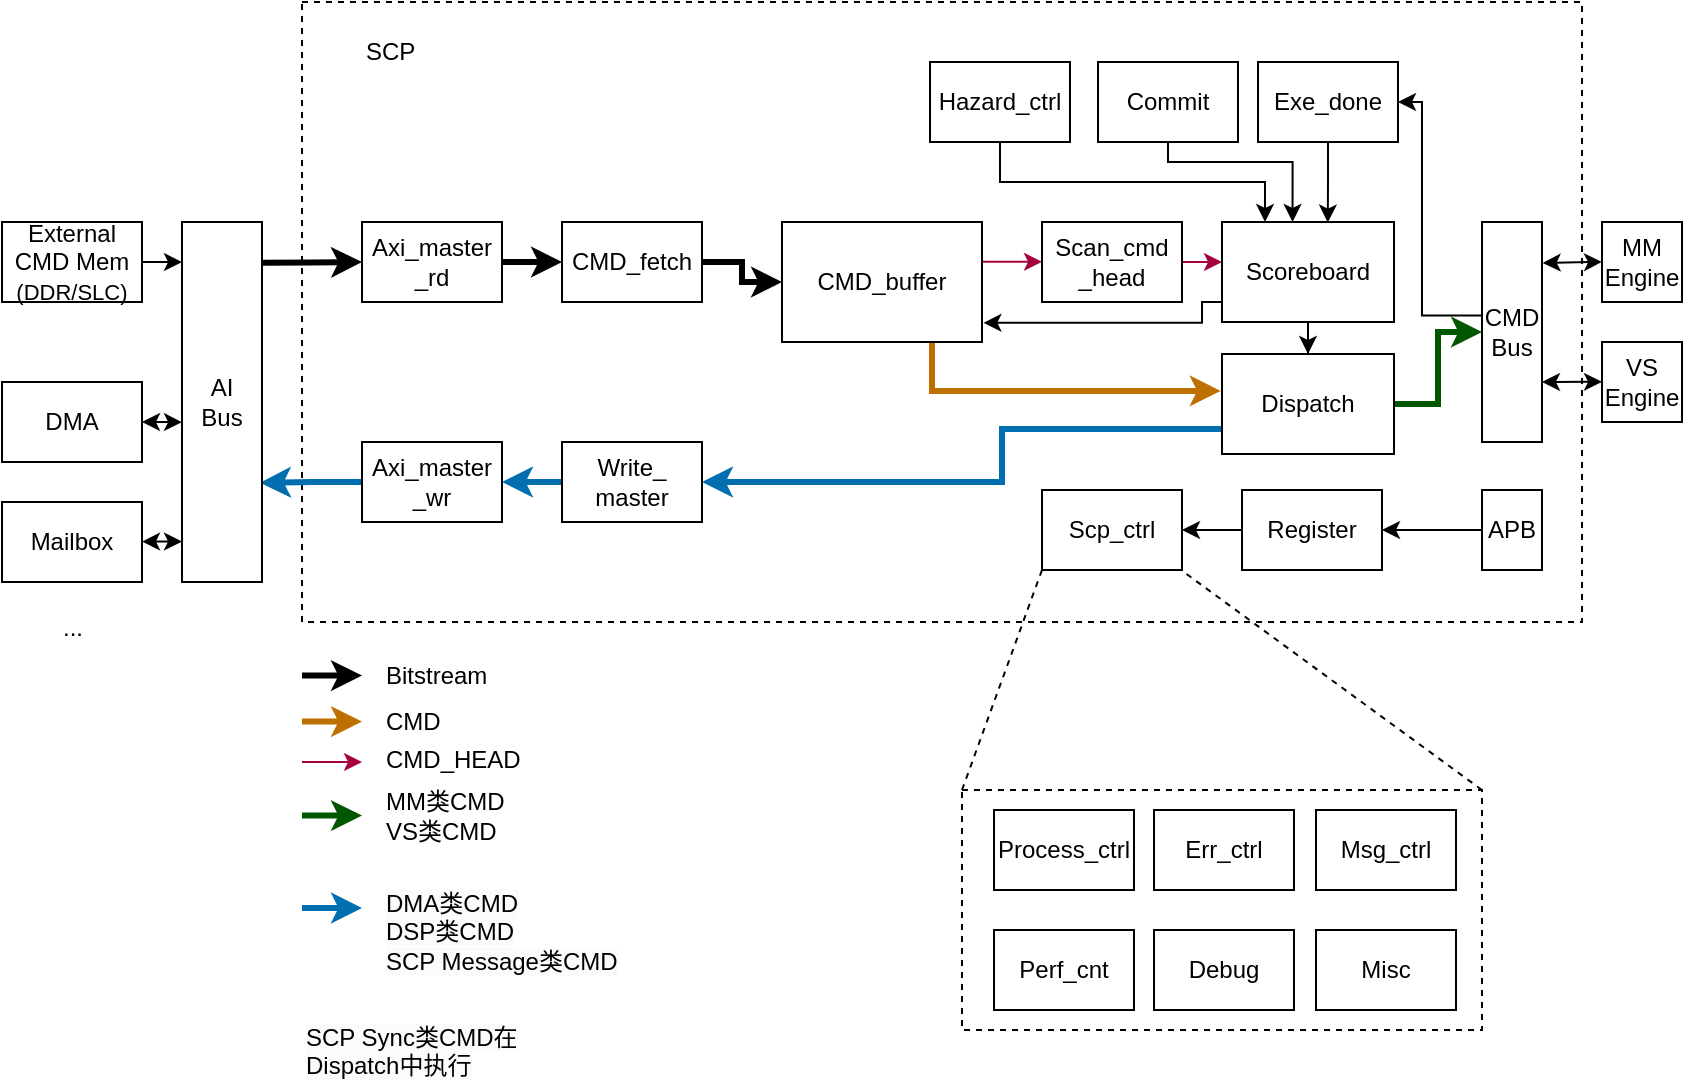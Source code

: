 <mxfile version="21.6.1" type="github" pages="11">
  <diagram name="Block diagram" id="ij_g_ZbwmOxofca-6pQ5">
    <mxGraphModel dx="1430" dy="775" grid="1" gridSize="10" guides="1" tooltips="1" connect="1" arrows="1" fold="1" page="1" pageScale="1" pageWidth="1169" pageHeight="827" math="0" shadow="0">
      <root>
        <mxCell id="0" />
        <mxCell id="1" parent="0" />
        <mxCell id="4C61SQaBMYF7oyDK-hn8-38" value="" style="rounded=0;whiteSpace=wrap;html=1;dashed=1;" parent="1" vertex="1">
          <mxGeometry x="310" y="50" width="640" height="310" as="geometry" />
        </mxCell>
        <mxCell id="4C61SQaBMYF7oyDK-hn8-39" value="" style="rounded=0;whiteSpace=wrap;html=1;dashed=1;" parent="1" vertex="1">
          <mxGeometry x="640" y="444" width="260" height="120" as="geometry" />
        </mxCell>
        <mxCell id="4C61SQaBMYF7oyDK-hn8-40" value="" style="edgeStyle=orthogonalEdgeStyle;rounded=0;orthogonalLoop=1;jettySize=auto;html=1;strokeWidth=3;" parent="1" source="4C61SQaBMYF7oyDK-hn8-41" target="4C61SQaBMYF7oyDK-hn8-44" edge="1">
          <mxGeometry relative="1" as="geometry" />
        </mxCell>
        <mxCell id="4C61SQaBMYF7oyDK-hn8-41" value="CMD_fetch" style="rounded=0;whiteSpace=wrap;html=1;" parent="1" vertex="1">
          <mxGeometry x="440" y="160" width="70" height="40" as="geometry" />
        </mxCell>
        <mxCell id="4C61SQaBMYF7oyDK-hn8-42" value="" style="edgeStyle=orthogonalEdgeStyle;rounded=0;orthogonalLoop=1;jettySize=auto;html=1;entryX=0;entryY=0.5;entryDx=0;entryDy=0;exitX=0.997;exitY=0.332;exitDx=0;exitDy=0;exitPerimeter=0;fillColor=#d80073;strokeColor=#A50040;" parent="1" source="4C61SQaBMYF7oyDK-hn8-44" target="4C61SQaBMYF7oyDK-hn8-46" edge="1">
          <mxGeometry relative="1" as="geometry" />
        </mxCell>
        <mxCell id="4C61SQaBMYF7oyDK-hn8-43" style="edgeStyle=orthogonalEdgeStyle;rounded=0;orthogonalLoop=1;jettySize=auto;html=1;entryX=-0.007;entryY=0.369;entryDx=0;entryDy=0;exitX=0.75;exitY=1;exitDx=0;exitDy=0;strokeWidth=3;fillColor=#f0a30a;strokeColor=#BD7000;entryPerimeter=0;" parent="1" source="4C61SQaBMYF7oyDK-hn8-44" target="4C61SQaBMYF7oyDK-hn8-56" edge="1">
          <mxGeometry relative="1" as="geometry">
            <Array as="points">
              <mxPoint x="625" y="244" />
            </Array>
          </mxGeometry>
        </mxCell>
        <mxCell id="4C61SQaBMYF7oyDK-hn8-44" value="CMD_buffer" style="rounded=0;whiteSpace=wrap;html=1;" parent="1" vertex="1">
          <mxGeometry x="550" y="160" width="100" height="60" as="geometry" />
        </mxCell>
        <mxCell id="4C61SQaBMYF7oyDK-hn8-45" value="" style="edgeStyle=orthogonalEdgeStyle;rounded=0;orthogonalLoop=1;jettySize=auto;html=1;fillColor=#d80073;strokeColor=#A50040;entryX=-0.002;entryY=0.396;entryDx=0;entryDy=0;entryPerimeter=0;" parent="1" source="4C61SQaBMYF7oyDK-hn8-46" target="4C61SQaBMYF7oyDK-hn8-48" edge="1">
          <mxGeometry relative="1" as="geometry" />
        </mxCell>
        <mxCell id="4C61SQaBMYF7oyDK-hn8-46" value="Scan_cmd&lt;br&gt;_head" style="rounded=0;whiteSpace=wrap;html=1;" parent="1" vertex="1">
          <mxGeometry x="680" y="160" width="70" height="40" as="geometry" />
        </mxCell>
        <mxCell id="4C61SQaBMYF7oyDK-hn8-47" value="" style="edgeStyle=orthogonalEdgeStyle;rounded=0;orthogonalLoop=1;jettySize=auto;html=1;entryX=0.5;entryY=0;entryDx=0;entryDy=0;" parent="1" source="4C61SQaBMYF7oyDK-hn8-48" target="4C61SQaBMYF7oyDK-hn8-56" edge="1">
          <mxGeometry relative="1" as="geometry">
            <Array as="points" />
          </mxGeometry>
        </mxCell>
        <mxCell id="X-ZC9etzHELkmW_upn9g-1" style="edgeStyle=orthogonalEdgeStyle;rounded=0;orthogonalLoop=1;jettySize=auto;html=1;entryX=1.007;entryY=0.84;entryDx=0;entryDy=0;entryPerimeter=0;exitX=0;exitY=0.75;exitDx=0;exitDy=0;" parent="1" source="4C61SQaBMYF7oyDK-hn8-48" target="4C61SQaBMYF7oyDK-hn8-44" edge="1">
          <mxGeometry relative="1" as="geometry">
            <Array as="points">
              <mxPoint x="770" y="200" />
              <mxPoint x="760" y="200" />
              <mxPoint x="760" y="210" />
            </Array>
          </mxGeometry>
        </mxCell>
        <mxCell id="4C61SQaBMYF7oyDK-hn8-48" value="Scoreboard" style="rounded=0;whiteSpace=wrap;html=1;" parent="1" vertex="1">
          <mxGeometry x="770" y="160" width="86" height="50" as="geometry" />
        </mxCell>
        <mxCell id="4C61SQaBMYF7oyDK-hn8-49" value="" style="edgeStyle=orthogonalEdgeStyle;rounded=0;orthogonalLoop=1;jettySize=auto;html=1;strokeWidth=3;fillColor=#1ba1e2;strokeColor=#006EAF;" parent="1" source="4C61SQaBMYF7oyDK-hn8-50" target="4C61SQaBMYF7oyDK-hn8-60" edge="1">
          <mxGeometry relative="1" as="geometry" />
        </mxCell>
        <mxCell id="4C61SQaBMYF7oyDK-hn8-50" value="Write_&lt;br&gt;master" style="rounded=0;whiteSpace=wrap;html=1;" parent="1" vertex="1">
          <mxGeometry x="440" y="270" width="70" height="40" as="geometry" />
        </mxCell>
        <mxCell id="4C61SQaBMYF7oyDK-hn8-51" value="" style="edgeStyle=orthogonalEdgeStyle;rounded=0;orthogonalLoop=1;jettySize=auto;html=1;" parent="1" source="4C61SQaBMYF7oyDK-hn8-52" target="4C61SQaBMYF7oyDK-hn8-53" edge="1">
          <mxGeometry relative="1" as="geometry" />
        </mxCell>
        <mxCell id="4C61SQaBMYF7oyDK-hn8-52" value="Register" style="rounded=0;whiteSpace=wrap;html=1;" parent="1" vertex="1">
          <mxGeometry x="780" y="294" width="70" height="40" as="geometry" />
        </mxCell>
        <mxCell id="4C61SQaBMYF7oyDK-hn8-53" value="Scp_ctrl" style="rounded=0;whiteSpace=wrap;html=1;" parent="1" vertex="1">
          <mxGeometry x="680" y="294" width="70" height="40" as="geometry" />
        </mxCell>
        <mxCell id="4C61SQaBMYF7oyDK-hn8-54" value="" style="edgeStyle=orthogonalEdgeStyle;rounded=0;orthogonalLoop=1;jettySize=auto;html=1;strokeWidth=3;fillColor=#008a00;strokeColor=#005700;" parent="1" source="4C61SQaBMYF7oyDK-hn8-56" target="4C61SQaBMYF7oyDK-hn8-65" edge="1">
          <mxGeometry relative="1" as="geometry" />
        </mxCell>
        <mxCell id="4C61SQaBMYF7oyDK-hn8-55" style="edgeStyle=orthogonalEdgeStyle;rounded=0;orthogonalLoop=1;jettySize=auto;html=1;entryX=1;entryY=0.5;entryDx=0;entryDy=0;exitX=0;exitY=0.75;exitDx=0;exitDy=0;strokeWidth=3;fillColor=#1ba1e2;strokeColor=#006EAF;" parent="1" source="4C61SQaBMYF7oyDK-hn8-56" target="4C61SQaBMYF7oyDK-hn8-50" edge="1">
          <mxGeometry relative="1" as="geometry">
            <Array as="points">
              <mxPoint x="660" y="264" />
              <mxPoint x="660" y="290" />
            </Array>
          </mxGeometry>
        </mxCell>
        <mxCell id="4C61SQaBMYF7oyDK-hn8-56" value="Dispatch" style="rounded=0;whiteSpace=wrap;html=1;" parent="1" vertex="1">
          <mxGeometry x="770" y="226" width="86" height="50" as="geometry" />
        </mxCell>
        <mxCell id="4C61SQaBMYF7oyDK-hn8-57" value="" style="edgeStyle=orthogonalEdgeStyle;rounded=0;orthogonalLoop=1;jettySize=auto;html=1;strokeWidth=3;" parent="1" source="4C61SQaBMYF7oyDK-hn8-58" target="4C61SQaBMYF7oyDK-hn8-41" edge="1">
          <mxGeometry relative="1" as="geometry" />
        </mxCell>
        <mxCell id="4C61SQaBMYF7oyDK-hn8-58" value="Axi_master&lt;br&gt;_rd" style="rounded=0;whiteSpace=wrap;html=1;" parent="1" vertex="1">
          <mxGeometry x="340" y="160" width="70" height="40" as="geometry" />
        </mxCell>
        <mxCell id="4C61SQaBMYF7oyDK-hn8-59" value="" style="edgeStyle=orthogonalEdgeStyle;rounded=0;orthogonalLoop=1;jettySize=auto;html=1;entryX=0.975;entryY=0.724;entryDx=0;entryDy=0;entryPerimeter=0;strokeWidth=3;fillColor=#1ba1e2;strokeColor=#006EAF;" parent="1" source="4C61SQaBMYF7oyDK-hn8-60" target="4C61SQaBMYF7oyDK-hn8-64" edge="1">
          <mxGeometry relative="1" as="geometry" />
        </mxCell>
        <mxCell id="4C61SQaBMYF7oyDK-hn8-60" value="Axi_master&lt;br&gt;_wr" style="rounded=0;whiteSpace=wrap;html=1;" parent="1" vertex="1">
          <mxGeometry x="340" y="270" width="70" height="40" as="geometry" />
        </mxCell>
        <mxCell id="4C61SQaBMYF7oyDK-hn8-61" value="" style="edgeStyle=orthogonalEdgeStyle;rounded=0;orthogonalLoop=1;jettySize=auto;html=1;" parent="1" source="4C61SQaBMYF7oyDK-hn8-62" edge="1">
          <mxGeometry relative="1" as="geometry">
            <mxPoint x="250" y="180" as="targetPoint" />
          </mxGeometry>
        </mxCell>
        <mxCell id="4C61SQaBMYF7oyDK-hn8-62" value="External&lt;br&gt;CMD Mem&lt;br&gt;&lt;font style=&quot;font-size: 11px;&quot;&gt;(DDR/SLC)&lt;/font&gt;" style="rounded=0;whiteSpace=wrap;html=1;" parent="1" vertex="1">
          <mxGeometry x="160" y="160" width="70" height="40" as="geometry" />
        </mxCell>
        <mxCell id="4C61SQaBMYF7oyDK-hn8-63" style="edgeStyle=orthogonalEdgeStyle;rounded=0;orthogonalLoop=1;jettySize=auto;html=1;entryX=0;entryY=0.5;entryDx=0;entryDy=0;exitX=1;exitY=0.113;exitDx=0;exitDy=0;exitPerimeter=0;strokeWidth=3;" parent="1" source="4C61SQaBMYF7oyDK-hn8-64" target="4C61SQaBMYF7oyDK-hn8-58" edge="1">
          <mxGeometry relative="1" as="geometry" />
        </mxCell>
        <mxCell id="4C61SQaBMYF7oyDK-hn8-64" value="AI&lt;br&gt;Bus" style="rounded=0;whiteSpace=wrap;html=1;" parent="1" vertex="1">
          <mxGeometry x="250" y="160" width="40" height="180" as="geometry" />
        </mxCell>
        <mxCell id="gtesmSQ0GkmrCEuO7La2-1" style="edgeStyle=orthogonalEdgeStyle;rounded=0;orthogonalLoop=1;jettySize=auto;html=1;entryX=1;entryY=0.5;entryDx=0;entryDy=0;exitX=-0.015;exitY=0.425;exitDx=0;exitDy=0;exitPerimeter=0;" edge="1" parent="1" source="4C61SQaBMYF7oyDK-hn8-65" target="MJw6fTl2OdGi7Ld2pjlI-2">
          <mxGeometry relative="1" as="geometry">
            <Array as="points">
              <mxPoint x="870" y="207" />
              <mxPoint x="870" y="100" />
            </Array>
          </mxGeometry>
        </mxCell>
        <mxCell id="4C61SQaBMYF7oyDK-hn8-65" value="CMD&lt;br&gt;Bus" style="rounded=0;whiteSpace=wrap;html=1;" parent="1" vertex="1">
          <mxGeometry x="900" y="160" width="30" height="110" as="geometry" />
        </mxCell>
        <mxCell id="4C61SQaBMYF7oyDK-hn8-66" value="" style="edgeStyle=orthogonalEdgeStyle;rounded=0;orthogonalLoop=1;jettySize=auto;html=1;" parent="1" source="4C61SQaBMYF7oyDK-hn8-67" target="4C61SQaBMYF7oyDK-hn8-52" edge="1">
          <mxGeometry relative="1" as="geometry" />
        </mxCell>
        <mxCell id="4C61SQaBMYF7oyDK-hn8-67" value="APB" style="rounded=0;whiteSpace=wrap;html=1;" parent="1" vertex="1">
          <mxGeometry x="900" y="294" width="30" height="40" as="geometry" />
        </mxCell>
        <mxCell id="4C61SQaBMYF7oyDK-hn8-68" value="Err_ctrl" style="rounded=0;whiteSpace=wrap;html=1;" parent="1" vertex="1">
          <mxGeometry x="736" y="454" width="70" height="40" as="geometry" />
        </mxCell>
        <mxCell id="4C61SQaBMYF7oyDK-hn8-69" value="Msg_ctrl" style="rounded=0;whiteSpace=wrap;html=1;" parent="1" vertex="1">
          <mxGeometry x="817" y="454" width="70" height="40" as="geometry" />
        </mxCell>
        <mxCell id="4C61SQaBMYF7oyDK-hn8-70" value="Perf_cnt" style="rounded=0;whiteSpace=wrap;html=1;" parent="1" vertex="1">
          <mxGeometry x="656" y="514" width="70" height="40" as="geometry" />
        </mxCell>
        <mxCell id="4C61SQaBMYF7oyDK-hn8-71" value="Process_ctrl" style="rounded=0;whiteSpace=wrap;html=1;" parent="1" vertex="1">
          <mxGeometry x="656" y="454" width="70" height="40" as="geometry" />
        </mxCell>
        <mxCell id="4C61SQaBMYF7oyDK-hn8-72" value="Debug" style="rounded=0;whiteSpace=wrap;html=1;" parent="1" vertex="1">
          <mxGeometry x="736" y="514" width="70" height="40" as="geometry" />
        </mxCell>
        <mxCell id="4C61SQaBMYF7oyDK-hn8-73" value="" style="endArrow=none;dashed=1;html=1;rounded=0;exitX=0;exitY=0;exitDx=0;exitDy=0;entryX=0;entryY=1;entryDx=0;entryDy=0;" parent="1" source="4C61SQaBMYF7oyDK-hn8-39" target="4C61SQaBMYF7oyDK-hn8-53" edge="1">
          <mxGeometry width="50" height="50" relative="1" as="geometry">
            <mxPoint x="640" y="354" as="sourcePoint" />
            <mxPoint x="690" y="304" as="targetPoint" />
          </mxGeometry>
        </mxCell>
        <mxCell id="4C61SQaBMYF7oyDK-hn8-74" value="" style="endArrow=none;dashed=1;html=1;rounded=0;exitX=1;exitY=0;exitDx=0;exitDy=0;entryX=0;entryY=1;entryDx=0;entryDy=0;" parent="1" source="4C61SQaBMYF7oyDK-hn8-39" edge="1">
          <mxGeometry width="50" height="50" relative="1" as="geometry">
            <mxPoint x="749.52" y="444" as="sourcePoint" />
            <mxPoint x="749.52" y="334" as="targetPoint" />
          </mxGeometry>
        </mxCell>
        <mxCell id="4C61SQaBMYF7oyDK-hn8-75" value="Misc" style="rounded=0;whiteSpace=wrap;html=1;" parent="1" vertex="1">
          <mxGeometry x="817" y="514" width="70" height="40" as="geometry" />
        </mxCell>
        <mxCell id="4C61SQaBMYF7oyDK-hn8-76" value="MM类CMD&lt;br&gt;VS类CMD&lt;br&gt;" style="text;html=1;align=left;verticalAlign=middle;resizable=0;points=[];autosize=1;strokeColor=none;fillColor=none;" parent="1" vertex="1">
          <mxGeometry x="350" y="437" width="80" height="40" as="geometry" />
        </mxCell>
        <mxCell id="4C61SQaBMYF7oyDK-hn8-77" value="" style="edgeStyle=orthogonalEdgeStyle;rounded=0;orthogonalLoop=1;jettySize=auto;html=1;strokeWidth=3;fillColor=#1ba1e2;strokeColor=#006EAF;" parent="1" edge="1">
          <mxGeometry relative="1" as="geometry">
            <mxPoint x="310" y="503" as="sourcePoint" />
            <mxPoint x="340" y="503" as="targetPoint" />
          </mxGeometry>
        </mxCell>
        <mxCell id="4C61SQaBMYF7oyDK-hn8-78" value="DMA" style="rounded=0;whiteSpace=wrap;html=1;" parent="1" vertex="1">
          <mxGeometry x="160" y="240" width="70" height="40" as="geometry" />
        </mxCell>
        <mxCell id="4C61SQaBMYF7oyDK-hn8-79" value="" style="endArrow=classic;startArrow=classic;html=1;rounded=0;exitX=0;exitY=0.556;exitDx=0;exitDy=0;exitPerimeter=0;" parent="1" source="4C61SQaBMYF7oyDK-hn8-64" edge="1">
          <mxGeometry width="50" height="50" relative="1" as="geometry">
            <mxPoint x="180" y="310" as="sourcePoint" />
            <mxPoint x="230" y="260" as="targetPoint" />
          </mxGeometry>
        </mxCell>
        <mxCell id="4C61SQaBMYF7oyDK-hn8-80" value="" style="edgeStyle=orthogonalEdgeStyle;rounded=0;orthogonalLoop=1;jettySize=auto;html=1;strokeWidth=3;fillColor=#008a00;strokeColor=#005700;" parent="1" edge="1">
          <mxGeometry relative="1" as="geometry">
            <mxPoint x="310" y="456.8" as="sourcePoint" />
            <mxPoint x="340" y="456.8" as="targetPoint" />
          </mxGeometry>
        </mxCell>
        <mxCell id="4C61SQaBMYF7oyDK-hn8-81" value="&lt;span style=&quot;color: rgb(0, 0, 0); font-family: Helvetica; font-size: 12px; font-style: normal; font-variant-ligatures: normal; font-variant-caps: normal; font-weight: 400; letter-spacing: normal; orphans: 2; text-align: left; text-indent: 0px; text-transform: none; widows: 2; word-spacing: 0px; -webkit-text-stroke-width: 0px; background-color: rgb(251, 251, 251); text-decoration-thickness: initial; text-decoration-style: initial; text-decoration-color: initial; float: none; display: inline !important;&quot;&gt;DMA类CMD&lt;/span&gt;&lt;br style=&quot;border-color: var(--border-color); color: rgb(0, 0, 0); font-family: Helvetica; font-size: 12px; font-style: normal; font-variant-ligatures: normal; font-variant-caps: normal; font-weight: 400; letter-spacing: normal; orphans: 2; text-align: left; text-indent: 0px; text-transform: none; widows: 2; word-spacing: 0px; -webkit-text-stroke-width: 0px; background-color: rgb(251, 251, 251); text-decoration-thickness: initial; text-decoration-style: initial; text-decoration-color: initial;&quot;&gt;&lt;span style=&quot;color: rgb(0, 0, 0); font-family: Helvetica; font-size: 12px; font-style: normal; font-variant-ligatures: normal; font-variant-caps: normal; font-weight: 400; letter-spacing: normal; orphans: 2; text-align: left; text-indent: 0px; text-transform: none; widows: 2; word-spacing: 0px; -webkit-text-stroke-width: 0px; background-color: rgb(251, 251, 251); text-decoration-thickness: initial; text-decoration-style: initial; text-decoration-color: initial; float: none; display: inline !important;&quot;&gt;DSP类CMD&lt;/span&gt;&lt;br style=&quot;border-color: var(--border-color); color: rgb(0, 0, 0); font-family: Helvetica; font-size: 12px; font-style: normal; font-variant-ligatures: normal; font-variant-caps: normal; font-weight: 400; letter-spacing: normal; orphans: 2; text-align: left; text-indent: 0px; text-transform: none; widows: 2; word-spacing: 0px; -webkit-text-stroke-width: 0px; background-color: rgb(251, 251, 251); text-decoration-thickness: initial; text-decoration-style: initial; text-decoration-color: initial;&quot;&gt;&lt;span style=&quot;color: rgb(0, 0, 0); font-family: Helvetica; font-size: 12px; font-style: normal; font-variant-ligatures: normal; font-variant-caps: normal; font-weight: 400; letter-spacing: normal; orphans: 2; text-align: left; text-indent: 0px; text-transform: none; widows: 2; word-spacing: 0px; -webkit-text-stroke-width: 0px; background-color: rgb(251, 251, 251); text-decoration-thickness: initial; text-decoration-style: initial; text-decoration-color: initial; float: none; display: inline !important;&quot;&gt;SCP Message类CMD&lt;/span&gt;" style="text;whiteSpace=wrap;html=1;" parent="1" vertex="1">
          <mxGeometry x="350" y="487" width="150" height="50" as="geometry" />
        </mxCell>
        <mxCell id="4C61SQaBMYF7oyDK-hn8-82" value="&lt;span style=&quot;color: rgb(0, 0, 0); font-family: Helvetica; font-size: 12px; font-style: normal; font-variant-ligatures: normal; font-variant-caps: normal; font-weight: 400; letter-spacing: normal; orphans: 2; text-align: left; text-indent: 0px; text-transform: none; widows: 2; word-spacing: 0px; -webkit-text-stroke-width: 0px; background-color: rgb(251, 251, 251); text-decoration-thickness: initial; text-decoration-style: initial; text-decoration-color: initial; float: none; display: inline !important;&quot;&gt;SCP Sync类CMD在Dispatch中执行&lt;/span&gt;" style="text;whiteSpace=wrap;html=1;" parent="1" vertex="1">
          <mxGeometry x="310" y="554" width="110" height="40" as="geometry" />
        </mxCell>
        <mxCell id="4C61SQaBMYF7oyDK-hn8-83" value="Mailbox" style="rounded=0;whiteSpace=wrap;html=1;" parent="1" vertex="1">
          <mxGeometry x="160" y="300" width="70" height="40" as="geometry" />
        </mxCell>
        <mxCell id="4C61SQaBMYF7oyDK-hn8-84" value="" style="endArrow=classic;startArrow=classic;html=1;rounded=0;exitX=0;exitY=0.556;exitDx=0;exitDy=0;exitPerimeter=0;" parent="1" edge="1">
          <mxGeometry width="50" height="50" relative="1" as="geometry">
            <mxPoint x="250" y="319.76" as="sourcePoint" />
            <mxPoint x="230" y="319.76" as="targetPoint" />
          </mxGeometry>
        </mxCell>
        <mxCell id="4C61SQaBMYF7oyDK-hn8-85" value="..." style="text;html=1;align=center;verticalAlign=middle;resizable=0;points=[];autosize=1;strokeColor=none;fillColor=none;" parent="1" vertex="1">
          <mxGeometry x="180" y="348" width="30" height="30" as="geometry" />
        </mxCell>
        <mxCell id="PkhoNimENlKWQCBJJlrB-1" value="MM Engine" style="rounded=0;whiteSpace=wrap;html=1;" parent="1" vertex="1">
          <mxGeometry x="960" y="160" width="40" height="40" as="geometry" />
        </mxCell>
        <mxCell id="PkhoNimENlKWQCBJJlrB-2" value="VS Engine" style="rounded=0;whiteSpace=wrap;html=1;" parent="1" vertex="1">
          <mxGeometry x="960" y="220" width="40" height="40" as="geometry" />
        </mxCell>
        <mxCell id="PkhoNimENlKWQCBJJlrB-3" value="" style="endArrow=classic;startArrow=classic;html=1;rounded=0;exitX=0;exitY=0.556;exitDx=0;exitDy=0;exitPerimeter=0;entryX=1.011;entryY=0.186;entryDx=0;entryDy=0;entryPerimeter=0;" parent="1" target="4C61SQaBMYF7oyDK-hn8-65" edge="1">
          <mxGeometry width="50" height="50" relative="1" as="geometry">
            <mxPoint x="960" y="179.95" as="sourcePoint" />
            <mxPoint x="940" y="179.95" as="targetPoint" />
          </mxGeometry>
        </mxCell>
        <mxCell id="PkhoNimENlKWQCBJJlrB-4" value="" style="endArrow=classic;startArrow=classic;html=1;rounded=0;exitX=0;exitY=0.556;exitDx=0;exitDy=0;exitPerimeter=0;entryX=1.011;entryY=0.186;entryDx=0;entryDy=0;entryPerimeter=0;" parent="1" edge="1">
          <mxGeometry width="50" height="50" relative="1" as="geometry">
            <mxPoint x="960" y="239.92" as="sourcePoint" />
            <mxPoint x="930" y="239.97" as="targetPoint" />
          </mxGeometry>
        </mxCell>
        <mxCell id="rDSP5JcJMRR6ZjOc3TQI-1" value="CMD" style="text;html=1;align=left;verticalAlign=middle;resizable=0;points=[];autosize=1;strokeColor=none;fillColor=none;" parent="1" vertex="1">
          <mxGeometry x="350" y="395" width="50" height="30" as="geometry" />
        </mxCell>
        <mxCell id="rDSP5JcJMRR6ZjOc3TQI-2" value="" style="edgeStyle=orthogonalEdgeStyle;rounded=0;orthogonalLoop=1;jettySize=auto;html=1;strokeWidth=3;fillColor=#f0a30a;strokeColor=#BD7000;" parent="1" edge="1">
          <mxGeometry relative="1" as="geometry">
            <mxPoint x="310" y="409.8" as="sourcePoint" />
            <mxPoint x="340" y="409.8" as="targetPoint" />
          </mxGeometry>
        </mxCell>
        <mxCell id="rDSP5JcJMRR6ZjOc3TQI-3" value="Bitstream" style="text;html=1;align=left;verticalAlign=middle;resizable=0;points=[];autosize=1;strokeColor=none;fillColor=none;" parent="1" vertex="1">
          <mxGeometry x="350" y="372" width="70" height="30" as="geometry" />
        </mxCell>
        <mxCell id="rDSP5JcJMRR6ZjOc3TQI-4" value="" style="edgeStyle=orthogonalEdgeStyle;rounded=0;orthogonalLoop=1;jettySize=auto;html=1;strokeWidth=3;fillColor=#008a00;strokeColor=#000000;" parent="1" edge="1">
          <mxGeometry relative="1" as="geometry">
            <mxPoint x="310" y="386.8" as="sourcePoint" />
            <mxPoint x="340" y="386.8" as="targetPoint" />
          </mxGeometry>
        </mxCell>
        <mxCell id="rDSP5JcJMRR6ZjOc3TQI-7" value="" style="edgeStyle=orthogonalEdgeStyle;rounded=0;orthogonalLoop=1;jettySize=auto;html=1;exitX=0.997;exitY=0.332;exitDx=0;exitDy=0;exitPerimeter=0;fillColor=#d80073;strokeColor=#A50040;" parent="1" edge="1">
          <mxGeometry relative="1" as="geometry">
            <mxPoint x="310" y="430" as="sourcePoint" />
            <mxPoint x="340" y="430" as="targetPoint" />
          </mxGeometry>
        </mxCell>
        <mxCell id="rDSP5JcJMRR6ZjOc3TQI-8" value="CMD_HEAD" style="text;html=1;align=left;verticalAlign=middle;resizable=0;points=[];autosize=1;strokeColor=none;fillColor=none;" parent="1" vertex="1">
          <mxGeometry x="350" y="414" width="90" height="30" as="geometry" />
        </mxCell>
        <mxCell id="MJw6fTl2OdGi7Ld2pjlI-6" style="edgeStyle=orthogonalEdgeStyle;rounded=0;orthogonalLoop=1;jettySize=auto;html=1;entryX=0.25;entryY=0;entryDx=0;entryDy=0;exitX=0.5;exitY=1;exitDx=0;exitDy=0;" parent="1" source="MJw6fTl2OdGi7Ld2pjlI-1" target="4C61SQaBMYF7oyDK-hn8-48" edge="1">
          <mxGeometry relative="1" as="geometry" />
        </mxCell>
        <mxCell id="MJw6fTl2OdGi7Ld2pjlI-1" value="Hazard_ctrl" style="rounded=0;whiteSpace=wrap;html=1;" parent="1" vertex="1">
          <mxGeometry x="624" y="80" width="70" height="40" as="geometry" />
        </mxCell>
        <mxCell id="MJw6fTl2OdGi7Ld2pjlI-8" value="" style="edgeStyle=orthogonalEdgeStyle;rounded=0;orthogonalLoop=1;jettySize=auto;html=1;entryX=0.615;entryY=0.006;entryDx=0;entryDy=0;entryPerimeter=0;" parent="1" source="MJw6fTl2OdGi7Ld2pjlI-2" target="4C61SQaBMYF7oyDK-hn8-48" edge="1">
          <mxGeometry relative="1" as="geometry">
            <mxPoint x="829" y="160" as="targetPoint" />
          </mxGeometry>
        </mxCell>
        <mxCell id="MJw6fTl2OdGi7Ld2pjlI-2" value="Exe_done" style="rounded=0;whiteSpace=wrap;html=1;" parent="1" vertex="1">
          <mxGeometry x="788" y="80" width="70" height="40" as="geometry" />
        </mxCell>
        <mxCell id="MJw6fTl2OdGi7Ld2pjlI-7" style="edgeStyle=orthogonalEdgeStyle;rounded=0;orthogonalLoop=1;jettySize=auto;html=1;entryX=0.41;entryY=0;entryDx=0;entryDy=0;entryPerimeter=0;exitX=0.5;exitY=1;exitDx=0;exitDy=0;" parent="1" source="MJw6fTl2OdGi7Ld2pjlI-3" target="4C61SQaBMYF7oyDK-hn8-48" edge="1">
          <mxGeometry relative="1" as="geometry">
            <Array as="points">
              <mxPoint x="749" y="130" />
              <mxPoint x="815" y="130" />
            </Array>
          </mxGeometry>
        </mxCell>
        <mxCell id="MJw6fTl2OdGi7Ld2pjlI-3" value="Commit" style="rounded=0;whiteSpace=wrap;html=1;" parent="1" vertex="1">
          <mxGeometry x="708" y="80" width="70" height="40" as="geometry" />
        </mxCell>
        <mxCell id="MJw6fTl2OdGi7Ld2pjlI-9" value="SCP" style="text;html=1;align=left;verticalAlign=middle;resizable=0;points=[];autosize=1;strokeColor=none;fillColor=none;" parent="1" vertex="1">
          <mxGeometry x="340" y="60" width="50" height="30" as="geometry" />
        </mxCell>
      </root>
    </mxGraphModel>
  </diagram>
  <diagram id="FHbWmwZNTdQO8SKVeiR7" name="CMD手册">
    <mxGraphModel dx="3243" dy="1951" grid="1" gridSize="10" guides="1" tooltips="1" connect="1" arrows="1" fold="1" page="1" pageScale="1" pageWidth="1169" pageHeight="827" math="0" shadow="0">
      <root>
        <mxCell id="0" />
        <mxCell id="1" parent="0" />
        <mxCell id="cEXnYsUhENp0Hr2-mk5--1" value="&lt;ul&gt;&lt;li&gt;Netbin文件&lt;br&gt;编译器输出的可执行文件,包括BIN_CMD，Weight，Data，以及各自的基地址。&lt;br&gt;Netbin文件可能位于外部flash等存储区域，由MCU负责加载和解析，放入DDR。&lt;br&gt;MCU将解析得到的BIN_CMD_BASEADDR、BIN_CMD_LENGTH、WEIGHT_BASE_ADDR告诉SCP，并使能SCP，启动一次Layer级别的任务。&lt;/li&gt;&lt;li&gt;BIN_CMD&lt;br&gt;BIN_CMD是所有的CMD组成的内容。&lt;/li&gt;&lt;li&gt;Weight&lt;/li&gt;&lt;li&gt;Data(?)&lt;/li&gt;&lt;/ul&gt;" style="text;html=1;align=left;verticalAlign=middle;resizable=0;points=[];autosize=1;strokeColor=none;fillColor=none;" parent="1" vertex="1">
          <mxGeometry x="-1090" y="-789" width="830" height="150" as="geometry" />
        </mxCell>
        <mxCell id="cEXnYsUhENp0Hr2-mk5--3" value="BIN_CMD_BASE_ADDR" style="rounded=0;whiteSpace=wrap;html=1;" parent="1" vertex="1">
          <mxGeometry x="-1050" y="-607" width="160" height="50" as="geometry" />
        </mxCell>
        <mxCell id="cEXnYsUhENp0Hr2-mk5--4" value="BIN_CMD_LENGTH" style="rounded=0;whiteSpace=wrap;html=1;" parent="1" vertex="1">
          <mxGeometry x="-1050" y="-557" width="160" height="50" as="geometry" />
        </mxCell>
        <mxCell id="cEXnYsUhENp0Hr2-mk5--5" value="WEIGHT_BASE_ADDR" style="rounded=0;whiteSpace=wrap;html=1;" parent="1" vertex="1">
          <mxGeometry x="-1050" y="-507" width="160" height="50" as="geometry" />
        </mxCell>
        <mxCell id="cEXnYsUhENp0Hr2-mk5--6" value="WEIGHT_LENGTH" style="rounded=0;whiteSpace=wrap;html=1;" parent="1" vertex="1">
          <mxGeometry x="-1050" y="-457" width="160" height="50" as="geometry" />
        </mxCell>
        <mxCell id="cEXnYsUhENp0Hr2-mk5--7" value="DATA_IN_BASE_ADDR" style="rounded=0;whiteSpace=wrap;html=1;" parent="1" vertex="1">
          <mxGeometry x="-1050" y="-407" width="160" height="50" as="geometry" />
        </mxCell>
        <mxCell id="cEXnYsUhENp0Hr2-mk5--8" value="DATA_OUT_BASE_ADDR" style="rounded=0;whiteSpace=wrap;html=1;" parent="1" vertex="1">
          <mxGeometry x="-1050" y="-357" width="160" height="50" as="geometry" />
        </mxCell>
        <mxCell id="cEXnYsUhENp0Hr2-mk5--9" value="DATA_WORK_BASE_ADDR" style="rounded=0;whiteSpace=wrap;html=1;" parent="1" vertex="1">
          <mxGeometry x="-1050" y="-307" width="160" height="50" as="geometry" />
        </mxCell>
        <mxCell id="cEXnYsUhENp0Hr2-mk5--10" value="BIN_CMD" style="rounded=0;whiteSpace=wrap;html=1;" parent="1" vertex="1">
          <mxGeometry x="-1050" y="-257" width="160" height="110" as="geometry" />
        </mxCell>
        <mxCell id="cEXnYsUhENp0Hr2-mk5--11" value="WEIGHT" style="rounded=0;whiteSpace=wrap;html=1;" parent="1" vertex="1">
          <mxGeometry x="-1050" y="-147" width="160" height="110" as="geometry" />
        </mxCell>
        <mxCell id="cEXnYsUhENp0Hr2-mk5--12" value="&lt;span style=&quot;color: rgb(0, 0, 0); font-family: Helvetica; font-size: 12px; font-style: normal; font-variant-ligatures: normal; font-variant-caps: normal; font-weight: 400; letter-spacing: normal; orphans: 2; text-align: left; text-indent: 0px; text-transform: none; widows: 2; word-spacing: 0px; -webkit-text-stroke-width: 0px; background-color: rgb(251, 251, 251); text-decoration-thickness: initial; text-decoration-style: initial; text-decoration-color: initial; float: none; display: inline !important;&quot;&gt;相关寄存器：&lt;br&gt;BIN_CMD_BASEADDR_REG&lt;br&gt;BIN_CMD_LENGTH_REG&lt;br&gt;WEIGHT_BASE_ADDR&lt;br&gt;DATA_IN_BASE_ADDR&lt;br&gt;DATA_OUT_BASE_ADDR&lt;br&gt;DATA_WORK_BASE_ADDR&lt;br&gt;&lt;/span&gt;" style="text;whiteSpace=wrap;html=1;" parent="1" vertex="1">
          <mxGeometry x="-670" y="-639" width="420" height="40" as="geometry" />
        </mxCell>
        <mxCell id="cEXnYsUhENp0Hr2-mk5--13" value="CMD_HEAD" style="rounded=0;whiteSpace=wrap;html=1;" parent="1" vertex="1">
          <mxGeometry x="-670" y="-238" width="160" height="50" as="geometry" />
        </mxCell>
        <mxCell id="cEXnYsUhENp0Hr2-mk5--14" value="CMD_PARAMETER" style="rounded=0;whiteSpace=wrap;html=1;" parent="1" vertex="1">
          <mxGeometry x="-670" y="-188" width="160" height="170" as="geometry" />
        </mxCell>
        <mxCell id="cEXnYsUhENp0Hr2-mk5--16" value="32b" style="text;html=1;align=center;verticalAlign=middle;resizable=0;points=[];autosize=1;strokeColor=none;fillColor=none;" parent="1" vertex="1">
          <mxGeometry x="-720" y="-220" width="40" height="30" as="geometry" />
        </mxCell>
        <mxCell id="cEXnYsUhENp0Hr2-mk5--17" value="32*N b" style="text;html=1;align=center;verticalAlign=middle;resizable=0;points=[];autosize=1;strokeColor=none;fillColor=none;" parent="1" vertex="1">
          <mxGeometry x="-730" y="-118" width="60" height="30" as="geometry" />
        </mxCell>
        <mxCell id="cEXnYsUhENp0Hr2-mk5--18" value="CMD格式" style="text;html=1;align=center;verticalAlign=middle;resizable=0;points=[];autosize=1;strokeColor=none;fillColor=none;" parent="1" vertex="1">
          <mxGeometry x="-635" width="70" height="30" as="geometry" />
        </mxCell>
        <mxCell id="cEXnYsUhENp0Hr2-mk5--19" value="CMD_ID" style="rounded=0;whiteSpace=wrap;html=1;" parent="1" vertex="1">
          <mxGeometry x="-360" y="-268" width="160" height="50" as="geometry" />
        </mxCell>
        <mxCell id="cEXnYsUhENp0Hr2-mk5--20" value="CMD_TYPE" style="rounded=0;whiteSpace=wrap;html=1;" parent="1" vertex="1">
          <mxGeometry x="-360" y="-218" width="160" height="50" as="geometry" />
        </mxCell>
        <mxCell id="cEXnYsUhENp0Hr2-mk5--21" value="CMD_LENGTH" style="rounded=0;whiteSpace=wrap;html=1;" parent="1" vertex="1">
          <mxGeometry x="-360" y="-168" width="160" height="50" as="geometry" />
        </mxCell>
        <mxCell id="cEXnYsUhENp0Hr2-mk5--22" value="CMD_SYNC" style="rounded=0;whiteSpace=wrap;html=1;" parent="1" vertex="1">
          <mxGeometry x="-360" y="-118" width="160" height="50" as="geometry" />
        </mxCell>
        <mxCell id="cEXnYsUhENp0Hr2-mk5--23" value="CMD_CHECK" style="rounded=0;whiteSpace=wrap;html=1;" parent="1" vertex="1">
          <mxGeometry x="-360" y="-68" width="160" height="50" as="geometry" />
        </mxCell>
        <mxCell id="cEXnYsUhENp0Hr2-mk5--24" value="4b" style="text;html=1;align=center;verticalAlign=middle;resizable=0;points=[];autosize=1;strokeColor=none;fillColor=none;" parent="1" vertex="1">
          <mxGeometry x="-400" y="-254" width="40" height="30" as="geometry" />
        </mxCell>
        <mxCell id="cEXnYsUhENp0Hr2-mk5--25" value="1b" style="text;html=1;align=center;verticalAlign=middle;resizable=0;points=[];autosize=1;strokeColor=none;fillColor=none;" parent="1" vertex="1">
          <mxGeometry x="-400" y="-58" width="40" height="30" as="geometry" />
        </mxCell>
        <mxCell id="cEXnYsUhENp0Hr2-mk5--26" value="CMD_HEAD格式" style="text;html=1;align=center;verticalAlign=middle;resizable=0;points=[];autosize=1;strokeColor=none;fillColor=none;" parent="1" vertex="1">
          <mxGeometry x="-340" width="110" height="30" as="geometry" />
        </mxCell>
        <mxCell id="cEXnYsUhENp0Hr2-mk5--27" value="?" style="text;html=1;align=center;verticalAlign=middle;resizable=0;points=[];autosize=1;strokeColor=none;fillColor=none;" parent="1" vertex="1">
          <mxGeometry x="-395" y="-200" width="30" height="30" as="geometry" />
        </mxCell>
        <mxCell id="cEXnYsUhENp0Hr2-mk5--28" value="depend_en&lt;br&gt;depend_id" style="text;html=1;align=left;verticalAlign=middle;resizable=0;points=[];autosize=1;strokeColor=none;fillColor=none;" parent="1" vertex="1">
          <mxGeometry x="-190" y="-113" width="80" height="40" as="geometry" />
        </mxCell>
        <mxCell id="cEXnYsUhENp0Hr2-mk5--29" value="单位word，不包括CMD_HEAD, 从0计数" style="text;html=1;align=left;verticalAlign=middle;resizable=0;points=[];autosize=1;strokeColor=none;fillColor=none;" parent="1" vertex="1">
          <mxGeometry x="-200" y="-227" width="240" height="30" as="geometry" />
        </mxCell>
        <mxCell id="cEXnYsUhENp0Hr2-mk5--30" value="&lt;font style=&quot;font-size: 11px;&quot;&gt;SCP类&lt;br style=&quot;font-size: 11px;&quot;&gt;MM类&lt;br style=&quot;font-size: 11px;&quot;&gt;VS类&lt;br style=&quot;font-size: 11px;&quot;&gt;DSP类&lt;br style=&quot;font-size: 11px;&quot;&gt;DMA类&lt;/font&gt;" style="text;html=1;align=left;verticalAlign=middle;resizable=0;points=[];autosize=1;strokeColor=none;fillColor=none;" parent="1" vertex="1">
          <mxGeometry x="-185" y="-200" width="60" height="90" as="geometry" />
        </mxCell>
        <mxCell id="cEXnYsUhENp0Hr2-mk5--31" value="0-15循环" style="text;html=1;align=left;verticalAlign=middle;resizable=0;points=[];autosize=1;strokeColor=none;fillColor=none;" parent="1" vertex="1">
          <mxGeometry x="-190" y="-268" width="70" height="30" as="geometry" />
        </mxCell>
        <mxCell id="cEXnYsUhENp0Hr2-mk5--32" value="奇校验" style="text;html=1;align=left;verticalAlign=middle;resizable=0;points=[];autosize=1;strokeColor=none;fillColor=none;" parent="1" vertex="1">
          <mxGeometry x="-190" y="-58" width="60" height="30" as="geometry" />
        </mxCell>
        <mxCell id="cEXnYsUhENp0Hr2-mk5--33" value="Netbin格式" style="text;html=1;align=center;verticalAlign=middle;resizable=0;points=[];autosize=1;strokeColor=none;fillColor=none;" parent="1" vertex="1">
          <mxGeometry x="-1015" width="80" height="30" as="geometry" />
        </mxCell>
        <mxCell id="cEXnYsUhENp0Hr2-mk5--34" value="&lt;font style=&quot;font-size: 11px;&quot;&gt;SCP类CMD分为:&lt;br&gt;&lt;ul&gt;&lt;li&gt;&lt;font style=&quot;font-size: 11px;&quot;&gt;SCP Message CMD&lt;/font&gt;&lt;/li&gt;&lt;li&gt;&lt;font style=&quot;font-size: 11px;&quot;&gt;SCP fence CMD, 包含16bit的bitmap,又称为fence bitmap,&amp;nbsp;&lt;br&gt;bitmap为全1时表示fence all&lt;/font&gt;&lt;/li&gt;&lt;/ul&gt;&lt;br&gt;&lt;/font&gt;" style="text;html=1;align=left;verticalAlign=middle;resizable=0;points=[];autosize=1;strokeColor=none;fillColor=none;" parent="1" vertex="1">
          <mxGeometry x="-380" y="80" width="370" height="110" as="geometry" />
        </mxCell>
      </root>
    </mxGraphModel>
  </diagram>
  <diagram id="-i1RhM1FtzbR32ZhLcFb" name="CMD ID Mapping">
    <mxGraphModel dx="2074" dy="1124" grid="1" gridSize="10" guides="1" tooltips="1" connect="1" arrows="1" fold="1" page="1" pageScale="1" pageWidth="1169" pageHeight="827" math="0" shadow="0">
      <root>
        <mxCell id="0" />
        <mxCell id="1" parent="0" />
        <mxCell id="SsnzrMBLIeinTQpG_-LZ-1" value="" style="edgeStyle=orthogonalEdgeStyle;rounded=0;orthogonalLoop=1;jettySize=auto;html=1;entryX=0;entryY=0.5;entryDx=0;entryDy=0;" parent="1" source="SsnzrMBLIeinTQpG_-LZ-2" target="SsnzrMBLIeinTQpG_-LZ-24" edge="1">
          <mxGeometry relative="1" as="geometry" />
        </mxCell>
        <mxCell id="SsnzrMBLIeinTQpG_-LZ-2" value="" style="rounded=0;whiteSpace=wrap;html=1;" parent="1" vertex="1">
          <mxGeometry x="230" y="78" width="120" height="20" as="geometry" />
        </mxCell>
        <mxCell id="SsnzrMBLIeinTQpG_-LZ-3" value="" style="rounded=0;whiteSpace=wrap;html=1;" parent="1" vertex="1">
          <mxGeometry x="230" y="98" width="120" height="20" as="geometry" />
        </mxCell>
        <mxCell id="SsnzrMBLIeinTQpG_-LZ-4" value="" style="rounded=0;whiteSpace=wrap;html=1;" parent="1" vertex="1">
          <mxGeometry x="230" y="118" width="120" height="20" as="geometry" />
        </mxCell>
        <mxCell id="SsnzrMBLIeinTQpG_-LZ-5" value="" style="rounded=0;whiteSpace=wrap;html=1;" parent="1" vertex="1">
          <mxGeometry x="230" y="138" width="120" height="20" as="geometry" />
        </mxCell>
        <mxCell id="SsnzrMBLIeinTQpG_-LZ-6" value="" style="rounded=0;whiteSpace=wrap;html=1;" parent="1" vertex="1">
          <mxGeometry x="230" y="158" width="120" height="20" as="geometry" />
        </mxCell>
        <mxCell id="SsnzrMBLIeinTQpG_-LZ-7" value="" style="rounded=0;whiteSpace=wrap;html=1;" parent="1" vertex="1">
          <mxGeometry x="230" y="178" width="120" height="20" as="geometry" />
        </mxCell>
        <mxCell id="SsnzrMBLIeinTQpG_-LZ-8" value="" style="rounded=0;whiteSpace=wrap;html=1;" parent="1" vertex="1">
          <mxGeometry x="230" y="198" width="120" height="20" as="geometry" />
        </mxCell>
        <mxCell id="SsnzrMBLIeinTQpG_-LZ-9" value="" style="rounded=0;whiteSpace=wrap;html=1;" parent="1" vertex="1">
          <mxGeometry x="230" y="218" width="120" height="20" as="geometry" />
        </mxCell>
        <mxCell id="SsnzrMBLIeinTQpG_-LZ-10" value="" style="rounded=0;whiteSpace=wrap;html=1;" parent="1" vertex="1">
          <mxGeometry x="230" y="238" width="120" height="20" as="geometry" />
        </mxCell>
        <mxCell id="SsnzrMBLIeinTQpG_-LZ-11" value="" style="rounded=0;whiteSpace=wrap;html=1;" parent="1" vertex="1">
          <mxGeometry x="230" y="258" width="120" height="20" as="geometry" />
        </mxCell>
        <mxCell id="SsnzrMBLIeinTQpG_-LZ-12" value="" style="rounded=0;whiteSpace=wrap;html=1;" parent="1" vertex="1">
          <mxGeometry x="230" y="278" width="120" height="20" as="geometry" />
        </mxCell>
        <mxCell id="SsnzrMBLIeinTQpG_-LZ-13" value="" style="rounded=0;whiteSpace=wrap;html=1;" parent="1" vertex="1">
          <mxGeometry x="230" y="298" width="120" height="20" as="geometry" />
        </mxCell>
        <mxCell id="SsnzrMBLIeinTQpG_-LZ-14" value="" style="rounded=0;whiteSpace=wrap;html=1;" parent="1" vertex="1">
          <mxGeometry x="230" y="318" width="120" height="20" as="geometry" />
        </mxCell>
        <mxCell id="SsnzrMBLIeinTQpG_-LZ-15" value="" style="rounded=0;whiteSpace=wrap;html=1;" parent="1" vertex="1">
          <mxGeometry x="230" y="338" width="120" height="20" as="geometry" />
        </mxCell>
        <mxCell id="SsnzrMBLIeinTQpG_-LZ-16" value="" style="rounded=0;whiteSpace=wrap;html=1;" parent="1" vertex="1">
          <mxGeometry x="230" y="358" width="120" height="20" as="geometry" />
        </mxCell>
        <mxCell id="SsnzrMBLIeinTQpG_-LZ-17" value="" style="rounded=0;whiteSpace=wrap;html=1;" parent="1" vertex="1">
          <mxGeometry x="230" y="378" width="120" height="20" as="geometry" />
        </mxCell>
        <mxCell id="SsnzrMBLIeinTQpG_-LZ-18" value="0" style="text;html=1;align=center;verticalAlign=middle;resizable=0;points=[];autosize=1;strokeColor=none;fillColor=none;" parent="1" vertex="1">
          <mxGeometry x="195" y="76" width="30" height="30" as="geometry" />
        </mxCell>
        <mxCell id="SsnzrMBLIeinTQpG_-LZ-19" value="1" style="text;html=1;align=center;verticalAlign=middle;resizable=0;points=[];autosize=1;strokeColor=none;fillColor=none;" parent="1" vertex="1">
          <mxGeometry x="195" y="96" width="30" height="30" as="geometry" />
        </mxCell>
        <mxCell id="SsnzrMBLIeinTQpG_-LZ-20" value="2" style="text;html=1;align=center;verticalAlign=middle;resizable=0;points=[];autosize=1;strokeColor=none;fillColor=none;" parent="1" vertex="1">
          <mxGeometry x="195" y="116" width="30" height="30" as="geometry" />
        </mxCell>
        <mxCell id="SsnzrMBLIeinTQpG_-LZ-21" value="15" style="text;html=1;align=center;verticalAlign=middle;resizable=0;points=[];autosize=1;strokeColor=none;fillColor=none;" parent="1" vertex="1">
          <mxGeometry x="190" y="376" width="40" height="30" as="geometry" />
        </mxCell>
        <mxCell id="SsnzrMBLIeinTQpG_-LZ-22" value="14" style="text;html=1;align=center;verticalAlign=middle;resizable=0;points=[];autosize=1;strokeColor=none;fillColor=none;" parent="1" vertex="1">
          <mxGeometry x="190" y="356" width="40" height="30" as="geometry" />
        </mxCell>
        <mxCell id="SsnzrMBLIeinTQpG_-LZ-23" value="..." style="text;html=1;align=center;verticalAlign=middle;resizable=0;points=[];autosize=1;strokeColor=none;fillColor=none;" parent="1" vertex="1">
          <mxGeometry x="195" y="226" width="30" height="30" as="geometry" />
        </mxCell>
        <mxCell id="SsnzrMBLIeinTQpG_-LZ-24" value="" style="rounded=0;whiteSpace=wrap;html=1;" parent="1" vertex="1">
          <mxGeometry x="520" y="78" width="120" height="20" as="geometry" />
        </mxCell>
        <mxCell id="SsnzrMBLIeinTQpG_-LZ-25" value="" style="rounded=0;whiteSpace=wrap;html=1;" parent="1" vertex="1">
          <mxGeometry x="520" y="98" width="120" height="20" as="geometry" />
        </mxCell>
        <mxCell id="SsnzrMBLIeinTQpG_-LZ-26" value="" style="rounded=0;whiteSpace=wrap;html=1;" parent="1" vertex="1">
          <mxGeometry x="520" y="118" width="120" height="20" as="geometry" />
        </mxCell>
        <mxCell id="SsnzrMBLIeinTQpG_-LZ-27" value="" style="rounded=0;whiteSpace=wrap;html=1;" parent="1" vertex="1">
          <mxGeometry x="520" y="138" width="120" height="20" as="geometry" />
        </mxCell>
        <mxCell id="SsnzrMBLIeinTQpG_-LZ-28" value="" style="rounded=0;whiteSpace=wrap;html=1;" parent="1" vertex="1">
          <mxGeometry x="520" y="158" width="120" height="20" as="geometry" />
        </mxCell>
        <mxCell id="SsnzrMBLIeinTQpG_-LZ-29" value="" style="rounded=0;whiteSpace=wrap;html=1;" parent="1" vertex="1">
          <mxGeometry x="520" y="178" width="120" height="20" as="geometry" />
        </mxCell>
        <mxCell id="SsnzrMBLIeinTQpG_-LZ-30" value="" style="rounded=0;whiteSpace=wrap;html=1;" parent="1" vertex="1">
          <mxGeometry x="520" y="198" width="120" height="20" as="geometry" />
        </mxCell>
        <mxCell id="SsnzrMBLIeinTQpG_-LZ-31" value="" style="rounded=0;whiteSpace=wrap;html=1;" parent="1" vertex="1">
          <mxGeometry x="520" y="218" width="120" height="20" as="geometry" />
        </mxCell>
        <mxCell id="SsnzrMBLIeinTQpG_-LZ-32" value="" style="rounded=0;whiteSpace=wrap;html=1;" parent="1" vertex="1">
          <mxGeometry x="520" y="238" width="120" height="20" as="geometry" />
        </mxCell>
        <mxCell id="SsnzrMBLIeinTQpG_-LZ-33" value="" style="rounded=0;whiteSpace=wrap;html=1;" parent="1" vertex="1">
          <mxGeometry x="520" y="258" width="120" height="20" as="geometry" />
        </mxCell>
        <mxCell id="SsnzrMBLIeinTQpG_-LZ-34" value="" style="rounded=0;whiteSpace=wrap;html=1;" parent="1" vertex="1">
          <mxGeometry x="520" y="278" width="120" height="20" as="geometry" />
        </mxCell>
        <mxCell id="SsnzrMBLIeinTQpG_-LZ-35" value="" style="rounded=0;whiteSpace=wrap;html=1;" parent="1" vertex="1">
          <mxGeometry x="520" y="298" width="120" height="20" as="geometry" />
        </mxCell>
        <mxCell id="SsnzrMBLIeinTQpG_-LZ-36" value="" style="rounded=0;whiteSpace=wrap;html=1;" parent="1" vertex="1">
          <mxGeometry x="520" y="318" width="120" height="20" as="geometry" />
        </mxCell>
        <mxCell id="SsnzrMBLIeinTQpG_-LZ-37" value="" style="rounded=0;whiteSpace=wrap;html=1;" parent="1" vertex="1">
          <mxGeometry x="520" y="338" width="120" height="20" as="geometry" />
        </mxCell>
        <mxCell id="SsnzrMBLIeinTQpG_-LZ-38" value="" style="rounded=0;whiteSpace=wrap;html=1;" parent="1" vertex="1">
          <mxGeometry x="520" y="358" width="120" height="20" as="geometry" />
        </mxCell>
        <mxCell id="SsnzrMBLIeinTQpG_-LZ-39" value="" style="rounded=0;whiteSpace=wrap;html=1;" parent="1" vertex="1">
          <mxGeometry x="520" y="378" width="120" height="20" as="geometry" />
        </mxCell>
        <mxCell id="SsnzrMBLIeinTQpG_-LZ-40" value="" style="rounded=0;whiteSpace=wrap;html=1;" parent="1" vertex="1">
          <mxGeometry x="230" y="398" width="120" height="20" as="geometry" />
        </mxCell>
        <mxCell id="SsnzrMBLIeinTQpG_-LZ-41" value="" style="rounded=0;whiteSpace=wrap;html=1;" parent="1" vertex="1">
          <mxGeometry x="230" y="418" width="120" height="20" as="geometry" />
        </mxCell>
        <mxCell id="SsnzrMBLIeinTQpG_-LZ-42" value="" style="rounded=0;whiteSpace=wrap;html=1;" parent="1" vertex="1">
          <mxGeometry x="230" y="438" width="120" height="20" as="geometry" />
        </mxCell>
        <mxCell id="SsnzrMBLIeinTQpG_-LZ-43" value="" style="rounded=0;whiteSpace=wrap;html=1;" parent="1" vertex="1">
          <mxGeometry x="230" y="458" width="120" height="20" as="geometry" />
        </mxCell>
        <mxCell id="SsnzrMBLIeinTQpG_-LZ-44" value="" style="rounded=0;whiteSpace=wrap;html=1;" parent="1" vertex="1">
          <mxGeometry x="230" y="478" width="120" height="20" as="geometry" />
        </mxCell>
        <mxCell id="SsnzrMBLIeinTQpG_-LZ-45" value="" style="rounded=0;whiteSpace=wrap;html=1;" parent="1" vertex="1">
          <mxGeometry x="230" y="498" width="120" height="20" as="geometry" />
        </mxCell>
        <mxCell id="SsnzrMBLIeinTQpG_-LZ-46" value="" style="rounded=0;whiteSpace=wrap;html=1;" parent="1" vertex="1">
          <mxGeometry x="230" y="518" width="120" height="20" as="geometry" />
        </mxCell>
        <mxCell id="SsnzrMBLIeinTQpG_-LZ-47" value="" style="rounded=0;whiteSpace=wrap;html=1;" parent="1" vertex="1">
          <mxGeometry x="230" y="538" width="120" height="20" as="geometry" />
        </mxCell>
        <mxCell id="SsnzrMBLIeinTQpG_-LZ-48" value="" style="rounded=0;whiteSpace=wrap;html=1;" parent="1" vertex="1">
          <mxGeometry x="230" y="558" width="120" height="20" as="geometry" />
        </mxCell>
        <mxCell id="SsnzrMBLIeinTQpG_-LZ-49" value="" style="rounded=0;whiteSpace=wrap;html=1;" parent="1" vertex="1">
          <mxGeometry x="230" y="578" width="120" height="20" as="geometry" />
        </mxCell>
        <mxCell id="SsnzrMBLIeinTQpG_-LZ-50" value="" style="rounded=0;whiteSpace=wrap;html=1;" parent="1" vertex="1">
          <mxGeometry x="230" y="598" width="120" height="20" as="geometry" />
        </mxCell>
        <mxCell id="SsnzrMBLIeinTQpG_-LZ-51" value="" style="rounded=0;whiteSpace=wrap;html=1;" parent="1" vertex="1">
          <mxGeometry x="230" y="618" width="120" height="20" as="geometry" />
        </mxCell>
        <mxCell id="SsnzrMBLIeinTQpG_-LZ-52" value="" style="rounded=0;whiteSpace=wrap;html=1;" parent="1" vertex="1">
          <mxGeometry x="230" y="638" width="120" height="20" as="geometry" />
        </mxCell>
        <mxCell id="SsnzrMBLIeinTQpG_-LZ-53" value="" style="rounded=0;whiteSpace=wrap;html=1;" parent="1" vertex="1">
          <mxGeometry x="230" y="658" width="120" height="20" as="geometry" />
        </mxCell>
        <mxCell id="SsnzrMBLIeinTQpG_-LZ-54" value="" style="rounded=0;whiteSpace=wrap;html=1;" parent="1" vertex="1">
          <mxGeometry x="230" y="678" width="120" height="20" as="geometry" />
        </mxCell>
        <mxCell id="SsnzrMBLIeinTQpG_-LZ-55" value="" style="rounded=0;whiteSpace=wrap;html=1;" parent="1" vertex="1">
          <mxGeometry x="230" y="698" width="120" height="20" as="geometry" />
        </mxCell>
        <mxCell id="SsnzrMBLIeinTQpG_-LZ-56" value="0" style="text;html=1;align=center;verticalAlign=middle;resizable=0;points=[];autosize=1;strokeColor=none;fillColor=none;" parent="1" vertex="1">
          <mxGeometry x="195" y="396" width="30" height="30" as="geometry" />
        </mxCell>
        <mxCell id="SsnzrMBLIeinTQpG_-LZ-57" value="1" style="text;html=1;align=center;verticalAlign=middle;resizable=0;points=[];autosize=1;strokeColor=none;fillColor=none;" parent="1" vertex="1">
          <mxGeometry x="195" y="416" width="30" height="30" as="geometry" />
        </mxCell>
        <mxCell id="SsnzrMBLIeinTQpG_-LZ-58" value="2" style="text;html=1;align=center;verticalAlign=middle;resizable=0;points=[];autosize=1;strokeColor=none;fillColor=none;" parent="1" vertex="1">
          <mxGeometry x="195" y="436" width="30" height="30" as="geometry" />
        </mxCell>
        <mxCell id="SsnzrMBLIeinTQpG_-LZ-59" value="15" style="text;html=1;align=center;verticalAlign=middle;resizable=0;points=[];autosize=1;strokeColor=none;fillColor=none;" parent="1" vertex="1">
          <mxGeometry x="190" y="696" width="40" height="30" as="geometry" />
        </mxCell>
        <mxCell id="SsnzrMBLIeinTQpG_-LZ-60" value="14" style="text;html=1;align=center;verticalAlign=middle;resizable=0;points=[];autosize=1;strokeColor=none;fillColor=none;" parent="1" vertex="1">
          <mxGeometry x="190" y="676" width="40" height="30" as="geometry" />
        </mxCell>
        <mxCell id="SsnzrMBLIeinTQpG_-LZ-61" value="..." style="text;html=1;align=center;verticalAlign=middle;resizable=0;points=[];autosize=1;strokeColor=none;fillColor=none;" parent="1" vertex="1">
          <mxGeometry x="195" y="546" width="30" height="30" as="geometry" />
        </mxCell>
        <mxCell id="SsnzrMBLIeinTQpG_-LZ-62" value="" style="endArrow=classic;html=1;rounded=0;entryX=0;entryY=0.5;entryDx=0;entryDy=0;" parent="1" target="SsnzrMBLIeinTQpG_-LZ-24" edge="1">
          <mxGeometry width="50" height="50" relative="1" as="geometry">
            <mxPoint x="350" y="408" as="sourcePoint" />
            <mxPoint x="400" y="358" as="targetPoint" />
          </mxGeometry>
        </mxCell>
        <mxCell id="SsnzrMBLIeinTQpG_-LZ-63" value="" style="group" parent="1" vertex="1" connectable="0">
          <mxGeometry x="350" y="107.88" width="170" height="277.84" as="geometry" />
        </mxCell>
        <mxCell id="SsnzrMBLIeinTQpG_-LZ-64" value="" style="edgeStyle=orthogonalEdgeStyle;rounded=0;orthogonalLoop=1;jettySize=auto;html=1;entryX=0;entryY=0.5;entryDx=0;entryDy=0;" parent="SsnzrMBLIeinTQpG_-LZ-63" edge="1">
          <mxGeometry relative="1" as="geometry">
            <mxPoint as="sourcePoint" />
            <mxPoint x="170" as="targetPoint" />
          </mxGeometry>
        </mxCell>
        <mxCell id="SsnzrMBLIeinTQpG_-LZ-65" value="" style="edgeStyle=orthogonalEdgeStyle;rounded=0;orthogonalLoop=1;jettySize=auto;html=1;entryX=0;entryY=0.5;entryDx=0;entryDy=0;" parent="SsnzrMBLIeinTQpG_-LZ-63" edge="1">
          <mxGeometry relative="1" as="geometry">
            <mxPoint y="20.0" as="sourcePoint" />
            <mxPoint x="170" y="20.0" as="targetPoint" />
          </mxGeometry>
        </mxCell>
        <mxCell id="SsnzrMBLIeinTQpG_-LZ-66" value="" style="edgeStyle=orthogonalEdgeStyle;rounded=0;orthogonalLoop=1;jettySize=auto;html=1;entryX=0;entryY=0.5;entryDx=0;entryDy=0;" parent="SsnzrMBLIeinTQpG_-LZ-63" edge="1">
          <mxGeometry relative="1" as="geometry">
            <mxPoint y="40.0" as="sourcePoint" />
            <mxPoint x="170" y="40.0" as="targetPoint" />
          </mxGeometry>
        </mxCell>
        <mxCell id="SsnzrMBLIeinTQpG_-LZ-67" value="" style="edgeStyle=orthogonalEdgeStyle;rounded=0;orthogonalLoop=1;jettySize=auto;html=1;entryX=0;entryY=0.5;entryDx=0;entryDy=0;" parent="SsnzrMBLIeinTQpG_-LZ-63" edge="1">
          <mxGeometry relative="1" as="geometry">
            <mxPoint y="60.0" as="sourcePoint" />
            <mxPoint x="170" y="60.0" as="targetPoint" />
          </mxGeometry>
        </mxCell>
        <mxCell id="SsnzrMBLIeinTQpG_-LZ-68" value="" style="edgeStyle=orthogonalEdgeStyle;rounded=0;orthogonalLoop=1;jettySize=auto;html=1;entryX=0;entryY=0.5;entryDx=0;entryDy=0;" parent="SsnzrMBLIeinTQpG_-LZ-63" edge="1">
          <mxGeometry relative="1" as="geometry">
            <mxPoint y="80.12" as="sourcePoint" />
            <mxPoint x="170" y="80.12" as="targetPoint" />
          </mxGeometry>
        </mxCell>
        <mxCell id="SsnzrMBLIeinTQpG_-LZ-69" value="" style="edgeStyle=orthogonalEdgeStyle;rounded=0;orthogonalLoop=1;jettySize=auto;html=1;entryX=0;entryY=0.5;entryDx=0;entryDy=0;" parent="SsnzrMBLIeinTQpG_-LZ-63" edge="1">
          <mxGeometry relative="1" as="geometry">
            <mxPoint y="100.0" as="sourcePoint" />
            <mxPoint x="170" y="100.0" as="targetPoint" />
          </mxGeometry>
        </mxCell>
        <mxCell id="SsnzrMBLIeinTQpG_-LZ-70" value="" style="edgeStyle=orthogonalEdgeStyle;rounded=0;orthogonalLoop=1;jettySize=auto;html=1;entryX=0;entryY=0.5;entryDx=0;entryDy=0;" parent="SsnzrMBLIeinTQpG_-LZ-63" edge="1">
          <mxGeometry relative="1" as="geometry">
            <mxPoint y="120.0" as="sourcePoint" />
            <mxPoint x="170" y="120.0" as="targetPoint" />
          </mxGeometry>
        </mxCell>
        <mxCell id="SsnzrMBLIeinTQpG_-LZ-71" value="" style="edgeStyle=orthogonalEdgeStyle;rounded=0;orthogonalLoop=1;jettySize=auto;html=1;entryX=0;entryY=0.5;entryDx=0;entryDy=0;" parent="SsnzrMBLIeinTQpG_-LZ-63" edge="1">
          <mxGeometry relative="1" as="geometry">
            <mxPoint y="140.0" as="sourcePoint" />
            <mxPoint x="170" y="140.0" as="targetPoint" />
          </mxGeometry>
        </mxCell>
        <mxCell id="SsnzrMBLIeinTQpG_-LZ-72" value="" style="edgeStyle=orthogonalEdgeStyle;rounded=0;orthogonalLoop=1;jettySize=auto;html=1;entryX=0;entryY=0.5;entryDx=0;entryDy=0;" parent="SsnzrMBLIeinTQpG_-LZ-63" edge="1">
          <mxGeometry relative="1" as="geometry">
            <mxPoint y="160.12" as="sourcePoint" />
            <mxPoint x="170" y="160.12" as="targetPoint" />
          </mxGeometry>
        </mxCell>
        <mxCell id="SsnzrMBLIeinTQpG_-LZ-73" value="" style="edgeStyle=orthogonalEdgeStyle;rounded=0;orthogonalLoop=1;jettySize=auto;html=1;entryX=0;entryY=0.5;entryDx=0;entryDy=0;" parent="SsnzrMBLIeinTQpG_-LZ-63" edge="1">
          <mxGeometry relative="1" as="geometry">
            <mxPoint y="180.0" as="sourcePoint" />
            <mxPoint x="170" y="180.0" as="targetPoint" />
          </mxGeometry>
        </mxCell>
        <mxCell id="SsnzrMBLIeinTQpG_-LZ-74" value="" style="edgeStyle=orthogonalEdgeStyle;rounded=0;orthogonalLoop=1;jettySize=auto;html=1;entryX=0;entryY=0.5;entryDx=0;entryDy=0;" parent="SsnzrMBLIeinTQpG_-LZ-63" edge="1">
          <mxGeometry relative="1" as="geometry">
            <mxPoint y="200.0" as="sourcePoint" />
            <mxPoint x="170" y="200.0" as="targetPoint" />
          </mxGeometry>
        </mxCell>
        <mxCell id="SsnzrMBLIeinTQpG_-LZ-75" value="" style="edgeStyle=orthogonalEdgeStyle;rounded=0;orthogonalLoop=1;jettySize=auto;html=1;entryX=0;entryY=0.5;entryDx=0;entryDy=0;" parent="SsnzrMBLIeinTQpG_-LZ-63" edge="1">
          <mxGeometry relative="1" as="geometry">
            <mxPoint y="220.0" as="sourcePoint" />
            <mxPoint x="170" y="220.0" as="targetPoint" />
          </mxGeometry>
        </mxCell>
        <mxCell id="SsnzrMBLIeinTQpG_-LZ-76" value="" style="edgeStyle=orthogonalEdgeStyle;rounded=0;orthogonalLoop=1;jettySize=auto;html=1;entryX=0;entryY=0.5;entryDx=0;entryDy=0;" parent="SsnzrMBLIeinTQpG_-LZ-63" edge="1">
          <mxGeometry relative="1" as="geometry">
            <mxPoint y="237.96" as="sourcePoint" />
            <mxPoint x="170" y="237.96" as="targetPoint" />
          </mxGeometry>
        </mxCell>
        <mxCell id="SsnzrMBLIeinTQpG_-LZ-77" value="" style="edgeStyle=orthogonalEdgeStyle;rounded=0;orthogonalLoop=1;jettySize=auto;html=1;entryX=0;entryY=0.5;entryDx=0;entryDy=0;" parent="SsnzrMBLIeinTQpG_-LZ-63" edge="1">
          <mxGeometry relative="1" as="geometry">
            <mxPoint y="257.84" as="sourcePoint" />
            <mxPoint x="170" y="257.84" as="targetPoint" />
          </mxGeometry>
        </mxCell>
        <mxCell id="SsnzrMBLIeinTQpG_-LZ-78" value="" style="edgeStyle=orthogonalEdgeStyle;rounded=0;orthogonalLoop=1;jettySize=auto;html=1;entryX=0;entryY=0.5;entryDx=0;entryDy=0;" parent="SsnzrMBLIeinTQpG_-LZ-63" edge="1">
          <mxGeometry relative="1" as="geometry">
            <mxPoint y="277.84" as="sourcePoint" />
            <mxPoint x="170" y="277.84" as="targetPoint" />
          </mxGeometry>
        </mxCell>
        <mxCell id="SsnzrMBLIeinTQpG_-LZ-79" value="" style="endArrow=classic;html=1;rounded=0;entryX=0;entryY=0.5;entryDx=0;entryDy=0;" parent="1" edge="1">
          <mxGeometry width="50" height="50" relative="1" as="geometry">
            <mxPoint x="350" y="428" as="sourcePoint" />
            <mxPoint x="520" y="108" as="targetPoint" />
          </mxGeometry>
        </mxCell>
        <mxCell id="SsnzrMBLIeinTQpG_-LZ-80" value="" style="endArrow=classic;html=1;rounded=0;entryX=0;entryY=0.5;entryDx=0;entryDy=0;" parent="1" edge="1">
          <mxGeometry width="50" height="50" relative="1" as="geometry">
            <mxPoint x="350" y="448" as="sourcePoint" />
            <mxPoint x="520" y="128" as="targetPoint" />
          </mxGeometry>
        </mxCell>
        <mxCell id="SsnzrMBLIeinTQpG_-LZ-81" value="" style="endArrow=classic;html=1;rounded=0;entryX=0;entryY=0.5;entryDx=0;entryDy=0;" parent="1" edge="1">
          <mxGeometry width="50" height="50" relative="1" as="geometry">
            <mxPoint x="350" y="468" as="sourcePoint" />
            <mxPoint x="520" y="148" as="targetPoint" />
          </mxGeometry>
        </mxCell>
        <mxCell id="SsnzrMBLIeinTQpG_-LZ-82" value="" style="endArrow=classic;html=1;rounded=0;entryX=0;entryY=0.5;entryDx=0;entryDy=0;" parent="1" edge="1">
          <mxGeometry width="50" height="50" relative="1" as="geometry">
            <mxPoint x="350" y="546" as="sourcePoint" />
            <mxPoint x="520" y="226" as="targetPoint" />
          </mxGeometry>
        </mxCell>
        <mxCell id="SsnzrMBLIeinTQpG_-LZ-83" value="" style="endArrow=classic;html=1;rounded=0;entryX=0;entryY=0.5;entryDx=0;entryDy=0;" parent="1" edge="1">
          <mxGeometry width="50" height="50" relative="1" as="geometry">
            <mxPoint x="350" y="526" as="sourcePoint" />
            <mxPoint x="520" y="206" as="targetPoint" />
          </mxGeometry>
        </mxCell>
        <mxCell id="SsnzrMBLIeinTQpG_-LZ-84" value="" style="endArrow=classic;html=1;rounded=0;entryX=0;entryY=0.5;entryDx=0;entryDy=0;" parent="1" edge="1">
          <mxGeometry width="50" height="50" relative="1" as="geometry">
            <mxPoint x="350" y="506" as="sourcePoint" />
            <mxPoint x="520" y="186" as="targetPoint" />
          </mxGeometry>
        </mxCell>
        <mxCell id="SsnzrMBLIeinTQpG_-LZ-85" value="" style="endArrow=classic;html=1;rounded=0;entryX=0;entryY=0.5;entryDx=0;entryDy=0;" parent="1" edge="1">
          <mxGeometry width="50" height="50" relative="1" as="geometry">
            <mxPoint x="350" y="486" as="sourcePoint" />
            <mxPoint x="520" y="166" as="targetPoint" />
          </mxGeometry>
        </mxCell>
        <mxCell id="SsnzrMBLIeinTQpG_-LZ-86" value="" style="endArrow=classic;html=1;rounded=0;entryX=0;entryY=0.5;entryDx=0;entryDy=0;" parent="1" edge="1">
          <mxGeometry width="50" height="50" relative="1" as="geometry">
            <mxPoint x="350" y="628" as="sourcePoint" />
            <mxPoint x="520" y="308" as="targetPoint" />
          </mxGeometry>
        </mxCell>
        <mxCell id="SsnzrMBLIeinTQpG_-LZ-87" value="" style="endArrow=classic;html=1;rounded=0;entryX=0;entryY=0.5;entryDx=0;entryDy=0;" parent="1" edge="1">
          <mxGeometry width="50" height="50" relative="1" as="geometry">
            <mxPoint x="350" y="608" as="sourcePoint" />
            <mxPoint x="520" y="288" as="targetPoint" />
          </mxGeometry>
        </mxCell>
        <mxCell id="SsnzrMBLIeinTQpG_-LZ-88" value="" style="endArrow=classic;html=1;rounded=0;entryX=0;entryY=0.5;entryDx=0;entryDy=0;" parent="1" edge="1">
          <mxGeometry width="50" height="50" relative="1" as="geometry">
            <mxPoint x="350" y="588" as="sourcePoint" />
            <mxPoint x="520" y="268" as="targetPoint" />
          </mxGeometry>
        </mxCell>
        <mxCell id="SsnzrMBLIeinTQpG_-LZ-89" value="" style="endArrow=classic;html=1;rounded=0;entryX=0;entryY=0.5;entryDx=0;entryDy=0;" parent="1" edge="1">
          <mxGeometry width="50" height="50" relative="1" as="geometry">
            <mxPoint x="350" y="568" as="sourcePoint" />
            <mxPoint x="520" y="248" as="targetPoint" />
          </mxGeometry>
        </mxCell>
        <mxCell id="SsnzrMBLIeinTQpG_-LZ-90" value="" style="endArrow=classic;html=1;rounded=0;entryX=0;entryY=0.5;entryDx=0;entryDy=0;" parent="1" edge="1">
          <mxGeometry width="50" height="50" relative="1" as="geometry">
            <mxPoint x="350" y="708" as="sourcePoint" />
            <mxPoint x="520" y="388" as="targetPoint" />
          </mxGeometry>
        </mxCell>
        <mxCell id="SsnzrMBLIeinTQpG_-LZ-91" value="" style="endArrow=classic;html=1;rounded=0;entryX=0;entryY=0.5;entryDx=0;entryDy=0;" parent="1" edge="1">
          <mxGeometry width="50" height="50" relative="1" as="geometry">
            <mxPoint x="350" y="688" as="sourcePoint" />
            <mxPoint x="520" y="368" as="targetPoint" />
          </mxGeometry>
        </mxCell>
        <mxCell id="SsnzrMBLIeinTQpG_-LZ-92" value="" style="endArrow=classic;html=1;rounded=0;entryX=0;entryY=0.5;entryDx=0;entryDy=0;" parent="1" edge="1">
          <mxGeometry width="50" height="50" relative="1" as="geometry">
            <mxPoint x="350" y="668" as="sourcePoint" />
            <mxPoint x="520" y="348" as="targetPoint" />
          </mxGeometry>
        </mxCell>
        <mxCell id="SsnzrMBLIeinTQpG_-LZ-93" value="" style="endArrow=classic;html=1;rounded=0;entryX=0;entryY=0.5;entryDx=0;entryDy=0;" parent="1" edge="1">
          <mxGeometry width="50" height="50" relative="1" as="geometry">
            <mxPoint x="350" y="648" as="sourcePoint" />
            <mxPoint x="520" y="328" as="targetPoint" />
          </mxGeometry>
        </mxCell>
        <mxCell id="SsnzrMBLIeinTQpG_-LZ-94" value="CMD ID" style="text;html=1;align=center;verticalAlign=middle;resizable=0;points=[];autosize=1;strokeColor=none;fillColor=none;" parent="1" vertex="1">
          <mxGeometry x="170" y="38" width="70" height="30" as="geometry" />
        </mxCell>
        <mxCell id="SsnzrMBLIeinTQpG_-LZ-95" value="0" style="text;html=1;align=center;verticalAlign=middle;resizable=0;points=[];autosize=1;strokeColor=none;fillColor=none;" parent="1" vertex="1">
          <mxGeometry x="645" y="68" width="30" height="30" as="geometry" />
        </mxCell>
        <mxCell id="SsnzrMBLIeinTQpG_-LZ-96" value="1" style="text;html=1;align=center;verticalAlign=middle;resizable=0;points=[];autosize=1;strokeColor=none;fillColor=none;" parent="1" vertex="1">
          <mxGeometry x="645" y="88" width="30" height="30" as="geometry" />
        </mxCell>
        <mxCell id="SsnzrMBLIeinTQpG_-LZ-97" value="2" style="text;html=1;align=center;verticalAlign=middle;resizable=0;points=[];autosize=1;strokeColor=none;fillColor=none;" parent="1" vertex="1">
          <mxGeometry x="645" y="108" width="30" height="30" as="geometry" />
        </mxCell>
        <mxCell id="SsnzrMBLIeinTQpG_-LZ-98" value="15" style="text;html=1;align=center;verticalAlign=middle;resizable=0;points=[];autosize=1;strokeColor=none;fillColor=none;" parent="1" vertex="1">
          <mxGeometry x="640" y="368" width="40" height="30" as="geometry" />
        </mxCell>
        <mxCell id="SsnzrMBLIeinTQpG_-LZ-99" value="14" style="text;html=1;align=center;verticalAlign=middle;resizable=0;points=[];autosize=1;strokeColor=none;fillColor=none;" parent="1" vertex="1">
          <mxGeometry x="640" y="348" width="40" height="30" as="geometry" />
        </mxCell>
        <mxCell id="SsnzrMBLIeinTQpG_-LZ-100" value="..." style="text;html=1;align=center;verticalAlign=middle;resizable=0;points=[];autosize=1;strokeColor=none;fillColor=none;" parent="1" vertex="1">
          <mxGeometry x="645" y="218" width="30" height="30" as="geometry" />
        </mxCell>
        <mxCell id="SsnzrMBLIeinTQpG_-LZ-101" value="Scoreboard entry" style="text;html=1;align=center;verticalAlign=middle;resizable=0;points=[];autosize=1;strokeColor=none;fillColor=none;" parent="1" vertex="1">
          <mxGeometry x="595" y="30" width="120" height="30" as="geometry" />
        </mxCell>
        <mxCell id="0ptsHyqqzcaU-5Z3Zht0-1" value="direct mapping" style="text;html=1;align=center;verticalAlign=middle;resizable=0;points=[];autosize=1;strokeColor=none;fillColor=none;" parent="1" vertex="1">
          <mxGeometry x="370" y="770" width="100" height="30" as="geometry" />
        </mxCell>
      </root>
    </mxGraphModel>
  </diagram>
  <diagram id="_xuQbnexzC2L9I0E8cmg" name="Scoreboard entry old/vld">
    <mxGraphModel dx="2074" dy="1124" grid="1" gridSize="10" guides="1" tooltips="1" connect="1" arrows="1" fold="1" page="1" pageScale="1" pageWidth="1169" pageHeight="827" math="0" shadow="0">
      <root>
        <mxCell id="0" />
        <mxCell id="1" parent="0" />
        <mxCell id="bKIUvBxHDrbMWqz4KlhK-1" value="" style="rounded=0;whiteSpace=wrap;html=1;fillStyle=auto;" parent="1" vertex="1">
          <mxGeometry x="150" y="79" width="120" height="20" as="geometry" />
        </mxCell>
        <mxCell id="bKIUvBxHDrbMWqz4KlhK-2" value="" style="rounded=0;whiteSpace=wrap;html=1;fillStyle=auto;" parent="1" vertex="1">
          <mxGeometry x="150" y="99" width="120" height="20" as="geometry" />
        </mxCell>
        <mxCell id="bKIUvBxHDrbMWqz4KlhK-3" value="" style="rounded=0;whiteSpace=wrap;html=1;fillStyle=auto;" parent="1" vertex="1">
          <mxGeometry x="150" y="119" width="120" height="20" as="geometry" />
        </mxCell>
        <mxCell id="bKIUvBxHDrbMWqz4KlhK-4" value="" style="rounded=0;whiteSpace=wrap;html=1;fillStyle=auto;" parent="1" vertex="1">
          <mxGeometry x="150" y="139" width="120" height="20" as="geometry" />
        </mxCell>
        <mxCell id="bKIUvBxHDrbMWqz4KlhK-5" value="" style="rounded=0;whiteSpace=wrap;html=1;fillStyle=auto;" parent="1" vertex="1">
          <mxGeometry x="150" y="159" width="120" height="20" as="geometry" />
        </mxCell>
        <mxCell id="bKIUvBxHDrbMWqz4KlhK-6" value="" style="rounded=0;whiteSpace=wrap;html=1;fillStyle=auto;" parent="1" vertex="1">
          <mxGeometry x="150" y="179" width="120" height="20" as="geometry" />
        </mxCell>
        <mxCell id="bKIUvBxHDrbMWqz4KlhK-7" value="" style="rounded=0;whiteSpace=wrap;html=1;fillStyle=auto;" parent="1" vertex="1">
          <mxGeometry x="150" y="199" width="120" height="20" as="geometry" />
        </mxCell>
        <mxCell id="bKIUvBxHDrbMWqz4KlhK-8" value="" style="rounded=0;whiteSpace=wrap;html=1;fillStyle=auto;" parent="1" vertex="1">
          <mxGeometry x="150" y="219" width="120" height="20" as="geometry" />
        </mxCell>
        <mxCell id="bKIUvBxHDrbMWqz4KlhK-9" value="" style="rounded=0;whiteSpace=wrap;html=1;fillStyle=auto;" parent="1" vertex="1">
          <mxGeometry x="150" y="239" width="120" height="20" as="geometry" />
        </mxCell>
        <mxCell id="bKIUvBxHDrbMWqz4KlhK-10" value="" style="rounded=0;whiteSpace=wrap;html=1;fillStyle=auto;" parent="1" vertex="1">
          <mxGeometry x="150" y="259" width="120" height="20" as="geometry" />
        </mxCell>
        <mxCell id="bKIUvBxHDrbMWqz4KlhK-11" value="" style="rounded=0;whiteSpace=wrap;html=1;fillStyle=auto;" parent="1" vertex="1">
          <mxGeometry x="150" y="279" width="120" height="20" as="geometry" />
        </mxCell>
        <mxCell id="bKIUvBxHDrbMWqz4KlhK-12" value="" style="rounded=0;whiteSpace=wrap;html=1;fillStyle=auto;" parent="1" vertex="1">
          <mxGeometry x="150" y="299" width="120" height="20" as="geometry" />
        </mxCell>
        <mxCell id="bKIUvBxHDrbMWqz4KlhK-13" value="" style="rounded=0;whiteSpace=wrap;html=1;fillStyle=auto;" parent="1" vertex="1">
          <mxGeometry x="150" y="319" width="120" height="20" as="geometry" />
        </mxCell>
        <mxCell id="bKIUvBxHDrbMWqz4KlhK-14" value="" style="rounded=0;whiteSpace=wrap;html=1;fillStyle=auto;" parent="1" vertex="1">
          <mxGeometry x="150" y="339" width="120" height="20" as="geometry" />
        </mxCell>
        <mxCell id="bKIUvBxHDrbMWqz4KlhK-15" value="" style="rounded=0;whiteSpace=wrap;html=1;fillStyle=auto;" parent="1" vertex="1">
          <mxGeometry x="150" y="359" width="120" height="20" as="geometry" />
        </mxCell>
        <mxCell id="bKIUvBxHDrbMWqz4KlhK-16" value="" style="rounded=0;whiteSpace=wrap;html=1;fillStyle=auto;" parent="1" vertex="1">
          <mxGeometry x="150" y="379" width="120" height="20" as="geometry" />
        </mxCell>
        <mxCell id="bKIUvBxHDrbMWqz4KlhK-17" value="0" style="text;html=1;align=center;verticalAlign=middle;resizable=0;points=[];autosize=1;strokeColor=none;fillColor=none;" parent="1" vertex="1">
          <mxGeometry x="15" y="79" width="30" height="30" as="geometry" />
        </mxCell>
        <mxCell id="bKIUvBxHDrbMWqz4KlhK-18" value="1" style="text;html=1;align=center;verticalAlign=middle;resizable=0;points=[];autosize=1;strokeColor=none;fillColor=none;" parent="1" vertex="1">
          <mxGeometry x="15" y="99" width="30" height="30" as="geometry" />
        </mxCell>
        <mxCell id="bKIUvBxHDrbMWqz4KlhK-19" value="2" style="text;html=1;align=center;verticalAlign=middle;resizable=0;points=[];autosize=1;strokeColor=none;fillColor=none;" parent="1" vertex="1">
          <mxGeometry x="15" y="119" width="30" height="30" as="geometry" />
        </mxCell>
        <mxCell id="bKIUvBxHDrbMWqz4KlhK-20" value="15" style="text;html=1;align=center;verticalAlign=middle;resizable=0;points=[];autosize=1;strokeColor=none;fillColor=none;" parent="1" vertex="1">
          <mxGeometry x="10" y="379" width="40" height="30" as="geometry" />
        </mxCell>
        <mxCell id="bKIUvBxHDrbMWqz4KlhK-21" value="14" style="text;html=1;align=center;verticalAlign=middle;resizable=0;points=[];autosize=1;strokeColor=none;fillColor=none;" parent="1" vertex="1">
          <mxGeometry x="10" y="359" width="40" height="30" as="geometry" />
        </mxCell>
        <mxCell id="bKIUvBxHDrbMWqz4KlhK-22" value="..." style="text;html=1;align=center;verticalAlign=middle;resizable=0;points=[];autosize=1;strokeColor=none;fillColor=none;" parent="1" vertex="1">
          <mxGeometry x="15" y="229" width="30" height="30" as="geometry" />
        </mxCell>
        <mxCell id="bKIUvBxHDrbMWqz4KlhK-23" value="Scoreboard entry" style="text;html=1;align=center;verticalAlign=middle;resizable=0;points=[];autosize=1;strokeColor=none;fillColor=none;" parent="1" vertex="1">
          <mxGeometry y="40" width="120" height="30" as="geometry" />
        </mxCell>
        <mxCell id="bKIUvBxHDrbMWqz4KlhK-24" value="wr_ptr" style="text;html=1;align=center;verticalAlign=middle;resizable=0;points=[];autosize=1;strokeColor=none;fillColor=none;" parent="1" vertex="1">
          <mxGeometry x="100" y="69" width="60" height="30" as="geometry" />
        </mxCell>
        <mxCell id="bKIUvBxHDrbMWqz4KlhK-25" value="rd_ptr" style="text;html=1;align=center;verticalAlign=middle;resizable=0;points=[];autosize=1;strokeColor=none;fillColor=none;" parent="1" vertex="1">
          <mxGeometry x="105" y="79" width="50" height="30" as="geometry" />
        </mxCell>
        <mxCell id="bKIUvBxHDrbMWqz4KlhK-26" value="" style="rounded=0;whiteSpace=wrap;html=1;fillColor=#f0a30a;fontColor=#000000;strokeColor=#BD7000;" parent="1" vertex="1">
          <mxGeometry x="365" y="79" width="120" height="20" as="geometry" />
        </mxCell>
        <mxCell id="bKIUvBxHDrbMWqz4KlhK-27" value="" style="rounded=0;whiteSpace=wrap;html=1;" parent="1" vertex="1">
          <mxGeometry x="365" y="99" width="120" height="20" as="geometry" />
        </mxCell>
        <mxCell id="bKIUvBxHDrbMWqz4KlhK-28" value="" style="rounded=0;whiteSpace=wrap;html=1;" parent="1" vertex="1">
          <mxGeometry x="365" y="119" width="120" height="20" as="geometry" />
        </mxCell>
        <mxCell id="bKIUvBxHDrbMWqz4KlhK-29" value="" style="rounded=0;whiteSpace=wrap;html=1;" parent="1" vertex="1">
          <mxGeometry x="365" y="139" width="120" height="20" as="geometry" />
        </mxCell>
        <mxCell id="bKIUvBxHDrbMWqz4KlhK-30" value="" style="rounded=0;whiteSpace=wrap;html=1;" parent="1" vertex="1">
          <mxGeometry x="365" y="159" width="120" height="20" as="geometry" />
        </mxCell>
        <mxCell id="bKIUvBxHDrbMWqz4KlhK-31" value="" style="rounded=0;whiteSpace=wrap;html=1;" parent="1" vertex="1">
          <mxGeometry x="365" y="179" width="120" height="20" as="geometry" />
        </mxCell>
        <mxCell id="bKIUvBxHDrbMWqz4KlhK-32" value="" style="rounded=0;whiteSpace=wrap;html=1;" parent="1" vertex="1">
          <mxGeometry x="365" y="199" width="120" height="20" as="geometry" />
        </mxCell>
        <mxCell id="bKIUvBxHDrbMWqz4KlhK-33" value="" style="rounded=0;whiteSpace=wrap;html=1;" parent="1" vertex="1">
          <mxGeometry x="365" y="219" width="120" height="20" as="geometry" />
        </mxCell>
        <mxCell id="bKIUvBxHDrbMWqz4KlhK-34" value="" style="rounded=0;whiteSpace=wrap;html=1;" parent="1" vertex="1">
          <mxGeometry x="365" y="239" width="120" height="20" as="geometry" />
        </mxCell>
        <mxCell id="bKIUvBxHDrbMWqz4KlhK-35" value="" style="rounded=0;whiteSpace=wrap;html=1;" parent="1" vertex="1">
          <mxGeometry x="365" y="259" width="120" height="20" as="geometry" />
        </mxCell>
        <mxCell id="bKIUvBxHDrbMWqz4KlhK-36" value="" style="rounded=0;whiteSpace=wrap;html=1;" parent="1" vertex="1">
          <mxGeometry x="365" y="279" width="120" height="20" as="geometry" />
        </mxCell>
        <mxCell id="bKIUvBxHDrbMWqz4KlhK-37" value="" style="rounded=0;whiteSpace=wrap;html=1;" parent="1" vertex="1">
          <mxGeometry x="365" y="299" width="120" height="20" as="geometry" />
        </mxCell>
        <mxCell id="bKIUvBxHDrbMWqz4KlhK-38" value="" style="rounded=0;whiteSpace=wrap;html=1;" parent="1" vertex="1">
          <mxGeometry x="365" y="319" width="120" height="20" as="geometry" />
        </mxCell>
        <mxCell id="bKIUvBxHDrbMWqz4KlhK-39" value="" style="rounded=0;whiteSpace=wrap;html=1;" parent="1" vertex="1">
          <mxGeometry x="365" y="339" width="120" height="20" as="geometry" />
        </mxCell>
        <mxCell id="bKIUvBxHDrbMWqz4KlhK-40" value="" style="rounded=0;whiteSpace=wrap;html=1;" parent="1" vertex="1">
          <mxGeometry x="365" y="359" width="120" height="20" as="geometry" />
        </mxCell>
        <mxCell id="bKIUvBxHDrbMWqz4KlhK-41" value="" style="rounded=0;whiteSpace=wrap;html=1;" parent="1" vertex="1">
          <mxGeometry x="365" y="379" width="120" height="20" as="geometry" />
        </mxCell>
        <mxCell id="bKIUvBxHDrbMWqz4KlhK-42" value="wr_ptr" style="text;html=1;align=center;verticalAlign=middle;resizable=0;points=[];autosize=1;strokeColor=none;fillColor=none;" parent="1" vertex="1">
          <mxGeometry x="315" y="94" width="60" height="30" as="geometry" />
        </mxCell>
        <mxCell id="bKIUvBxHDrbMWqz4KlhK-43" value="rd_ptr" style="text;html=1;align=center;verticalAlign=middle;resizable=0;points=[];autosize=1;strokeColor=none;fillColor=none;" parent="1" vertex="1">
          <mxGeometry x="320" y="74" width="50" height="30" as="geometry" />
        </mxCell>
        <mxCell id="bKIUvBxHDrbMWqz4KlhK-44" value="" style="rounded=0;whiteSpace=wrap;html=1;fillColor=#f0a30a;fontColor=#000000;strokeColor=#BD7000;" parent="1" vertex="1">
          <mxGeometry x="600" y="79" width="120" height="20" as="geometry" />
        </mxCell>
        <mxCell id="bKIUvBxHDrbMWqz4KlhK-45" value="" style="rounded=0;whiteSpace=wrap;html=1;fillColor=#f0a30a;fontColor=#000000;strokeColor=#BD7000;" parent="1" vertex="1">
          <mxGeometry x="600" y="99" width="120" height="20" as="geometry" />
        </mxCell>
        <mxCell id="bKIUvBxHDrbMWqz4KlhK-46" value="" style="rounded=0;whiteSpace=wrap;html=1;fillColor=#f0a30a;fontColor=#000000;strokeColor=#BD7000;" parent="1" vertex="1">
          <mxGeometry x="600" y="119" width="120" height="20" as="geometry" />
        </mxCell>
        <mxCell id="bKIUvBxHDrbMWqz4KlhK-47" value="" style="rounded=0;whiteSpace=wrap;html=1;fillColor=#f0a30a;fontColor=#000000;strokeColor=#BD7000;" parent="1" vertex="1">
          <mxGeometry x="600" y="139" width="120" height="20" as="geometry" />
        </mxCell>
        <mxCell id="bKIUvBxHDrbMWqz4KlhK-48" value="" style="rounded=0;whiteSpace=wrap;html=1;fillColor=#f0a30a;fontColor=#000000;strokeColor=#BD7000;" parent="1" vertex="1">
          <mxGeometry x="600" y="159" width="120" height="20" as="geometry" />
        </mxCell>
        <mxCell id="bKIUvBxHDrbMWqz4KlhK-49" value="" style="rounded=0;whiteSpace=wrap;html=1;" parent="1" vertex="1">
          <mxGeometry x="600" y="179" width="120" height="20" as="geometry" />
        </mxCell>
        <mxCell id="bKIUvBxHDrbMWqz4KlhK-50" value="" style="rounded=0;whiteSpace=wrap;html=1;" parent="1" vertex="1">
          <mxGeometry x="600" y="199" width="120" height="20" as="geometry" />
        </mxCell>
        <mxCell id="bKIUvBxHDrbMWqz4KlhK-51" value="" style="rounded=0;whiteSpace=wrap;html=1;" parent="1" vertex="1">
          <mxGeometry x="600" y="219" width="120" height="20" as="geometry" />
        </mxCell>
        <mxCell id="bKIUvBxHDrbMWqz4KlhK-52" value="" style="rounded=0;whiteSpace=wrap;html=1;" parent="1" vertex="1">
          <mxGeometry x="600" y="239" width="120" height="20" as="geometry" />
        </mxCell>
        <mxCell id="bKIUvBxHDrbMWqz4KlhK-53" value="" style="rounded=0;whiteSpace=wrap;html=1;" parent="1" vertex="1">
          <mxGeometry x="600" y="259" width="120" height="20" as="geometry" />
        </mxCell>
        <mxCell id="bKIUvBxHDrbMWqz4KlhK-54" value="" style="rounded=0;whiteSpace=wrap;html=1;" parent="1" vertex="1">
          <mxGeometry x="600" y="279" width="120" height="20" as="geometry" />
        </mxCell>
        <mxCell id="bKIUvBxHDrbMWqz4KlhK-55" value="" style="rounded=0;whiteSpace=wrap;html=1;" parent="1" vertex="1">
          <mxGeometry x="600" y="299" width="120" height="20" as="geometry" />
        </mxCell>
        <mxCell id="bKIUvBxHDrbMWqz4KlhK-56" value="" style="rounded=0;whiteSpace=wrap;html=1;" parent="1" vertex="1">
          <mxGeometry x="600" y="319" width="120" height="20" as="geometry" />
        </mxCell>
        <mxCell id="bKIUvBxHDrbMWqz4KlhK-57" value="" style="rounded=0;whiteSpace=wrap;html=1;" parent="1" vertex="1">
          <mxGeometry x="600" y="339" width="120" height="20" as="geometry" />
        </mxCell>
        <mxCell id="bKIUvBxHDrbMWqz4KlhK-58" value="" style="rounded=0;whiteSpace=wrap;html=1;" parent="1" vertex="1">
          <mxGeometry x="600" y="359" width="120" height="20" as="geometry" />
        </mxCell>
        <mxCell id="bKIUvBxHDrbMWqz4KlhK-59" value="" style="rounded=0;whiteSpace=wrap;html=1;" parent="1" vertex="1">
          <mxGeometry x="600" y="379" width="120" height="20" as="geometry" />
        </mxCell>
        <mxCell id="bKIUvBxHDrbMWqz4KlhK-60" value="wr_ptr" style="text;html=1;align=center;verticalAlign=middle;resizable=0;points=[];autosize=1;strokeColor=none;fillColor=none;" parent="1" vertex="1">
          <mxGeometry x="550" y="174" width="60" height="30" as="geometry" />
        </mxCell>
        <mxCell id="bKIUvBxHDrbMWqz4KlhK-61" value="rd_ptr" style="text;html=1;align=center;verticalAlign=middle;resizable=0;points=[];autosize=1;strokeColor=none;fillColor=none;" parent="1" vertex="1">
          <mxGeometry x="555" y="74" width="50" height="30" as="geometry" />
        </mxCell>
        <mxCell id="bKIUvBxHDrbMWqz4KlhK-62" value="" style="rounded=0;whiteSpace=wrap;html=1;" parent="1" vertex="1">
          <mxGeometry x="830" y="79" width="120" height="20" as="geometry" />
        </mxCell>
        <mxCell id="bKIUvBxHDrbMWqz4KlhK-63" value="" style="rounded=0;whiteSpace=wrap;html=1;fillColor=#f0a30a;fontColor=#000000;strokeColor=#BD7000;" parent="1" vertex="1">
          <mxGeometry x="830" y="99" width="120" height="20" as="geometry" />
        </mxCell>
        <mxCell id="bKIUvBxHDrbMWqz4KlhK-64" value="" style="rounded=0;whiteSpace=wrap;html=1;fillColor=#f0a30a;fontColor=#000000;strokeColor=#BD7000;" parent="1" vertex="1">
          <mxGeometry x="830" y="119" width="120" height="20" as="geometry" />
        </mxCell>
        <mxCell id="bKIUvBxHDrbMWqz4KlhK-65" value="" style="rounded=0;whiteSpace=wrap;html=1;fillColor=#f0a30a;fontColor=#000000;strokeColor=#BD7000;" parent="1" vertex="1">
          <mxGeometry x="830" y="139" width="120" height="20" as="geometry" />
        </mxCell>
        <mxCell id="bKIUvBxHDrbMWqz4KlhK-66" value="" style="rounded=0;whiteSpace=wrap;html=1;fillColor=#f0a30a;fontColor=#000000;strokeColor=#BD7000;" parent="1" vertex="1">
          <mxGeometry x="830" y="159" width="120" height="20" as="geometry" />
        </mxCell>
        <mxCell id="bKIUvBxHDrbMWqz4KlhK-67" value="" style="rounded=0;whiteSpace=wrap;html=1;" parent="1" vertex="1">
          <mxGeometry x="830" y="179" width="120" height="20" as="geometry" />
        </mxCell>
        <mxCell id="bKIUvBxHDrbMWqz4KlhK-68" value="" style="rounded=0;whiteSpace=wrap;html=1;" parent="1" vertex="1">
          <mxGeometry x="830" y="199" width="120" height="20" as="geometry" />
        </mxCell>
        <mxCell id="bKIUvBxHDrbMWqz4KlhK-69" value="" style="rounded=0;whiteSpace=wrap;html=1;" parent="1" vertex="1">
          <mxGeometry x="830" y="219" width="120" height="20" as="geometry" />
        </mxCell>
        <mxCell id="bKIUvBxHDrbMWqz4KlhK-70" value="" style="rounded=0;whiteSpace=wrap;html=1;" parent="1" vertex="1">
          <mxGeometry x="830" y="239" width="120" height="20" as="geometry" />
        </mxCell>
        <mxCell id="bKIUvBxHDrbMWqz4KlhK-71" value="" style="rounded=0;whiteSpace=wrap;html=1;" parent="1" vertex="1">
          <mxGeometry x="830" y="259" width="120" height="20" as="geometry" />
        </mxCell>
        <mxCell id="bKIUvBxHDrbMWqz4KlhK-72" value="" style="rounded=0;whiteSpace=wrap;html=1;" parent="1" vertex="1">
          <mxGeometry x="830" y="279" width="120" height="20" as="geometry" />
        </mxCell>
        <mxCell id="bKIUvBxHDrbMWqz4KlhK-73" value="" style="rounded=0;whiteSpace=wrap;html=1;" parent="1" vertex="1">
          <mxGeometry x="830" y="299" width="120" height="20" as="geometry" />
        </mxCell>
        <mxCell id="bKIUvBxHDrbMWqz4KlhK-74" value="" style="rounded=0;whiteSpace=wrap;html=1;" parent="1" vertex="1">
          <mxGeometry x="830" y="319" width="120" height="20" as="geometry" />
        </mxCell>
        <mxCell id="bKIUvBxHDrbMWqz4KlhK-75" value="" style="rounded=0;whiteSpace=wrap;html=1;" parent="1" vertex="1">
          <mxGeometry x="830" y="339" width="120" height="20" as="geometry" />
        </mxCell>
        <mxCell id="bKIUvBxHDrbMWqz4KlhK-76" value="" style="rounded=0;whiteSpace=wrap;html=1;" parent="1" vertex="1">
          <mxGeometry x="830" y="359" width="120" height="20" as="geometry" />
        </mxCell>
        <mxCell id="bKIUvBxHDrbMWqz4KlhK-77" value="" style="rounded=0;whiteSpace=wrap;html=1;" parent="1" vertex="1">
          <mxGeometry x="830" y="379" width="120" height="20" as="geometry" />
        </mxCell>
        <mxCell id="bKIUvBxHDrbMWqz4KlhK-78" value="wr_ptr" style="text;html=1;align=center;verticalAlign=middle;resizable=0;points=[];autosize=1;strokeColor=none;fillColor=none;" parent="1" vertex="1">
          <mxGeometry x="780" y="174" width="60" height="30" as="geometry" />
        </mxCell>
        <mxCell id="bKIUvBxHDrbMWqz4KlhK-79" value="rd_ptr" style="text;html=1;align=center;verticalAlign=middle;resizable=0;points=[];autosize=1;strokeColor=none;fillColor=none;" parent="1" vertex="1">
          <mxGeometry x="785" y="94" width="50" height="30" as="geometry" />
        </mxCell>
        <mxCell id="bKIUvBxHDrbMWqz4KlhK-80" value="" style="rounded=0;whiteSpace=wrap;html=1;" parent="1" vertex="1">
          <mxGeometry x="1040" y="79" width="120" height="20" as="geometry" />
        </mxCell>
        <mxCell id="bKIUvBxHDrbMWqz4KlhK-81" value="" style="rounded=0;whiteSpace=wrap;html=1;fillColor=#f0a30a;fontColor=#000000;strokeColor=#BD7000;" parent="1" vertex="1">
          <mxGeometry x="1040" y="99" width="120" height="20" as="geometry" />
        </mxCell>
        <mxCell id="bKIUvBxHDrbMWqz4KlhK-82" value="" style="rounded=0;whiteSpace=wrap;html=1;" parent="1" vertex="1">
          <mxGeometry x="1040" y="119" width="120" height="20" as="geometry" />
        </mxCell>
        <mxCell id="bKIUvBxHDrbMWqz4KlhK-83" value="" style="rounded=0;whiteSpace=wrap;html=1;fillColor=#f0a30a;fontColor=#000000;strokeColor=#BD7000;" parent="1" vertex="1">
          <mxGeometry x="1040" y="139" width="120" height="20" as="geometry" />
        </mxCell>
        <mxCell id="bKIUvBxHDrbMWqz4KlhK-84" value="" style="rounded=0;whiteSpace=wrap;html=1;fillColor=#f0a30a;fontColor=#000000;strokeColor=#BD7000;" parent="1" vertex="1">
          <mxGeometry x="1040" y="159" width="120" height="20" as="geometry" />
        </mxCell>
        <mxCell id="bKIUvBxHDrbMWqz4KlhK-85" value="" style="rounded=0;whiteSpace=wrap;html=1;fillColor=#f0a30a;fontColor=#000000;strokeColor=#BD7000;" parent="1" vertex="1">
          <mxGeometry x="1040" y="179" width="120" height="20" as="geometry" />
        </mxCell>
        <mxCell id="bKIUvBxHDrbMWqz4KlhK-86" value="" style="rounded=0;whiteSpace=wrap;html=1;fillColor=#f0a30a;fontColor=#000000;strokeColor=#BD7000;" parent="1" vertex="1">
          <mxGeometry x="1040" y="199" width="120" height="20" as="geometry" />
        </mxCell>
        <mxCell id="bKIUvBxHDrbMWqz4KlhK-87" value="" style="rounded=0;whiteSpace=wrap;html=1;fillColor=#f0a30a;fontColor=#000000;strokeColor=#BD7000;" parent="1" vertex="1">
          <mxGeometry x="1040" y="219" width="120" height="20" as="geometry" />
        </mxCell>
        <mxCell id="bKIUvBxHDrbMWqz4KlhK-88" value="" style="rounded=0;whiteSpace=wrap;html=1;fillColor=#f0a30a;fontColor=#000000;strokeColor=#BD7000;" parent="1" vertex="1">
          <mxGeometry x="1040" y="239" width="120" height="20" as="geometry" />
        </mxCell>
        <mxCell id="bKIUvBxHDrbMWqz4KlhK-89" value="" style="rounded=0;whiteSpace=wrap;html=1;fillColor=#f0a30a;fontColor=#000000;strokeColor=#BD7000;" parent="1" vertex="1">
          <mxGeometry x="1040" y="259" width="120" height="20" as="geometry" />
        </mxCell>
        <mxCell id="bKIUvBxHDrbMWqz4KlhK-90" value="" style="rounded=0;whiteSpace=wrap;html=1;fillColor=#f0a30a;fontColor=#000000;strokeColor=#BD7000;" parent="1" vertex="1">
          <mxGeometry x="1040" y="279" width="120" height="20" as="geometry" />
        </mxCell>
        <mxCell id="bKIUvBxHDrbMWqz4KlhK-91" value="" style="rounded=0;whiteSpace=wrap;html=1;fillColor=#f0a30a;fontColor=#000000;strokeColor=#BD7000;" parent="1" vertex="1">
          <mxGeometry x="1040" y="299" width="120" height="20" as="geometry" />
        </mxCell>
        <mxCell id="bKIUvBxHDrbMWqz4KlhK-92" value="" style="rounded=0;whiteSpace=wrap;html=1;" parent="1" vertex="1">
          <mxGeometry x="1040" y="319" width="120" height="20" as="geometry" />
        </mxCell>
        <mxCell id="bKIUvBxHDrbMWqz4KlhK-93" value="" style="rounded=0;whiteSpace=wrap;html=1;" parent="1" vertex="1">
          <mxGeometry x="1040" y="339" width="120" height="20" as="geometry" />
        </mxCell>
        <mxCell id="bKIUvBxHDrbMWqz4KlhK-94" value="" style="rounded=0;whiteSpace=wrap;html=1;" parent="1" vertex="1">
          <mxGeometry x="1040" y="359" width="120" height="20" as="geometry" />
        </mxCell>
        <mxCell id="bKIUvBxHDrbMWqz4KlhK-95" value="" style="rounded=0;whiteSpace=wrap;html=1;" parent="1" vertex="1">
          <mxGeometry x="1040" y="379" width="120" height="20" as="geometry" />
        </mxCell>
        <mxCell id="bKIUvBxHDrbMWqz4KlhK-96" value="wr_ptr" style="text;html=1;align=center;verticalAlign=middle;resizable=0;points=[];autosize=1;strokeColor=none;fillColor=none;" parent="1" vertex="1">
          <mxGeometry x="990" y="314" width="60" height="30" as="geometry" />
        </mxCell>
        <mxCell id="bKIUvBxHDrbMWqz4KlhK-97" value="rd_ptr" style="text;html=1;align=center;verticalAlign=middle;resizable=0;points=[];autosize=1;strokeColor=none;fillColor=none;" parent="1" vertex="1">
          <mxGeometry x="995" y="94" width="50" height="30" as="geometry" />
        </mxCell>
        <mxCell id="Zx3-r5Lay-o-RckiPLJy-1" value="" style="rounded=0;whiteSpace=wrap;html=1;" parent="1" vertex="1">
          <mxGeometry x="1240" y="79" width="120" height="20" as="geometry" />
        </mxCell>
        <mxCell id="Zx3-r5Lay-o-RckiPLJy-2" value="" style="rounded=0;whiteSpace=wrap;html=1;fillColor=#f0a30a;fontColor=#000000;strokeColor=#BD7000;" parent="1" vertex="1">
          <mxGeometry x="1240" y="99" width="120" height="20" as="geometry" />
        </mxCell>
        <mxCell id="Zx3-r5Lay-o-RckiPLJy-3" value="" style="rounded=0;whiteSpace=wrap;html=1;" parent="1" vertex="1">
          <mxGeometry x="1240" y="119" width="120" height="20" as="geometry" />
        </mxCell>
        <mxCell id="Zx3-r5Lay-o-RckiPLJy-4" value="" style="rounded=0;whiteSpace=wrap;html=1;fillColor=#f0a30a;fontColor=#000000;strokeColor=#BD7000;" parent="1" vertex="1">
          <mxGeometry x="1240" y="139" width="120" height="20" as="geometry" />
        </mxCell>
        <mxCell id="Zx3-r5Lay-o-RckiPLJy-5" value="" style="rounded=0;whiteSpace=wrap;html=1;fillColor=#f0a30a;fontColor=#000000;strokeColor=#BD7000;" parent="1" vertex="1">
          <mxGeometry x="1240" y="159" width="120" height="20" as="geometry" />
        </mxCell>
        <mxCell id="Zx3-r5Lay-o-RckiPLJy-6" value="" style="rounded=0;whiteSpace=wrap;html=1;" parent="1" vertex="1">
          <mxGeometry x="1240" y="179" width="120" height="20" as="geometry" />
        </mxCell>
        <mxCell id="Zx3-r5Lay-o-RckiPLJy-7" value="" style="rounded=0;whiteSpace=wrap;html=1;fillColor=#f0a30a;fontColor=#000000;strokeColor=#BD7000;" parent="1" vertex="1">
          <mxGeometry x="1240" y="199" width="120" height="20" as="geometry" />
        </mxCell>
        <mxCell id="Zx3-r5Lay-o-RckiPLJy-8" value="" style="rounded=0;whiteSpace=wrap;html=1;fillColor=#f0a30a;fontColor=#000000;strokeColor=#BD7000;" parent="1" vertex="1">
          <mxGeometry x="1240" y="219" width="120" height="20" as="geometry" />
        </mxCell>
        <mxCell id="Zx3-r5Lay-o-RckiPLJy-9" value="" style="rounded=0;whiteSpace=wrap;html=1;fillColor=#f0a30a;fontColor=#000000;strokeColor=#BD7000;" parent="1" vertex="1">
          <mxGeometry x="1240" y="239" width="120" height="20" as="geometry" />
        </mxCell>
        <mxCell id="Zx3-r5Lay-o-RckiPLJy-10" value="" style="rounded=0;whiteSpace=wrap;html=1;fillColor=#f0a30a;fontColor=#000000;strokeColor=#BD7000;" parent="1" vertex="1">
          <mxGeometry x="1240" y="259" width="120" height="20" as="geometry" />
        </mxCell>
        <mxCell id="Zx3-r5Lay-o-RckiPLJy-11" value="" style="rounded=0;whiteSpace=wrap;html=1;fillColor=#f0a30a;fontColor=#000000;strokeColor=#BD7000;" parent="1" vertex="1">
          <mxGeometry x="1240" y="279" width="120" height="20" as="geometry" />
        </mxCell>
        <mxCell id="Zx3-r5Lay-o-RckiPLJy-12" value="" style="rounded=0;whiteSpace=wrap;html=1;fillColor=#f0a30a;fontColor=#000000;strokeColor=#BD7000;" parent="1" vertex="1">
          <mxGeometry x="1240" y="299" width="120" height="20" as="geometry" />
        </mxCell>
        <mxCell id="Zx3-r5Lay-o-RckiPLJy-13" value="" style="rounded=0;whiteSpace=wrap;html=1;fillColor=#f0a30a;fontColor=#000000;strokeColor=#BD7000;" parent="1" vertex="1">
          <mxGeometry x="1240" y="319" width="120" height="20" as="geometry" />
        </mxCell>
        <mxCell id="Zx3-r5Lay-o-RckiPLJy-14" value="" style="rounded=0;whiteSpace=wrap;html=1;" parent="1" vertex="1">
          <mxGeometry x="1240" y="339" width="120" height="20" as="geometry" />
        </mxCell>
        <mxCell id="Zx3-r5Lay-o-RckiPLJy-15" value="" style="rounded=0;whiteSpace=wrap;html=1;" parent="1" vertex="1">
          <mxGeometry x="1240" y="359" width="120" height="20" as="geometry" />
        </mxCell>
        <mxCell id="Zx3-r5Lay-o-RckiPLJy-16" value="" style="rounded=0;whiteSpace=wrap;html=1;" parent="1" vertex="1">
          <mxGeometry x="1240" y="379" width="120" height="20" as="geometry" />
        </mxCell>
        <mxCell id="Zx3-r5Lay-o-RckiPLJy-17" value="wr_ptr" style="text;html=1;align=center;verticalAlign=middle;resizable=0;points=[];autosize=1;strokeColor=none;fillColor=none;" parent="1" vertex="1">
          <mxGeometry x="1185" y="334" width="60" height="30" as="geometry" />
        </mxCell>
        <mxCell id="Zx3-r5Lay-o-RckiPLJy-18" value="rd_ptr" style="text;html=1;align=center;verticalAlign=middle;resizable=0;points=[];autosize=1;strokeColor=none;fillColor=none;" parent="1" vertex="1">
          <mxGeometry x="1195" y="94" width="50" height="30" as="geometry" />
        </mxCell>
        <mxCell id="Zx3-r5Lay-o-RckiPLJy-19" value="" style="rounded=0;whiteSpace=wrap;html=1;" parent="1" vertex="1">
          <mxGeometry x="1470" y="79" width="120" height="20" as="geometry" />
        </mxCell>
        <mxCell id="Zx3-r5Lay-o-RckiPLJy-20" value="" style="rounded=0;whiteSpace=wrap;html=1;" parent="1" vertex="1">
          <mxGeometry x="1470" y="99" width="120" height="20" as="geometry" />
        </mxCell>
        <mxCell id="Zx3-r5Lay-o-RckiPLJy-21" value="" style="rounded=0;whiteSpace=wrap;html=1;" parent="1" vertex="1">
          <mxGeometry x="1470" y="119" width="120" height="20" as="geometry" />
        </mxCell>
        <mxCell id="Zx3-r5Lay-o-RckiPLJy-22" value="" style="rounded=0;whiteSpace=wrap;html=1;fillColor=#f0a30a;fontColor=#000000;strokeColor=#BD7000;" parent="1" vertex="1">
          <mxGeometry x="1470" y="139" width="120" height="20" as="geometry" />
        </mxCell>
        <mxCell id="Zx3-r5Lay-o-RckiPLJy-23" value="" style="rounded=0;whiteSpace=wrap;html=1;fillColor=#f0a30a;fontColor=#000000;strokeColor=#BD7000;" parent="1" vertex="1">
          <mxGeometry x="1470" y="159" width="120" height="20" as="geometry" />
        </mxCell>
        <mxCell id="Zx3-r5Lay-o-RckiPLJy-24" value="" style="rounded=0;whiteSpace=wrap;html=1;" parent="1" vertex="1">
          <mxGeometry x="1470" y="179" width="120" height="20" as="geometry" />
        </mxCell>
        <mxCell id="Zx3-r5Lay-o-RckiPLJy-25" value="" style="rounded=0;whiteSpace=wrap;html=1;fillColor=#f0a30a;fontColor=#000000;strokeColor=#BD7000;" parent="1" vertex="1">
          <mxGeometry x="1470" y="199" width="120" height="20" as="geometry" />
        </mxCell>
        <mxCell id="Zx3-r5Lay-o-RckiPLJy-26" value="" style="rounded=0;whiteSpace=wrap;html=1;fillColor=#f0a30a;fontColor=#000000;strokeColor=#BD7000;" parent="1" vertex="1">
          <mxGeometry x="1470" y="219" width="120" height="20" as="geometry" />
        </mxCell>
        <mxCell id="Zx3-r5Lay-o-RckiPLJy-27" value="" style="rounded=0;whiteSpace=wrap;html=1;fillColor=#f0a30a;fontColor=#000000;strokeColor=#BD7000;" parent="1" vertex="1">
          <mxGeometry x="1470" y="239" width="120" height="20" as="geometry" />
        </mxCell>
        <mxCell id="Zx3-r5Lay-o-RckiPLJy-28" value="" style="rounded=0;whiteSpace=wrap;html=1;fillColor=#f0a30a;fontColor=#000000;strokeColor=#BD7000;" parent="1" vertex="1">
          <mxGeometry x="1470" y="259" width="120" height="20" as="geometry" />
        </mxCell>
        <mxCell id="Zx3-r5Lay-o-RckiPLJy-29" value="" style="rounded=0;whiteSpace=wrap;html=1;fillColor=#f0a30a;fontColor=#000000;strokeColor=#BD7000;" parent="1" vertex="1">
          <mxGeometry x="1470" y="279" width="120" height="20" as="geometry" />
        </mxCell>
        <mxCell id="Zx3-r5Lay-o-RckiPLJy-30" value="" style="rounded=0;whiteSpace=wrap;html=1;fillColor=#f0a30a;fontColor=#000000;strokeColor=#BD7000;" parent="1" vertex="1">
          <mxGeometry x="1470" y="299" width="120" height="20" as="geometry" />
        </mxCell>
        <mxCell id="Zx3-r5Lay-o-RckiPLJy-31" value="" style="rounded=0;whiteSpace=wrap;html=1;fillColor=#f0a30a;fontColor=#000000;strokeColor=#BD7000;" parent="1" vertex="1">
          <mxGeometry x="1470" y="319" width="120" height="20" as="geometry" />
        </mxCell>
        <mxCell id="Zx3-r5Lay-o-RckiPLJy-32" value="" style="rounded=0;whiteSpace=wrap;html=1;fillColor=#f0a30a;fontColor=#000000;strokeColor=#BD7000;" parent="1" vertex="1">
          <mxGeometry x="1470" y="339" width="120" height="20" as="geometry" />
        </mxCell>
        <mxCell id="Zx3-r5Lay-o-RckiPLJy-33" value="" style="rounded=0;whiteSpace=wrap;html=1;" parent="1" vertex="1">
          <mxGeometry x="1470" y="359" width="120" height="20" as="geometry" />
        </mxCell>
        <mxCell id="Zx3-r5Lay-o-RckiPLJy-34" value="" style="rounded=0;whiteSpace=wrap;html=1;" parent="1" vertex="1">
          <mxGeometry x="1470" y="379" width="120" height="20" as="geometry" />
        </mxCell>
        <mxCell id="Zx3-r5Lay-o-RckiPLJy-35" value="wr_ptr" style="text;html=1;align=center;verticalAlign=middle;resizable=0;points=[];autosize=1;strokeColor=none;fillColor=none;" parent="1" vertex="1">
          <mxGeometry x="1415" y="354" width="60" height="30" as="geometry" />
        </mxCell>
        <mxCell id="Zx3-r5Lay-o-RckiPLJy-36" value="rd_ptr" style="text;html=1;align=center;verticalAlign=middle;resizable=0;points=[];autosize=1;strokeColor=none;fillColor=none;" parent="1" vertex="1">
          <mxGeometry x="1420" y="134" width="50" height="30" as="geometry" />
        </mxCell>
        <mxCell id="Zx3-r5Lay-o-RckiPLJy-37" value="" style="rounded=0;whiteSpace=wrap;html=1;" parent="1" vertex="1">
          <mxGeometry x="1695" y="79" width="120" height="20" as="geometry" />
        </mxCell>
        <mxCell id="Zx3-r5Lay-o-RckiPLJy-38" value="" style="rounded=0;whiteSpace=wrap;html=1;" parent="1" vertex="1">
          <mxGeometry x="1695" y="99" width="120" height="20" as="geometry" />
        </mxCell>
        <mxCell id="Zx3-r5Lay-o-RckiPLJy-39" value="" style="rounded=0;whiteSpace=wrap;html=1;" parent="1" vertex="1">
          <mxGeometry x="1695" y="119" width="120" height="20" as="geometry" />
        </mxCell>
        <mxCell id="Zx3-r5Lay-o-RckiPLJy-40" value="" style="rounded=0;whiteSpace=wrap;html=1;" parent="1" vertex="1">
          <mxGeometry x="1695" y="139" width="120" height="20" as="geometry" />
        </mxCell>
        <mxCell id="Zx3-r5Lay-o-RckiPLJy-41" value="" style="rounded=0;whiteSpace=wrap;html=1;" parent="1" vertex="1">
          <mxGeometry x="1695" y="159" width="120" height="20" as="geometry" />
        </mxCell>
        <mxCell id="Zx3-r5Lay-o-RckiPLJy-42" value="" style="rounded=0;whiteSpace=wrap;html=1;" parent="1" vertex="1">
          <mxGeometry x="1695" y="179" width="120" height="20" as="geometry" />
        </mxCell>
        <mxCell id="Zx3-r5Lay-o-RckiPLJy-43" value="" style="rounded=0;whiteSpace=wrap;html=1;fillColor=#f0a30a;fontColor=#000000;strokeColor=#BD7000;" parent="1" vertex="1">
          <mxGeometry x="1695" y="199" width="120" height="20" as="geometry" />
        </mxCell>
        <mxCell id="Zx3-r5Lay-o-RckiPLJy-44" value="" style="rounded=0;whiteSpace=wrap;html=1;" parent="1" vertex="1">
          <mxGeometry x="1695" y="219" width="120" height="20" as="geometry" />
        </mxCell>
        <mxCell id="Zx3-r5Lay-o-RckiPLJy-45" value="" style="rounded=0;whiteSpace=wrap;html=1;fillColor=#f0a30a;fontColor=#000000;strokeColor=#BD7000;" parent="1" vertex="1">
          <mxGeometry x="1695" y="239" width="120" height="20" as="geometry" />
        </mxCell>
        <mxCell id="Zx3-r5Lay-o-RckiPLJy-46" value="" style="rounded=0;whiteSpace=wrap;html=1;fillColor=#f0a30a;fontColor=#000000;strokeColor=#BD7000;" parent="1" vertex="1">
          <mxGeometry x="1695" y="259" width="120" height="20" as="geometry" />
        </mxCell>
        <mxCell id="Zx3-r5Lay-o-RckiPLJy-47" value="" style="rounded=0;whiteSpace=wrap;html=1;fillColor=#f0a30a;fontColor=#000000;strokeColor=#BD7000;" parent="1" vertex="1">
          <mxGeometry x="1695" y="279" width="120" height="20" as="geometry" />
        </mxCell>
        <mxCell id="Zx3-r5Lay-o-RckiPLJy-48" value="" style="rounded=0;whiteSpace=wrap;html=1;fillColor=#f0a30a;fontColor=#000000;strokeColor=#BD7000;" parent="1" vertex="1">
          <mxGeometry x="1695" y="299" width="120" height="20" as="geometry" />
        </mxCell>
        <mxCell id="Zx3-r5Lay-o-RckiPLJy-49" value="" style="rounded=0;whiteSpace=wrap;html=1;fillColor=#f0a30a;fontColor=#000000;strokeColor=#BD7000;" parent="1" vertex="1">
          <mxGeometry x="1695" y="319" width="120" height="20" as="geometry" />
        </mxCell>
        <mxCell id="Zx3-r5Lay-o-RckiPLJy-50" value="" style="rounded=0;whiteSpace=wrap;html=1;fillColor=#f0a30a;fontColor=#000000;strokeColor=#BD7000;" parent="1" vertex="1">
          <mxGeometry x="1695" y="339" width="120" height="20" as="geometry" />
        </mxCell>
        <mxCell id="Zx3-r5Lay-o-RckiPLJy-51" value="" style="rounded=0;whiteSpace=wrap;html=1;fillColor=#f0a30a;fontColor=#000000;strokeColor=#BD7000;" parent="1" vertex="1">
          <mxGeometry x="1695" y="359" width="120" height="20" as="geometry" />
        </mxCell>
        <mxCell id="Zx3-r5Lay-o-RckiPLJy-52" value="" style="rounded=0;whiteSpace=wrap;html=1;" parent="1" vertex="1">
          <mxGeometry x="1695" y="379" width="120" height="20" as="geometry" />
        </mxCell>
        <mxCell id="Zx3-r5Lay-o-RckiPLJy-53" value="wr_ptr" style="text;html=1;align=center;verticalAlign=middle;resizable=0;points=[];autosize=1;strokeColor=none;fillColor=none;" parent="1" vertex="1">
          <mxGeometry x="1640" y="374" width="60" height="30" as="geometry" />
        </mxCell>
        <mxCell id="Zx3-r5Lay-o-RckiPLJy-54" value="rd_ptr" style="text;html=1;align=center;verticalAlign=middle;resizable=0;points=[];autosize=1;strokeColor=none;fillColor=none;" parent="1" vertex="1">
          <mxGeometry x="1645" y="194" width="50" height="30" as="geometry" />
        </mxCell>
        <mxCell id="Zx3-r5Lay-o-RckiPLJy-55" value="" style="rounded=0;whiteSpace=wrap;html=1;fillColor=#008a00;fontColor=#ffffff;strokeColor=#005700;" parent="1" vertex="1">
          <mxGeometry x="1920" y="79" width="120" height="20" as="geometry" />
        </mxCell>
        <mxCell id="Zx3-r5Lay-o-RckiPLJy-56" value="" style="rounded=0;whiteSpace=wrap;html=1;" parent="1" vertex="1">
          <mxGeometry x="1920" y="99" width="120" height="20" as="geometry" />
        </mxCell>
        <mxCell id="Zx3-r5Lay-o-RckiPLJy-57" value="" style="rounded=0;whiteSpace=wrap;html=1;" parent="1" vertex="1">
          <mxGeometry x="1920" y="119" width="120" height="20" as="geometry" />
        </mxCell>
        <mxCell id="Zx3-r5Lay-o-RckiPLJy-58" value="" style="rounded=0;whiteSpace=wrap;html=1;" parent="1" vertex="1">
          <mxGeometry x="1920" y="139" width="120" height="20" as="geometry" />
        </mxCell>
        <mxCell id="Zx3-r5Lay-o-RckiPLJy-59" value="" style="rounded=0;whiteSpace=wrap;html=1;" parent="1" vertex="1">
          <mxGeometry x="1920" y="159" width="120" height="20" as="geometry" />
        </mxCell>
        <mxCell id="Zx3-r5Lay-o-RckiPLJy-60" value="" style="rounded=0;whiteSpace=wrap;html=1;" parent="1" vertex="1">
          <mxGeometry x="1920" y="179" width="120" height="20" as="geometry" />
        </mxCell>
        <mxCell id="Zx3-r5Lay-o-RckiPLJy-61" value="" style="rounded=0;whiteSpace=wrap;html=1;fillColor=#f0a30a;fontColor=#000000;strokeColor=#BD7000;" parent="1" vertex="1">
          <mxGeometry x="1920" y="199" width="120" height="20" as="geometry" />
        </mxCell>
        <mxCell id="Zx3-r5Lay-o-RckiPLJy-62" value="" style="rounded=0;whiteSpace=wrap;html=1;" parent="1" vertex="1">
          <mxGeometry x="1920" y="219" width="120" height="20" as="geometry" />
        </mxCell>
        <mxCell id="Zx3-r5Lay-o-RckiPLJy-63" value="" style="rounded=0;whiteSpace=wrap;html=1;fillColor=#f0a30a;fontColor=#000000;strokeColor=#BD7000;" parent="1" vertex="1">
          <mxGeometry x="1920" y="239" width="120" height="20" as="geometry" />
        </mxCell>
        <mxCell id="Zx3-r5Lay-o-RckiPLJy-64" value="" style="rounded=0;whiteSpace=wrap;html=1;fillColor=#f0a30a;fontColor=#000000;strokeColor=#BD7000;" parent="1" vertex="1">
          <mxGeometry x="1920" y="259" width="120" height="20" as="geometry" />
        </mxCell>
        <mxCell id="Zx3-r5Lay-o-RckiPLJy-65" value="" style="rounded=0;whiteSpace=wrap;html=1;fillColor=#f0a30a;fontColor=#000000;strokeColor=#BD7000;" parent="1" vertex="1">
          <mxGeometry x="1920" y="279" width="120" height="20" as="geometry" />
        </mxCell>
        <mxCell id="Zx3-r5Lay-o-RckiPLJy-66" value="" style="rounded=0;whiteSpace=wrap;html=1;fillColor=#f0a30a;fontColor=#000000;strokeColor=#BD7000;" parent="1" vertex="1">
          <mxGeometry x="1920" y="299" width="120" height="20" as="geometry" />
        </mxCell>
        <mxCell id="Zx3-r5Lay-o-RckiPLJy-67" value="" style="rounded=0;whiteSpace=wrap;html=1;fillColor=#f0a30a;fontColor=#000000;strokeColor=#BD7000;" parent="1" vertex="1">
          <mxGeometry x="1920" y="319" width="120" height="20" as="geometry" />
        </mxCell>
        <mxCell id="Zx3-r5Lay-o-RckiPLJy-68" value="" style="rounded=0;whiteSpace=wrap;html=1;fillColor=#f0a30a;fontColor=#000000;strokeColor=#BD7000;" parent="1" vertex="1">
          <mxGeometry x="1920" y="339" width="120" height="20" as="geometry" />
        </mxCell>
        <mxCell id="Zx3-r5Lay-o-RckiPLJy-69" value="" style="rounded=0;whiteSpace=wrap;html=1;fillColor=#f0a30a;fontColor=#000000;strokeColor=#BD7000;" parent="1" vertex="1">
          <mxGeometry x="1920" y="359" width="120" height="20" as="geometry" />
        </mxCell>
        <mxCell id="Zx3-r5Lay-o-RckiPLJy-70" value="" style="rounded=0;whiteSpace=wrap;html=1;fillColor=#f0a30a;fontColor=#000000;strokeColor=#BD7000;" parent="1" vertex="1">
          <mxGeometry x="1920" y="379" width="120" height="20" as="geometry" />
        </mxCell>
        <mxCell id="Zx3-r5Lay-o-RckiPLJy-71" value="wr_ptr" style="text;html=1;align=center;verticalAlign=middle;resizable=0;points=[];autosize=1;strokeColor=none;fillColor=none;" parent="1" vertex="1">
          <mxGeometry x="2075" y="189" width="60" height="30" as="geometry" />
        </mxCell>
        <mxCell id="Zx3-r5Lay-o-RckiPLJy-72" value="rd_ptr" style="text;html=1;align=center;verticalAlign=middle;resizable=0;points=[];autosize=1;strokeColor=none;fillColor=none;" parent="1" vertex="1">
          <mxGeometry x="1870" y="194" width="50" height="30" as="geometry" />
        </mxCell>
        <mxCell id="Zx3-r5Lay-o-RckiPLJy-73" value="" style="rounded=0;whiteSpace=wrap;html=1;fillColor=#008a00;fontColor=#ffffff;strokeColor=#005700;" parent="1" vertex="1">
          <mxGeometry x="2130" y="79" width="120" height="20" as="geometry" />
        </mxCell>
        <mxCell id="Zx3-r5Lay-o-RckiPLJy-74" value="" style="rounded=0;whiteSpace=wrap;html=1;fillColor=#008a00;fontColor=#ffffff;strokeColor=#005700;" parent="1" vertex="1">
          <mxGeometry x="2130" y="99" width="120" height="20" as="geometry" />
        </mxCell>
        <mxCell id="Zx3-r5Lay-o-RckiPLJy-75" value="" style="rounded=0;whiteSpace=wrap;html=1;fillColor=#008a00;fontColor=#ffffff;strokeColor=#005700;" parent="1" vertex="1">
          <mxGeometry x="2130" y="119" width="120" height="20" as="geometry" />
        </mxCell>
        <mxCell id="Zx3-r5Lay-o-RckiPLJy-76" value="" style="rounded=0;whiteSpace=wrap;html=1;fillColor=#008a00;fontColor=#ffffff;strokeColor=#005700;" parent="1" vertex="1">
          <mxGeometry x="2130" y="139" width="120" height="20" as="geometry" />
        </mxCell>
        <mxCell id="Zx3-r5Lay-o-RckiPLJy-77" value="" style="rounded=0;whiteSpace=wrap;html=1;fillColor=#008a00;fontColor=#ffffff;strokeColor=#005700;" parent="1" vertex="1">
          <mxGeometry x="2130" y="159" width="120" height="20" as="geometry" />
        </mxCell>
        <mxCell id="Zx3-r5Lay-o-RckiPLJy-78" value="" style="rounded=0;whiteSpace=wrap;html=1;fillColor=#008a00;fontColor=#ffffff;strokeColor=#005700;" parent="1" vertex="1">
          <mxGeometry x="2130" y="179" width="120" height="20" as="geometry" />
        </mxCell>
        <mxCell id="Zx3-r5Lay-o-RckiPLJy-79" value="" style="rounded=0;whiteSpace=wrap;html=1;fillColor=#f0a30a;fontColor=#000000;strokeColor=#BD7000;" parent="1" vertex="1">
          <mxGeometry x="2130" y="199" width="120" height="20" as="geometry" />
        </mxCell>
        <mxCell id="Zx3-r5Lay-o-RckiPLJy-80" value="" style="rounded=0;whiteSpace=wrap;html=1;" parent="1" vertex="1">
          <mxGeometry x="2130" y="219" width="120" height="20" as="geometry" />
        </mxCell>
        <mxCell id="Zx3-r5Lay-o-RckiPLJy-81" value="" style="rounded=0;whiteSpace=wrap;html=1;fillColor=#f0a30a;fontColor=#000000;strokeColor=#BD7000;" parent="1" vertex="1">
          <mxGeometry x="2130" y="239" width="120" height="20" as="geometry" />
        </mxCell>
        <mxCell id="Zx3-r5Lay-o-RckiPLJy-82" value="" style="rounded=0;whiteSpace=wrap;html=1;fillColor=#f0a30a;fontColor=#000000;strokeColor=#BD7000;" parent="1" vertex="1">
          <mxGeometry x="2130" y="259" width="120" height="20" as="geometry" />
        </mxCell>
        <mxCell id="Zx3-r5Lay-o-RckiPLJy-83" value="" style="rounded=0;whiteSpace=wrap;html=1;fillColor=#f0a30a;fontColor=#000000;strokeColor=#BD7000;" parent="1" vertex="1">
          <mxGeometry x="2130" y="279" width="120" height="20" as="geometry" />
        </mxCell>
        <mxCell id="Zx3-r5Lay-o-RckiPLJy-84" value="" style="rounded=0;whiteSpace=wrap;html=1;fillColor=#f0a30a;fontColor=#000000;strokeColor=#BD7000;" parent="1" vertex="1">
          <mxGeometry x="2130" y="299" width="120" height="20" as="geometry" />
        </mxCell>
        <mxCell id="Zx3-r5Lay-o-RckiPLJy-85" value="" style="rounded=0;whiteSpace=wrap;html=1;fillColor=#f0a30a;fontColor=#000000;strokeColor=#BD7000;" parent="1" vertex="1">
          <mxGeometry x="2130" y="319" width="120" height="20" as="geometry" />
        </mxCell>
        <mxCell id="Zx3-r5Lay-o-RckiPLJy-86" value="" style="rounded=0;whiteSpace=wrap;html=1;fillColor=#f0a30a;fontColor=#000000;strokeColor=#BD7000;" parent="1" vertex="1">
          <mxGeometry x="2130" y="339" width="120" height="20" as="geometry" />
        </mxCell>
        <mxCell id="Zx3-r5Lay-o-RckiPLJy-87" value="" style="rounded=0;whiteSpace=wrap;html=1;fillColor=#f0a30a;fontColor=#000000;strokeColor=#BD7000;" parent="1" vertex="1">
          <mxGeometry x="2130" y="359" width="120" height="20" as="geometry" />
        </mxCell>
        <mxCell id="Zx3-r5Lay-o-RckiPLJy-88" value="" style="rounded=0;whiteSpace=wrap;html=1;fillColor=#f0a30a;fontColor=#000000;strokeColor=#BD7000;" parent="1" vertex="1">
          <mxGeometry x="2130" y="379" width="120" height="20" as="geometry" />
        </mxCell>
        <mxCell id="Zx3-r5Lay-o-RckiPLJy-89" value="rd_ptr" style="text;html=1;align=center;verticalAlign=middle;resizable=0;points=[];autosize=1;strokeColor=none;fillColor=none;" parent="1" vertex="1">
          <mxGeometry x="2080" y="199" width="50" height="30" as="geometry" />
        </mxCell>
        <mxCell id="Zx3-r5Lay-o-RckiPLJy-90" value="wr_ptr" style="text;html=1;align=center;verticalAlign=middle;resizable=0;points=[];autosize=1;strokeColor=none;fillColor=none;" parent="1" vertex="1">
          <mxGeometry x="2290" y="189" width="60" height="30" as="geometry" />
        </mxCell>
        <mxCell id="Zx3-r5Lay-o-RckiPLJy-91" value="" style="rounded=0;whiteSpace=wrap;html=1;fillColor=#008a00;fontColor=#ffffff;strokeColor=#005700;" parent="1" vertex="1">
          <mxGeometry x="2345" y="79" width="120" height="20" as="geometry" />
        </mxCell>
        <mxCell id="Zx3-r5Lay-o-RckiPLJy-92" value="" style="rounded=0;whiteSpace=wrap;html=1;fillColor=#008a00;fontColor=#ffffff;strokeColor=#005700;" parent="1" vertex="1">
          <mxGeometry x="2345" y="99" width="120" height="20" as="geometry" />
        </mxCell>
        <mxCell id="Zx3-r5Lay-o-RckiPLJy-93" value="" style="rounded=0;whiteSpace=wrap;html=1;fillColor=#008a00;fontColor=#ffffff;strokeColor=#005700;" parent="1" vertex="1">
          <mxGeometry x="2345" y="119" width="120" height="20" as="geometry" />
        </mxCell>
        <mxCell id="Zx3-r5Lay-o-RckiPLJy-94" value="" style="rounded=0;whiteSpace=wrap;html=1;fillColor=#008a00;fontColor=#ffffff;strokeColor=#005700;" parent="1" vertex="1">
          <mxGeometry x="2345" y="139" width="120" height="20" as="geometry" />
        </mxCell>
        <mxCell id="Zx3-r5Lay-o-RckiPLJy-95" value="" style="rounded=0;whiteSpace=wrap;html=1;fillColor=#008a00;fontColor=#ffffff;strokeColor=#005700;" parent="1" vertex="1">
          <mxGeometry x="2345" y="159" width="120" height="20" as="geometry" />
        </mxCell>
        <mxCell id="Zx3-r5Lay-o-RckiPLJy-96" value="" style="rounded=0;whiteSpace=wrap;html=1;fillColor=#008a00;fontColor=#ffffff;strokeColor=#005700;" parent="1" vertex="1">
          <mxGeometry x="2345" y="179" width="120" height="20" as="geometry" />
        </mxCell>
        <mxCell id="Zx3-r5Lay-o-RckiPLJy-97" value="" style="rounded=0;whiteSpace=wrap;html=1;fillColor=#f0a30a;fontColor=#000000;strokeColor=#BD7000;" parent="1" vertex="1">
          <mxGeometry x="2345" y="199" width="120" height="20" as="geometry" />
        </mxCell>
        <mxCell id="Zx3-r5Lay-o-RckiPLJy-98" value="" style="rounded=0;whiteSpace=wrap;html=1;" parent="1" vertex="1">
          <mxGeometry x="2345" y="219" width="120" height="20" as="geometry" />
        </mxCell>
        <mxCell id="Zx3-r5Lay-o-RckiPLJy-99" value="" style="rounded=0;whiteSpace=wrap;html=1;" parent="1" vertex="1">
          <mxGeometry x="2345" y="239" width="120" height="20" as="geometry" />
        </mxCell>
        <mxCell id="Zx3-r5Lay-o-RckiPLJy-100" value="" style="rounded=0;whiteSpace=wrap;html=1;fillColor=#f0a30a;fontColor=#000000;strokeColor=#BD7000;" parent="1" vertex="1">
          <mxGeometry x="2345" y="259" width="120" height="20" as="geometry" />
        </mxCell>
        <mxCell id="Zx3-r5Lay-o-RckiPLJy-101" value="" style="rounded=0;whiteSpace=wrap;html=1;fillColor=#f0a30a;fontColor=#000000;strokeColor=#BD7000;" parent="1" vertex="1">
          <mxGeometry x="2345" y="279" width="120" height="20" as="geometry" />
        </mxCell>
        <mxCell id="Zx3-r5Lay-o-RckiPLJy-102" value="" style="rounded=0;whiteSpace=wrap;html=1;fillColor=#f0a30a;fontColor=#000000;strokeColor=#BD7000;" parent="1" vertex="1">
          <mxGeometry x="2345" y="299" width="120" height="20" as="geometry" />
        </mxCell>
        <mxCell id="Zx3-r5Lay-o-RckiPLJy-103" value="" style="rounded=0;whiteSpace=wrap;html=1;fillColor=#f0a30a;fontColor=#000000;strokeColor=#BD7000;" parent="1" vertex="1">
          <mxGeometry x="2345" y="319" width="120" height="20" as="geometry" />
        </mxCell>
        <mxCell id="Zx3-r5Lay-o-RckiPLJy-104" value="" style="rounded=0;whiteSpace=wrap;html=1;fillColor=#f0a30a;fontColor=#000000;strokeColor=#BD7000;" parent="1" vertex="1">
          <mxGeometry x="2345" y="339" width="120" height="20" as="geometry" />
        </mxCell>
        <mxCell id="Zx3-r5Lay-o-RckiPLJy-105" value="" style="rounded=0;whiteSpace=wrap;html=1;fillColor=#f0a30a;fontColor=#000000;strokeColor=#BD7000;" parent="1" vertex="1">
          <mxGeometry x="2345" y="359" width="120" height="20" as="geometry" />
        </mxCell>
        <mxCell id="Zx3-r5Lay-o-RckiPLJy-106" value="" style="rounded=0;whiteSpace=wrap;html=1;fillColor=#f0a30a;fontColor=#000000;strokeColor=#BD7000;" parent="1" vertex="1">
          <mxGeometry x="2345" y="379" width="120" height="20" as="geometry" />
        </mxCell>
        <mxCell id="Zx3-r5Lay-o-RckiPLJy-107" value="rd_ptr" style="text;html=1;align=center;verticalAlign=middle;resizable=0;points=[];autosize=1;strokeColor=none;fillColor=none;" parent="1" vertex="1">
          <mxGeometry x="2295" y="199" width="50" height="30" as="geometry" />
        </mxCell>
        <mxCell id="Zx3-r5Lay-o-RckiPLJy-108" value="wr_ptr" style="text;html=1;align=center;verticalAlign=middle;resizable=0;points=[];autosize=1;strokeColor=none;fillColor=none;" parent="1" vertex="1">
          <mxGeometry x="2500" y="189" width="60" height="30" as="geometry" />
        </mxCell>
        <mxCell id="Zx3-r5Lay-o-RckiPLJy-109" value="" style="rounded=0;whiteSpace=wrap;html=1;fillColor=#008a00;fontColor=#ffffff;strokeColor=#005700;" parent="1" vertex="1">
          <mxGeometry x="2555" y="79" width="120" height="20" as="geometry" />
        </mxCell>
        <mxCell id="Zx3-r5Lay-o-RckiPLJy-110" value="" style="rounded=0;whiteSpace=wrap;html=1;fillColor=#008a00;fontColor=#ffffff;strokeColor=#005700;" parent="1" vertex="1">
          <mxGeometry x="2555" y="99" width="120" height="20" as="geometry" />
        </mxCell>
        <mxCell id="Zx3-r5Lay-o-RckiPLJy-111" value="" style="rounded=0;whiteSpace=wrap;html=1;fillColor=#008a00;fontColor=#ffffff;strokeColor=#005700;" parent="1" vertex="1">
          <mxGeometry x="2555" y="119" width="120" height="20" as="geometry" />
        </mxCell>
        <mxCell id="Zx3-r5Lay-o-RckiPLJy-112" value="" style="rounded=0;whiteSpace=wrap;html=1;fillColor=#008a00;fontColor=#ffffff;strokeColor=#005700;" parent="1" vertex="1">
          <mxGeometry x="2555" y="139" width="120" height="20" as="geometry" />
        </mxCell>
        <mxCell id="Zx3-r5Lay-o-RckiPLJy-113" value="" style="rounded=0;whiteSpace=wrap;html=1;fillColor=#008a00;fontColor=#ffffff;strokeColor=#005700;" parent="1" vertex="1">
          <mxGeometry x="2555" y="159" width="120" height="20" as="geometry" />
        </mxCell>
        <mxCell id="Zx3-r5Lay-o-RckiPLJy-114" value="" style="rounded=0;whiteSpace=wrap;html=1;fillColor=#008a00;fontColor=#ffffff;strokeColor=#005700;" parent="1" vertex="1">
          <mxGeometry x="2555" y="179" width="120" height="20" as="geometry" />
        </mxCell>
        <mxCell id="Zx3-r5Lay-o-RckiPLJy-115" value="" style="rounded=0;whiteSpace=wrap;html=1;" parent="1" vertex="1">
          <mxGeometry x="2555" y="199" width="120" height="20" as="geometry" />
        </mxCell>
        <mxCell id="Zx3-r5Lay-o-RckiPLJy-116" value="" style="rounded=0;whiteSpace=wrap;html=1;" parent="1" vertex="1">
          <mxGeometry x="2555" y="219" width="120" height="20" as="geometry" />
        </mxCell>
        <mxCell id="Zx3-r5Lay-o-RckiPLJy-117" value="" style="rounded=0;whiteSpace=wrap;html=1;" parent="1" vertex="1">
          <mxGeometry x="2555" y="239" width="120" height="20" as="geometry" />
        </mxCell>
        <mxCell id="Zx3-r5Lay-o-RckiPLJy-118" value="" style="rounded=0;whiteSpace=wrap;html=1;fillColor=#f0a30a;fontColor=#000000;strokeColor=#BD7000;" parent="1" vertex="1">
          <mxGeometry x="2555" y="259" width="120" height="20" as="geometry" />
        </mxCell>
        <mxCell id="Zx3-r5Lay-o-RckiPLJy-119" value="" style="rounded=0;whiteSpace=wrap;html=1;fillColor=#f0a30a;fontColor=#000000;strokeColor=#BD7000;" parent="1" vertex="1">
          <mxGeometry x="2555" y="279" width="120" height="20" as="geometry" />
        </mxCell>
        <mxCell id="Zx3-r5Lay-o-RckiPLJy-120" value="" style="rounded=0;whiteSpace=wrap;html=1;fillColor=#f0a30a;fontColor=#000000;strokeColor=#BD7000;" parent="1" vertex="1">
          <mxGeometry x="2555" y="299" width="120" height="20" as="geometry" />
        </mxCell>
        <mxCell id="Zx3-r5Lay-o-RckiPLJy-121" value="" style="rounded=0;whiteSpace=wrap;html=1;fillColor=#f0a30a;fontColor=#000000;strokeColor=#BD7000;" parent="1" vertex="1">
          <mxGeometry x="2555" y="319" width="120" height="20" as="geometry" />
        </mxCell>
        <mxCell id="Zx3-r5Lay-o-RckiPLJy-122" value="" style="rounded=0;whiteSpace=wrap;html=1;fillColor=#f0a30a;fontColor=#000000;strokeColor=#BD7000;" parent="1" vertex="1">
          <mxGeometry x="2555" y="339" width="120" height="20" as="geometry" />
        </mxCell>
        <mxCell id="Zx3-r5Lay-o-RckiPLJy-123" value="" style="rounded=0;whiteSpace=wrap;html=1;fillColor=#f0a30a;fontColor=#000000;strokeColor=#BD7000;" parent="1" vertex="1">
          <mxGeometry x="2555" y="359" width="120" height="20" as="geometry" />
        </mxCell>
        <mxCell id="Zx3-r5Lay-o-RckiPLJy-124" value="" style="rounded=0;whiteSpace=wrap;html=1;fillColor=#f0a30a;fontColor=#000000;strokeColor=#BD7000;" parent="1" vertex="1">
          <mxGeometry x="2555" y="379" width="120" height="20" as="geometry" />
        </mxCell>
        <mxCell id="Zx3-r5Lay-o-RckiPLJy-125" value="rd_ptr" style="text;html=1;align=center;verticalAlign=middle;resizable=0;points=[];autosize=1;strokeColor=none;fillColor=none;" parent="1" vertex="1">
          <mxGeometry x="2505" y="254" width="50" height="30" as="geometry" />
        </mxCell>
        <mxCell id="Zx3-r5Lay-o-RckiPLJy-126" value="" style="rounded=0;whiteSpace=wrap;html=1;fillColor=#008a00;fontColor=#ffffff;strokeColor=#005700;" parent="1" vertex="1">
          <mxGeometry x="2765" y="79" width="120" height="20" as="geometry" />
        </mxCell>
        <mxCell id="Zx3-r5Lay-o-RckiPLJy-127" value="" style="rounded=0;whiteSpace=wrap;html=1;fillColor=#008a00;fontColor=#ffffff;strokeColor=#005700;" parent="1" vertex="1">
          <mxGeometry x="2765" y="99" width="120" height="20" as="geometry" />
        </mxCell>
        <mxCell id="Zx3-r5Lay-o-RckiPLJy-128" value="" style="rounded=0;whiteSpace=wrap;html=1;fillColor=#008a00;fontColor=#ffffff;strokeColor=#005700;" parent="1" vertex="1">
          <mxGeometry x="2765" y="119" width="120" height="20" as="geometry" />
        </mxCell>
        <mxCell id="Zx3-r5Lay-o-RckiPLJy-129" value="" style="rounded=0;whiteSpace=wrap;html=1;fillColor=#008a00;fontColor=#ffffff;strokeColor=#005700;" parent="1" vertex="1">
          <mxGeometry x="2765" y="139" width="120" height="20" as="geometry" />
        </mxCell>
        <mxCell id="Zx3-r5Lay-o-RckiPLJy-130" value="" style="rounded=0;whiteSpace=wrap;html=1;fillColor=#008a00;fontColor=#ffffff;strokeColor=#005700;" parent="1" vertex="1">
          <mxGeometry x="2765" y="159" width="120" height="20" as="geometry" />
        </mxCell>
        <mxCell id="Zx3-r5Lay-o-RckiPLJy-131" value="" style="rounded=0;whiteSpace=wrap;html=1;fillColor=#008a00;fontColor=#ffffff;strokeColor=#005700;" parent="1" vertex="1">
          <mxGeometry x="2765" y="179" width="120" height="20" as="geometry" />
        </mxCell>
        <mxCell id="Zx3-r5Lay-o-RckiPLJy-132" value="" style="rounded=0;whiteSpace=wrap;html=1;fillColor=#008a00;fontColor=#ffffff;strokeColor=#005700;" parent="1" vertex="1">
          <mxGeometry x="2765" y="199" width="120" height="20" as="geometry" />
        </mxCell>
        <mxCell id="Zx3-r5Lay-o-RckiPLJy-133" value="" style="rounded=0;whiteSpace=wrap;html=1;" parent="1" vertex="1">
          <mxGeometry x="2765" y="219" width="120" height="20" as="geometry" />
        </mxCell>
        <mxCell id="Zx3-r5Lay-o-RckiPLJy-134" value="" style="rounded=0;whiteSpace=wrap;html=1;" parent="1" vertex="1">
          <mxGeometry x="2765" y="239" width="120" height="20" as="geometry" />
        </mxCell>
        <mxCell id="Zx3-r5Lay-o-RckiPLJy-135" value="" style="rounded=0;whiteSpace=wrap;html=1;fillColor=#f0a30a;fontColor=#000000;strokeColor=#BD7000;" parent="1" vertex="1">
          <mxGeometry x="2765" y="259" width="120" height="20" as="geometry" />
        </mxCell>
        <mxCell id="Zx3-r5Lay-o-RckiPLJy-136" value="" style="rounded=0;whiteSpace=wrap;html=1;fillColor=#f0a30a;fontColor=#000000;strokeColor=#BD7000;" parent="1" vertex="1">
          <mxGeometry x="2765" y="279" width="120" height="20" as="geometry" />
        </mxCell>
        <mxCell id="Zx3-r5Lay-o-RckiPLJy-137" value="" style="rounded=0;whiteSpace=wrap;html=1;fillColor=#f0a30a;fontColor=#000000;strokeColor=#BD7000;" parent="1" vertex="1">
          <mxGeometry x="2765" y="299" width="120" height="20" as="geometry" />
        </mxCell>
        <mxCell id="Zx3-r5Lay-o-RckiPLJy-138" value="" style="rounded=0;whiteSpace=wrap;html=1;fillColor=#f0a30a;fontColor=#000000;strokeColor=#BD7000;" parent="1" vertex="1">
          <mxGeometry x="2765" y="319" width="120" height="20" as="geometry" />
        </mxCell>
        <mxCell id="Zx3-r5Lay-o-RckiPLJy-139" value="" style="rounded=0;whiteSpace=wrap;html=1;fillColor=#f0a30a;fontColor=#000000;strokeColor=#BD7000;" parent="1" vertex="1">
          <mxGeometry x="2765" y="339" width="120" height="20" as="geometry" />
        </mxCell>
        <mxCell id="Zx3-r5Lay-o-RckiPLJy-140" value="" style="rounded=0;whiteSpace=wrap;html=1;fillColor=#f0a30a;fontColor=#000000;strokeColor=#BD7000;" parent="1" vertex="1">
          <mxGeometry x="2765" y="359" width="120" height="20" as="geometry" />
        </mxCell>
        <mxCell id="Zx3-r5Lay-o-RckiPLJy-141" value="" style="rounded=0;whiteSpace=wrap;html=1;fillColor=#f0a30a;fontColor=#000000;strokeColor=#BD7000;" parent="1" vertex="1">
          <mxGeometry x="2765" y="379" width="120" height="20" as="geometry" />
        </mxCell>
        <mxCell id="Zx3-r5Lay-o-RckiPLJy-142" value="rd_ptr" style="text;html=1;align=center;verticalAlign=middle;resizable=0;points=[];autosize=1;strokeColor=none;fillColor=none;" parent="1" vertex="1">
          <mxGeometry x="2715" y="254" width="50" height="30" as="geometry" />
        </mxCell>
        <mxCell id="Zx3-r5Lay-o-RckiPLJy-143" value="wr_ptr" style="text;html=1;align=center;verticalAlign=middle;resizable=0;points=[];autosize=1;strokeColor=none;fillColor=none;" parent="1" vertex="1">
          <mxGeometry x="2710" y="209" width="60" height="30" as="geometry" />
        </mxCell>
        <mxCell id="Zx3-r5Lay-o-RckiPLJy-144" value="" style="rounded=0;whiteSpace=wrap;html=1;fillColor=#008a00;fontColor=#ffffff;strokeColor=#005700;" parent="1" vertex="1">
          <mxGeometry x="2985" y="79" width="120" height="20" as="geometry" />
        </mxCell>
        <mxCell id="Zx3-r5Lay-o-RckiPLJy-145" value="" style="rounded=0;whiteSpace=wrap;html=1;fillColor=#008a00;fontColor=#ffffff;strokeColor=#005700;" parent="1" vertex="1">
          <mxGeometry x="2985" y="99" width="120" height="20" as="geometry" />
        </mxCell>
        <mxCell id="Zx3-r5Lay-o-RckiPLJy-146" value="" style="rounded=0;whiteSpace=wrap;html=1;fillColor=#008a00;fontColor=#ffffff;strokeColor=#005700;" parent="1" vertex="1">
          <mxGeometry x="2985" y="119" width="120" height="20" as="geometry" />
        </mxCell>
        <mxCell id="Zx3-r5Lay-o-RckiPLJy-147" value="" style="rounded=0;whiteSpace=wrap;html=1;fillColor=#008a00;fontColor=#ffffff;strokeColor=#005700;" parent="1" vertex="1">
          <mxGeometry x="2985" y="139" width="120" height="20" as="geometry" />
        </mxCell>
        <mxCell id="Zx3-r5Lay-o-RckiPLJy-148" value="" style="rounded=0;whiteSpace=wrap;html=1;fillColor=#008a00;fontColor=#ffffff;strokeColor=#005700;" parent="1" vertex="1">
          <mxGeometry x="2985" y="159" width="120" height="20" as="geometry" />
        </mxCell>
        <mxCell id="Zx3-r5Lay-o-RckiPLJy-149" value="" style="rounded=0;whiteSpace=wrap;html=1;fillColor=#008a00;fontColor=#ffffff;strokeColor=#005700;" parent="1" vertex="1">
          <mxGeometry x="2985" y="179" width="120" height="20" as="geometry" />
        </mxCell>
        <mxCell id="Zx3-r5Lay-o-RckiPLJy-150" value="" style="rounded=0;whiteSpace=wrap;html=1;fillColor=#008a00;fontColor=#ffffff;strokeColor=#005700;" parent="1" vertex="1">
          <mxGeometry x="2985" y="199" width="120" height="20" as="geometry" />
        </mxCell>
        <mxCell id="Zx3-r5Lay-o-RckiPLJy-151" value="" style="rounded=0;whiteSpace=wrap;html=1;fillColor=#008a00;fontColor=#ffffff;strokeColor=#005700;" parent="1" vertex="1">
          <mxGeometry x="2985" y="219" width="120" height="20" as="geometry" />
        </mxCell>
        <mxCell id="Zx3-r5Lay-o-RckiPLJy-152" value="" style="rounded=0;whiteSpace=wrap;html=1;fillColor=#008a00;fontColor=#ffffff;strokeColor=#005700;" parent="1" vertex="1">
          <mxGeometry x="2985" y="239" width="120" height="20" as="geometry" />
        </mxCell>
        <mxCell id="Zx3-r5Lay-o-RckiPLJy-153" value="" style="rounded=0;whiteSpace=wrap;html=1;fillColor=#008a00;fontColor=#ffffff;strokeColor=#005700;" parent="1" vertex="1">
          <mxGeometry x="2985" y="259" width="120" height="20" as="geometry" />
        </mxCell>
        <mxCell id="Zx3-r5Lay-o-RckiPLJy-154" value="" style="rounded=0;whiteSpace=wrap;html=1;fillColor=#008a00;fontColor=#ffffff;strokeColor=#005700;" parent="1" vertex="1">
          <mxGeometry x="2985" y="279" width="120" height="20" as="geometry" />
        </mxCell>
        <mxCell id="Zx3-r5Lay-o-RckiPLJy-155" value="" style="rounded=0;whiteSpace=wrap;html=1;fillColor=#008a00;fontColor=#ffffff;strokeColor=#005700;" parent="1" vertex="1">
          <mxGeometry x="2985" y="299" width="120" height="20" as="geometry" />
        </mxCell>
        <mxCell id="Zx3-r5Lay-o-RckiPLJy-156" value="" style="rounded=0;whiteSpace=wrap;html=1;fillColor=#008a00;fontColor=#ffffff;strokeColor=#005700;" parent="1" vertex="1">
          <mxGeometry x="2985" y="319" width="120" height="20" as="geometry" />
        </mxCell>
        <mxCell id="Zx3-r5Lay-o-RckiPLJy-157" value="" style="rounded=0;whiteSpace=wrap;html=1;fillColor=#008a00;fontColor=#ffffff;strokeColor=#005700;" parent="1" vertex="1">
          <mxGeometry x="2985" y="339" width="120" height="20" as="geometry" />
        </mxCell>
        <mxCell id="Zx3-r5Lay-o-RckiPLJy-158" value="" style="rounded=0;whiteSpace=wrap;html=1;fillColor=#008a00;fontColor=#ffffff;strokeColor=#005700;" parent="1" vertex="1">
          <mxGeometry x="2985" y="359" width="120" height="20" as="geometry" />
        </mxCell>
        <mxCell id="Zx3-r5Lay-o-RckiPLJy-159" value="" style="rounded=0;whiteSpace=wrap;html=1;fillColor=#f0a30a;fontColor=#000000;strokeColor=#BD7000;" parent="1" vertex="1">
          <mxGeometry x="2985" y="379" width="120" height="20" as="geometry" />
        </mxCell>
        <mxCell id="Zx3-r5Lay-o-RckiPLJy-160" value="rd_ptr" style="text;html=1;align=center;verticalAlign=middle;resizable=0;points=[];autosize=1;strokeColor=none;fillColor=none;" parent="1" vertex="1">
          <mxGeometry x="2935" y="374" width="50" height="30" as="geometry" />
        </mxCell>
        <mxCell id="Zx3-r5Lay-o-RckiPLJy-161" value="wr_ptr" style="text;html=1;align=center;verticalAlign=middle;resizable=0;points=[];autosize=1;strokeColor=none;fillColor=none;" parent="1" vertex="1">
          <mxGeometry x="2930" y="364" width="60" height="30" as="geometry" />
        </mxCell>
        <mxCell id="Zx3-r5Lay-o-RckiPLJy-162" value="" style="rounded=0;whiteSpace=wrap;html=1;fillColor=#008a00;fontColor=#ffffff;strokeColor=#005700;" parent="1" vertex="1">
          <mxGeometry x="3215" y="79.5" width="120" height="20" as="geometry" />
        </mxCell>
        <mxCell id="Zx3-r5Lay-o-RckiPLJy-163" value="" style="rounded=0;whiteSpace=wrap;html=1;fillColor=#008a00;fontColor=#ffffff;strokeColor=#005700;" parent="1" vertex="1">
          <mxGeometry x="3215" y="99.5" width="120" height="20" as="geometry" />
        </mxCell>
        <mxCell id="Zx3-r5Lay-o-RckiPLJy-164" value="" style="rounded=0;whiteSpace=wrap;html=1;fillColor=#008a00;fontColor=#ffffff;strokeColor=#005700;" parent="1" vertex="1">
          <mxGeometry x="3215" y="119.5" width="120" height="20" as="geometry" />
        </mxCell>
        <mxCell id="Zx3-r5Lay-o-RckiPLJy-165" value="" style="rounded=0;whiteSpace=wrap;html=1;fillColor=#008a00;fontColor=#ffffff;strokeColor=#005700;" parent="1" vertex="1">
          <mxGeometry x="3215" y="139.5" width="120" height="20" as="geometry" />
        </mxCell>
        <mxCell id="Zx3-r5Lay-o-RckiPLJy-166" value="" style="rounded=0;whiteSpace=wrap;html=1;fillColor=#008a00;fontColor=#ffffff;strokeColor=#005700;" parent="1" vertex="1">
          <mxGeometry x="3215" y="159.5" width="120" height="20" as="geometry" />
        </mxCell>
        <mxCell id="Zx3-r5Lay-o-RckiPLJy-167" value="" style="rounded=0;whiteSpace=wrap;html=1;fillColor=#008a00;fontColor=#ffffff;strokeColor=#005700;" parent="1" vertex="1">
          <mxGeometry x="3215" y="179.5" width="120" height="20" as="geometry" />
        </mxCell>
        <mxCell id="Zx3-r5Lay-o-RckiPLJy-168" value="" style="rounded=0;whiteSpace=wrap;html=1;fillColor=#008a00;fontColor=#ffffff;strokeColor=#005700;" parent="1" vertex="1">
          <mxGeometry x="3215" y="199.5" width="120" height="20" as="geometry" />
        </mxCell>
        <mxCell id="Zx3-r5Lay-o-RckiPLJy-169" value="" style="rounded=0;whiteSpace=wrap;html=1;fillColor=#008a00;fontColor=#ffffff;strokeColor=#005700;" parent="1" vertex="1">
          <mxGeometry x="3215" y="219.5" width="120" height="20" as="geometry" />
        </mxCell>
        <mxCell id="Zx3-r5Lay-o-RckiPLJy-170" value="" style="rounded=0;whiteSpace=wrap;html=1;fillColor=#008a00;fontColor=#ffffff;strokeColor=#005700;" parent="1" vertex="1">
          <mxGeometry x="3215" y="239.5" width="120" height="20" as="geometry" />
        </mxCell>
        <mxCell id="Zx3-r5Lay-o-RckiPLJy-171" value="" style="rounded=0;whiteSpace=wrap;html=1;fillColor=#008a00;fontColor=#ffffff;strokeColor=#005700;" parent="1" vertex="1">
          <mxGeometry x="3215" y="259.5" width="120" height="20" as="geometry" />
        </mxCell>
        <mxCell id="Zx3-r5Lay-o-RckiPLJy-172" value="" style="rounded=0;whiteSpace=wrap;html=1;fillColor=#008a00;fontColor=#ffffff;strokeColor=#005700;" parent="1" vertex="1">
          <mxGeometry x="3215" y="279.5" width="120" height="20" as="geometry" />
        </mxCell>
        <mxCell id="Zx3-r5Lay-o-RckiPLJy-173" value="" style="rounded=0;whiteSpace=wrap;html=1;fillColor=#008a00;fontColor=#ffffff;strokeColor=#005700;" parent="1" vertex="1">
          <mxGeometry x="3215" y="299.5" width="120" height="20" as="geometry" />
        </mxCell>
        <mxCell id="Zx3-r5Lay-o-RckiPLJy-174" value="" style="rounded=0;whiteSpace=wrap;html=1;fillColor=#008a00;fontColor=#ffffff;strokeColor=#005700;" parent="1" vertex="1">
          <mxGeometry x="3215" y="319.5" width="120" height="20" as="geometry" />
        </mxCell>
        <mxCell id="Zx3-r5Lay-o-RckiPLJy-175" value="" style="rounded=0;whiteSpace=wrap;html=1;fillColor=#008a00;fontColor=#ffffff;strokeColor=#005700;" parent="1" vertex="1">
          <mxGeometry x="3215" y="339.5" width="120" height="20" as="geometry" />
        </mxCell>
        <mxCell id="Zx3-r5Lay-o-RckiPLJy-176" value="" style="rounded=0;whiteSpace=wrap;html=1;fillColor=#008a00;fontColor=#ffffff;strokeColor=#005700;" parent="1" vertex="1">
          <mxGeometry x="3215" y="359.5" width="120" height="20" as="geometry" />
        </mxCell>
        <mxCell id="Zx3-r5Lay-o-RckiPLJy-177" value="" style="rounded=0;whiteSpace=wrap;html=1;" parent="1" vertex="1">
          <mxGeometry x="3215" y="379.5" width="120" height="20" as="geometry" />
        </mxCell>
        <mxCell id="Zx3-r5Lay-o-RckiPLJy-178" value="rd_ptr" style="text;html=1;align=center;verticalAlign=middle;resizable=0;points=[];autosize=1;strokeColor=none;fillColor=none;" parent="1" vertex="1">
          <mxGeometry x="3165" y="75.5" width="50" height="30" as="geometry" />
        </mxCell>
        <mxCell id="Zx3-r5Lay-o-RckiPLJy-179" value="wr_ptr" style="text;html=1;align=center;verticalAlign=middle;resizable=0;points=[];autosize=1;strokeColor=none;fillColor=none;" parent="1" vertex="1">
          <mxGeometry x="3160" y="374.5" width="60" height="30" as="geometry" />
        </mxCell>
        <mxCell id="Zx3-r5Lay-o-RckiPLJy-180" value="" style="rounded=0;whiteSpace=wrap;html=1;fillColor=#f0a30a;fontColor=#000000;strokeColor=#BD7000;" parent="1" vertex="1">
          <mxGeometry x="3435" y="79.5" width="120" height="20" as="geometry" />
        </mxCell>
        <mxCell id="Zx3-r5Lay-o-RckiPLJy-181" value="" style="rounded=0;whiteSpace=wrap;html=1;fillColor=#f0a30a;fontColor=#000000;strokeColor=#BD7000;" parent="1" vertex="1">
          <mxGeometry x="3435" y="99.5" width="120" height="20" as="geometry" />
        </mxCell>
        <mxCell id="Zx3-r5Lay-o-RckiPLJy-182" value="" style="rounded=0;whiteSpace=wrap;html=1;fillColor=#f0a30a;fontColor=#000000;strokeColor=#BD7000;" parent="1" vertex="1">
          <mxGeometry x="3435" y="119.5" width="120" height="20" as="geometry" />
        </mxCell>
        <mxCell id="Zx3-r5Lay-o-RckiPLJy-183" value="" style="rounded=0;whiteSpace=wrap;html=1;fillColor=#f0a30a;fontColor=#000000;strokeColor=#BD7000;" parent="1" vertex="1">
          <mxGeometry x="3435" y="139.5" width="120" height="20" as="geometry" />
        </mxCell>
        <mxCell id="Zx3-r5Lay-o-RckiPLJy-184" value="" style="rounded=0;whiteSpace=wrap;html=1;fillColor=#f0a30a;fontColor=#000000;strokeColor=#BD7000;" parent="1" vertex="1">
          <mxGeometry x="3435" y="159.5" width="120" height="20" as="geometry" />
        </mxCell>
        <mxCell id="Zx3-r5Lay-o-RckiPLJy-185" value="" style="rounded=0;whiteSpace=wrap;html=1;fillColor=#f0a30a;fontColor=#000000;strokeColor=#BD7000;" parent="1" vertex="1">
          <mxGeometry x="3435" y="179.5" width="120" height="20" as="geometry" />
        </mxCell>
        <mxCell id="Zx3-r5Lay-o-RckiPLJy-186" value="" style="rounded=0;whiteSpace=wrap;html=1;fillColor=#f0a30a;fontColor=#000000;strokeColor=#BD7000;" parent="1" vertex="1">
          <mxGeometry x="3435" y="199.5" width="120" height="20" as="geometry" />
        </mxCell>
        <mxCell id="Zx3-r5Lay-o-RckiPLJy-187" value="" style="rounded=0;whiteSpace=wrap;html=1;fillColor=#f0a30a;fontColor=#000000;strokeColor=#BD7000;" parent="1" vertex="1">
          <mxGeometry x="3435" y="219.5" width="120" height="20" as="geometry" />
        </mxCell>
        <mxCell id="Zx3-r5Lay-o-RckiPLJy-188" value="" style="rounded=0;whiteSpace=wrap;html=1;fillColor=#f0a30a;fontColor=#000000;strokeColor=#BD7000;" parent="1" vertex="1">
          <mxGeometry x="3435" y="239.5" width="120" height="20" as="geometry" />
        </mxCell>
        <mxCell id="Zx3-r5Lay-o-RckiPLJy-189" value="" style="rounded=0;whiteSpace=wrap;html=1;fillColor=#f0a30a;fontColor=#000000;strokeColor=#BD7000;" parent="1" vertex="1">
          <mxGeometry x="3435" y="259.5" width="120" height="20" as="geometry" />
        </mxCell>
        <mxCell id="Zx3-r5Lay-o-RckiPLJy-190" value="" style="rounded=0;whiteSpace=wrap;html=1;fillColor=#f0a30a;fontColor=#000000;strokeColor=#BD7000;" parent="1" vertex="1">
          <mxGeometry x="3435" y="279.5" width="120" height="20" as="geometry" />
        </mxCell>
        <mxCell id="Zx3-r5Lay-o-RckiPLJy-191" value="" style="rounded=0;whiteSpace=wrap;html=1;fillColor=#f0a30a;fontColor=#000000;strokeColor=#BD7000;" parent="1" vertex="1">
          <mxGeometry x="3435" y="299.5" width="120" height="20" as="geometry" />
        </mxCell>
        <mxCell id="Zx3-r5Lay-o-RckiPLJy-192" value="" style="rounded=0;whiteSpace=wrap;html=1;fillColor=#f0a30a;fontColor=#000000;strokeColor=#BD7000;" parent="1" vertex="1">
          <mxGeometry x="3435" y="319.5" width="120" height="20" as="geometry" />
        </mxCell>
        <mxCell id="Zx3-r5Lay-o-RckiPLJy-193" value="" style="rounded=0;whiteSpace=wrap;html=1;fillColor=#f0a30a;fontColor=#000000;strokeColor=#BD7000;" parent="1" vertex="1">
          <mxGeometry x="3435" y="339.5" width="120" height="20" as="geometry" />
        </mxCell>
        <mxCell id="Zx3-r5Lay-o-RckiPLJy-194" value="" style="rounded=0;whiteSpace=wrap;html=1;fillColor=#f0a30a;fontColor=#000000;strokeColor=#BD7000;" parent="1" vertex="1">
          <mxGeometry x="3435" y="359.5" width="120" height="20" as="geometry" />
        </mxCell>
        <mxCell id="Zx3-r5Lay-o-RckiPLJy-195" value="" style="rounded=0;whiteSpace=wrap;html=1;fillColor=#f0a30a;fontColor=#000000;strokeColor=#BD7000;" parent="1" vertex="1">
          <mxGeometry x="3435" y="379.5" width="120" height="20" as="geometry" />
        </mxCell>
        <mxCell id="Zx3-r5Lay-o-RckiPLJy-196" value="rd_ptr" style="text;html=1;align=center;verticalAlign=middle;resizable=0;points=[];autosize=1;strokeColor=none;fillColor=none;" parent="1" vertex="1">
          <mxGeometry x="3385" y="75.5" width="50" height="30" as="geometry" />
        </mxCell>
        <mxCell id="Zx3-r5Lay-o-RckiPLJy-197" value="wr_ptr" style="text;html=1;align=center;verticalAlign=middle;resizable=0;points=[];autosize=1;strokeColor=none;fillColor=none;" parent="1" vertex="1">
          <mxGeometry x="3380" y="64" width="60" height="30" as="geometry" />
        </mxCell>
        <mxCell id="Zx3-r5Lay-o-RckiPLJy-198" value="entry_old=16&#39;b1111_1111_1111_1111&lt;br&gt;entry_vld=16&#39;b0000_0000_0000_0000" style="text;html=1;align=center;verticalAlign=middle;resizable=0;points=[];autosize=1;strokeColor=none;fillColor=none;" parent="1" vertex="1">
          <mxGeometry x="95" y="399.5" width="230" height="40" as="geometry" />
        </mxCell>
        <mxCell id="Zx3-r5Lay-o-RckiPLJy-199" value="entry_old=16&#39;b1111_1111_1111_1111&lt;br&gt;entry_vld=16&#39;b0000_0000_0000_0001" style="text;html=1;align=center;verticalAlign=middle;resizable=0;points=[];autosize=1;strokeColor=none;fillColor=none;" parent="1" vertex="1">
          <mxGeometry x="325" y="399.5" width="230" height="40" as="geometry" />
        </mxCell>
        <mxCell id="Zx3-r5Lay-o-RckiPLJy-200" value="entry_old=16&#39;b1111_1111_1111_1111&lt;br&gt;entry_vld=16&#39;b0000_0000_0001_1111" style="text;html=1;align=center;verticalAlign=middle;resizable=0;points=[];autosize=1;strokeColor=none;fillColor=none;" parent="1" vertex="1">
          <mxGeometry x="555" y="399.5" width="230" height="40" as="geometry" />
        </mxCell>
        <mxCell id="Zx3-r5Lay-o-RckiPLJy-201" value="entry_old=16&#39;b1111_1111_1111_1111&lt;br&gt;entry_vld=16&#39;b0000_0000_0001_1110" style="text;html=1;align=center;verticalAlign=middle;resizable=0;points=[];autosize=1;strokeColor=none;fillColor=none;" parent="1" vertex="1">
          <mxGeometry x="785" y="404.5" width="230" height="40" as="geometry" />
        </mxCell>
        <mxCell id="Zx3-r5Lay-o-RckiPLJy-202" value="entry_old=16&#39;b1111_1111_1111_1111&lt;br&gt;entry_vld=16&#39;b0000_0000_0001_1010" style="text;html=1;align=center;verticalAlign=middle;resizable=0;points=[];autosize=1;strokeColor=none;fillColor=none;" parent="1" vertex="1">
          <mxGeometry x="1010" y="409" width="230" height="40" as="geometry" />
        </mxCell>
        <mxCell id="Zx3-r5Lay-o-RckiPLJy-203" value="entry_old=16&#39;b1111_1111_1111_1111&lt;br&gt;entry_vld=16&#39;b0001_1111_1110_1010" style="text;html=1;align=center;verticalAlign=middle;resizable=0;points=[];autosize=1;strokeColor=none;fillColor=none;" parent="1" vertex="1">
          <mxGeometry x="1235" y="409" width="220" height="40" as="geometry" />
        </mxCell>
        <mxCell id="Zx3-r5Lay-o-RckiPLJy-204" value="entry_old=16&#39;b1111_1111_1111_1111&lt;br&gt;entry_vld=16&#39;b0011_1111_1110_1000" style="text;html=1;align=center;verticalAlign=middle;resizable=0;points=[];autosize=1;strokeColor=none;fillColor=none;" parent="1" vertex="1">
          <mxGeometry x="1450" y="409" width="220" height="40" as="geometry" />
        </mxCell>
        <mxCell id="Zx3-r5Lay-o-RckiPLJy-205" value="entry_old=16&#39;b1111_1111_1111_1111&lt;br&gt;entry_vld=16&#39;b0111_1111_0100_0000" style="text;html=1;align=center;verticalAlign=middle;resizable=0;points=[];autosize=1;strokeColor=none;fillColor=none;" parent="1" vertex="1">
          <mxGeometry x="1670" y="414" width="220" height="40" as="geometry" />
        </mxCell>
        <mxCell id="Zx3-r5Lay-o-RckiPLJy-206" value="entry_old=16&#39;b1111_1111_1111_1110&lt;br&gt;entry_vld=16&#39;b1111_1111_0100_0000" style="text;html=1;align=center;verticalAlign=middle;resizable=0;points=[];autosize=1;strokeColor=none;fillColor=none;" parent="1" vertex="1">
          <mxGeometry x="1900" y="414" width="220" height="40" as="geometry" />
        </mxCell>
        <mxCell id="Zx3-r5Lay-o-RckiPLJy-207" value="entry_old=16&#39;b1111_1111_1100_0000&lt;br&gt;entry_vld=16&#39;b1111_1111_0111_1111" style="text;html=1;align=center;verticalAlign=middle;resizable=0;points=[];autosize=1;strokeColor=none;fillColor=none;" parent="1" vertex="1">
          <mxGeometry x="2118" y="414" width="220" height="40" as="geometry" />
        </mxCell>
        <mxCell id="Zx3-r5Lay-o-RckiPLJy-208" value="entry_old=16&#39;b1111_1111_1100_0000&lt;br&gt;entry_vld=16&#39;b1111_1110_0111_1111" style="text;html=1;align=center;verticalAlign=middle;resizable=0;points=[];autosize=1;strokeColor=none;fillColor=none;" parent="1" vertex="1">
          <mxGeometry x="2330" y="414" width="220" height="40" as="geometry" />
        </mxCell>
        <mxCell id="Zx3-r5Lay-o-RckiPLJy-209" value="entry_old=16&#39;b1111_1111_1100_0000&lt;br&gt;entry_vld=16&#39;b1111_1110_0011_1111" style="text;html=1;align=center;verticalAlign=middle;resizable=0;points=[];autosize=1;strokeColor=none;fillColor=none;" parent="1" vertex="1">
          <mxGeometry x="2545" y="414" width="220" height="40" as="geometry" />
        </mxCell>
        <mxCell id="Zx3-r5Lay-o-RckiPLJy-210" value="entry_old=16&#39;b1111_1111_1000_0000&lt;br&gt;entry_vld=16&#39;b1111_1110_0111_1111" style="text;html=1;align=center;verticalAlign=middle;resizable=0;points=[];autosize=1;strokeColor=none;fillColor=none;" parent="1" vertex="1">
          <mxGeometry x="2765" y="414" width="220" height="40" as="geometry" />
        </mxCell>
        <mxCell id="Zx3-r5Lay-o-RckiPLJy-211" value="entry_old=16&#39;b1000_0000_0000_0000&lt;br&gt;entry_vld=16&#39;b1111_1111_1111_1111" style="text;html=1;align=center;verticalAlign=middle;resizable=0;points=[];autosize=1;strokeColor=none;fillColor=none;" parent="1" vertex="1">
          <mxGeometry x="2975" y="414" width="230" height="40" as="geometry" />
        </mxCell>
        <mxCell id="Zx3-r5Lay-o-RckiPLJy-212" value="entry_old=16&#39;b1000_0000_0000_0000&lt;br&gt;entry_vld=16&#39;b0111_1111_1111_1111" style="text;html=1;align=center;verticalAlign=middle;resizable=0;points=[];autosize=1;strokeColor=none;fillColor=none;" parent="1" vertex="1">
          <mxGeometry x="3190" y="414" width="230" height="40" as="geometry" />
        </mxCell>
        <mxCell id="Zx3-r5Lay-o-RckiPLJy-213" value="entry_old=16&#39;b1111_1111_1111_1111&lt;br&gt;entry_vld=16&#39;b1111_1111_1111_1111" style="text;html=1;align=center;verticalAlign=middle;resizable=0;points=[];autosize=1;strokeColor=none;fillColor=none;" parent="1" vertex="1">
          <mxGeometry x="3415" y="414" width="220" height="40" as="geometry" />
        </mxCell>
        <mxCell id="QW4TKdwTekBN3q_EK3zZ-1" value="wr_ptr" style="text;html=1;align=center;verticalAlign=middle;resizable=0;points=[];autosize=1;strokeColor=none;fillColor=none;" parent="1" vertex="1">
          <mxGeometry x="1870" y="94" width="60" height="30" as="geometry" />
        </mxCell>
      </root>
    </mxGraphModel>
  </diagram>
  <diagram id="5zUVMOocGbU6G6VfygAC" name="Scoreboard">
    <mxGraphModel dx="2074" dy="1124" grid="1" gridSize="10" guides="1" tooltips="1" connect="1" arrows="1" fold="1" page="1" pageScale="1" pageWidth="1169" pageHeight="827" math="0" shadow="0">
      <root>
        <mxCell id="0" />
        <mxCell id="1" parent="0" />
        <mxCell id="uSPhH5k5X9jnubcIJAfC-51" value="Scoreboard" style="rounded=0;whiteSpace=wrap;html=1;align=left;" parent="1" vertex="1">
          <mxGeometry x="90" y="50" width="950" height="390" as="geometry" />
        </mxCell>
        <mxCell id="uSPhH5k5X9jnubcIJAfC-33" value="Scoreboard_cell_0" style="rounded=0;whiteSpace=wrap;html=1;align=left;shadow=1;" parent="1" vertex="1">
          <mxGeometry x="290" y="145" width="709" height="60" as="geometry" />
        </mxCell>
        <mxCell id="AeDbEqyqNCevKxO3FmoP-1" value="cmd_head[31:0]" style="rounded=0;whiteSpace=wrap;html=1;" parent="1" vertex="1">
          <mxGeometry x="429" y="160" width="100" height="30" as="geometry" />
        </mxCell>
        <mxCell id="uSPhH5k5X9jnubcIJAfC-1" value="cmd_head_pos" style="rounded=0;whiteSpace=wrap;html=1;" parent="1" vertex="1">
          <mxGeometry x="529" y="160" width="100" height="30" as="geometry" />
        </mxCell>
        <mxCell id="uSPhH5k5X9jnubcIJAfC-2" value="cmd_status(fsm)" style="rounded=0;whiteSpace=wrap;html=1;" parent="1" vertex="1">
          <mxGeometry x="799" y="160" width="100" height="30" as="geometry" />
        </mxCell>
        <mxCell id="uSPhH5k5X9jnubcIJAfC-3" value="vld" style="rounded=0;whiteSpace=wrap;html=1;" parent="1" vertex="1">
          <mxGeometry x="649" y="160" width="60" height="30" as="geometry" />
        </mxCell>
        <mxCell id="uSPhH5k5X9jnubcIJAfC-4" value="old" style="rounded=0;whiteSpace=wrap;html=1;" parent="1" vertex="1">
          <mxGeometry x="719" y="160" width="60" height="30" as="geometry" />
        </mxCell>
        <mxCell id="uSPhH5k5X9jnubcIJAfC-14" style="edgeStyle=orthogonalEdgeStyle;curved=1;rounded=0;orthogonalLoop=1;jettySize=auto;html=1;exitX=1;exitY=0.5;exitDx=0;exitDy=0;entryX=1;entryY=0.5;entryDx=0;entryDy=0;" parent="1" source="uSPhH5k5X9jnubcIJAfC-6" edge="1">
          <mxGeometry relative="1" as="geometry">
            <mxPoint x="1329" y="155" as="targetPoint" />
            <Array as="points">
              <mxPoint x="1379" y="75" />
              <mxPoint x="1379" y="155" />
            </Array>
          </mxGeometry>
        </mxCell>
        <mxCell id="uSPhH5k5X9jnubcIJAfC-15" value="allocate" style="edgeLabel;html=1;align=center;verticalAlign=middle;resizable=0;points=[];" parent="uSPhH5k5X9jnubcIJAfC-14" vertex="1" connectable="0">
          <mxGeometry x="-0.073" y="-1" relative="1" as="geometry">
            <mxPoint as="offset" />
          </mxGeometry>
        </mxCell>
        <mxCell id="uSPhH5k5X9jnubcIJAfC-6" value="IDLE" style="ellipse;whiteSpace=wrap;html=1;" parent="1" vertex="1">
          <mxGeometry x="1249" y="50" width="80" height="50" as="geometry" />
        </mxCell>
        <mxCell id="uSPhH5k5X9jnubcIJAfC-7" value="WAIT_VLD" style="ellipse;whiteSpace=wrap;html=1;" parent="1" vertex="1">
          <mxGeometry x="1250" y="130" width="80" height="50" as="geometry" />
        </mxCell>
        <mxCell id="uSPhH5k5X9jnubcIJAfC-8" value="PENDING" style="ellipse;whiteSpace=wrap;html=1;" parent="1" vertex="1">
          <mxGeometry x="1251" y="206" width="80" height="50" as="geometry" />
        </mxCell>
        <mxCell id="uSPhH5k5X9jnubcIJAfC-9" value="DISPATCHING" style="ellipse;whiteSpace=wrap;html=1;" parent="1" vertex="1">
          <mxGeometry x="1252" y="366" width="80" height="50" as="geometry" />
        </mxCell>
        <mxCell id="uSPhH5k5X9jnubcIJAfC-10" value="EXECUTING" style="ellipse;whiteSpace=wrap;html=1;" parent="1" vertex="1">
          <mxGeometry x="1252" y="452" width="80" height="50" as="geometry" />
        </mxCell>
        <mxCell id="uSPhH5k5X9jnubcIJAfC-11" value="DONE" style="ellipse;whiteSpace=wrap;html=1;" parent="1" vertex="1">
          <mxGeometry x="1252" y="528" width="80" height="50" as="geometry" />
        </mxCell>
        <mxCell id="uSPhH5k5X9jnubcIJAfC-32" style="edgeStyle=orthogonalEdgeStyle;curved=1;rounded=0;orthogonalLoop=1;jettySize=auto;html=1;entryX=0;entryY=0.5;entryDx=0;entryDy=0;exitX=0;exitY=0.5;exitDx=0;exitDy=0;" parent="1" source="uSPhH5k5X9jnubcIJAfC-12" target="uSPhH5k5X9jnubcIJAfC-6" edge="1">
          <mxGeometry relative="1" as="geometry">
            <Array as="points">
              <mxPoint x="1180" y="637" />
              <mxPoint x="1180" y="75" />
            </Array>
          </mxGeometry>
        </mxCell>
        <mxCell id="uSPhH5k5X9jnubcIJAfC-12" value="COMMIT" style="ellipse;whiteSpace=wrap;html=1;" parent="1" vertex="1">
          <mxGeometry x="1252" y="612" width="80" height="50" as="geometry" />
        </mxCell>
        <mxCell id="uSPhH5k5X9jnubcIJAfC-18" style="edgeStyle=orthogonalEdgeStyle;curved=1;rounded=0;orthogonalLoop=1;jettySize=auto;html=1;exitX=1;exitY=0.5;exitDx=0;exitDy=0;entryX=1;entryY=0.5;entryDx=0;entryDy=0;" parent="1" edge="1">
          <mxGeometry relative="1" as="geometry">
            <mxPoint x="1330" y="156" as="sourcePoint" />
            <mxPoint x="1330" y="236" as="targetPoint" />
            <Array as="points">
              <mxPoint x="1380" y="156" />
              <mxPoint x="1380" y="236" />
            </Array>
          </mxGeometry>
        </mxCell>
        <mxCell id="uSPhH5k5X9jnubcIJAfC-19" value="valid" style="edgeLabel;html=1;align=center;verticalAlign=middle;resizable=0;points=[];" parent="uSPhH5k5X9jnubcIJAfC-18" vertex="1" connectable="0">
          <mxGeometry x="-0.073" y="-1" relative="1" as="geometry">
            <mxPoint as="offset" />
          </mxGeometry>
        </mxCell>
        <mxCell id="uSPhH5k5X9jnubcIJAfC-20" style="edgeStyle=orthogonalEdgeStyle;curved=1;rounded=0;orthogonalLoop=1;jettySize=auto;html=1;exitX=1;exitY=0.5;exitDx=0;exitDy=0;entryX=1;entryY=0.5;entryDx=0;entryDy=0;" parent="1" edge="1">
          <mxGeometry relative="1" as="geometry">
            <mxPoint x="1331" y="236" as="sourcePoint" />
            <mxPoint x="1331" y="316" as="targetPoint" />
            <Array as="points">
              <mxPoint x="1381" y="236" />
              <mxPoint x="1381" y="316" />
            </Array>
          </mxGeometry>
        </mxCell>
        <mxCell id="uSPhH5k5X9jnubcIJAfC-21" value="depend_release" style="edgeLabel;html=1;align=center;verticalAlign=middle;resizable=0;points=[];" parent="uSPhH5k5X9jnubcIJAfC-20" vertex="1" connectable="0">
          <mxGeometry x="-0.073" y="-1" relative="1" as="geometry">
            <mxPoint as="offset" />
          </mxGeometry>
        </mxCell>
        <mxCell id="uSPhH5k5X9jnubcIJAfC-22" style="edgeStyle=orthogonalEdgeStyle;curved=1;rounded=0;orthogonalLoop=1;jettySize=auto;html=1;exitX=1;exitY=0.5;exitDx=0;exitDy=0;entryX=1;entryY=0.5;entryDx=0;entryDy=0;" parent="1" edge="1">
          <mxGeometry relative="1" as="geometry">
            <mxPoint x="1332" y="396" as="sourcePoint" />
            <mxPoint x="1332" y="476" as="targetPoint" />
            <Array as="points">
              <mxPoint x="1382" y="396" />
              <mxPoint x="1382" y="476" />
            </Array>
          </mxGeometry>
        </mxCell>
        <mxCell id="uSPhH5k5X9jnubcIJAfC-23" value="dispatch_done" style="edgeLabel;html=1;align=center;verticalAlign=middle;resizable=0;points=[];" parent="uSPhH5k5X9jnubcIJAfC-22" vertex="1" connectable="0">
          <mxGeometry x="-0.073" y="-1" relative="1" as="geometry">
            <mxPoint as="offset" />
          </mxGeometry>
        </mxCell>
        <mxCell id="uSPhH5k5X9jnubcIJAfC-24" style="edgeStyle=orthogonalEdgeStyle;curved=1;rounded=0;orthogonalLoop=1;jettySize=auto;html=1;exitX=1;exitY=0.5;exitDx=0;exitDy=0;entryX=1;entryY=0.5;entryDx=0;entryDy=0;" parent="1" edge="1">
          <mxGeometry relative="1" as="geometry">
            <mxPoint x="1332" y="476" as="sourcePoint" />
            <mxPoint x="1332" y="556" as="targetPoint" />
            <Array as="points">
              <mxPoint x="1382" y="476" />
              <mxPoint x="1382" y="556" />
            </Array>
          </mxGeometry>
        </mxCell>
        <mxCell id="uSPhH5k5X9jnubcIJAfC-25" value="exeute_done" style="edgeLabel;html=1;align=center;verticalAlign=middle;resizable=0;points=[];" parent="uSPhH5k5X9jnubcIJAfC-24" vertex="1" connectable="0">
          <mxGeometry x="-0.073" y="-1" relative="1" as="geometry">
            <mxPoint as="offset" />
          </mxGeometry>
        </mxCell>
        <mxCell id="uSPhH5k5X9jnubcIJAfC-26" style="edgeStyle=orthogonalEdgeStyle;curved=1;rounded=0;orthogonalLoop=1;jettySize=auto;html=1;exitX=1;exitY=0.5;exitDx=0;exitDy=0;entryX=1;entryY=0.5;entryDx=0;entryDy=0;" parent="1" edge="1">
          <mxGeometry relative="1" as="geometry">
            <mxPoint x="1332" y="556" as="sourcePoint" />
            <mxPoint x="1332" y="636" as="targetPoint" />
            <Array as="points">
              <mxPoint x="1382" y="556" />
              <mxPoint x="1382" y="636" />
            </Array>
          </mxGeometry>
        </mxCell>
        <mxCell id="uSPhH5k5X9jnubcIJAfC-27" value="commit" style="edgeLabel;html=1;align=center;verticalAlign=middle;resizable=0;points=[];" parent="uSPhH5k5X9jnubcIJAfC-26" vertex="1" connectable="0">
          <mxGeometry x="-0.073" y="-1" relative="1" as="geometry">
            <mxPoint as="offset" />
          </mxGeometry>
        </mxCell>
        <mxCell id="uSPhH5k5X9jnubcIJAfC-28" value="&lt;font style=&quot;font-size: 10px;&quot;&gt;WAIT_DISPATCH&lt;/font&gt;" style="ellipse;whiteSpace=wrap;html=1;" parent="1" vertex="1">
          <mxGeometry x="1251" y="290" width="80" height="50" as="geometry" />
        </mxCell>
        <mxCell id="uSPhH5k5X9jnubcIJAfC-29" style="edgeStyle=orthogonalEdgeStyle;curved=1;rounded=0;orthogonalLoop=1;jettySize=auto;html=1;exitX=1;exitY=0.5;exitDx=0;exitDy=0;entryX=1;entryY=0.5;entryDx=0;entryDy=0;" parent="1" edge="1">
          <mxGeometry relative="1" as="geometry">
            <mxPoint x="1332" y="316" as="sourcePoint" />
            <mxPoint x="1332" y="396" as="targetPoint" />
            <Array as="points">
              <mxPoint x="1382" y="316" />
              <mxPoint x="1382" y="396" />
            </Array>
          </mxGeometry>
        </mxCell>
        <mxCell id="uSPhH5k5X9jnubcIJAfC-30" value="dispatch_start" style="edgeLabel;html=1;align=center;verticalAlign=middle;resizable=0;points=[];" parent="uSPhH5k5X9jnubcIJAfC-29" vertex="1" connectable="0">
          <mxGeometry x="-0.073" y="-1" relative="1" as="geometry">
            <mxPoint as="offset" />
          </mxGeometry>
        </mxCell>
        <mxCell id="uSPhH5k5X9jnubcIJAfC-34" value="control" style="rounded=0;whiteSpace=wrap;html=1;shadow=1;" parent="1" vertex="1">
          <mxGeometry x="919" y="160" width="60" height="30" as="geometry" />
        </mxCell>
        <mxCell id="uSPhH5k5X9jnubcIJAfC-36" value="Scoreboard_cell_1" style="rounded=0;whiteSpace=wrap;html=1;align=left;shadow=1;" parent="1" vertex="1">
          <mxGeometry x="290" y="220" width="709" height="60" as="geometry" />
        </mxCell>
        <mxCell id="uSPhH5k5X9jnubcIJAfC-37" value="cmd_head[31:0]" style="rounded=0;whiteSpace=wrap;html=1;" parent="1" vertex="1">
          <mxGeometry x="429" y="235" width="100" height="30" as="geometry" />
        </mxCell>
        <mxCell id="uSPhH5k5X9jnubcIJAfC-38" value="cmd_head_pos" style="rounded=0;whiteSpace=wrap;html=1;" parent="1" vertex="1">
          <mxGeometry x="529" y="235" width="100" height="30" as="geometry" />
        </mxCell>
        <mxCell id="uSPhH5k5X9jnubcIJAfC-39" value="cmd_status(fsm)" style="rounded=0;whiteSpace=wrap;html=1;" parent="1" vertex="1">
          <mxGeometry x="799" y="235" width="100" height="30" as="geometry" />
        </mxCell>
        <mxCell id="uSPhH5k5X9jnubcIJAfC-40" value="vld" style="rounded=0;whiteSpace=wrap;html=1;" parent="1" vertex="1">
          <mxGeometry x="649" y="235" width="60" height="30" as="geometry" />
        </mxCell>
        <mxCell id="uSPhH5k5X9jnubcIJAfC-41" value="old" style="rounded=0;whiteSpace=wrap;html=1;" parent="1" vertex="1">
          <mxGeometry x="719" y="235" width="60" height="30" as="geometry" />
        </mxCell>
        <mxCell id="uSPhH5k5X9jnubcIJAfC-42" value="control" style="rounded=0;whiteSpace=wrap;html=1;shadow=1;" parent="1" vertex="1">
          <mxGeometry x="919" y="235" width="60" height="30" as="geometry" />
        </mxCell>
        <mxCell id="uSPhH5k5X9jnubcIJAfC-43" value="Scoreboard_cell_15" style="rounded=0;whiteSpace=wrap;html=1;align=left;shadow=1;" parent="1" vertex="1">
          <mxGeometry x="290" y="360" width="709" height="60" as="geometry" />
        </mxCell>
        <mxCell id="uSPhH5k5X9jnubcIJAfC-44" value="cmd_head[31:0]" style="rounded=0;whiteSpace=wrap;html=1;" parent="1" vertex="1">
          <mxGeometry x="429" y="375" width="100" height="30" as="geometry" />
        </mxCell>
        <mxCell id="uSPhH5k5X9jnubcIJAfC-45" value="cmd_head_pos" style="rounded=0;whiteSpace=wrap;html=1;" parent="1" vertex="1">
          <mxGeometry x="529" y="375" width="100" height="30" as="geometry" />
        </mxCell>
        <mxCell id="uSPhH5k5X9jnubcIJAfC-46" value="cmd_status(fsm)" style="rounded=0;whiteSpace=wrap;html=1;" parent="1" vertex="1">
          <mxGeometry x="799" y="375" width="100" height="30" as="geometry" />
        </mxCell>
        <mxCell id="uSPhH5k5X9jnubcIJAfC-47" value="vld" style="rounded=0;whiteSpace=wrap;html=1;" parent="1" vertex="1">
          <mxGeometry x="649" y="375" width="60" height="30" as="geometry" />
        </mxCell>
        <mxCell id="uSPhH5k5X9jnubcIJAfC-48" value="old" style="rounded=0;whiteSpace=wrap;html=1;" parent="1" vertex="1">
          <mxGeometry x="719" y="375" width="60" height="30" as="geometry" />
        </mxCell>
        <mxCell id="uSPhH5k5X9jnubcIJAfC-49" value="control" style="rounded=0;whiteSpace=wrap;html=1;shadow=1;" parent="1" vertex="1">
          <mxGeometry x="919" y="375" width="60" height="30" as="geometry" />
        </mxCell>
        <mxCell id="uSPhH5k5X9jnubcIJAfC-50" value="..." style="text;html=1;align=center;verticalAlign=middle;resizable=0;points=[];autosize=1;strokeColor=none;fillColor=none;" parent="1" vertex="1">
          <mxGeometry x="625" y="298" width="30" height="30" as="geometry" />
        </mxCell>
        <mxCell id="uSPhH5k5X9jnubcIJAfC-52" value="&lt;span style=&quot;color: rgb(0, 0, 0); font-family: Helvetica; font-size: 12px; font-style: normal; font-variant-ligatures: normal; font-variant-caps: normal; font-weight: 400; letter-spacing: normal; orphans: 2; text-align: center; text-indent: 0px; text-transform: none; widows: 2; word-spacing: 0px; -webkit-text-stroke-width: 0px; background-color: rgb(251, 251, 251); text-decoration-thickness: initial; text-decoration-style: initial; text-decoration-color: initial; float: none; display: inline !important;&quot;&gt;cmd_status(fsm)&lt;/span&gt;" style="text;whiteSpace=wrap;html=1;" parent="1" vertex="1">
          <mxGeometry x="1270" y="690" width="120" height="40" as="geometry" />
        </mxCell>
        <mxCell id="aEROyvvfZSV1zXLgdqai-1" value="old_gen" style="rounded=0;whiteSpace=wrap;html=1;shadow=1;" parent="1" vertex="1">
          <mxGeometry x="100" y="380" width="60" height="30" as="geometry" />
        </mxCell>
        <mxCell id="aEROyvvfZSV1zXLgdqai-2" value="retire_num&lt;br&gt;_gen" style="rounded=0;whiteSpace=wrap;html=1;shadow=1;" parent="1" vertex="1">
          <mxGeometry x="170" y="380" width="60" height="30" as="geometry" />
        </mxCell>
        <mxCell id="NfF9qNr8mPPg52vGRSxW-4" value="Scoreboard_cell_0" style="rounded=0;whiteSpace=wrap;html=1;align=left;shadow=1;" parent="1" vertex="1">
          <mxGeometry x="290" y="68" width="709" height="60" as="geometry" />
        </mxCell>
        <mxCell id="NfF9qNr8mPPg52vGRSxW-5" value="cmd_head[31:0]" style="rounded=0;whiteSpace=wrap;html=1;" parent="1" vertex="1">
          <mxGeometry x="429" y="83" width="100" height="30" as="geometry" />
        </mxCell>
        <mxCell id="NfF9qNr8mPPg52vGRSxW-6" value="cmd_head_pos" style="rounded=0;whiteSpace=wrap;html=1;" parent="1" vertex="1">
          <mxGeometry x="529" y="83" width="100" height="30" as="geometry" />
        </mxCell>
        <mxCell id="NfF9qNr8mPPg52vGRSxW-7" value="cmd_status(fsm)" style="rounded=0;whiteSpace=wrap;html=1;" parent="1" vertex="1">
          <mxGeometry x="799" y="83" width="100" height="30" as="geometry" />
        </mxCell>
        <mxCell id="NfF9qNr8mPPg52vGRSxW-8" value="vld" style="rounded=0;whiteSpace=wrap;html=1;" parent="1" vertex="1">
          <mxGeometry x="649" y="83" width="60" height="30" as="geometry" />
        </mxCell>
        <mxCell id="NfF9qNr8mPPg52vGRSxW-9" value="old" style="rounded=0;whiteSpace=wrap;html=1;" parent="1" vertex="1">
          <mxGeometry x="719" y="83" width="60" height="30" as="geometry" />
        </mxCell>
        <mxCell id="NfF9qNr8mPPg52vGRSxW-10" value="control" style="rounded=0;whiteSpace=wrap;html=1;shadow=1;" parent="1" vertex="1">
          <mxGeometry x="919" y="83" width="60" height="30" as="geometry" />
        </mxCell>
        <mxCell id="SWJShjgTHZNqq8tUynXc-1" value="&lt;p style=&quot;line-height: 100%; font-size: 11px;&quot;&gt;&lt;font style=&quot;font-size: 11px;&quot;&gt;cmd_buffer&lt;br style=&quot;font-size: 11px;&quot;&gt;_rd_ptr&lt;br style=&quot;font-size: 11px;&quot;&gt;_update&lt;/font&gt;&lt;/p&gt;" style="rounded=0;whiteSpace=wrap;html=1;shadow=1;" parent="1" vertex="1">
          <mxGeometry x="100" y="340" width="60" height="30" as="geometry" />
        </mxCell>
      </root>
    </mxGraphModel>
  </diagram>
  <diagram id="ZSs52ppElJgoqcT8Zw4g" name="CMD BUS">
    <mxGraphModel dx="2074" dy="1124" grid="1" gridSize="10" guides="1" tooltips="1" connect="1" arrows="1" fold="1" page="1" pageScale="1" pageWidth="1169" pageHeight="827" math="0" shadow="0">
      <root>
        <mxCell id="0" />
        <mxCell id="1" parent="0" />
        <mxCell id="3_lj_Rk9MdbFkX66c-4t-1" value="valid[1:0]" style="text;html=1;align=center;verticalAlign=middle;resizable=0;points=[];autosize=1;strokeColor=none;fillColor=none;" parent="1" vertex="1">
          <mxGeometry x="103" y="98" width="70" height="30" as="geometry" />
        </mxCell>
        <mxCell id="3_lj_Rk9MdbFkX66c-4t-2" value="cmd_beat_id[1:0]" style="text;html=1;align=center;verticalAlign=middle;resizable=0;points=[];autosize=1;strokeColor=none;fillColor=none;" parent="1" vertex="1">
          <mxGeometry x="101" y="138" width="120" height="30" as="geometry" />
        </mxCell>
        <mxCell id="3_lj_Rk9MdbFkX66c-4t-3" value="ready[1:0]" style="text;html=1;align=center;verticalAlign=middle;resizable=0;points=[];autosize=1;strokeColor=none;fillColor=none;" parent="1" vertex="1">
          <mxGeometry x="101" y="118" width="80" height="30" as="geometry" />
        </mxCell>
        <mxCell id="3_lj_Rk9MdbFkX66c-4t-4" value="cmd_data[127:0]" style="text;html=1;align=center;verticalAlign=middle;resizable=0;points=[];autosize=1;strokeColor=none;fillColor=none;" parent="1" vertex="1">
          <mxGeometry x="104" y="181" width="110" height="30" as="geometry" />
        </mxCell>
        <mxCell id="3_lj_Rk9MdbFkX66c-4t-5" value="cmd_beat_last" style="text;html=1;align=center;verticalAlign=middle;resizable=0;points=[];autosize=1;strokeColor=none;fillColor=none;" parent="1" vertex="1">
          <mxGeometry x="104" y="159" width="100" height="30" as="geometry" />
        </mxCell>
        <mxCell id="3_lj_Rk9MdbFkX66c-4t-6" value="done[1:0]" style="text;html=1;align=center;verticalAlign=middle;resizable=0;points=[];autosize=1;strokeColor=none;fillColor=none;" parent="1" vertex="1">
          <mxGeometry x="104" y="202" width="70" height="30" as="geometry" />
        </mxCell>
        <mxCell id="3_lj_Rk9MdbFkX66c-4t-8" value="SCP" style="rounded=0;whiteSpace=wrap;html=1;" parent="1" vertex="1">
          <mxGeometry x="21" y="110" width="60" height="150" as="geometry" />
        </mxCell>
        <mxCell id="3_lj_Rk9MdbFkX66c-4t-9" value="" style="endArrow=classic;html=1;rounded=0;curved=1;" parent="1" edge="1">
          <mxGeometry width="50" height="50" relative="1" as="geometry">
            <mxPoint x="81" y="120" as="sourcePoint" />
            <mxPoint x="240" y="120" as="targetPoint" />
          </mxGeometry>
        </mxCell>
        <mxCell id="3_lj_Rk9MdbFkX66c-4t-10" value="" style="endArrow=classic;html=1;rounded=0;curved=1;" parent="1" edge="1">
          <mxGeometry width="50" height="50" relative="1" as="geometry">
            <mxPoint x="240" y="140" as="sourcePoint" />
            <mxPoint x="80" y="140" as="targetPoint" />
          </mxGeometry>
        </mxCell>
        <mxCell id="3_lj_Rk9MdbFkX66c-4t-11" value="" style="endArrow=classic;html=1;rounded=0;curved=1;" parent="1" edge="1">
          <mxGeometry width="50" height="50" relative="1" as="geometry">
            <mxPoint x="80.5" y="161" as="sourcePoint" />
            <mxPoint x="239.5" y="161" as="targetPoint" />
          </mxGeometry>
        </mxCell>
        <mxCell id="3_lj_Rk9MdbFkX66c-4t-12" value="" style="endArrow=classic;html=1;rounded=0;curved=1;" parent="1" edge="1">
          <mxGeometry width="50" height="50" relative="1" as="geometry">
            <mxPoint x="81.5" y="182" as="sourcePoint" />
            <mxPoint x="240.5" y="182" as="targetPoint" />
          </mxGeometry>
        </mxCell>
        <mxCell id="3_lj_Rk9MdbFkX66c-4t-13" value="" style="endArrow=classic;html=1;rounded=0;curved=1;" parent="1" edge="1">
          <mxGeometry width="50" height="50" relative="1" as="geometry">
            <mxPoint x="81.5" y="205" as="sourcePoint" />
            <mxPoint x="240.5" y="205" as="targetPoint" />
          </mxGeometry>
        </mxCell>
        <mxCell id="3_lj_Rk9MdbFkX66c-4t-14" value="" style="endArrow=classic;html=1;rounded=0;curved=1;" parent="1" edge="1">
          <mxGeometry width="50" height="50" relative="1" as="geometry">
            <mxPoint x="240" y="224" as="sourcePoint" />
            <mxPoint x="80" y="224" as="targetPoint" />
          </mxGeometry>
        </mxCell>
        <mxCell id="3_lj_Rk9MdbFkX66c-4t-15" value="error[1:0]" style="text;html=1;align=center;verticalAlign=middle;resizable=0;points=[];autosize=1;strokeColor=none;fillColor=none;" parent="1" vertex="1">
          <mxGeometry x="104" y="222" width="70" height="30" as="geometry" />
        </mxCell>
        <mxCell id="3_lj_Rk9MdbFkX66c-4t-16" value="" style="endArrow=classic;html=1;rounded=0;curved=1;" parent="1" edge="1">
          <mxGeometry width="50" height="50" relative="1" as="geometry">
            <mxPoint x="240" y="244" as="sourcePoint" />
            <mxPoint x="80" y="244" as="targetPoint" />
          </mxGeometry>
        </mxCell>
        <mxCell id="3_lj_Rk9MdbFkX66c-4t-17" value="MM" style="rounded=0;whiteSpace=wrap;html=1;" parent="1" vertex="1">
          <mxGeometry x="481" y="108.5" width="60" height="143" as="geometry" />
        </mxCell>
        <mxCell id="3_lj_Rk9MdbFkX66c-4t-18" value="VS" style="rounded=0;whiteSpace=wrap;html=1;" parent="1" vertex="1">
          <mxGeometry x="481" y="309" width="60" height="150" as="geometry" />
        </mxCell>
        <mxCell id="3_lj_Rk9MdbFkX66c-4t-19" value="valid[0]" style="text;html=1;align=center;verticalAlign=middle;resizable=0;points=[];autosize=1;strokeColor=none;fillColor=none;" parent="1" vertex="1">
          <mxGeometry x="348.5" y="99" width="60" height="30" as="geometry" />
        </mxCell>
        <mxCell id="3_lj_Rk9MdbFkX66c-4t-20" value="cmd_beat_id[1:0]" style="text;html=1;align=center;verticalAlign=middle;resizable=0;points=[];autosize=1;strokeColor=none;fillColor=none;" parent="1" vertex="1">
          <mxGeometry x="341.5" y="139" width="120" height="30" as="geometry" />
        </mxCell>
        <mxCell id="3_lj_Rk9MdbFkX66c-4t-21" value="ready[0]" style="text;html=1;align=center;verticalAlign=middle;resizable=0;points=[];autosize=1;strokeColor=none;fillColor=none;" parent="1" vertex="1">
          <mxGeometry x="346.5" y="119" width="70" height="30" as="geometry" />
        </mxCell>
        <mxCell id="3_lj_Rk9MdbFkX66c-4t-22" value="cmd_data[127:0]" style="text;html=1;align=center;verticalAlign=middle;resizable=0;points=[];autosize=1;strokeColor=none;fillColor=none;" parent="1" vertex="1">
          <mxGeometry x="344.5" y="182" width="110" height="30" as="geometry" />
        </mxCell>
        <mxCell id="3_lj_Rk9MdbFkX66c-4t-23" value="cmd_beat_last" style="text;html=1;align=center;verticalAlign=middle;resizable=0;points=[];autosize=1;strokeColor=none;fillColor=none;" parent="1" vertex="1">
          <mxGeometry x="344.5" y="160" width="100" height="30" as="geometry" />
        </mxCell>
        <mxCell id="3_lj_Rk9MdbFkX66c-4t-24" value="done[0]" style="text;html=1;align=center;verticalAlign=middle;resizable=0;points=[];autosize=1;strokeColor=none;fillColor=none;" parent="1" vertex="1">
          <mxGeometry x="349.5" y="203" width="60" height="30" as="geometry" />
        </mxCell>
        <mxCell id="3_lj_Rk9MdbFkX66c-4t-25" value="" style="endArrow=classic;html=1;rounded=0;curved=1;" parent="1" edge="1">
          <mxGeometry width="50" height="50" relative="1" as="geometry">
            <mxPoint x="321.5" y="121" as="sourcePoint" />
            <mxPoint x="480.5" y="121" as="targetPoint" />
          </mxGeometry>
        </mxCell>
        <mxCell id="3_lj_Rk9MdbFkX66c-4t-26" value="" style="endArrow=classic;html=1;rounded=0;curved=1;" parent="1" edge="1">
          <mxGeometry width="50" height="50" relative="1" as="geometry">
            <mxPoint x="480.5" y="141" as="sourcePoint" />
            <mxPoint x="320.5" y="141" as="targetPoint" />
          </mxGeometry>
        </mxCell>
        <mxCell id="3_lj_Rk9MdbFkX66c-4t-27" value="" style="endArrow=classic;html=1;rounded=0;curved=1;" parent="1" edge="1">
          <mxGeometry width="50" height="50" relative="1" as="geometry">
            <mxPoint x="321" y="162" as="sourcePoint" />
            <mxPoint x="480" y="162" as="targetPoint" />
          </mxGeometry>
        </mxCell>
        <mxCell id="3_lj_Rk9MdbFkX66c-4t-28" value="" style="endArrow=classic;html=1;rounded=0;curved=1;" parent="1" edge="1">
          <mxGeometry width="50" height="50" relative="1" as="geometry">
            <mxPoint x="322" y="183" as="sourcePoint" />
            <mxPoint x="481" y="183" as="targetPoint" />
          </mxGeometry>
        </mxCell>
        <mxCell id="3_lj_Rk9MdbFkX66c-4t-29" value="" style="endArrow=classic;html=1;rounded=0;curved=1;" parent="1" edge="1">
          <mxGeometry width="50" height="50" relative="1" as="geometry">
            <mxPoint x="322" y="206" as="sourcePoint" />
            <mxPoint x="481" y="206" as="targetPoint" />
          </mxGeometry>
        </mxCell>
        <mxCell id="3_lj_Rk9MdbFkX66c-4t-30" value="" style="endArrow=classic;html=1;rounded=0;curved=1;" parent="1" edge="1">
          <mxGeometry width="50" height="50" relative="1" as="geometry">
            <mxPoint x="480.5" y="225" as="sourcePoint" />
            <mxPoint x="320.5" y="225" as="targetPoint" />
          </mxGeometry>
        </mxCell>
        <mxCell id="3_lj_Rk9MdbFkX66c-4t-31" value="error[0]" style="text;html=1;align=center;verticalAlign=middle;resizable=0;points=[];autosize=1;strokeColor=none;fillColor=none;" parent="1" vertex="1">
          <mxGeometry x="349.5" y="223" width="60" height="30" as="geometry" />
        </mxCell>
        <mxCell id="3_lj_Rk9MdbFkX66c-4t-32" value="" style="endArrow=classic;html=1;rounded=0;curved=1;" parent="1" edge="1">
          <mxGeometry width="50" height="50" relative="1" as="geometry">
            <mxPoint x="480.5" y="245" as="sourcePoint" />
            <mxPoint x="320.5" y="245" as="targetPoint" />
          </mxGeometry>
        </mxCell>
        <mxCell id="3_lj_Rk9MdbFkX66c-4t-33" value="valid[1]" style="text;html=1;align=center;verticalAlign=middle;resizable=0;points=[];autosize=1;strokeColor=none;fillColor=none;" parent="1" vertex="1">
          <mxGeometry x="348.5" y="300" width="60" height="30" as="geometry" />
        </mxCell>
        <mxCell id="3_lj_Rk9MdbFkX66c-4t-34" value="cmd_beat_id[1:0]" style="text;html=1;align=center;verticalAlign=middle;resizable=0;points=[];autosize=1;strokeColor=none;fillColor=none;" parent="1" vertex="1">
          <mxGeometry x="341.5" y="340" width="120" height="30" as="geometry" />
        </mxCell>
        <mxCell id="3_lj_Rk9MdbFkX66c-4t-35" value="ready[1]" style="text;html=1;align=center;verticalAlign=middle;resizable=0;points=[];autosize=1;strokeColor=none;fillColor=none;" parent="1" vertex="1">
          <mxGeometry x="346.5" y="320" width="70" height="30" as="geometry" />
        </mxCell>
        <mxCell id="3_lj_Rk9MdbFkX66c-4t-36" value="cmd_data[127:0]" style="text;html=1;align=center;verticalAlign=middle;resizable=0;points=[];autosize=1;strokeColor=none;fillColor=none;" parent="1" vertex="1">
          <mxGeometry x="344.5" y="383" width="110" height="30" as="geometry" />
        </mxCell>
        <mxCell id="3_lj_Rk9MdbFkX66c-4t-37" value="cmd_beat_last" style="text;html=1;align=center;verticalAlign=middle;resizable=0;points=[];autosize=1;strokeColor=none;fillColor=none;" parent="1" vertex="1">
          <mxGeometry x="344.5" y="361" width="100" height="30" as="geometry" />
        </mxCell>
        <mxCell id="3_lj_Rk9MdbFkX66c-4t-38" value="done[1]" style="text;html=1;align=center;verticalAlign=middle;resizable=0;points=[];autosize=1;strokeColor=none;fillColor=none;" parent="1" vertex="1">
          <mxGeometry x="349.5" y="404" width="60" height="30" as="geometry" />
        </mxCell>
        <mxCell id="3_lj_Rk9MdbFkX66c-4t-39" value="" style="endArrow=classic;html=1;rounded=0;curved=1;" parent="1" edge="1">
          <mxGeometry width="50" height="50" relative="1" as="geometry">
            <mxPoint x="321.5" y="322" as="sourcePoint" />
            <mxPoint x="480.5" y="322" as="targetPoint" />
          </mxGeometry>
        </mxCell>
        <mxCell id="3_lj_Rk9MdbFkX66c-4t-40" value="" style="endArrow=classic;html=1;rounded=0;curved=1;" parent="1" edge="1">
          <mxGeometry width="50" height="50" relative="1" as="geometry">
            <mxPoint x="480.5" y="342" as="sourcePoint" />
            <mxPoint x="320.5" y="342" as="targetPoint" />
          </mxGeometry>
        </mxCell>
        <mxCell id="3_lj_Rk9MdbFkX66c-4t-41" value="" style="endArrow=classic;html=1;rounded=0;curved=1;" parent="1" edge="1">
          <mxGeometry width="50" height="50" relative="1" as="geometry">
            <mxPoint x="321" y="363" as="sourcePoint" />
            <mxPoint x="480" y="363" as="targetPoint" />
          </mxGeometry>
        </mxCell>
        <mxCell id="3_lj_Rk9MdbFkX66c-4t-42" value="" style="endArrow=classic;html=1;rounded=0;curved=1;" parent="1" edge="1">
          <mxGeometry width="50" height="50" relative="1" as="geometry">
            <mxPoint x="322" y="384" as="sourcePoint" />
            <mxPoint x="481" y="384" as="targetPoint" />
          </mxGeometry>
        </mxCell>
        <mxCell id="3_lj_Rk9MdbFkX66c-4t-43" value="" style="endArrow=classic;html=1;rounded=0;curved=1;" parent="1" edge="1">
          <mxGeometry width="50" height="50" relative="1" as="geometry">
            <mxPoint x="322" y="407" as="sourcePoint" />
            <mxPoint x="481" y="407" as="targetPoint" />
          </mxGeometry>
        </mxCell>
        <mxCell id="3_lj_Rk9MdbFkX66c-4t-44" value="" style="endArrow=classic;html=1;rounded=0;curved=1;" parent="1" edge="1">
          <mxGeometry width="50" height="50" relative="1" as="geometry">
            <mxPoint x="480.5" y="426" as="sourcePoint" />
            <mxPoint x="320.5" y="426" as="targetPoint" />
          </mxGeometry>
        </mxCell>
        <mxCell id="3_lj_Rk9MdbFkX66c-4t-45" value="error[1]" style="text;html=1;align=center;verticalAlign=middle;resizable=0;points=[];autosize=1;strokeColor=none;fillColor=none;" parent="1" vertex="1">
          <mxGeometry x="349.5" y="424" width="60" height="30" as="geometry" />
        </mxCell>
        <mxCell id="3_lj_Rk9MdbFkX66c-4t-46" value="" style="endArrow=classic;html=1;rounded=0;curved=1;" parent="1" edge="1">
          <mxGeometry width="50" height="50" relative="1" as="geometry">
            <mxPoint x="480.5" y="446" as="sourcePoint" />
            <mxPoint x="320.5" y="446" as="targetPoint" />
          </mxGeometry>
        </mxCell>
        <mxCell id="aZWPNqkjtDUJMhNPkNXI-1" value="&lt;ul style=&quot;border-color: var(--border-color); color: rgb(0, 0, 0); font-family: Helvetica; font-size: 12px; font-style: normal; font-variant-ligatures: normal; font-variant-caps: normal; font-weight: 400; letter-spacing: normal; orphans: 2; text-align: left; text-indent: 0px; text-transform: none; widows: 2; word-spacing: 0px; -webkit-text-stroke-width: 0px; background-color: rgb(251, 251, 251); text-decoration-thickness: initial; text-decoration-style: initial; text-decoration-color: initial;&quot;&gt;&lt;li style=&quot;border-color: var(--border-color);&quot;&gt;当前SCP给每个Engine分发CMD只支持Outstanding为1&lt;/li&gt;&lt;/ul&gt;" style="text;whiteSpace=wrap;html=1;" parent="1" vertex="1">
          <mxGeometry x="10" y="500" width="350" height="60" as="geometry" />
        </mxCell>
      </root>
    </mxGraphModel>
  </diagram>
  <diagram id="e1WZqOSTQHj7ZiCzI8O8" name="CMD Buffer">
    <mxGraphModel dx="2074" dy="1124" grid="1" gridSize="10" guides="1" tooltips="1" connect="1" arrows="1" fold="1" page="1" pageScale="1" pageWidth="1169" pageHeight="827" math="0" shadow="0">
      <root>
        <mxCell id="0" />
        <mxCell id="1" parent="0" />
        <mxCell id="JpVjJtpy54hlr4_RG6xf-21" value="" style="group" parent="1" vertex="1" connectable="0">
          <mxGeometry x="150" y="79" width="90" height="320" as="geometry" />
        </mxCell>
        <mxCell id="JpVjJtpy54hlr4_RG6xf-1" value="3" style="rounded=0;whiteSpace=wrap;html=1;fillStyle=auto;" parent="JpVjJtpy54hlr4_RG6xf-21" vertex="1">
          <mxGeometry width="90" height="20" as="geometry" />
        </mxCell>
        <mxCell id="JpVjJtpy54hlr4_RG6xf-2" value="7" style="rounded=0;whiteSpace=wrap;html=1;fillStyle=auto;" parent="JpVjJtpy54hlr4_RG6xf-21" vertex="1">
          <mxGeometry y="20" width="90" height="20" as="geometry" />
        </mxCell>
        <mxCell id="JpVjJtpy54hlr4_RG6xf-3" value="" style="rounded=0;whiteSpace=wrap;html=1;fillStyle=auto;" parent="JpVjJtpy54hlr4_RG6xf-21" vertex="1">
          <mxGeometry y="40" width="90" height="20" as="geometry" />
        </mxCell>
        <mxCell id="JpVjJtpy54hlr4_RG6xf-4" value="" style="rounded=0;whiteSpace=wrap;html=1;fillStyle=auto;" parent="JpVjJtpy54hlr4_RG6xf-21" vertex="1">
          <mxGeometry y="60" width="90" height="20" as="geometry" />
        </mxCell>
        <mxCell id="JpVjJtpy54hlr4_RG6xf-5" value="" style="rounded=0;whiteSpace=wrap;html=1;fillStyle=auto;" parent="JpVjJtpy54hlr4_RG6xf-21" vertex="1">
          <mxGeometry y="80" width="90" height="20" as="geometry" />
        </mxCell>
        <mxCell id="JpVjJtpy54hlr4_RG6xf-6" value="" style="rounded=0;whiteSpace=wrap;html=1;fillStyle=auto;" parent="JpVjJtpy54hlr4_RG6xf-21" vertex="1">
          <mxGeometry y="100" width="90" height="20" as="geometry" />
        </mxCell>
        <mxCell id="JpVjJtpy54hlr4_RG6xf-7" value="" style="rounded=0;whiteSpace=wrap;html=1;fillStyle=auto;" parent="JpVjJtpy54hlr4_RG6xf-21" vertex="1">
          <mxGeometry y="120" width="90" height="20" as="geometry" />
        </mxCell>
        <mxCell id="JpVjJtpy54hlr4_RG6xf-8" value="" style="rounded=0;whiteSpace=wrap;html=1;fillStyle=auto;" parent="JpVjJtpy54hlr4_RG6xf-21" vertex="1">
          <mxGeometry y="140" width="90" height="20" as="geometry" />
        </mxCell>
        <mxCell id="JpVjJtpy54hlr4_RG6xf-9" value="" style="rounded=0;whiteSpace=wrap;html=1;fillStyle=auto;" parent="JpVjJtpy54hlr4_RG6xf-21" vertex="1">
          <mxGeometry y="221" width="90" height="20" as="geometry" />
        </mxCell>
        <mxCell id="JpVjJtpy54hlr4_RG6xf-10" value="" style="rounded=0;whiteSpace=wrap;html=1;fillStyle=auto;" parent="JpVjJtpy54hlr4_RG6xf-21" vertex="1">
          <mxGeometry y="241" width="90" height="20" as="geometry" />
        </mxCell>
        <mxCell id="JpVjJtpy54hlr4_RG6xf-11" value="" style="rounded=0;whiteSpace=wrap;html=1;fillStyle=auto;" parent="JpVjJtpy54hlr4_RG6xf-21" vertex="1">
          <mxGeometry y="261" width="90" height="20" as="geometry" />
        </mxCell>
        <mxCell id="JpVjJtpy54hlr4_RG6xf-12" value="" style="rounded=0;whiteSpace=wrap;html=1;fillStyle=auto;" parent="JpVjJtpy54hlr4_RG6xf-21" vertex="1">
          <mxGeometry y="281" width="90" height="20" as="geometry" />
        </mxCell>
        <mxCell id="JpVjJtpy54hlr4_RG6xf-13" value="" style="rounded=0;whiteSpace=wrap;html=1;fillStyle=auto;" parent="JpVjJtpy54hlr4_RG6xf-21" vertex="1">
          <mxGeometry y="301" width="90" height="20" as="geometry" />
        </mxCell>
        <mxCell id="JpVjJtpy54hlr4_RG6xf-14" value="" style="rounded=0;whiteSpace=wrap;html=1;fillStyle=auto;" parent="JpVjJtpy54hlr4_RG6xf-21" vertex="1">
          <mxGeometry y="321" width="90" height="20" as="geometry" />
        </mxCell>
        <mxCell id="JpVjJtpy54hlr4_RG6xf-15" value="" style="rounded=0;whiteSpace=wrap;html=1;fillStyle=auto;" parent="JpVjJtpy54hlr4_RG6xf-21" vertex="1">
          <mxGeometry y="341" width="90" height="20" as="geometry" />
        </mxCell>
        <mxCell id="JpVjJtpy54hlr4_RG6xf-16" value="" style="rounded=0;whiteSpace=wrap;html=1;fillStyle=auto;" parent="JpVjJtpy54hlr4_RG6xf-21" vertex="1">
          <mxGeometry y="361" width="90" height="20" as="geometry" />
        </mxCell>
        <mxCell id="JpVjJtpy54hlr4_RG6xf-22" value="" style="group" parent="1" vertex="1" connectable="0">
          <mxGeometry x="240" y="79" width="90" height="320" as="geometry" />
        </mxCell>
        <mxCell id="JpVjJtpy54hlr4_RG6xf-23" value="2" style="rounded=0;whiteSpace=wrap;html=1;fillStyle=auto;" parent="JpVjJtpy54hlr4_RG6xf-22" vertex="1">
          <mxGeometry width="90" height="20" as="geometry" />
        </mxCell>
        <mxCell id="JpVjJtpy54hlr4_RG6xf-24" value="6" style="rounded=0;whiteSpace=wrap;html=1;fillStyle=auto;" parent="JpVjJtpy54hlr4_RG6xf-22" vertex="1">
          <mxGeometry y="20" width="90" height="20" as="geometry" />
        </mxCell>
        <mxCell id="JpVjJtpy54hlr4_RG6xf-25" value="" style="rounded=0;whiteSpace=wrap;html=1;fillStyle=auto;" parent="JpVjJtpy54hlr4_RG6xf-22" vertex="1">
          <mxGeometry y="40" width="90" height="20" as="geometry" />
        </mxCell>
        <mxCell id="JpVjJtpy54hlr4_RG6xf-26" value="" style="rounded=0;whiteSpace=wrap;html=1;fillStyle=auto;" parent="JpVjJtpy54hlr4_RG6xf-22" vertex="1">
          <mxGeometry y="60" width="90" height="20" as="geometry" />
        </mxCell>
        <mxCell id="JpVjJtpy54hlr4_RG6xf-27" value="" style="rounded=0;whiteSpace=wrap;html=1;fillStyle=auto;" parent="JpVjJtpy54hlr4_RG6xf-22" vertex="1">
          <mxGeometry y="80" width="90" height="20" as="geometry" />
        </mxCell>
        <mxCell id="JpVjJtpy54hlr4_RG6xf-28" value="" style="rounded=0;whiteSpace=wrap;html=1;fillStyle=auto;" parent="JpVjJtpy54hlr4_RG6xf-22" vertex="1">
          <mxGeometry y="100" width="90" height="20" as="geometry" />
        </mxCell>
        <mxCell id="JpVjJtpy54hlr4_RG6xf-29" value="" style="rounded=0;whiteSpace=wrap;html=1;fillStyle=auto;" parent="JpVjJtpy54hlr4_RG6xf-22" vertex="1">
          <mxGeometry y="120" width="90" height="20" as="geometry" />
        </mxCell>
        <mxCell id="JpVjJtpy54hlr4_RG6xf-30" value="" style="rounded=0;whiteSpace=wrap;html=1;fillStyle=auto;" parent="JpVjJtpy54hlr4_RG6xf-22" vertex="1">
          <mxGeometry y="140" width="90" height="20" as="geometry" />
        </mxCell>
        <mxCell id="JpVjJtpy54hlr4_RG6xf-31" value="" style="rounded=0;whiteSpace=wrap;html=1;fillStyle=auto;" parent="JpVjJtpy54hlr4_RG6xf-22" vertex="1">
          <mxGeometry y="221" width="90" height="20" as="geometry" />
        </mxCell>
        <mxCell id="JpVjJtpy54hlr4_RG6xf-32" value="" style="rounded=0;whiteSpace=wrap;html=1;fillStyle=auto;" parent="JpVjJtpy54hlr4_RG6xf-22" vertex="1">
          <mxGeometry y="241" width="90" height="20" as="geometry" />
        </mxCell>
        <mxCell id="JpVjJtpy54hlr4_RG6xf-33" value="" style="rounded=0;whiteSpace=wrap;html=1;fillStyle=auto;" parent="JpVjJtpy54hlr4_RG6xf-22" vertex="1">
          <mxGeometry y="261" width="90" height="20" as="geometry" />
        </mxCell>
        <mxCell id="JpVjJtpy54hlr4_RG6xf-34" value="" style="rounded=0;whiteSpace=wrap;html=1;fillStyle=auto;" parent="JpVjJtpy54hlr4_RG6xf-22" vertex="1">
          <mxGeometry y="281" width="90" height="20" as="geometry" />
        </mxCell>
        <mxCell id="JpVjJtpy54hlr4_RG6xf-35" value="" style="rounded=0;whiteSpace=wrap;html=1;fillStyle=auto;" parent="JpVjJtpy54hlr4_RG6xf-22" vertex="1">
          <mxGeometry y="301" width="90" height="20" as="geometry" />
        </mxCell>
        <mxCell id="JpVjJtpy54hlr4_RG6xf-36" value="" style="rounded=0;whiteSpace=wrap;html=1;fillStyle=auto;" parent="JpVjJtpy54hlr4_RG6xf-22" vertex="1">
          <mxGeometry y="321" width="90" height="20" as="geometry" />
        </mxCell>
        <mxCell id="JpVjJtpy54hlr4_RG6xf-37" value="" style="rounded=0;whiteSpace=wrap;html=1;fillStyle=auto;" parent="JpVjJtpy54hlr4_RG6xf-22" vertex="1">
          <mxGeometry y="341" width="90" height="20" as="geometry" />
        </mxCell>
        <mxCell id="JpVjJtpy54hlr4_RG6xf-38" value="" style="rounded=0;whiteSpace=wrap;html=1;fillStyle=auto;" parent="JpVjJtpy54hlr4_RG6xf-22" vertex="1">
          <mxGeometry y="361" width="90" height="20" as="geometry" />
        </mxCell>
        <mxCell id="JpVjJtpy54hlr4_RG6xf-73" value="" style="endArrow=none;dashed=1;html=1;rounded=0;" parent="JpVjJtpy54hlr4_RG6xf-22" edge="1">
          <mxGeometry width="50" height="50" relative="1" as="geometry">
            <mxPoint x="90" y="211" as="sourcePoint" />
            <mxPoint x="90" y="171" as="targetPoint" />
          </mxGeometry>
        </mxCell>
        <mxCell id="JpVjJtpy54hlr4_RG6xf-39" value="" style="group" parent="1" vertex="1" connectable="0">
          <mxGeometry x="330" y="79" width="90" height="320" as="geometry" />
        </mxCell>
        <mxCell id="JpVjJtpy54hlr4_RG6xf-40" value="1" style="rounded=0;whiteSpace=wrap;html=1;fillStyle=auto;" parent="JpVjJtpy54hlr4_RG6xf-39" vertex="1">
          <mxGeometry width="90" height="20" as="geometry" />
        </mxCell>
        <mxCell id="JpVjJtpy54hlr4_RG6xf-41" value="5" style="rounded=0;whiteSpace=wrap;html=1;fillStyle=auto;" parent="JpVjJtpy54hlr4_RG6xf-39" vertex="1">
          <mxGeometry y="20" width="90" height="20" as="geometry" />
        </mxCell>
        <mxCell id="JpVjJtpy54hlr4_RG6xf-42" value="" style="rounded=0;whiteSpace=wrap;html=1;fillStyle=auto;" parent="JpVjJtpy54hlr4_RG6xf-39" vertex="1">
          <mxGeometry y="40" width="90" height="20" as="geometry" />
        </mxCell>
        <mxCell id="JpVjJtpy54hlr4_RG6xf-43" value="" style="rounded=0;whiteSpace=wrap;html=1;fillStyle=auto;" parent="JpVjJtpy54hlr4_RG6xf-39" vertex="1">
          <mxGeometry y="60" width="90" height="20" as="geometry" />
        </mxCell>
        <mxCell id="JpVjJtpy54hlr4_RG6xf-44" value="" style="rounded=0;whiteSpace=wrap;html=1;fillStyle=auto;" parent="JpVjJtpy54hlr4_RG6xf-39" vertex="1">
          <mxGeometry y="80" width="90" height="20" as="geometry" />
        </mxCell>
        <mxCell id="JpVjJtpy54hlr4_RG6xf-45" value="" style="rounded=0;whiteSpace=wrap;html=1;fillStyle=auto;" parent="JpVjJtpy54hlr4_RG6xf-39" vertex="1">
          <mxGeometry y="100" width="90" height="20" as="geometry" />
        </mxCell>
        <mxCell id="JpVjJtpy54hlr4_RG6xf-46" value="" style="rounded=0;whiteSpace=wrap;html=1;fillStyle=auto;" parent="JpVjJtpy54hlr4_RG6xf-39" vertex="1">
          <mxGeometry y="120" width="90" height="20" as="geometry" />
        </mxCell>
        <mxCell id="JpVjJtpy54hlr4_RG6xf-47" value="" style="rounded=0;whiteSpace=wrap;html=1;fillStyle=auto;" parent="JpVjJtpy54hlr4_RG6xf-39" vertex="1">
          <mxGeometry y="140" width="90" height="20" as="geometry" />
        </mxCell>
        <mxCell id="JpVjJtpy54hlr4_RG6xf-48" value="" style="rounded=0;whiteSpace=wrap;html=1;fillStyle=auto;" parent="JpVjJtpy54hlr4_RG6xf-39" vertex="1">
          <mxGeometry y="221" width="90" height="20" as="geometry" />
        </mxCell>
        <mxCell id="JpVjJtpy54hlr4_RG6xf-49" value="" style="rounded=0;whiteSpace=wrap;html=1;fillStyle=auto;" parent="JpVjJtpy54hlr4_RG6xf-39" vertex="1">
          <mxGeometry y="241" width="90" height="20" as="geometry" />
        </mxCell>
        <mxCell id="JpVjJtpy54hlr4_RG6xf-50" value="" style="rounded=0;whiteSpace=wrap;html=1;fillStyle=auto;" parent="JpVjJtpy54hlr4_RG6xf-39" vertex="1">
          <mxGeometry y="261" width="90" height="20" as="geometry" />
        </mxCell>
        <mxCell id="JpVjJtpy54hlr4_RG6xf-51" value="" style="rounded=0;whiteSpace=wrap;html=1;fillStyle=auto;" parent="JpVjJtpy54hlr4_RG6xf-39" vertex="1">
          <mxGeometry y="281" width="90" height="20" as="geometry" />
        </mxCell>
        <mxCell id="JpVjJtpy54hlr4_RG6xf-52" value="" style="rounded=0;whiteSpace=wrap;html=1;fillStyle=auto;" parent="JpVjJtpy54hlr4_RG6xf-39" vertex="1">
          <mxGeometry y="301" width="90" height="20" as="geometry" />
        </mxCell>
        <mxCell id="JpVjJtpy54hlr4_RG6xf-53" value="" style="rounded=0;whiteSpace=wrap;html=1;fillStyle=auto;" parent="JpVjJtpy54hlr4_RG6xf-39" vertex="1">
          <mxGeometry y="321" width="90" height="20" as="geometry" />
        </mxCell>
        <mxCell id="JpVjJtpy54hlr4_RG6xf-54" value="" style="rounded=0;whiteSpace=wrap;html=1;fillStyle=auto;" parent="JpVjJtpy54hlr4_RG6xf-39" vertex="1">
          <mxGeometry y="341" width="90" height="20" as="geometry" />
        </mxCell>
        <mxCell id="JpVjJtpy54hlr4_RG6xf-55" value="" style="rounded=0;whiteSpace=wrap;html=1;fillStyle=auto;" parent="JpVjJtpy54hlr4_RG6xf-39" vertex="1">
          <mxGeometry y="361" width="90" height="20" as="geometry" />
        </mxCell>
        <mxCell id="JpVjJtpy54hlr4_RG6xf-56" value="" style="group" parent="1" vertex="1" connectable="0">
          <mxGeometry x="420" y="79" width="90" height="320" as="geometry" />
        </mxCell>
        <mxCell id="JpVjJtpy54hlr4_RG6xf-57" value="0" style="rounded=0;whiteSpace=wrap;html=1;fillStyle=auto;" parent="JpVjJtpy54hlr4_RG6xf-56" vertex="1">
          <mxGeometry width="90" height="20" as="geometry" />
        </mxCell>
        <mxCell id="JpVjJtpy54hlr4_RG6xf-58" value="4" style="rounded=0;whiteSpace=wrap;html=1;fillStyle=auto;" parent="JpVjJtpy54hlr4_RG6xf-56" vertex="1">
          <mxGeometry y="20" width="90" height="20" as="geometry" />
        </mxCell>
        <mxCell id="JpVjJtpy54hlr4_RG6xf-59" value="" style="rounded=0;whiteSpace=wrap;html=1;fillStyle=auto;" parent="JpVjJtpy54hlr4_RG6xf-56" vertex="1">
          <mxGeometry y="40" width="90" height="20" as="geometry" />
        </mxCell>
        <mxCell id="JpVjJtpy54hlr4_RG6xf-60" value="" style="rounded=0;whiteSpace=wrap;html=1;fillStyle=auto;" parent="JpVjJtpy54hlr4_RG6xf-56" vertex="1">
          <mxGeometry y="60" width="90" height="20" as="geometry" />
        </mxCell>
        <mxCell id="JpVjJtpy54hlr4_RG6xf-61" value="" style="rounded=0;whiteSpace=wrap;html=1;fillStyle=auto;" parent="JpVjJtpy54hlr4_RG6xf-56" vertex="1">
          <mxGeometry y="80" width="90" height="20" as="geometry" />
        </mxCell>
        <mxCell id="JpVjJtpy54hlr4_RG6xf-62" value="" style="rounded=0;whiteSpace=wrap;html=1;fillStyle=auto;" parent="JpVjJtpy54hlr4_RG6xf-56" vertex="1">
          <mxGeometry y="100" width="90" height="20" as="geometry" />
        </mxCell>
        <mxCell id="JpVjJtpy54hlr4_RG6xf-63" value="" style="rounded=0;whiteSpace=wrap;html=1;fillStyle=auto;" parent="JpVjJtpy54hlr4_RG6xf-56" vertex="1">
          <mxGeometry y="120" width="90" height="20" as="geometry" />
        </mxCell>
        <mxCell id="JpVjJtpy54hlr4_RG6xf-64" value="" style="rounded=0;whiteSpace=wrap;html=1;fillStyle=auto;" parent="JpVjJtpy54hlr4_RG6xf-56" vertex="1">
          <mxGeometry y="140" width="90" height="20" as="geometry" />
        </mxCell>
        <mxCell id="JpVjJtpy54hlr4_RG6xf-65" value="" style="rounded=0;whiteSpace=wrap;html=1;fillStyle=auto;" parent="JpVjJtpy54hlr4_RG6xf-56" vertex="1">
          <mxGeometry y="221" width="90" height="20" as="geometry" />
        </mxCell>
        <mxCell id="JpVjJtpy54hlr4_RG6xf-66" value="" style="rounded=0;whiteSpace=wrap;html=1;fillStyle=auto;" parent="JpVjJtpy54hlr4_RG6xf-56" vertex="1">
          <mxGeometry y="241" width="90" height="20" as="geometry" />
        </mxCell>
        <mxCell id="JpVjJtpy54hlr4_RG6xf-67" value="" style="rounded=0;whiteSpace=wrap;html=1;fillStyle=auto;" parent="JpVjJtpy54hlr4_RG6xf-56" vertex="1">
          <mxGeometry y="261" width="90" height="20" as="geometry" />
        </mxCell>
        <mxCell id="JpVjJtpy54hlr4_RG6xf-68" value="" style="rounded=0;whiteSpace=wrap;html=1;fillStyle=auto;" parent="JpVjJtpy54hlr4_RG6xf-56" vertex="1">
          <mxGeometry y="281" width="90" height="20" as="geometry" />
        </mxCell>
        <mxCell id="JpVjJtpy54hlr4_RG6xf-69" value="" style="rounded=0;whiteSpace=wrap;html=1;fillStyle=auto;" parent="JpVjJtpy54hlr4_RG6xf-56" vertex="1">
          <mxGeometry y="301" width="90" height="20" as="geometry" />
        </mxCell>
        <mxCell id="JpVjJtpy54hlr4_RG6xf-70" value="" style="rounded=0;whiteSpace=wrap;html=1;fillStyle=auto;" parent="JpVjJtpy54hlr4_RG6xf-56" vertex="1">
          <mxGeometry y="321" width="90" height="20" as="geometry" />
        </mxCell>
        <mxCell id="JpVjJtpy54hlr4_RG6xf-71" value="" style="rounded=0;whiteSpace=wrap;html=1;fillStyle=auto;" parent="JpVjJtpy54hlr4_RG6xf-56" vertex="1">
          <mxGeometry y="341" width="90" height="20" as="geometry" />
        </mxCell>
        <mxCell id="JpVjJtpy54hlr4_RG6xf-72" value="" style="rounded=0;whiteSpace=wrap;html=1;fillStyle=auto;" parent="JpVjJtpy54hlr4_RG6xf-56" vertex="1">
          <mxGeometry y="361" width="90" height="20" as="geometry" />
        </mxCell>
        <mxCell id="JpVjJtpy54hlr4_RG6xf-74" value="0" style="text;html=1;align=center;verticalAlign=middle;resizable=0;points=[];autosize=1;strokeColor=none;fillColor=none;" parent="1" vertex="1">
          <mxGeometry x="95" y="69" width="30" height="30" as="geometry" />
        </mxCell>
        <mxCell id="JpVjJtpy54hlr4_RG6xf-75" value="1" style="text;html=1;align=center;verticalAlign=middle;resizable=0;points=[];autosize=1;strokeColor=none;fillColor=none;" parent="1" vertex="1">
          <mxGeometry x="95" y="90" width="30" height="30" as="geometry" />
        </mxCell>
        <mxCell id="JpVjJtpy54hlr4_RG6xf-76" value="2" style="text;html=1;align=center;verticalAlign=middle;resizable=0;points=[];autosize=1;strokeColor=none;fillColor=none;" parent="1" vertex="1">
          <mxGeometry x="95" y="109" width="30" height="30" as="geometry" />
        </mxCell>
        <mxCell id="JpVjJtpy54hlr4_RG6xf-77" value="3" style="text;html=1;align=center;verticalAlign=middle;resizable=0;points=[];autosize=1;strokeColor=none;fillColor=none;" parent="1" vertex="1">
          <mxGeometry x="95" y="130" width="30" height="30" as="geometry" />
        </mxCell>
        <mxCell id="JpVjJtpy54hlr4_RG6xf-78" value="4" style="text;html=1;align=center;verticalAlign=middle;resizable=0;points=[];autosize=1;strokeColor=none;fillColor=none;" parent="1" vertex="1">
          <mxGeometry x="95" y="152" width="30" height="30" as="geometry" />
        </mxCell>
        <mxCell id="JpVjJtpy54hlr4_RG6xf-79" value="5" style="text;html=1;align=center;verticalAlign=middle;resizable=0;points=[];autosize=1;strokeColor=none;fillColor=none;" parent="1" vertex="1">
          <mxGeometry x="95" y="173" width="30" height="30" as="geometry" />
        </mxCell>
        <mxCell id="JpVjJtpy54hlr4_RG6xf-80" value="6" style="text;html=1;align=center;verticalAlign=middle;resizable=0;points=[];autosize=1;strokeColor=none;fillColor=none;" parent="1" vertex="1">
          <mxGeometry x="95" y="192" width="30" height="30" as="geometry" />
        </mxCell>
        <mxCell id="JpVjJtpy54hlr4_RG6xf-81" value="7" style="text;html=1;align=center;verticalAlign=middle;resizable=0;points=[];autosize=1;strokeColor=none;fillColor=none;" parent="1" vertex="1">
          <mxGeometry x="95" y="213" width="30" height="30" as="geometry" />
        </mxCell>
        <mxCell id="JpVjJtpy54hlr4_RG6xf-82" value="120" style="text;html=1;align=center;verticalAlign=middle;resizable=0;points=[];autosize=1;strokeColor=none;fillColor=none;" parent="1" vertex="1">
          <mxGeometry x="90" y="292" width="40" height="30" as="geometry" />
        </mxCell>
        <mxCell id="JpVjJtpy54hlr4_RG6xf-83" value="121" style="text;html=1;align=center;verticalAlign=middle;resizable=0;points=[];autosize=1;strokeColor=none;fillColor=none;" parent="1" vertex="1">
          <mxGeometry x="90" y="313" width="40" height="30" as="geometry" />
        </mxCell>
        <mxCell id="JpVjJtpy54hlr4_RG6xf-84" value="122" style="text;html=1;align=center;verticalAlign=middle;resizable=0;points=[];autosize=1;strokeColor=none;fillColor=none;" parent="1" vertex="1">
          <mxGeometry x="90" y="332" width="40" height="30" as="geometry" />
        </mxCell>
        <mxCell id="JpVjJtpy54hlr4_RG6xf-85" value="123" style="text;html=1;align=center;verticalAlign=middle;resizable=0;points=[];autosize=1;strokeColor=none;fillColor=none;" parent="1" vertex="1">
          <mxGeometry x="90" y="353" width="40" height="30" as="geometry" />
        </mxCell>
        <mxCell id="JpVjJtpy54hlr4_RG6xf-86" value="124" style="text;html=1;align=center;verticalAlign=middle;resizable=0;points=[];autosize=1;strokeColor=none;fillColor=none;" parent="1" vertex="1">
          <mxGeometry x="90" y="375" width="40" height="30" as="geometry" />
        </mxCell>
        <mxCell id="JpVjJtpy54hlr4_RG6xf-87" value="125" style="text;html=1;align=center;verticalAlign=middle;resizable=0;points=[];autosize=1;strokeColor=none;fillColor=none;" parent="1" vertex="1">
          <mxGeometry x="90" y="396" width="40" height="30" as="geometry" />
        </mxCell>
        <mxCell id="JpVjJtpy54hlr4_RG6xf-88" value="126" style="text;html=1;align=center;verticalAlign=middle;resizable=0;points=[];autosize=1;strokeColor=none;fillColor=none;" parent="1" vertex="1">
          <mxGeometry x="90" y="415" width="40" height="30" as="geometry" />
        </mxCell>
        <mxCell id="JpVjJtpy54hlr4_RG6xf-89" value="127" style="text;html=1;align=center;verticalAlign=middle;resizable=0;points=[];autosize=1;strokeColor=none;fillColor=none;" parent="1" vertex="1">
          <mxGeometry x="90" y="436" width="40" height="30" as="geometry" />
        </mxCell>
        <mxCell id="vVv2pRA-3JUQ6hqfM-sn-1" value="entry" style="text;html=1;align=center;verticalAlign=middle;resizable=0;points=[];autosize=1;strokeColor=none;fillColor=none;" parent="1" vertex="1">
          <mxGeometry x="85" y="38" width="50" height="30" as="geometry" />
        </mxCell>
        <mxCell id="vVv2pRA-3JUQ6hqfM-sn-2" value="word0" style="text;html=1;align=center;verticalAlign=middle;resizable=0;points=[];autosize=1;strokeColor=none;fillColor=none;" parent="1" vertex="1">
          <mxGeometry x="435" y="39" width="60" height="30" as="geometry" />
        </mxCell>
        <mxCell id="vVv2pRA-3JUQ6hqfM-sn-3" value="word1" style="text;html=1;align=center;verticalAlign=middle;resizable=0;points=[];autosize=1;strokeColor=none;fillColor=none;" parent="1" vertex="1">
          <mxGeometry x="345" y="39" width="60" height="30" as="geometry" />
        </mxCell>
        <mxCell id="vVv2pRA-3JUQ6hqfM-sn-4" value="word2" style="text;html=1;align=center;verticalAlign=middle;resizable=0;points=[];autosize=1;strokeColor=none;fillColor=none;" parent="1" vertex="1">
          <mxGeometry x="255" y="39" width="60" height="30" as="geometry" />
        </mxCell>
        <mxCell id="vVv2pRA-3JUQ6hqfM-sn-5" value="word3" style="text;html=1;align=center;verticalAlign=middle;resizable=0;points=[];autosize=1;strokeColor=none;fillColor=none;" parent="1" vertex="1">
          <mxGeometry x="165" y="39" width="60" height="30" as="geometry" />
        </mxCell>
        <mxCell id="vVv2pRA-3JUQ6hqfM-sn-6" value="wr_ptr" style="text;html=1;align=center;verticalAlign=middle;resizable=0;points=[];autosize=1;strokeColor=none;fillColor=none;" parent="1" vertex="1">
          <mxGeometry x="760" y="203" width="60" height="30" as="geometry" />
        </mxCell>
        <mxCell id="vVv2pRA-3JUQ6hqfM-sn-7" value="rd_ptr" style="text;html=1;align=center;verticalAlign=middle;resizable=0;points=[];autosize=1;strokeColor=none;fillColor=none;" parent="1" vertex="1">
          <mxGeometry x="765" y="81" width="50" height="30" as="geometry" />
        </mxCell>
        <mxCell id="vVv2pRA-3JUQ6hqfM-sn-8" value="" style="group" parent="1" vertex="1" connectable="0">
          <mxGeometry x="870" y="91" width="90" height="320" as="geometry" />
        </mxCell>
        <mxCell id="vVv2pRA-3JUQ6hqfM-sn-9" value="3" style="rounded=0;whiteSpace=wrap;html=1;fillStyle=auto;" parent="vVv2pRA-3JUQ6hqfM-sn-8" vertex="1">
          <mxGeometry width="90" height="20" as="geometry" />
        </mxCell>
        <mxCell id="vVv2pRA-3JUQ6hqfM-sn-10" value="7" style="rounded=0;whiteSpace=wrap;html=1;fillStyle=auto;" parent="vVv2pRA-3JUQ6hqfM-sn-8" vertex="1">
          <mxGeometry y="20" width="90" height="20" as="geometry" />
        </mxCell>
        <mxCell id="vVv2pRA-3JUQ6hqfM-sn-11" value="11" style="rounded=0;whiteSpace=wrap;html=1;fillStyle=auto;" parent="vVv2pRA-3JUQ6hqfM-sn-8" vertex="1">
          <mxGeometry y="40" width="90" height="20" as="geometry" />
        </mxCell>
        <mxCell id="vVv2pRA-3JUQ6hqfM-sn-12" value="15" style="rounded=0;whiteSpace=wrap;html=1;fillStyle=auto;" parent="vVv2pRA-3JUQ6hqfM-sn-8" vertex="1">
          <mxGeometry y="60" width="90" height="20" as="geometry" />
        </mxCell>
        <mxCell id="vVv2pRA-3JUQ6hqfM-sn-13" value="19" style="rounded=0;whiteSpace=wrap;html=1;fillStyle=auto;" parent="vVv2pRA-3JUQ6hqfM-sn-8" vertex="1">
          <mxGeometry y="80" width="90" height="20" as="geometry" />
        </mxCell>
        <mxCell id="vVv2pRA-3JUQ6hqfM-sn-14" value="23" style="rounded=0;whiteSpace=wrap;html=1;fillStyle=auto;" parent="vVv2pRA-3JUQ6hqfM-sn-8" vertex="1">
          <mxGeometry y="100" width="90" height="20" as="geometry" />
        </mxCell>
        <mxCell id="vVv2pRA-3JUQ6hqfM-sn-15" value="27" style="rounded=0;whiteSpace=wrap;html=1;fillStyle=auto;" parent="vVv2pRA-3JUQ6hqfM-sn-8" vertex="1">
          <mxGeometry y="120" width="90" height="20" as="geometry" />
        </mxCell>
        <mxCell id="vVv2pRA-3JUQ6hqfM-sn-16" value="31" style="rounded=0;whiteSpace=wrap;html=1;fillStyle=auto;" parent="vVv2pRA-3JUQ6hqfM-sn-8" vertex="1">
          <mxGeometry y="140" width="90" height="20" as="geometry" />
        </mxCell>
        <mxCell id="vVv2pRA-3JUQ6hqfM-sn-17" value="" style="rounded=0;whiteSpace=wrap;html=1;fillStyle=auto;" parent="vVv2pRA-3JUQ6hqfM-sn-8" vertex="1">
          <mxGeometry y="221" width="90" height="20" as="geometry" />
        </mxCell>
        <mxCell id="vVv2pRA-3JUQ6hqfM-sn-18" value="" style="rounded=0;whiteSpace=wrap;html=1;fillStyle=auto;" parent="vVv2pRA-3JUQ6hqfM-sn-8" vertex="1">
          <mxGeometry y="241" width="90" height="20" as="geometry" />
        </mxCell>
        <mxCell id="vVv2pRA-3JUQ6hqfM-sn-19" value="" style="rounded=0;whiteSpace=wrap;html=1;fillStyle=auto;" parent="vVv2pRA-3JUQ6hqfM-sn-8" vertex="1">
          <mxGeometry y="261" width="90" height="20" as="geometry" />
        </mxCell>
        <mxCell id="vVv2pRA-3JUQ6hqfM-sn-20" value="" style="rounded=0;whiteSpace=wrap;html=1;fillStyle=auto;" parent="vVv2pRA-3JUQ6hqfM-sn-8" vertex="1">
          <mxGeometry y="281" width="90" height="20" as="geometry" />
        </mxCell>
        <mxCell id="vVv2pRA-3JUQ6hqfM-sn-21" value="" style="rounded=0;whiteSpace=wrap;html=1;fillStyle=auto;" parent="vVv2pRA-3JUQ6hqfM-sn-8" vertex="1">
          <mxGeometry y="301" width="90" height="20" as="geometry" />
        </mxCell>
        <mxCell id="vVv2pRA-3JUQ6hqfM-sn-22" value="" style="rounded=0;whiteSpace=wrap;html=1;fillStyle=auto;" parent="vVv2pRA-3JUQ6hqfM-sn-8" vertex="1">
          <mxGeometry y="321" width="90" height="20" as="geometry" />
        </mxCell>
        <mxCell id="vVv2pRA-3JUQ6hqfM-sn-23" value="" style="rounded=0;whiteSpace=wrap;html=1;fillStyle=auto;" parent="vVv2pRA-3JUQ6hqfM-sn-8" vertex="1">
          <mxGeometry y="341" width="90" height="20" as="geometry" />
        </mxCell>
        <mxCell id="vVv2pRA-3JUQ6hqfM-sn-24" value="" style="rounded=0;whiteSpace=wrap;html=1;fillStyle=auto;" parent="vVv2pRA-3JUQ6hqfM-sn-8" vertex="1">
          <mxGeometry y="361" width="90" height="20" as="geometry" />
        </mxCell>
        <mxCell id="vVv2pRA-3JUQ6hqfM-sn-25" value="" style="group" parent="1" vertex="1" connectable="0">
          <mxGeometry x="960" y="91" width="90" height="320" as="geometry" />
        </mxCell>
        <mxCell id="vVv2pRA-3JUQ6hqfM-sn-26" value="2" style="rounded=0;whiteSpace=wrap;html=1;fillStyle=auto;" parent="vVv2pRA-3JUQ6hqfM-sn-25" vertex="1">
          <mxGeometry width="90" height="20" as="geometry" />
        </mxCell>
        <mxCell id="vVv2pRA-3JUQ6hqfM-sn-27" value="6" style="rounded=0;whiteSpace=wrap;html=1;fillStyle=auto;" parent="vVv2pRA-3JUQ6hqfM-sn-25" vertex="1">
          <mxGeometry y="20" width="90" height="20" as="geometry" />
        </mxCell>
        <mxCell id="vVv2pRA-3JUQ6hqfM-sn-28" value="10" style="rounded=0;whiteSpace=wrap;html=1;fillStyle=auto;" parent="vVv2pRA-3JUQ6hqfM-sn-25" vertex="1">
          <mxGeometry y="40" width="90" height="20" as="geometry" />
        </mxCell>
        <mxCell id="vVv2pRA-3JUQ6hqfM-sn-29" value="14" style="rounded=0;whiteSpace=wrap;html=1;fillStyle=auto;" parent="vVv2pRA-3JUQ6hqfM-sn-25" vertex="1">
          <mxGeometry y="60" width="90" height="20" as="geometry" />
        </mxCell>
        <mxCell id="vVv2pRA-3JUQ6hqfM-sn-30" value="18" style="rounded=0;whiteSpace=wrap;html=1;fillStyle=auto;" parent="vVv2pRA-3JUQ6hqfM-sn-25" vertex="1">
          <mxGeometry y="80" width="90" height="20" as="geometry" />
        </mxCell>
        <mxCell id="vVv2pRA-3JUQ6hqfM-sn-31" value="22" style="rounded=0;whiteSpace=wrap;html=1;fillStyle=auto;" parent="vVv2pRA-3JUQ6hqfM-sn-25" vertex="1">
          <mxGeometry y="100" width="90" height="20" as="geometry" />
        </mxCell>
        <mxCell id="vVv2pRA-3JUQ6hqfM-sn-32" value="26" style="rounded=0;whiteSpace=wrap;html=1;fillStyle=auto;" parent="vVv2pRA-3JUQ6hqfM-sn-25" vertex="1">
          <mxGeometry y="120" width="90" height="20" as="geometry" />
        </mxCell>
        <mxCell id="vVv2pRA-3JUQ6hqfM-sn-33" value="30" style="rounded=0;whiteSpace=wrap;html=1;fillStyle=auto;" parent="vVv2pRA-3JUQ6hqfM-sn-25" vertex="1">
          <mxGeometry y="140" width="90" height="20" as="geometry" />
        </mxCell>
        <mxCell id="vVv2pRA-3JUQ6hqfM-sn-34" value="" style="rounded=0;whiteSpace=wrap;html=1;fillStyle=auto;" parent="vVv2pRA-3JUQ6hqfM-sn-25" vertex="1">
          <mxGeometry y="221" width="90" height="20" as="geometry" />
        </mxCell>
        <mxCell id="vVv2pRA-3JUQ6hqfM-sn-35" value="" style="rounded=0;whiteSpace=wrap;html=1;fillStyle=auto;" parent="vVv2pRA-3JUQ6hqfM-sn-25" vertex="1">
          <mxGeometry y="241" width="90" height="20" as="geometry" />
        </mxCell>
        <mxCell id="vVv2pRA-3JUQ6hqfM-sn-36" value="" style="rounded=0;whiteSpace=wrap;html=1;fillStyle=auto;" parent="vVv2pRA-3JUQ6hqfM-sn-25" vertex="1">
          <mxGeometry y="261" width="90" height="20" as="geometry" />
        </mxCell>
        <mxCell id="vVv2pRA-3JUQ6hqfM-sn-37" value="" style="rounded=0;whiteSpace=wrap;html=1;fillStyle=auto;" parent="vVv2pRA-3JUQ6hqfM-sn-25" vertex="1">
          <mxGeometry y="281" width="90" height="20" as="geometry" />
        </mxCell>
        <mxCell id="vVv2pRA-3JUQ6hqfM-sn-38" value="" style="rounded=0;whiteSpace=wrap;html=1;fillStyle=auto;" parent="vVv2pRA-3JUQ6hqfM-sn-25" vertex="1">
          <mxGeometry y="301" width="90" height="20" as="geometry" />
        </mxCell>
        <mxCell id="vVv2pRA-3JUQ6hqfM-sn-39" value="" style="rounded=0;whiteSpace=wrap;html=1;fillStyle=auto;" parent="vVv2pRA-3JUQ6hqfM-sn-25" vertex="1">
          <mxGeometry y="321" width="90" height="20" as="geometry" />
        </mxCell>
        <mxCell id="vVv2pRA-3JUQ6hqfM-sn-40" value="" style="rounded=0;whiteSpace=wrap;html=1;fillStyle=auto;" parent="vVv2pRA-3JUQ6hqfM-sn-25" vertex="1">
          <mxGeometry y="341" width="90" height="20" as="geometry" />
        </mxCell>
        <mxCell id="vVv2pRA-3JUQ6hqfM-sn-41" value="" style="rounded=0;whiteSpace=wrap;html=1;fillStyle=auto;" parent="vVv2pRA-3JUQ6hqfM-sn-25" vertex="1">
          <mxGeometry y="361" width="90" height="20" as="geometry" />
        </mxCell>
        <mxCell id="vVv2pRA-3JUQ6hqfM-sn-42" value="" style="endArrow=none;dashed=1;html=1;rounded=0;" parent="vVv2pRA-3JUQ6hqfM-sn-25" edge="1">
          <mxGeometry width="50" height="50" relative="1" as="geometry">
            <mxPoint x="90" y="211" as="sourcePoint" />
            <mxPoint x="90" y="171" as="targetPoint" />
          </mxGeometry>
        </mxCell>
        <mxCell id="vVv2pRA-3JUQ6hqfM-sn-43" value="" style="group" parent="1" vertex="1" connectable="0">
          <mxGeometry x="1050" y="91" width="90" height="320" as="geometry" />
        </mxCell>
        <mxCell id="vVv2pRA-3JUQ6hqfM-sn-44" value="1" style="rounded=0;whiteSpace=wrap;html=1;fillStyle=auto;" parent="vVv2pRA-3JUQ6hqfM-sn-43" vertex="1">
          <mxGeometry width="90" height="20" as="geometry" />
        </mxCell>
        <mxCell id="vVv2pRA-3JUQ6hqfM-sn-45" value="5" style="rounded=0;whiteSpace=wrap;html=1;fillStyle=auto;" parent="vVv2pRA-3JUQ6hqfM-sn-43" vertex="1">
          <mxGeometry y="20" width="90" height="20" as="geometry" />
        </mxCell>
        <mxCell id="vVv2pRA-3JUQ6hqfM-sn-46" value="9" style="rounded=0;whiteSpace=wrap;html=1;fillStyle=auto;" parent="vVv2pRA-3JUQ6hqfM-sn-43" vertex="1">
          <mxGeometry y="40" width="90" height="20" as="geometry" />
        </mxCell>
        <mxCell id="vVv2pRA-3JUQ6hqfM-sn-47" value="13" style="rounded=0;whiteSpace=wrap;html=1;fillStyle=auto;" parent="vVv2pRA-3JUQ6hqfM-sn-43" vertex="1">
          <mxGeometry y="60" width="90" height="20" as="geometry" />
        </mxCell>
        <mxCell id="vVv2pRA-3JUQ6hqfM-sn-48" value="17" style="rounded=0;whiteSpace=wrap;html=1;fillStyle=auto;" parent="vVv2pRA-3JUQ6hqfM-sn-43" vertex="1">
          <mxGeometry y="80" width="90" height="20" as="geometry" />
        </mxCell>
        <mxCell id="vVv2pRA-3JUQ6hqfM-sn-49" value="21" style="rounded=0;whiteSpace=wrap;html=1;fillStyle=auto;" parent="vVv2pRA-3JUQ6hqfM-sn-43" vertex="1">
          <mxGeometry y="100" width="90" height="20" as="geometry" />
        </mxCell>
        <mxCell id="vVv2pRA-3JUQ6hqfM-sn-50" value="25" style="rounded=0;whiteSpace=wrap;html=1;fillStyle=auto;" parent="vVv2pRA-3JUQ6hqfM-sn-43" vertex="1">
          <mxGeometry y="120" width="90" height="20" as="geometry" />
        </mxCell>
        <mxCell id="vVv2pRA-3JUQ6hqfM-sn-51" value="29" style="rounded=0;whiteSpace=wrap;html=1;fillStyle=auto;" parent="vVv2pRA-3JUQ6hqfM-sn-43" vertex="1">
          <mxGeometry y="140" width="90" height="20" as="geometry" />
        </mxCell>
        <mxCell id="vVv2pRA-3JUQ6hqfM-sn-52" value="" style="rounded=0;whiteSpace=wrap;html=1;fillStyle=auto;" parent="vVv2pRA-3JUQ6hqfM-sn-43" vertex="1">
          <mxGeometry y="221" width="90" height="20" as="geometry" />
        </mxCell>
        <mxCell id="vVv2pRA-3JUQ6hqfM-sn-53" value="" style="rounded=0;whiteSpace=wrap;html=1;fillStyle=auto;" parent="vVv2pRA-3JUQ6hqfM-sn-43" vertex="1">
          <mxGeometry y="241" width="90" height="20" as="geometry" />
        </mxCell>
        <mxCell id="vVv2pRA-3JUQ6hqfM-sn-54" value="" style="rounded=0;whiteSpace=wrap;html=1;fillStyle=auto;" parent="vVv2pRA-3JUQ6hqfM-sn-43" vertex="1">
          <mxGeometry y="261" width="90" height="20" as="geometry" />
        </mxCell>
        <mxCell id="vVv2pRA-3JUQ6hqfM-sn-55" value="" style="rounded=0;whiteSpace=wrap;html=1;fillStyle=auto;" parent="vVv2pRA-3JUQ6hqfM-sn-43" vertex="1">
          <mxGeometry y="281" width="90" height="20" as="geometry" />
        </mxCell>
        <mxCell id="vVv2pRA-3JUQ6hqfM-sn-56" value="" style="rounded=0;whiteSpace=wrap;html=1;fillStyle=auto;" parent="vVv2pRA-3JUQ6hqfM-sn-43" vertex="1">
          <mxGeometry y="301" width="90" height="20" as="geometry" />
        </mxCell>
        <mxCell id="vVv2pRA-3JUQ6hqfM-sn-57" value="" style="rounded=0;whiteSpace=wrap;html=1;fillStyle=auto;" parent="vVv2pRA-3JUQ6hqfM-sn-43" vertex="1">
          <mxGeometry y="321" width="90" height="20" as="geometry" />
        </mxCell>
        <mxCell id="vVv2pRA-3JUQ6hqfM-sn-58" value="" style="rounded=0;whiteSpace=wrap;html=1;fillStyle=auto;" parent="vVv2pRA-3JUQ6hqfM-sn-43" vertex="1">
          <mxGeometry y="341" width="90" height="20" as="geometry" />
        </mxCell>
        <mxCell id="vVv2pRA-3JUQ6hqfM-sn-59" value="" style="rounded=0;whiteSpace=wrap;html=1;fillStyle=auto;" parent="vVv2pRA-3JUQ6hqfM-sn-43" vertex="1">
          <mxGeometry y="361" width="90" height="20" as="geometry" />
        </mxCell>
        <mxCell id="vVv2pRA-3JUQ6hqfM-sn-60" value="" style="group" parent="1" vertex="1" connectable="0">
          <mxGeometry x="1140" y="91" width="90" height="320" as="geometry" />
        </mxCell>
        <mxCell id="vVv2pRA-3JUQ6hqfM-sn-61" value="0" style="rounded=0;whiteSpace=wrap;html=1;fillStyle=auto;" parent="vVv2pRA-3JUQ6hqfM-sn-60" vertex="1">
          <mxGeometry width="90" height="20" as="geometry" />
        </mxCell>
        <mxCell id="vVv2pRA-3JUQ6hqfM-sn-62" value="4" style="rounded=0;whiteSpace=wrap;html=1;fillStyle=auto;" parent="vVv2pRA-3JUQ6hqfM-sn-60" vertex="1">
          <mxGeometry y="20" width="90" height="20" as="geometry" />
        </mxCell>
        <mxCell id="vVv2pRA-3JUQ6hqfM-sn-63" value="8" style="rounded=0;whiteSpace=wrap;html=1;fillStyle=auto;" parent="vVv2pRA-3JUQ6hqfM-sn-60" vertex="1">
          <mxGeometry y="40" width="90" height="20" as="geometry" />
        </mxCell>
        <mxCell id="vVv2pRA-3JUQ6hqfM-sn-64" value="12" style="rounded=0;whiteSpace=wrap;html=1;fillStyle=auto;" parent="vVv2pRA-3JUQ6hqfM-sn-60" vertex="1">
          <mxGeometry y="60" width="90" height="20" as="geometry" />
        </mxCell>
        <mxCell id="vVv2pRA-3JUQ6hqfM-sn-65" value="16" style="rounded=0;whiteSpace=wrap;html=1;fillStyle=auto;" parent="vVv2pRA-3JUQ6hqfM-sn-60" vertex="1">
          <mxGeometry y="80" width="90" height="20" as="geometry" />
        </mxCell>
        <mxCell id="vVv2pRA-3JUQ6hqfM-sn-66" value="20" style="rounded=0;whiteSpace=wrap;html=1;fillStyle=auto;" parent="vVv2pRA-3JUQ6hqfM-sn-60" vertex="1">
          <mxGeometry y="100" width="90" height="20" as="geometry" />
        </mxCell>
        <mxCell id="vVv2pRA-3JUQ6hqfM-sn-67" value="24" style="rounded=0;whiteSpace=wrap;html=1;fillStyle=auto;" parent="vVv2pRA-3JUQ6hqfM-sn-60" vertex="1">
          <mxGeometry y="120" width="90" height="20" as="geometry" />
        </mxCell>
        <mxCell id="vVv2pRA-3JUQ6hqfM-sn-68" value="28" style="rounded=0;whiteSpace=wrap;html=1;fillStyle=auto;" parent="vVv2pRA-3JUQ6hqfM-sn-60" vertex="1">
          <mxGeometry y="140" width="90" height="20" as="geometry" />
        </mxCell>
        <mxCell id="vVv2pRA-3JUQ6hqfM-sn-69" value="" style="rounded=0;whiteSpace=wrap;html=1;fillStyle=auto;" parent="vVv2pRA-3JUQ6hqfM-sn-60" vertex="1">
          <mxGeometry y="221" width="90" height="20" as="geometry" />
        </mxCell>
        <mxCell id="vVv2pRA-3JUQ6hqfM-sn-70" value="" style="rounded=0;whiteSpace=wrap;html=1;fillStyle=auto;" parent="vVv2pRA-3JUQ6hqfM-sn-60" vertex="1">
          <mxGeometry y="241" width="90" height="20" as="geometry" />
        </mxCell>
        <mxCell id="vVv2pRA-3JUQ6hqfM-sn-71" value="" style="rounded=0;whiteSpace=wrap;html=1;fillStyle=auto;" parent="vVv2pRA-3JUQ6hqfM-sn-60" vertex="1">
          <mxGeometry y="261" width="90" height="20" as="geometry" />
        </mxCell>
        <mxCell id="vVv2pRA-3JUQ6hqfM-sn-72" value="" style="rounded=0;whiteSpace=wrap;html=1;fillStyle=auto;" parent="vVv2pRA-3JUQ6hqfM-sn-60" vertex="1">
          <mxGeometry y="281" width="90" height="20" as="geometry" />
        </mxCell>
        <mxCell id="vVv2pRA-3JUQ6hqfM-sn-73" value="" style="rounded=0;whiteSpace=wrap;html=1;fillStyle=auto;" parent="vVv2pRA-3JUQ6hqfM-sn-60" vertex="1">
          <mxGeometry y="301" width="90" height="20" as="geometry" />
        </mxCell>
        <mxCell id="vVv2pRA-3JUQ6hqfM-sn-74" value="" style="rounded=0;whiteSpace=wrap;html=1;fillStyle=auto;" parent="vVv2pRA-3JUQ6hqfM-sn-60" vertex="1">
          <mxGeometry y="321" width="90" height="20" as="geometry" />
        </mxCell>
        <mxCell id="vVv2pRA-3JUQ6hqfM-sn-75" value="" style="rounded=0;whiteSpace=wrap;html=1;fillStyle=auto;" parent="vVv2pRA-3JUQ6hqfM-sn-60" vertex="1">
          <mxGeometry y="341" width="90" height="20" as="geometry" />
        </mxCell>
        <mxCell id="vVv2pRA-3JUQ6hqfM-sn-76" value="" style="rounded=0;whiteSpace=wrap;html=1;fillStyle=auto;" parent="vVv2pRA-3JUQ6hqfM-sn-60" vertex="1">
          <mxGeometry y="361" width="90" height="20" as="geometry" />
        </mxCell>
        <mxCell id="vVv2pRA-3JUQ6hqfM-sn-77" value="0" style="text;html=1;align=center;verticalAlign=middle;resizable=0;points=[];autosize=1;strokeColor=none;fillColor=none;" parent="1" vertex="1">
          <mxGeometry x="815" y="81" width="30" height="30" as="geometry" />
        </mxCell>
        <mxCell id="vVv2pRA-3JUQ6hqfM-sn-78" value="1" style="text;html=1;align=center;verticalAlign=middle;resizable=0;points=[];autosize=1;strokeColor=none;fillColor=none;" parent="1" vertex="1">
          <mxGeometry x="815" y="102" width="30" height="30" as="geometry" />
        </mxCell>
        <mxCell id="vVv2pRA-3JUQ6hqfM-sn-79" value="2" style="text;html=1;align=center;verticalAlign=middle;resizable=0;points=[];autosize=1;strokeColor=none;fillColor=none;" parent="1" vertex="1">
          <mxGeometry x="815" y="121" width="30" height="30" as="geometry" />
        </mxCell>
        <mxCell id="vVv2pRA-3JUQ6hqfM-sn-80" value="3" style="text;html=1;align=center;verticalAlign=middle;resizable=0;points=[];autosize=1;strokeColor=none;fillColor=none;" parent="1" vertex="1">
          <mxGeometry x="815" y="142" width="30" height="30" as="geometry" />
        </mxCell>
        <mxCell id="vVv2pRA-3JUQ6hqfM-sn-81" value="4" style="text;html=1;align=center;verticalAlign=middle;resizable=0;points=[];autosize=1;strokeColor=none;fillColor=none;" parent="1" vertex="1">
          <mxGeometry x="815" y="164" width="30" height="30" as="geometry" />
        </mxCell>
        <mxCell id="vVv2pRA-3JUQ6hqfM-sn-82" value="5" style="text;html=1;align=center;verticalAlign=middle;resizable=0;points=[];autosize=1;strokeColor=none;fillColor=none;" parent="1" vertex="1">
          <mxGeometry x="815" y="185" width="30" height="30" as="geometry" />
        </mxCell>
        <mxCell id="vVv2pRA-3JUQ6hqfM-sn-83" value="6" style="text;html=1;align=center;verticalAlign=middle;resizable=0;points=[];autosize=1;strokeColor=none;fillColor=none;" parent="1" vertex="1">
          <mxGeometry x="815" y="204" width="30" height="30" as="geometry" />
        </mxCell>
        <mxCell id="vVv2pRA-3JUQ6hqfM-sn-84" value="7" style="text;html=1;align=center;verticalAlign=middle;resizable=0;points=[];autosize=1;strokeColor=none;fillColor=none;" parent="1" vertex="1">
          <mxGeometry x="815" y="225" width="30" height="30" as="geometry" />
        </mxCell>
        <mxCell id="vVv2pRA-3JUQ6hqfM-sn-85" value="120" style="text;html=1;align=center;verticalAlign=middle;resizable=0;points=[];autosize=1;strokeColor=none;fillColor=none;" parent="1" vertex="1">
          <mxGeometry x="810" y="304" width="40" height="30" as="geometry" />
        </mxCell>
        <mxCell id="vVv2pRA-3JUQ6hqfM-sn-86" value="121" style="text;html=1;align=center;verticalAlign=middle;resizable=0;points=[];autosize=1;strokeColor=none;fillColor=none;" parent="1" vertex="1">
          <mxGeometry x="810" y="325" width="40" height="30" as="geometry" />
        </mxCell>
        <mxCell id="vVv2pRA-3JUQ6hqfM-sn-87" value="122" style="text;html=1;align=center;verticalAlign=middle;resizable=0;points=[];autosize=1;strokeColor=none;fillColor=none;" parent="1" vertex="1">
          <mxGeometry x="810" y="344" width="40" height="30" as="geometry" />
        </mxCell>
        <mxCell id="vVv2pRA-3JUQ6hqfM-sn-88" value="123" style="text;html=1;align=center;verticalAlign=middle;resizable=0;points=[];autosize=1;strokeColor=none;fillColor=none;" parent="1" vertex="1">
          <mxGeometry x="810" y="365" width="40" height="30" as="geometry" />
        </mxCell>
        <mxCell id="vVv2pRA-3JUQ6hqfM-sn-89" value="124" style="text;html=1;align=center;verticalAlign=middle;resizable=0;points=[];autosize=1;strokeColor=none;fillColor=none;" parent="1" vertex="1">
          <mxGeometry x="810" y="387" width="40" height="30" as="geometry" />
        </mxCell>
        <mxCell id="vVv2pRA-3JUQ6hqfM-sn-90" value="125" style="text;html=1;align=center;verticalAlign=middle;resizable=0;points=[];autosize=1;strokeColor=none;fillColor=none;" parent="1" vertex="1">
          <mxGeometry x="810" y="408" width="40" height="30" as="geometry" />
        </mxCell>
        <mxCell id="vVv2pRA-3JUQ6hqfM-sn-91" value="126" style="text;html=1;align=center;verticalAlign=middle;resizable=0;points=[];autosize=1;strokeColor=none;fillColor=none;" parent="1" vertex="1">
          <mxGeometry x="810" y="427" width="40" height="30" as="geometry" />
        </mxCell>
        <mxCell id="vVv2pRA-3JUQ6hqfM-sn-92" value="127" style="text;html=1;align=center;verticalAlign=middle;resizable=0;points=[];autosize=1;strokeColor=none;fillColor=none;" parent="1" vertex="1">
          <mxGeometry x="810" y="448" width="40" height="30" as="geometry" />
        </mxCell>
        <mxCell id="vVv2pRA-3JUQ6hqfM-sn-93" value="entry" style="text;html=1;align=center;verticalAlign=middle;resizable=0;points=[];autosize=1;strokeColor=none;fillColor=none;" parent="1" vertex="1">
          <mxGeometry x="805" y="50" width="50" height="30" as="geometry" />
        </mxCell>
        <mxCell id="vVv2pRA-3JUQ6hqfM-sn-94" value="word0" style="text;html=1;align=center;verticalAlign=middle;resizable=0;points=[];autosize=1;strokeColor=none;fillColor=none;" parent="1" vertex="1">
          <mxGeometry x="1155" y="51" width="60" height="30" as="geometry" />
        </mxCell>
        <mxCell id="vVv2pRA-3JUQ6hqfM-sn-95" value="word1" style="text;html=1;align=center;verticalAlign=middle;resizable=0;points=[];autosize=1;strokeColor=none;fillColor=none;" parent="1" vertex="1">
          <mxGeometry x="1065" y="51" width="60" height="30" as="geometry" />
        </mxCell>
        <mxCell id="vVv2pRA-3JUQ6hqfM-sn-96" value="word2" style="text;html=1;align=center;verticalAlign=middle;resizable=0;points=[];autosize=1;strokeColor=none;fillColor=none;" parent="1" vertex="1">
          <mxGeometry x="975" y="51" width="60" height="30" as="geometry" />
        </mxCell>
        <mxCell id="vVv2pRA-3JUQ6hqfM-sn-97" value="word3" style="text;html=1;align=center;verticalAlign=middle;resizable=0;points=[];autosize=1;strokeColor=none;fillColor=none;" parent="1" vertex="1">
          <mxGeometry x="885" y="51" width="60" height="30" as="geometry" />
        </mxCell>
        <mxCell id="vVv2pRA-3JUQ6hqfM-sn-99" value="" style="rounded=0;whiteSpace=wrap;html=1;fillStyle=auto;" parent="1" vertex="1">
          <mxGeometry x="205" y="661" width="90" height="20" as="geometry" />
        </mxCell>
        <mxCell id="vVv2pRA-3JUQ6hqfM-sn-100" value="" style="rounded=0;whiteSpace=wrap;html=1;fillStyle=auto;" parent="1" vertex="1">
          <mxGeometry x="295" y="661" width="90" height="20" as="geometry" />
        </mxCell>
        <mxCell id="vVv2pRA-3JUQ6hqfM-sn-101" value="" style="rounded=0;whiteSpace=wrap;html=1;fillStyle=auto;" parent="1" vertex="1">
          <mxGeometry x="385" y="661" width="90" height="20" as="geometry" />
        </mxCell>
        <mxCell id="vVv2pRA-3JUQ6hqfM-sn-102" value="CMD_HEAD" style="rounded=0;whiteSpace=wrap;html=1;fillStyle=auto;" parent="1" vertex="1">
          <mxGeometry x="475" y="661" width="90" height="20" as="geometry" />
        </mxCell>
        <mxCell id="vVv2pRA-3JUQ6hqfM-sn-105" value="word0" style="text;html=1;align=center;verticalAlign=middle;resizable=0;points=[];autosize=1;strokeColor=none;fillColor=none;" parent="1" vertex="1">
          <mxGeometry x="490" y="621" width="60" height="30" as="geometry" />
        </mxCell>
        <mxCell id="vVv2pRA-3JUQ6hqfM-sn-106" value="word1" style="text;html=1;align=center;verticalAlign=middle;resizable=0;points=[];autosize=1;strokeColor=none;fillColor=none;" parent="1" vertex="1">
          <mxGeometry x="400" y="621" width="60" height="30" as="geometry" />
        </mxCell>
        <mxCell id="vVv2pRA-3JUQ6hqfM-sn-107" value="word2" style="text;html=1;align=center;verticalAlign=middle;resizable=0;points=[];autosize=1;strokeColor=none;fillColor=none;" parent="1" vertex="1">
          <mxGeometry x="310" y="621" width="60" height="30" as="geometry" />
        </mxCell>
        <mxCell id="vVv2pRA-3JUQ6hqfM-sn-108" value="word3" style="text;html=1;align=center;verticalAlign=middle;resizable=0;points=[];autosize=1;strokeColor=none;fillColor=none;" parent="1" vertex="1">
          <mxGeometry x="220" y="621" width="60" height="30" as="geometry" />
        </mxCell>
        <mxCell id="vVv2pRA-3JUQ6hqfM-sn-109" value="CMD_HEAD在CMD Buffer中的位置有四种情况" style="text;html=1;align=center;verticalAlign=middle;resizable=0;points=[];autosize=1;strokeColor=#d79b00;fillColor=#ffe6cc;" parent="1" vertex="1">
          <mxGeometry x="60" y="590" width="270" height="30" as="geometry" />
        </mxCell>
        <mxCell id="vVv2pRA-3JUQ6hqfM-sn-110" value="" style="rounded=0;whiteSpace=wrap;html=1;fillStyle=auto;" parent="1" vertex="1">
          <mxGeometry x="205" y="710" width="90" height="20" as="geometry" />
        </mxCell>
        <mxCell id="vVv2pRA-3JUQ6hqfM-sn-111" value="" style="rounded=0;whiteSpace=wrap;html=1;fillStyle=auto;" parent="1" vertex="1">
          <mxGeometry x="295" y="710" width="90" height="20" as="geometry" />
        </mxCell>
        <mxCell id="vVv2pRA-3JUQ6hqfM-sn-112" value="CMD_HEAD" style="rounded=0;whiteSpace=wrap;html=1;fillStyle=auto;" parent="1" vertex="1">
          <mxGeometry x="385" y="710" width="90" height="20" as="geometry" />
        </mxCell>
        <mxCell id="vVv2pRA-3JUQ6hqfM-sn-113" value="" style="rounded=0;whiteSpace=wrap;html=1;fillStyle=auto;" parent="1" vertex="1">
          <mxGeometry x="475" y="710" width="90" height="20" as="geometry" />
        </mxCell>
        <mxCell id="vVv2pRA-3JUQ6hqfM-sn-114" value="" style="rounded=0;whiteSpace=wrap;html=1;fillStyle=auto;" parent="1" vertex="1">
          <mxGeometry x="205" y="760" width="90" height="20" as="geometry" />
        </mxCell>
        <mxCell id="vVv2pRA-3JUQ6hqfM-sn-115" value="CMD_HEAD" style="rounded=0;whiteSpace=wrap;html=1;fillStyle=auto;" parent="1" vertex="1">
          <mxGeometry x="295" y="760" width="90" height="20" as="geometry" />
        </mxCell>
        <mxCell id="vVv2pRA-3JUQ6hqfM-sn-116" value="" style="rounded=0;whiteSpace=wrap;html=1;fillStyle=auto;" parent="1" vertex="1">
          <mxGeometry x="385" y="760" width="90" height="20" as="geometry" />
        </mxCell>
        <mxCell id="vVv2pRA-3JUQ6hqfM-sn-117" value="" style="rounded=0;whiteSpace=wrap;html=1;fillStyle=auto;" parent="1" vertex="1">
          <mxGeometry x="475" y="760" width="90" height="20" as="geometry" />
        </mxCell>
        <mxCell id="vVv2pRA-3JUQ6hqfM-sn-118" value="CMD_HEAD" style="rounded=0;whiteSpace=wrap;html=1;fillStyle=auto;" parent="1" vertex="1">
          <mxGeometry x="205" y="807" width="90" height="20" as="geometry" />
        </mxCell>
        <mxCell id="vVv2pRA-3JUQ6hqfM-sn-119" value="" style="rounded=0;whiteSpace=wrap;html=1;fillStyle=auto;" parent="1" vertex="1">
          <mxGeometry x="295" y="807" width="90" height="20" as="geometry" />
        </mxCell>
        <mxCell id="vVv2pRA-3JUQ6hqfM-sn-120" value="" style="rounded=0;whiteSpace=wrap;html=1;fillStyle=auto;" parent="1" vertex="1">
          <mxGeometry x="385" y="807" width="90" height="20" as="geometry" />
        </mxCell>
        <mxCell id="vVv2pRA-3JUQ6hqfM-sn-121" value="" style="rounded=0;whiteSpace=wrap;html=1;fillStyle=auto;" parent="1" vertex="1">
          <mxGeometry x="475" y="807" width="90" height="20" as="geometry" />
        </mxCell>
        <mxCell id="vVv2pRA-3JUQ6hqfM-sn-122" value="&lt;span style=&quot;color: rgb(0, 0, 0); font-family: Helvetica; font-size: 12px; font-style: normal; font-variant-ligatures: normal; font-variant-caps: normal; font-weight: 400; letter-spacing: normal; orphans: 2; text-align: center; text-indent: 0px; text-transform: none; widows: 2; word-spacing: 0px; -webkit-text-stroke-width: 0px; background-color: rgb(251, 251, 251); text-decoration-thickness: initial; text-decoration-style: initial; text-decoration-color: initial; float: none; display: inline !important;&quot;&gt;CMD Buffer&lt;/span&gt;" style="text;whiteSpace=wrap;html=1;fillColor=#ffe6cc;strokeColor=#d79b00;" parent="1" vertex="1">
          <mxGeometry x="45" y="8" width="130" height="30" as="geometry" />
        </mxCell>
        <mxCell id="vVv2pRA-3JUQ6hqfM-sn-123" value="&lt;span style=&quot;color: rgb(0, 0, 0); font-family: Helvetica; font-size: 12px; font-style: normal; font-variant-ligatures: normal; font-variant-caps: normal; font-weight: 400; letter-spacing: normal; orphans: 2; text-align: center; text-indent: 0px; text-transform: none; widows: 2; word-spacing: 0px; -webkit-text-stroke-width: 0px; background-color: rgb(251, 251, 251); text-decoration-thickness: initial; text-decoration-style: initial; text-decoration-color: initial; float: none; display: inline !important;&quot;&gt;CMD Buffer读写指针&lt;/span&gt;" style="text;whiteSpace=wrap;html=1;fillColor=#ffe6cc;strokeColor=#d79b00;" parent="1" vertex="1">
          <mxGeometry x="760" y="8" width="130" height="32" as="geometry" />
        </mxCell>
        <mxCell id="L1yZy7MlVIVeGNRXm4Cf-1" value="wr_ptr" style="text;html=1;align=center;verticalAlign=middle;resizable=0;points=[];autosize=1;strokeColor=none;fillColor=none;" parent="1" vertex="1">
          <mxGeometry x="1283" y="203" width="60" height="30" as="geometry" />
        </mxCell>
        <mxCell id="L1yZy7MlVIVeGNRXm4Cf-2" value="rd_ptr" style="text;html=1;align=center;verticalAlign=middle;resizable=0;points=[];autosize=1;strokeColor=none;fillColor=none;" parent="1" vertex="1">
          <mxGeometry x="1288" y="102" width="50" height="30" as="geometry" />
        </mxCell>
        <mxCell id="L1yZy7MlVIVeGNRXm4Cf-3" value="" style="group" parent="1" vertex="1" connectable="0">
          <mxGeometry x="1393" y="91" width="90" height="320" as="geometry" />
        </mxCell>
        <mxCell id="L1yZy7MlVIVeGNRXm4Cf-4" value="" style="rounded=0;whiteSpace=wrap;html=1;fillStyle=auto;" parent="L1yZy7MlVIVeGNRXm4Cf-3" vertex="1">
          <mxGeometry width="90" height="20" as="geometry" />
        </mxCell>
        <mxCell id="L1yZy7MlVIVeGNRXm4Cf-5" value="7" style="rounded=0;whiteSpace=wrap;html=1;fillStyle=auto;" parent="L1yZy7MlVIVeGNRXm4Cf-3" vertex="1">
          <mxGeometry y="20" width="90" height="20" as="geometry" />
        </mxCell>
        <mxCell id="L1yZy7MlVIVeGNRXm4Cf-6" value="11" style="rounded=0;whiteSpace=wrap;html=1;fillStyle=auto;" parent="L1yZy7MlVIVeGNRXm4Cf-3" vertex="1">
          <mxGeometry y="40" width="90" height="20" as="geometry" />
        </mxCell>
        <mxCell id="L1yZy7MlVIVeGNRXm4Cf-7" value="15" style="rounded=0;whiteSpace=wrap;html=1;fillStyle=auto;" parent="L1yZy7MlVIVeGNRXm4Cf-3" vertex="1">
          <mxGeometry y="60" width="90" height="20" as="geometry" />
        </mxCell>
        <mxCell id="L1yZy7MlVIVeGNRXm4Cf-8" value="19" style="rounded=0;whiteSpace=wrap;html=1;fillStyle=auto;" parent="L1yZy7MlVIVeGNRXm4Cf-3" vertex="1">
          <mxGeometry y="80" width="90" height="20" as="geometry" />
        </mxCell>
        <mxCell id="L1yZy7MlVIVeGNRXm4Cf-9" value="23" style="rounded=0;whiteSpace=wrap;html=1;fillStyle=auto;" parent="L1yZy7MlVIVeGNRXm4Cf-3" vertex="1">
          <mxGeometry y="100" width="90" height="20" as="geometry" />
        </mxCell>
        <mxCell id="L1yZy7MlVIVeGNRXm4Cf-10" value="27" style="rounded=0;whiteSpace=wrap;html=1;fillStyle=auto;" parent="L1yZy7MlVIVeGNRXm4Cf-3" vertex="1">
          <mxGeometry y="120" width="90" height="20" as="geometry" />
        </mxCell>
        <mxCell id="L1yZy7MlVIVeGNRXm4Cf-11" value="31" style="rounded=0;whiteSpace=wrap;html=1;fillStyle=auto;" parent="L1yZy7MlVIVeGNRXm4Cf-3" vertex="1">
          <mxGeometry y="140" width="90" height="20" as="geometry" />
        </mxCell>
        <mxCell id="L1yZy7MlVIVeGNRXm4Cf-12" value="" style="rounded=0;whiteSpace=wrap;html=1;fillStyle=auto;" parent="L1yZy7MlVIVeGNRXm4Cf-3" vertex="1">
          <mxGeometry y="221" width="90" height="20" as="geometry" />
        </mxCell>
        <mxCell id="L1yZy7MlVIVeGNRXm4Cf-13" value="" style="rounded=0;whiteSpace=wrap;html=1;fillStyle=auto;" parent="L1yZy7MlVIVeGNRXm4Cf-3" vertex="1">
          <mxGeometry y="241" width="90" height="20" as="geometry" />
        </mxCell>
        <mxCell id="L1yZy7MlVIVeGNRXm4Cf-14" value="" style="rounded=0;whiteSpace=wrap;html=1;fillStyle=auto;" parent="L1yZy7MlVIVeGNRXm4Cf-3" vertex="1">
          <mxGeometry y="261" width="90" height="20" as="geometry" />
        </mxCell>
        <mxCell id="L1yZy7MlVIVeGNRXm4Cf-15" value="" style="rounded=0;whiteSpace=wrap;html=1;fillStyle=auto;" parent="L1yZy7MlVIVeGNRXm4Cf-3" vertex="1">
          <mxGeometry y="281" width="90" height="20" as="geometry" />
        </mxCell>
        <mxCell id="L1yZy7MlVIVeGNRXm4Cf-16" value="" style="rounded=0;whiteSpace=wrap;html=1;fillStyle=auto;" parent="L1yZy7MlVIVeGNRXm4Cf-3" vertex="1">
          <mxGeometry y="301" width="90" height="20" as="geometry" />
        </mxCell>
        <mxCell id="L1yZy7MlVIVeGNRXm4Cf-17" value="" style="rounded=0;whiteSpace=wrap;html=1;fillStyle=auto;" parent="L1yZy7MlVIVeGNRXm4Cf-3" vertex="1">
          <mxGeometry y="321" width="90" height="20" as="geometry" />
        </mxCell>
        <mxCell id="L1yZy7MlVIVeGNRXm4Cf-18" value="" style="rounded=0;whiteSpace=wrap;html=1;fillStyle=auto;" parent="L1yZy7MlVIVeGNRXm4Cf-3" vertex="1">
          <mxGeometry y="341" width="90" height="20" as="geometry" />
        </mxCell>
        <mxCell id="L1yZy7MlVIVeGNRXm4Cf-19" value="" style="rounded=0;whiteSpace=wrap;html=1;fillStyle=auto;" parent="L1yZy7MlVIVeGNRXm4Cf-3" vertex="1">
          <mxGeometry y="361" width="90" height="20" as="geometry" />
        </mxCell>
        <mxCell id="L1yZy7MlVIVeGNRXm4Cf-20" value="" style="group" parent="1" vertex="1" connectable="0">
          <mxGeometry x="1483" y="91" width="90" height="320" as="geometry" />
        </mxCell>
        <mxCell id="L1yZy7MlVIVeGNRXm4Cf-21" value="" style="rounded=0;whiteSpace=wrap;html=1;fillStyle=auto;" parent="L1yZy7MlVIVeGNRXm4Cf-20" vertex="1">
          <mxGeometry width="90" height="20" as="geometry" />
        </mxCell>
        <mxCell id="L1yZy7MlVIVeGNRXm4Cf-22" value="6" style="rounded=0;whiteSpace=wrap;html=1;fillStyle=auto;" parent="L1yZy7MlVIVeGNRXm4Cf-20" vertex="1">
          <mxGeometry y="20" width="90" height="20" as="geometry" />
        </mxCell>
        <mxCell id="L1yZy7MlVIVeGNRXm4Cf-23" value="10" style="rounded=0;whiteSpace=wrap;html=1;fillStyle=auto;" parent="L1yZy7MlVIVeGNRXm4Cf-20" vertex="1">
          <mxGeometry y="40" width="90" height="20" as="geometry" />
        </mxCell>
        <mxCell id="L1yZy7MlVIVeGNRXm4Cf-24" value="14" style="rounded=0;whiteSpace=wrap;html=1;fillStyle=auto;" parent="L1yZy7MlVIVeGNRXm4Cf-20" vertex="1">
          <mxGeometry y="60" width="90" height="20" as="geometry" />
        </mxCell>
        <mxCell id="L1yZy7MlVIVeGNRXm4Cf-25" value="18" style="rounded=0;whiteSpace=wrap;html=1;fillStyle=auto;" parent="L1yZy7MlVIVeGNRXm4Cf-20" vertex="1">
          <mxGeometry y="80" width="90" height="20" as="geometry" />
        </mxCell>
        <mxCell id="L1yZy7MlVIVeGNRXm4Cf-26" value="22" style="rounded=0;whiteSpace=wrap;html=1;fillStyle=auto;" parent="L1yZy7MlVIVeGNRXm4Cf-20" vertex="1">
          <mxGeometry y="100" width="90" height="20" as="geometry" />
        </mxCell>
        <mxCell id="L1yZy7MlVIVeGNRXm4Cf-27" value="26" style="rounded=0;whiteSpace=wrap;html=1;fillStyle=auto;" parent="L1yZy7MlVIVeGNRXm4Cf-20" vertex="1">
          <mxGeometry y="120" width="90" height="20" as="geometry" />
        </mxCell>
        <mxCell id="L1yZy7MlVIVeGNRXm4Cf-28" value="30" style="rounded=0;whiteSpace=wrap;html=1;fillStyle=auto;" parent="L1yZy7MlVIVeGNRXm4Cf-20" vertex="1">
          <mxGeometry y="140" width="90" height="20" as="geometry" />
        </mxCell>
        <mxCell id="L1yZy7MlVIVeGNRXm4Cf-29" value="" style="rounded=0;whiteSpace=wrap;html=1;fillStyle=auto;" parent="L1yZy7MlVIVeGNRXm4Cf-20" vertex="1">
          <mxGeometry y="221" width="90" height="20" as="geometry" />
        </mxCell>
        <mxCell id="L1yZy7MlVIVeGNRXm4Cf-30" value="" style="rounded=0;whiteSpace=wrap;html=1;fillStyle=auto;" parent="L1yZy7MlVIVeGNRXm4Cf-20" vertex="1">
          <mxGeometry y="241" width="90" height="20" as="geometry" />
        </mxCell>
        <mxCell id="L1yZy7MlVIVeGNRXm4Cf-31" value="" style="rounded=0;whiteSpace=wrap;html=1;fillStyle=auto;" parent="L1yZy7MlVIVeGNRXm4Cf-20" vertex="1">
          <mxGeometry y="261" width="90" height="20" as="geometry" />
        </mxCell>
        <mxCell id="L1yZy7MlVIVeGNRXm4Cf-32" value="" style="rounded=0;whiteSpace=wrap;html=1;fillStyle=auto;" parent="L1yZy7MlVIVeGNRXm4Cf-20" vertex="1">
          <mxGeometry y="281" width="90" height="20" as="geometry" />
        </mxCell>
        <mxCell id="L1yZy7MlVIVeGNRXm4Cf-33" value="" style="rounded=0;whiteSpace=wrap;html=1;fillStyle=auto;" parent="L1yZy7MlVIVeGNRXm4Cf-20" vertex="1">
          <mxGeometry y="301" width="90" height="20" as="geometry" />
        </mxCell>
        <mxCell id="L1yZy7MlVIVeGNRXm4Cf-34" value="" style="rounded=0;whiteSpace=wrap;html=1;fillStyle=auto;" parent="L1yZy7MlVIVeGNRXm4Cf-20" vertex="1">
          <mxGeometry y="321" width="90" height="20" as="geometry" />
        </mxCell>
        <mxCell id="L1yZy7MlVIVeGNRXm4Cf-35" value="" style="rounded=0;whiteSpace=wrap;html=1;fillStyle=auto;" parent="L1yZy7MlVIVeGNRXm4Cf-20" vertex="1">
          <mxGeometry y="341" width="90" height="20" as="geometry" />
        </mxCell>
        <mxCell id="L1yZy7MlVIVeGNRXm4Cf-36" value="" style="rounded=0;whiteSpace=wrap;html=1;fillStyle=auto;" parent="L1yZy7MlVIVeGNRXm4Cf-20" vertex="1">
          <mxGeometry y="361" width="90" height="20" as="geometry" />
        </mxCell>
        <mxCell id="L1yZy7MlVIVeGNRXm4Cf-37" value="" style="endArrow=none;dashed=1;html=1;rounded=0;" parent="L1yZy7MlVIVeGNRXm4Cf-20" edge="1">
          <mxGeometry width="50" height="50" relative="1" as="geometry">
            <mxPoint x="90" y="211" as="sourcePoint" />
            <mxPoint x="90" y="171" as="targetPoint" />
          </mxGeometry>
        </mxCell>
        <mxCell id="L1yZy7MlVIVeGNRXm4Cf-38" value="" style="group" parent="1" vertex="1" connectable="0">
          <mxGeometry x="1573" y="91" width="90" height="320" as="geometry" />
        </mxCell>
        <mxCell id="L1yZy7MlVIVeGNRXm4Cf-39" value="" style="rounded=0;whiteSpace=wrap;html=1;fillStyle=auto;" parent="L1yZy7MlVIVeGNRXm4Cf-38" vertex="1">
          <mxGeometry width="90" height="20" as="geometry" />
        </mxCell>
        <mxCell id="L1yZy7MlVIVeGNRXm4Cf-40" value="5" style="rounded=0;whiteSpace=wrap;html=1;fillStyle=auto;" parent="L1yZy7MlVIVeGNRXm4Cf-38" vertex="1">
          <mxGeometry y="20" width="90" height="20" as="geometry" />
        </mxCell>
        <mxCell id="L1yZy7MlVIVeGNRXm4Cf-41" value="9" style="rounded=0;whiteSpace=wrap;html=1;fillStyle=auto;" parent="L1yZy7MlVIVeGNRXm4Cf-38" vertex="1">
          <mxGeometry y="40" width="90" height="20" as="geometry" />
        </mxCell>
        <mxCell id="L1yZy7MlVIVeGNRXm4Cf-42" value="13" style="rounded=0;whiteSpace=wrap;html=1;fillStyle=auto;" parent="L1yZy7MlVIVeGNRXm4Cf-38" vertex="1">
          <mxGeometry y="60" width="90" height="20" as="geometry" />
        </mxCell>
        <mxCell id="L1yZy7MlVIVeGNRXm4Cf-43" value="17" style="rounded=0;whiteSpace=wrap;html=1;fillStyle=auto;" parent="L1yZy7MlVIVeGNRXm4Cf-38" vertex="1">
          <mxGeometry y="80" width="90" height="20" as="geometry" />
        </mxCell>
        <mxCell id="L1yZy7MlVIVeGNRXm4Cf-44" value="21" style="rounded=0;whiteSpace=wrap;html=1;fillStyle=auto;" parent="L1yZy7MlVIVeGNRXm4Cf-38" vertex="1">
          <mxGeometry y="100" width="90" height="20" as="geometry" />
        </mxCell>
        <mxCell id="L1yZy7MlVIVeGNRXm4Cf-45" value="25" style="rounded=0;whiteSpace=wrap;html=1;fillStyle=auto;" parent="L1yZy7MlVIVeGNRXm4Cf-38" vertex="1">
          <mxGeometry y="120" width="90" height="20" as="geometry" />
        </mxCell>
        <mxCell id="L1yZy7MlVIVeGNRXm4Cf-46" value="29" style="rounded=0;whiteSpace=wrap;html=1;fillStyle=auto;" parent="L1yZy7MlVIVeGNRXm4Cf-38" vertex="1">
          <mxGeometry y="140" width="90" height="20" as="geometry" />
        </mxCell>
        <mxCell id="L1yZy7MlVIVeGNRXm4Cf-47" value="" style="rounded=0;whiteSpace=wrap;html=1;fillStyle=auto;" parent="L1yZy7MlVIVeGNRXm4Cf-38" vertex="1">
          <mxGeometry y="221" width="90" height="20" as="geometry" />
        </mxCell>
        <mxCell id="L1yZy7MlVIVeGNRXm4Cf-48" value="" style="rounded=0;whiteSpace=wrap;html=1;fillStyle=auto;" parent="L1yZy7MlVIVeGNRXm4Cf-38" vertex="1">
          <mxGeometry y="241" width="90" height="20" as="geometry" />
        </mxCell>
        <mxCell id="L1yZy7MlVIVeGNRXm4Cf-49" value="" style="rounded=0;whiteSpace=wrap;html=1;fillStyle=auto;" parent="L1yZy7MlVIVeGNRXm4Cf-38" vertex="1">
          <mxGeometry y="261" width="90" height="20" as="geometry" />
        </mxCell>
        <mxCell id="L1yZy7MlVIVeGNRXm4Cf-50" value="" style="rounded=0;whiteSpace=wrap;html=1;fillStyle=auto;" parent="L1yZy7MlVIVeGNRXm4Cf-38" vertex="1">
          <mxGeometry y="281" width="90" height="20" as="geometry" />
        </mxCell>
        <mxCell id="L1yZy7MlVIVeGNRXm4Cf-51" value="" style="rounded=0;whiteSpace=wrap;html=1;fillStyle=auto;" parent="L1yZy7MlVIVeGNRXm4Cf-38" vertex="1">
          <mxGeometry y="301" width="90" height="20" as="geometry" />
        </mxCell>
        <mxCell id="L1yZy7MlVIVeGNRXm4Cf-52" value="" style="rounded=0;whiteSpace=wrap;html=1;fillStyle=auto;" parent="L1yZy7MlVIVeGNRXm4Cf-38" vertex="1">
          <mxGeometry y="321" width="90" height="20" as="geometry" />
        </mxCell>
        <mxCell id="L1yZy7MlVIVeGNRXm4Cf-53" value="" style="rounded=0;whiteSpace=wrap;html=1;fillStyle=auto;" parent="L1yZy7MlVIVeGNRXm4Cf-38" vertex="1">
          <mxGeometry y="341" width="90" height="20" as="geometry" />
        </mxCell>
        <mxCell id="L1yZy7MlVIVeGNRXm4Cf-54" value="" style="rounded=0;whiteSpace=wrap;html=1;fillStyle=auto;" parent="L1yZy7MlVIVeGNRXm4Cf-38" vertex="1">
          <mxGeometry y="361" width="90" height="20" as="geometry" />
        </mxCell>
        <mxCell id="L1yZy7MlVIVeGNRXm4Cf-55" value="" style="group" parent="1" vertex="1" connectable="0">
          <mxGeometry x="1663" y="91" width="90" height="320" as="geometry" />
        </mxCell>
        <mxCell id="L1yZy7MlVIVeGNRXm4Cf-56" value="" style="rounded=0;whiteSpace=wrap;html=1;fillStyle=auto;" parent="L1yZy7MlVIVeGNRXm4Cf-55" vertex="1">
          <mxGeometry width="90" height="20" as="geometry" />
        </mxCell>
        <mxCell id="L1yZy7MlVIVeGNRXm4Cf-57" value="" style="rounded=0;whiteSpace=wrap;html=1;fillStyle=auto;" parent="L1yZy7MlVIVeGNRXm4Cf-55" vertex="1">
          <mxGeometry y="20" width="90" height="20" as="geometry" />
        </mxCell>
        <mxCell id="L1yZy7MlVIVeGNRXm4Cf-58" value="8" style="rounded=0;whiteSpace=wrap;html=1;fillStyle=auto;" parent="L1yZy7MlVIVeGNRXm4Cf-55" vertex="1">
          <mxGeometry y="40" width="90" height="20" as="geometry" />
        </mxCell>
        <mxCell id="L1yZy7MlVIVeGNRXm4Cf-59" value="12" style="rounded=0;whiteSpace=wrap;html=1;fillStyle=auto;" parent="L1yZy7MlVIVeGNRXm4Cf-55" vertex="1">
          <mxGeometry y="60" width="90" height="20" as="geometry" />
        </mxCell>
        <mxCell id="L1yZy7MlVIVeGNRXm4Cf-60" value="16" style="rounded=0;whiteSpace=wrap;html=1;fillStyle=auto;" parent="L1yZy7MlVIVeGNRXm4Cf-55" vertex="1">
          <mxGeometry y="80" width="90" height="20" as="geometry" />
        </mxCell>
        <mxCell id="L1yZy7MlVIVeGNRXm4Cf-61" value="20" style="rounded=0;whiteSpace=wrap;html=1;fillStyle=auto;" parent="L1yZy7MlVIVeGNRXm4Cf-55" vertex="1">
          <mxGeometry y="100" width="90" height="20" as="geometry" />
        </mxCell>
        <mxCell id="L1yZy7MlVIVeGNRXm4Cf-62" value="24" style="rounded=0;whiteSpace=wrap;html=1;fillStyle=auto;" parent="L1yZy7MlVIVeGNRXm4Cf-55" vertex="1">
          <mxGeometry y="120" width="90" height="20" as="geometry" />
        </mxCell>
        <mxCell id="L1yZy7MlVIVeGNRXm4Cf-63" value="28" style="rounded=0;whiteSpace=wrap;html=1;fillStyle=auto;" parent="L1yZy7MlVIVeGNRXm4Cf-55" vertex="1">
          <mxGeometry y="140" width="90" height="20" as="geometry" />
        </mxCell>
        <mxCell id="L1yZy7MlVIVeGNRXm4Cf-64" value="" style="rounded=0;whiteSpace=wrap;html=1;fillStyle=auto;" parent="L1yZy7MlVIVeGNRXm4Cf-55" vertex="1">
          <mxGeometry y="221" width="90" height="20" as="geometry" />
        </mxCell>
        <mxCell id="L1yZy7MlVIVeGNRXm4Cf-65" value="" style="rounded=0;whiteSpace=wrap;html=1;fillStyle=auto;" parent="L1yZy7MlVIVeGNRXm4Cf-55" vertex="1">
          <mxGeometry y="241" width="90" height="20" as="geometry" />
        </mxCell>
        <mxCell id="L1yZy7MlVIVeGNRXm4Cf-66" value="" style="rounded=0;whiteSpace=wrap;html=1;fillStyle=auto;" parent="L1yZy7MlVIVeGNRXm4Cf-55" vertex="1">
          <mxGeometry y="261" width="90" height="20" as="geometry" />
        </mxCell>
        <mxCell id="L1yZy7MlVIVeGNRXm4Cf-67" value="" style="rounded=0;whiteSpace=wrap;html=1;fillStyle=auto;" parent="L1yZy7MlVIVeGNRXm4Cf-55" vertex="1">
          <mxGeometry y="281" width="90" height="20" as="geometry" />
        </mxCell>
        <mxCell id="L1yZy7MlVIVeGNRXm4Cf-68" value="" style="rounded=0;whiteSpace=wrap;html=1;fillStyle=auto;" parent="L1yZy7MlVIVeGNRXm4Cf-55" vertex="1">
          <mxGeometry y="301" width="90" height="20" as="geometry" />
        </mxCell>
        <mxCell id="L1yZy7MlVIVeGNRXm4Cf-69" value="" style="rounded=0;whiteSpace=wrap;html=1;fillStyle=auto;" parent="L1yZy7MlVIVeGNRXm4Cf-55" vertex="1">
          <mxGeometry y="321" width="90" height="20" as="geometry" />
        </mxCell>
        <mxCell id="L1yZy7MlVIVeGNRXm4Cf-70" value="" style="rounded=0;whiteSpace=wrap;html=1;fillStyle=auto;" parent="L1yZy7MlVIVeGNRXm4Cf-55" vertex="1">
          <mxGeometry y="341" width="90" height="20" as="geometry" />
        </mxCell>
        <mxCell id="L1yZy7MlVIVeGNRXm4Cf-71" value="" style="rounded=0;whiteSpace=wrap;html=1;fillStyle=auto;" parent="L1yZy7MlVIVeGNRXm4Cf-55" vertex="1">
          <mxGeometry y="361" width="90" height="20" as="geometry" />
        </mxCell>
        <mxCell id="L1yZy7MlVIVeGNRXm4Cf-72" value="0" style="text;html=1;align=center;verticalAlign=middle;resizable=0;points=[];autosize=1;strokeColor=none;fillColor=none;" parent="1" vertex="1">
          <mxGeometry x="1338" y="81" width="30" height="30" as="geometry" />
        </mxCell>
        <mxCell id="L1yZy7MlVIVeGNRXm4Cf-73" value="1" style="text;html=1;align=center;verticalAlign=middle;resizable=0;points=[];autosize=1;strokeColor=none;fillColor=none;" parent="1" vertex="1">
          <mxGeometry x="1338" y="102" width="30" height="30" as="geometry" />
        </mxCell>
        <mxCell id="L1yZy7MlVIVeGNRXm4Cf-74" value="2" style="text;html=1;align=center;verticalAlign=middle;resizable=0;points=[];autosize=1;strokeColor=none;fillColor=none;" parent="1" vertex="1">
          <mxGeometry x="1338" y="121" width="30" height="30" as="geometry" />
        </mxCell>
        <mxCell id="L1yZy7MlVIVeGNRXm4Cf-75" value="3" style="text;html=1;align=center;verticalAlign=middle;resizable=0;points=[];autosize=1;strokeColor=none;fillColor=none;" parent="1" vertex="1">
          <mxGeometry x="1338" y="142" width="30" height="30" as="geometry" />
        </mxCell>
        <mxCell id="L1yZy7MlVIVeGNRXm4Cf-76" value="4" style="text;html=1;align=center;verticalAlign=middle;resizable=0;points=[];autosize=1;strokeColor=none;fillColor=none;" parent="1" vertex="1">
          <mxGeometry x="1338" y="164" width="30" height="30" as="geometry" />
        </mxCell>
        <mxCell id="L1yZy7MlVIVeGNRXm4Cf-77" value="5" style="text;html=1;align=center;verticalAlign=middle;resizable=0;points=[];autosize=1;strokeColor=none;fillColor=none;" parent="1" vertex="1">
          <mxGeometry x="1338" y="185" width="30" height="30" as="geometry" />
        </mxCell>
        <mxCell id="L1yZy7MlVIVeGNRXm4Cf-78" value="6" style="text;html=1;align=center;verticalAlign=middle;resizable=0;points=[];autosize=1;strokeColor=none;fillColor=none;" parent="1" vertex="1">
          <mxGeometry x="1338" y="204" width="30" height="30" as="geometry" />
        </mxCell>
        <mxCell id="L1yZy7MlVIVeGNRXm4Cf-79" value="7" style="text;html=1;align=center;verticalAlign=middle;resizable=0;points=[];autosize=1;strokeColor=none;fillColor=none;" parent="1" vertex="1">
          <mxGeometry x="1338" y="225" width="30" height="30" as="geometry" />
        </mxCell>
        <mxCell id="L1yZy7MlVIVeGNRXm4Cf-80" value="120" style="text;html=1;align=center;verticalAlign=middle;resizable=0;points=[];autosize=1;strokeColor=none;fillColor=none;" parent="1" vertex="1">
          <mxGeometry x="1333" y="304" width="40" height="30" as="geometry" />
        </mxCell>
        <mxCell id="L1yZy7MlVIVeGNRXm4Cf-81" value="121" style="text;html=1;align=center;verticalAlign=middle;resizable=0;points=[];autosize=1;strokeColor=none;fillColor=none;" parent="1" vertex="1">
          <mxGeometry x="1333" y="325" width="40" height="30" as="geometry" />
        </mxCell>
        <mxCell id="L1yZy7MlVIVeGNRXm4Cf-82" value="122" style="text;html=1;align=center;verticalAlign=middle;resizable=0;points=[];autosize=1;strokeColor=none;fillColor=none;" parent="1" vertex="1">
          <mxGeometry x="1333" y="344" width="40" height="30" as="geometry" />
        </mxCell>
        <mxCell id="L1yZy7MlVIVeGNRXm4Cf-83" value="123" style="text;html=1;align=center;verticalAlign=middle;resizable=0;points=[];autosize=1;strokeColor=none;fillColor=none;" parent="1" vertex="1">
          <mxGeometry x="1333" y="365" width="40" height="30" as="geometry" />
        </mxCell>
        <mxCell id="L1yZy7MlVIVeGNRXm4Cf-84" value="124" style="text;html=1;align=center;verticalAlign=middle;resizable=0;points=[];autosize=1;strokeColor=none;fillColor=none;" parent="1" vertex="1">
          <mxGeometry x="1333" y="387" width="40" height="30" as="geometry" />
        </mxCell>
        <mxCell id="L1yZy7MlVIVeGNRXm4Cf-85" value="125" style="text;html=1;align=center;verticalAlign=middle;resizable=0;points=[];autosize=1;strokeColor=none;fillColor=none;" parent="1" vertex="1">
          <mxGeometry x="1333" y="408" width="40" height="30" as="geometry" />
        </mxCell>
        <mxCell id="L1yZy7MlVIVeGNRXm4Cf-86" value="126" style="text;html=1;align=center;verticalAlign=middle;resizable=0;points=[];autosize=1;strokeColor=none;fillColor=none;" parent="1" vertex="1">
          <mxGeometry x="1333" y="427" width="40" height="30" as="geometry" />
        </mxCell>
        <mxCell id="L1yZy7MlVIVeGNRXm4Cf-87" value="127" style="text;html=1;align=center;verticalAlign=middle;resizable=0;points=[];autosize=1;strokeColor=none;fillColor=none;" parent="1" vertex="1">
          <mxGeometry x="1333" y="448" width="40" height="30" as="geometry" />
        </mxCell>
        <mxCell id="L1yZy7MlVIVeGNRXm4Cf-88" value="word0" style="text;html=1;align=center;verticalAlign=middle;resizable=0;points=[];autosize=1;strokeColor=none;fillColor=none;" parent="1" vertex="1">
          <mxGeometry x="1678" y="51" width="60" height="30" as="geometry" />
        </mxCell>
        <mxCell id="L1yZy7MlVIVeGNRXm4Cf-89" value="word1" style="text;html=1;align=center;verticalAlign=middle;resizable=0;points=[];autosize=1;strokeColor=none;fillColor=none;" parent="1" vertex="1">
          <mxGeometry x="1588" y="51" width="60" height="30" as="geometry" />
        </mxCell>
        <mxCell id="L1yZy7MlVIVeGNRXm4Cf-90" value="word2" style="text;html=1;align=center;verticalAlign=middle;resizable=0;points=[];autosize=1;strokeColor=none;fillColor=none;" parent="1" vertex="1">
          <mxGeometry x="1498" y="51" width="60" height="30" as="geometry" />
        </mxCell>
        <mxCell id="L1yZy7MlVIVeGNRXm4Cf-91" value="word3" style="text;html=1;align=center;verticalAlign=middle;resizable=0;points=[];autosize=1;strokeColor=none;fillColor=none;" parent="1" vertex="1">
          <mxGeometry x="1408" y="51" width="60" height="30" as="geometry" />
        </mxCell>
        <mxCell id="L1yZy7MlVIVeGNRXm4Cf-92" value="entry" style="text;html=1;align=center;verticalAlign=middle;resizable=0;points=[];autosize=1;strokeColor=none;fillColor=none;" parent="1" vertex="1">
          <mxGeometry x="1328" y="50" width="50" height="30" as="geometry" />
        </mxCell>
        <mxCell id="L1yZy7MlVIVeGNRXm4Cf-93" value="wr_ptr" style="text;html=1;align=center;verticalAlign=middle;resizable=0;points=[];autosize=1;strokeColor=none;fillColor=none;" parent="1" vertex="1">
          <mxGeometry x="1810" y="202" width="60" height="30" as="geometry" />
        </mxCell>
        <mxCell id="L1yZy7MlVIVeGNRXm4Cf-94" value="rd_ptr" style="text;html=1;align=center;verticalAlign=middle;resizable=0;points=[];autosize=1;strokeColor=none;fillColor=none;" parent="1" vertex="1">
          <mxGeometry x="1815" y="101" width="50" height="30" as="geometry" />
        </mxCell>
        <mxCell id="L1yZy7MlVIVeGNRXm4Cf-95" value="" style="group" parent="1" vertex="1" connectable="0">
          <mxGeometry x="1920" y="90" width="90" height="320" as="geometry" />
        </mxCell>
        <mxCell id="L1yZy7MlVIVeGNRXm4Cf-96" value="" style="rounded=0;whiteSpace=wrap;html=1;fillStyle=auto;" parent="L1yZy7MlVIVeGNRXm4Cf-95" vertex="1">
          <mxGeometry width="90" height="20" as="geometry" />
        </mxCell>
        <mxCell id="L1yZy7MlVIVeGNRXm4Cf-97" value="7" style="rounded=0;whiteSpace=wrap;html=1;fillStyle=auto;" parent="L1yZy7MlVIVeGNRXm4Cf-95" vertex="1">
          <mxGeometry y="20" width="90" height="20" as="geometry" />
        </mxCell>
        <mxCell id="L1yZy7MlVIVeGNRXm4Cf-98" value="11" style="rounded=0;whiteSpace=wrap;html=1;fillStyle=auto;" parent="L1yZy7MlVIVeGNRXm4Cf-95" vertex="1">
          <mxGeometry y="40" width="90" height="20" as="geometry" />
        </mxCell>
        <mxCell id="L1yZy7MlVIVeGNRXm4Cf-99" value="15" style="rounded=0;whiteSpace=wrap;html=1;fillStyle=auto;" parent="L1yZy7MlVIVeGNRXm4Cf-95" vertex="1">
          <mxGeometry y="60" width="90" height="20" as="geometry" />
        </mxCell>
        <mxCell id="L1yZy7MlVIVeGNRXm4Cf-100" value="19" style="rounded=0;whiteSpace=wrap;html=1;fillStyle=auto;" parent="L1yZy7MlVIVeGNRXm4Cf-95" vertex="1">
          <mxGeometry y="80" width="90" height="20" as="geometry" />
        </mxCell>
        <mxCell id="L1yZy7MlVIVeGNRXm4Cf-101" value="23" style="rounded=0;whiteSpace=wrap;html=1;fillStyle=auto;" parent="L1yZy7MlVIVeGNRXm4Cf-95" vertex="1">
          <mxGeometry y="100" width="90" height="20" as="geometry" />
        </mxCell>
        <mxCell id="L1yZy7MlVIVeGNRXm4Cf-102" value="27" style="rounded=0;whiteSpace=wrap;html=1;fillStyle=auto;" parent="L1yZy7MlVIVeGNRXm4Cf-95" vertex="1">
          <mxGeometry y="120" width="90" height="20" as="geometry" />
        </mxCell>
        <mxCell id="L1yZy7MlVIVeGNRXm4Cf-103" value="31" style="rounded=0;whiteSpace=wrap;html=1;fillStyle=auto;" parent="L1yZy7MlVIVeGNRXm4Cf-95" vertex="1">
          <mxGeometry y="140" width="90" height="20" as="geometry" />
        </mxCell>
        <mxCell id="L1yZy7MlVIVeGNRXm4Cf-104" value="" style="rounded=0;whiteSpace=wrap;html=1;fillStyle=auto;" parent="L1yZy7MlVIVeGNRXm4Cf-95" vertex="1">
          <mxGeometry y="221" width="90" height="20" as="geometry" />
        </mxCell>
        <mxCell id="L1yZy7MlVIVeGNRXm4Cf-105" value="" style="rounded=0;whiteSpace=wrap;html=1;fillStyle=auto;" parent="L1yZy7MlVIVeGNRXm4Cf-95" vertex="1">
          <mxGeometry y="241" width="90" height="20" as="geometry" />
        </mxCell>
        <mxCell id="L1yZy7MlVIVeGNRXm4Cf-106" value="" style="rounded=0;whiteSpace=wrap;html=1;fillStyle=auto;" parent="L1yZy7MlVIVeGNRXm4Cf-95" vertex="1">
          <mxGeometry y="261" width="90" height="20" as="geometry" />
        </mxCell>
        <mxCell id="L1yZy7MlVIVeGNRXm4Cf-107" value="" style="rounded=0;whiteSpace=wrap;html=1;fillStyle=auto;" parent="L1yZy7MlVIVeGNRXm4Cf-95" vertex="1">
          <mxGeometry y="281" width="90" height="20" as="geometry" />
        </mxCell>
        <mxCell id="L1yZy7MlVIVeGNRXm4Cf-108" value="" style="rounded=0;whiteSpace=wrap;html=1;fillStyle=auto;" parent="L1yZy7MlVIVeGNRXm4Cf-95" vertex="1">
          <mxGeometry y="301" width="90" height="20" as="geometry" />
        </mxCell>
        <mxCell id="L1yZy7MlVIVeGNRXm4Cf-109" value="" style="rounded=0;whiteSpace=wrap;html=1;fillStyle=auto;" parent="L1yZy7MlVIVeGNRXm4Cf-95" vertex="1">
          <mxGeometry y="321" width="90" height="20" as="geometry" />
        </mxCell>
        <mxCell id="L1yZy7MlVIVeGNRXm4Cf-110" value="" style="rounded=0;whiteSpace=wrap;html=1;fillStyle=auto;" parent="L1yZy7MlVIVeGNRXm4Cf-95" vertex="1">
          <mxGeometry y="341" width="90" height="20" as="geometry" />
        </mxCell>
        <mxCell id="L1yZy7MlVIVeGNRXm4Cf-111" value="" style="rounded=0;whiteSpace=wrap;html=1;fillStyle=auto;" parent="L1yZy7MlVIVeGNRXm4Cf-95" vertex="1">
          <mxGeometry y="361" width="90" height="20" as="geometry" />
        </mxCell>
        <mxCell id="L1yZy7MlVIVeGNRXm4Cf-112" value="" style="group" parent="1" vertex="1" connectable="0">
          <mxGeometry x="2010" y="90" width="90" height="320" as="geometry" />
        </mxCell>
        <mxCell id="L1yZy7MlVIVeGNRXm4Cf-113" value="" style="rounded=0;whiteSpace=wrap;html=1;fillStyle=auto;" parent="L1yZy7MlVIVeGNRXm4Cf-112" vertex="1">
          <mxGeometry width="90" height="20" as="geometry" />
        </mxCell>
        <mxCell id="L1yZy7MlVIVeGNRXm4Cf-114" value="6" style="rounded=0;whiteSpace=wrap;html=1;fillStyle=auto;" parent="L1yZy7MlVIVeGNRXm4Cf-112" vertex="1">
          <mxGeometry y="20" width="90" height="20" as="geometry" />
        </mxCell>
        <mxCell id="L1yZy7MlVIVeGNRXm4Cf-115" value="" style="rounded=0;whiteSpace=wrap;html=1;fillStyle=auto;" parent="L1yZy7MlVIVeGNRXm4Cf-112" vertex="1">
          <mxGeometry y="40" width="90" height="20" as="geometry" />
        </mxCell>
        <mxCell id="L1yZy7MlVIVeGNRXm4Cf-116" value="14" style="rounded=0;whiteSpace=wrap;html=1;fillStyle=auto;" parent="L1yZy7MlVIVeGNRXm4Cf-112" vertex="1">
          <mxGeometry y="60" width="90" height="20" as="geometry" />
        </mxCell>
        <mxCell id="L1yZy7MlVIVeGNRXm4Cf-117" value="18" style="rounded=0;whiteSpace=wrap;html=1;fillStyle=auto;" parent="L1yZy7MlVIVeGNRXm4Cf-112" vertex="1">
          <mxGeometry y="80" width="90" height="20" as="geometry" />
        </mxCell>
        <mxCell id="L1yZy7MlVIVeGNRXm4Cf-118" value="22" style="rounded=0;whiteSpace=wrap;html=1;fillStyle=auto;" parent="L1yZy7MlVIVeGNRXm4Cf-112" vertex="1">
          <mxGeometry y="100" width="90" height="20" as="geometry" />
        </mxCell>
        <mxCell id="L1yZy7MlVIVeGNRXm4Cf-119" value="26" style="rounded=0;whiteSpace=wrap;html=1;fillStyle=auto;" parent="L1yZy7MlVIVeGNRXm4Cf-112" vertex="1">
          <mxGeometry y="120" width="90" height="20" as="geometry" />
        </mxCell>
        <mxCell id="L1yZy7MlVIVeGNRXm4Cf-120" value="30" style="rounded=0;whiteSpace=wrap;html=1;fillStyle=auto;" parent="L1yZy7MlVIVeGNRXm4Cf-112" vertex="1">
          <mxGeometry y="140" width="90" height="20" as="geometry" />
        </mxCell>
        <mxCell id="L1yZy7MlVIVeGNRXm4Cf-121" value="" style="rounded=0;whiteSpace=wrap;html=1;fillStyle=auto;" parent="L1yZy7MlVIVeGNRXm4Cf-112" vertex="1">
          <mxGeometry y="221" width="90" height="20" as="geometry" />
        </mxCell>
        <mxCell id="L1yZy7MlVIVeGNRXm4Cf-122" value="" style="rounded=0;whiteSpace=wrap;html=1;fillStyle=auto;" parent="L1yZy7MlVIVeGNRXm4Cf-112" vertex="1">
          <mxGeometry y="241" width="90" height="20" as="geometry" />
        </mxCell>
        <mxCell id="L1yZy7MlVIVeGNRXm4Cf-123" value="" style="rounded=0;whiteSpace=wrap;html=1;fillStyle=auto;" parent="L1yZy7MlVIVeGNRXm4Cf-112" vertex="1">
          <mxGeometry y="261" width="90" height="20" as="geometry" />
        </mxCell>
        <mxCell id="L1yZy7MlVIVeGNRXm4Cf-124" value="" style="rounded=0;whiteSpace=wrap;html=1;fillStyle=auto;" parent="L1yZy7MlVIVeGNRXm4Cf-112" vertex="1">
          <mxGeometry y="281" width="90" height="20" as="geometry" />
        </mxCell>
        <mxCell id="L1yZy7MlVIVeGNRXm4Cf-125" value="" style="rounded=0;whiteSpace=wrap;html=1;fillStyle=auto;" parent="L1yZy7MlVIVeGNRXm4Cf-112" vertex="1">
          <mxGeometry y="301" width="90" height="20" as="geometry" />
        </mxCell>
        <mxCell id="L1yZy7MlVIVeGNRXm4Cf-126" value="" style="rounded=0;whiteSpace=wrap;html=1;fillStyle=auto;" parent="L1yZy7MlVIVeGNRXm4Cf-112" vertex="1">
          <mxGeometry y="321" width="90" height="20" as="geometry" />
        </mxCell>
        <mxCell id="L1yZy7MlVIVeGNRXm4Cf-127" value="" style="rounded=0;whiteSpace=wrap;html=1;fillStyle=auto;" parent="L1yZy7MlVIVeGNRXm4Cf-112" vertex="1">
          <mxGeometry y="341" width="90" height="20" as="geometry" />
        </mxCell>
        <mxCell id="L1yZy7MlVIVeGNRXm4Cf-128" value="" style="rounded=0;whiteSpace=wrap;html=1;fillStyle=auto;" parent="L1yZy7MlVIVeGNRXm4Cf-112" vertex="1">
          <mxGeometry y="361" width="90" height="20" as="geometry" />
        </mxCell>
        <mxCell id="L1yZy7MlVIVeGNRXm4Cf-129" value="" style="endArrow=none;dashed=1;html=1;rounded=0;" parent="L1yZy7MlVIVeGNRXm4Cf-112" edge="1">
          <mxGeometry width="50" height="50" relative="1" as="geometry">
            <mxPoint x="90" y="211" as="sourcePoint" />
            <mxPoint x="90" y="171" as="targetPoint" />
          </mxGeometry>
        </mxCell>
        <mxCell id="L1yZy7MlVIVeGNRXm4Cf-130" value="" style="group" parent="1" vertex="1" connectable="0">
          <mxGeometry x="2100" y="90" width="90" height="320" as="geometry" />
        </mxCell>
        <mxCell id="L1yZy7MlVIVeGNRXm4Cf-131" value="" style="rounded=0;whiteSpace=wrap;html=1;fillStyle=auto;" parent="L1yZy7MlVIVeGNRXm4Cf-130" vertex="1">
          <mxGeometry width="90" height="20" as="geometry" />
        </mxCell>
        <mxCell id="L1yZy7MlVIVeGNRXm4Cf-132" value="5" style="rounded=0;whiteSpace=wrap;html=1;fillStyle=auto;" parent="L1yZy7MlVIVeGNRXm4Cf-130" vertex="1">
          <mxGeometry y="20" width="90" height="20" as="geometry" />
        </mxCell>
        <mxCell id="L1yZy7MlVIVeGNRXm4Cf-133" value="" style="rounded=0;whiteSpace=wrap;html=1;fillStyle=auto;" parent="L1yZy7MlVIVeGNRXm4Cf-130" vertex="1">
          <mxGeometry y="40" width="90" height="20" as="geometry" />
        </mxCell>
        <mxCell id="L1yZy7MlVIVeGNRXm4Cf-134" value="13" style="rounded=0;whiteSpace=wrap;html=1;fillStyle=auto;" parent="L1yZy7MlVIVeGNRXm4Cf-130" vertex="1">
          <mxGeometry y="60" width="90" height="20" as="geometry" />
        </mxCell>
        <mxCell id="L1yZy7MlVIVeGNRXm4Cf-135" value="17" style="rounded=0;whiteSpace=wrap;html=1;fillStyle=auto;" parent="L1yZy7MlVIVeGNRXm4Cf-130" vertex="1">
          <mxGeometry y="80" width="90" height="20" as="geometry" />
        </mxCell>
        <mxCell id="L1yZy7MlVIVeGNRXm4Cf-136" value="21" style="rounded=0;whiteSpace=wrap;html=1;fillStyle=auto;" parent="L1yZy7MlVIVeGNRXm4Cf-130" vertex="1">
          <mxGeometry y="100" width="90" height="20" as="geometry" />
        </mxCell>
        <mxCell id="L1yZy7MlVIVeGNRXm4Cf-137" value="25" style="rounded=0;whiteSpace=wrap;html=1;fillStyle=auto;" parent="L1yZy7MlVIVeGNRXm4Cf-130" vertex="1">
          <mxGeometry y="120" width="90" height="20" as="geometry" />
        </mxCell>
        <mxCell id="L1yZy7MlVIVeGNRXm4Cf-138" value="29" style="rounded=0;whiteSpace=wrap;html=1;fillStyle=auto;" parent="L1yZy7MlVIVeGNRXm4Cf-130" vertex="1">
          <mxGeometry y="140" width="90" height="20" as="geometry" />
        </mxCell>
        <mxCell id="L1yZy7MlVIVeGNRXm4Cf-139" value="" style="rounded=0;whiteSpace=wrap;html=1;fillStyle=auto;" parent="L1yZy7MlVIVeGNRXm4Cf-130" vertex="1">
          <mxGeometry y="221" width="90" height="20" as="geometry" />
        </mxCell>
        <mxCell id="L1yZy7MlVIVeGNRXm4Cf-140" value="" style="rounded=0;whiteSpace=wrap;html=1;fillStyle=auto;" parent="L1yZy7MlVIVeGNRXm4Cf-130" vertex="1">
          <mxGeometry y="241" width="90" height="20" as="geometry" />
        </mxCell>
        <mxCell id="L1yZy7MlVIVeGNRXm4Cf-141" value="" style="rounded=0;whiteSpace=wrap;html=1;fillStyle=auto;" parent="L1yZy7MlVIVeGNRXm4Cf-130" vertex="1">
          <mxGeometry y="261" width="90" height="20" as="geometry" />
        </mxCell>
        <mxCell id="L1yZy7MlVIVeGNRXm4Cf-142" value="" style="rounded=0;whiteSpace=wrap;html=1;fillStyle=auto;" parent="L1yZy7MlVIVeGNRXm4Cf-130" vertex="1">
          <mxGeometry y="281" width="90" height="20" as="geometry" />
        </mxCell>
        <mxCell id="L1yZy7MlVIVeGNRXm4Cf-143" value="" style="rounded=0;whiteSpace=wrap;html=1;fillStyle=auto;" parent="L1yZy7MlVIVeGNRXm4Cf-130" vertex="1">
          <mxGeometry y="301" width="90" height="20" as="geometry" />
        </mxCell>
        <mxCell id="L1yZy7MlVIVeGNRXm4Cf-144" value="" style="rounded=0;whiteSpace=wrap;html=1;fillStyle=auto;" parent="L1yZy7MlVIVeGNRXm4Cf-130" vertex="1">
          <mxGeometry y="321" width="90" height="20" as="geometry" />
        </mxCell>
        <mxCell id="L1yZy7MlVIVeGNRXm4Cf-145" value="" style="rounded=0;whiteSpace=wrap;html=1;fillStyle=auto;" parent="L1yZy7MlVIVeGNRXm4Cf-130" vertex="1">
          <mxGeometry y="341" width="90" height="20" as="geometry" />
        </mxCell>
        <mxCell id="L1yZy7MlVIVeGNRXm4Cf-146" value="" style="rounded=0;whiteSpace=wrap;html=1;fillStyle=auto;" parent="L1yZy7MlVIVeGNRXm4Cf-130" vertex="1">
          <mxGeometry y="361" width="90" height="20" as="geometry" />
        </mxCell>
        <mxCell id="L1yZy7MlVIVeGNRXm4Cf-147" value="" style="group" parent="1" vertex="1" connectable="0">
          <mxGeometry x="2190" y="90" width="90" height="320" as="geometry" />
        </mxCell>
        <mxCell id="L1yZy7MlVIVeGNRXm4Cf-148" value="" style="rounded=0;whiteSpace=wrap;html=1;fillStyle=auto;" parent="L1yZy7MlVIVeGNRXm4Cf-147" vertex="1">
          <mxGeometry width="90" height="20" as="geometry" />
        </mxCell>
        <mxCell id="L1yZy7MlVIVeGNRXm4Cf-149" value="" style="rounded=0;whiteSpace=wrap;html=1;fillStyle=auto;" parent="L1yZy7MlVIVeGNRXm4Cf-147" vertex="1">
          <mxGeometry y="20" width="90" height="20" as="geometry" />
        </mxCell>
        <mxCell id="L1yZy7MlVIVeGNRXm4Cf-150" value="8" style="rounded=0;whiteSpace=wrap;html=1;fillStyle=auto;" parent="L1yZy7MlVIVeGNRXm4Cf-147" vertex="1">
          <mxGeometry y="40" width="90" height="20" as="geometry" />
        </mxCell>
        <mxCell id="L1yZy7MlVIVeGNRXm4Cf-151" value="12" style="rounded=0;whiteSpace=wrap;html=1;fillStyle=auto;" parent="L1yZy7MlVIVeGNRXm4Cf-147" vertex="1">
          <mxGeometry y="60" width="90" height="20" as="geometry" />
        </mxCell>
        <mxCell id="L1yZy7MlVIVeGNRXm4Cf-152" value="16" style="rounded=0;whiteSpace=wrap;html=1;fillStyle=auto;" parent="L1yZy7MlVIVeGNRXm4Cf-147" vertex="1">
          <mxGeometry y="80" width="90" height="20" as="geometry" />
        </mxCell>
        <mxCell id="L1yZy7MlVIVeGNRXm4Cf-153" value="20" style="rounded=0;whiteSpace=wrap;html=1;fillStyle=auto;" parent="L1yZy7MlVIVeGNRXm4Cf-147" vertex="1">
          <mxGeometry y="100" width="90" height="20" as="geometry" />
        </mxCell>
        <mxCell id="L1yZy7MlVIVeGNRXm4Cf-154" value="24" style="rounded=0;whiteSpace=wrap;html=1;fillStyle=auto;" parent="L1yZy7MlVIVeGNRXm4Cf-147" vertex="1">
          <mxGeometry y="120" width="90" height="20" as="geometry" />
        </mxCell>
        <mxCell id="L1yZy7MlVIVeGNRXm4Cf-155" value="28" style="rounded=0;whiteSpace=wrap;html=1;fillStyle=auto;" parent="L1yZy7MlVIVeGNRXm4Cf-147" vertex="1">
          <mxGeometry y="140" width="90" height="20" as="geometry" />
        </mxCell>
        <mxCell id="L1yZy7MlVIVeGNRXm4Cf-156" value="" style="rounded=0;whiteSpace=wrap;html=1;fillStyle=auto;" parent="L1yZy7MlVIVeGNRXm4Cf-147" vertex="1">
          <mxGeometry y="221" width="90" height="20" as="geometry" />
        </mxCell>
        <mxCell id="L1yZy7MlVIVeGNRXm4Cf-157" value="" style="rounded=0;whiteSpace=wrap;html=1;fillStyle=auto;" parent="L1yZy7MlVIVeGNRXm4Cf-147" vertex="1">
          <mxGeometry y="241" width="90" height="20" as="geometry" />
        </mxCell>
        <mxCell id="L1yZy7MlVIVeGNRXm4Cf-158" value="" style="rounded=0;whiteSpace=wrap;html=1;fillStyle=auto;" parent="L1yZy7MlVIVeGNRXm4Cf-147" vertex="1">
          <mxGeometry y="261" width="90" height="20" as="geometry" />
        </mxCell>
        <mxCell id="L1yZy7MlVIVeGNRXm4Cf-159" value="" style="rounded=0;whiteSpace=wrap;html=1;fillStyle=auto;" parent="L1yZy7MlVIVeGNRXm4Cf-147" vertex="1">
          <mxGeometry y="281" width="90" height="20" as="geometry" />
        </mxCell>
        <mxCell id="L1yZy7MlVIVeGNRXm4Cf-160" value="" style="rounded=0;whiteSpace=wrap;html=1;fillStyle=auto;" parent="L1yZy7MlVIVeGNRXm4Cf-147" vertex="1">
          <mxGeometry y="301" width="90" height="20" as="geometry" />
        </mxCell>
        <mxCell id="L1yZy7MlVIVeGNRXm4Cf-161" value="" style="rounded=0;whiteSpace=wrap;html=1;fillStyle=auto;" parent="L1yZy7MlVIVeGNRXm4Cf-147" vertex="1">
          <mxGeometry y="321" width="90" height="20" as="geometry" />
        </mxCell>
        <mxCell id="L1yZy7MlVIVeGNRXm4Cf-162" value="" style="rounded=0;whiteSpace=wrap;html=1;fillStyle=auto;" parent="L1yZy7MlVIVeGNRXm4Cf-147" vertex="1">
          <mxGeometry y="341" width="90" height="20" as="geometry" />
        </mxCell>
        <mxCell id="L1yZy7MlVIVeGNRXm4Cf-163" value="" style="rounded=0;whiteSpace=wrap;html=1;fillStyle=auto;" parent="L1yZy7MlVIVeGNRXm4Cf-147" vertex="1">
          <mxGeometry y="361" width="90" height="20" as="geometry" />
        </mxCell>
        <mxCell id="L1yZy7MlVIVeGNRXm4Cf-164" value="0" style="text;html=1;align=center;verticalAlign=middle;resizable=0;points=[];autosize=1;strokeColor=none;fillColor=none;" parent="1" vertex="1">
          <mxGeometry x="1865" y="80" width="30" height="30" as="geometry" />
        </mxCell>
        <mxCell id="L1yZy7MlVIVeGNRXm4Cf-165" value="1" style="text;html=1;align=center;verticalAlign=middle;resizable=0;points=[];autosize=1;strokeColor=none;fillColor=none;" parent="1" vertex="1">
          <mxGeometry x="1865" y="101" width="30" height="30" as="geometry" />
        </mxCell>
        <mxCell id="L1yZy7MlVIVeGNRXm4Cf-166" value="2" style="text;html=1;align=center;verticalAlign=middle;resizable=0;points=[];autosize=1;strokeColor=none;fillColor=none;" parent="1" vertex="1">
          <mxGeometry x="1865" y="120" width="30" height="30" as="geometry" />
        </mxCell>
        <mxCell id="L1yZy7MlVIVeGNRXm4Cf-167" value="3" style="text;html=1;align=center;verticalAlign=middle;resizable=0;points=[];autosize=1;strokeColor=none;fillColor=none;" parent="1" vertex="1">
          <mxGeometry x="1865" y="141" width="30" height="30" as="geometry" />
        </mxCell>
        <mxCell id="L1yZy7MlVIVeGNRXm4Cf-168" value="4" style="text;html=1;align=center;verticalAlign=middle;resizable=0;points=[];autosize=1;strokeColor=none;fillColor=none;" parent="1" vertex="1">
          <mxGeometry x="1865" y="163" width="30" height="30" as="geometry" />
        </mxCell>
        <mxCell id="L1yZy7MlVIVeGNRXm4Cf-169" value="5" style="text;html=1;align=center;verticalAlign=middle;resizable=0;points=[];autosize=1;strokeColor=none;fillColor=none;" parent="1" vertex="1">
          <mxGeometry x="1865" y="184" width="30" height="30" as="geometry" />
        </mxCell>
        <mxCell id="L1yZy7MlVIVeGNRXm4Cf-170" value="6" style="text;html=1;align=center;verticalAlign=middle;resizable=0;points=[];autosize=1;strokeColor=none;fillColor=none;" parent="1" vertex="1">
          <mxGeometry x="1865" y="203" width="30" height="30" as="geometry" />
        </mxCell>
        <mxCell id="L1yZy7MlVIVeGNRXm4Cf-171" value="7" style="text;html=1;align=center;verticalAlign=middle;resizable=0;points=[];autosize=1;strokeColor=none;fillColor=none;" parent="1" vertex="1">
          <mxGeometry x="1865" y="224" width="30" height="30" as="geometry" />
        </mxCell>
        <mxCell id="L1yZy7MlVIVeGNRXm4Cf-172" value="120" style="text;html=1;align=center;verticalAlign=middle;resizable=0;points=[];autosize=1;strokeColor=none;fillColor=none;" parent="1" vertex="1">
          <mxGeometry x="1860" y="303" width="40" height="30" as="geometry" />
        </mxCell>
        <mxCell id="L1yZy7MlVIVeGNRXm4Cf-173" value="121" style="text;html=1;align=center;verticalAlign=middle;resizable=0;points=[];autosize=1;strokeColor=none;fillColor=none;" parent="1" vertex="1">
          <mxGeometry x="1860" y="324" width="40" height="30" as="geometry" />
        </mxCell>
        <mxCell id="L1yZy7MlVIVeGNRXm4Cf-174" value="122" style="text;html=1;align=center;verticalAlign=middle;resizable=0;points=[];autosize=1;strokeColor=none;fillColor=none;" parent="1" vertex="1">
          <mxGeometry x="1860" y="343" width="40" height="30" as="geometry" />
        </mxCell>
        <mxCell id="L1yZy7MlVIVeGNRXm4Cf-175" value="123" style="text;html=1;align=center;verticalAlign=middle;resizable=0;points=[];autosize=1;strokeColor=none;fillColor=none;" parent="1" vertex="1">
          <mxGeometry x="1860" y="364" width="40" height="30" as="geometry" />
        </mxCell>
        <mxCell id="L1yZy7MlVIVeGNRXm4Cf-176" value="124" style="text;html=1;align=center;verticalAlign=middle;resizable=0;points=[];autosize=1;strokeColor=none;fillColor=none;" parent="1" vertex="1">
          <mxGeometry x="1860" y="386" width="40" height="30" as="geometry" />
        </mxCell>
        <mxCell id="L1yZy7MlVIVeGNRXm4Cf-177" value="125" style="text;html=1;align=center;verticalAlign=middle;resizable=0;points=[];autosize=1;strokeColor=none;fillColor=none;" parent="1" vertex="1">
          <mxGeometry x="1860" y="407" width="40" height="30" as="geometry" />
        </mxCell>
        <mxCell id="L1yZy7MlVIVeGNRXm4Cf-178" value="126" style="text;html=1;align=center;verticalAlign=middle;resizable=0;points=[];autosize=1;strokeColor=none;fillColor=none;" parent="1" vertex="1">
          <mxGeometry x="1860" y="426" width="40" height="30" as="geometry" />
        </mxCell>
        <mxCell id="L1yZy7MlVIVeGNRXm4Cf-179" value="127" style="text;html=1;align=center;verticalAlign=middle;resizable=0;points=[];autosize=1;strokeColor=none;fillColor=none;" parent="1" vertex="1">
          <mxGeometry x="1860" y="447" width="40" height="30" as="geometry" />
        </mxCell>
        <mxCell id="L1yZy7MlVIVeGNRXm4Cf-180" value="word0" style="text;html=1;align=center;verticalAlign=middle;resizable=0;points=[];autosize=1;strokeColor=none;fillColor=none;" parent="1" vertex="1">
          <mxGeometry x="2205" y="50" width="60" height="30" as="geometry" />
        </mxCell>
        <mxCell id="L1yZy7MlVIVeGNRXm4Cf-181" value="word1" style="text;html=1;align=center;verticalAlign=middle;resizable=0;points=[];autosize=1;strokeColor=none;fillColor=none;" parent="1" vertex="1">
          <mxGeometry x="2115" y="50" width="60" height="30" as="geometry" />
        </mxCell>
        <mxCell id="L1yZy7MlVIVeGNRXm4Cf-182" value="word2" style="text;html=1;align=center;verticalAlign=middle;resizable=0;points=[];autosize=1;strokeColor=none;fillColor=none;" parent="1" vertex="1">
          <mxGeometry x="2025" y="50" width="60" height="30" as="geometry" />
        </mxCell>
        <mxCell id="L1yZy7MlVIVeGNRXm4Cf-183" value="word3" style="text;html=1;align=center;verticalAlign=middle;resizable=0;points=[];autosize=1;strokeColor=none;fillColor=none;" parent="1" vertex="1">
          <mxGeometry x="1935" y="50" width="60" height="30" as="geometry" />
        </mxCell>
        <mxCell id="L1yZy7MlVIVeGNRXm4Cf-184" value="entry" style="text;html=1;align=center;verticalAlign=middle;resizable=0;points=[];autosize=1;strokeColor=none;fillColor=none;" parent="1" vertex="1">
          <mxGeometry x="1855" y="49" width="50" height="30" as="geometry" />
        </mxCell>
        <mxCell id="L1yZy7MlVIVeGNRXm4Cf-185" value="wr_ptr" style="text;html=1;align=center;verticalAlign=middle;resizable=0;points=[];autosize=1;strokeColor=none;fillColor=none;" parent="1" vertex="1">
          <mxGeometry x="2340" y="204" width="60" height="30" as="geometry" />
        </mxCell>
        <mxCell id="L1yZy7MlVIVeGNRXm4Cf-186" value="rd_ptr" style="text;html=1;align=center;verticalAlign=middle;resizable=0;points=[];autosize=1;strokeColor=none;fillColor=none;" parent="1" vertex="1">
          <mxGeometry x="2345" y="103" width="50" height="30" as="geometry" />
        </mxCell>
        <mxCell id="L1yZy7MlVIVeGNRXm4Cf-187" value="" style="group" parent="1" vertex="1" connectable="0">
          <mxGeometry x="2450" y="92" width="90" height="320" as="geometry" />
        </mxCell>
        <mxCell id="L1yZy7MlVIVeGNRXm4Cf-188" value="" style="rounded=0;whiteSpace=wrap;html=1;fillStyle=auto;" parent="L1yZy7MlVIVeGNRXm4Cf-187" vertex="1">
          <mxGeometry width="90" height="20" as="geometry" />
        </mxCell>
        <mxCell id="L1yZy7MlVIVeGNRXm4Cf-189" value="7" style="rounded=0;whiteSpace=wrap;html=1;fillStyle=auto;" parent="L1yZy7MlVIVeGNRXm4Cf-187" vertex="1">
          <mxGeometry y="20" width="90" height="20" as="geometry" />
        </mxCell>
        <mxCell id="L1yZy7MlVIVeGNRXm4Cf-190" value="" style="rounded=0;whiteSpace=wrap;html=1;fillStyle=auto;" parent="L1yZy7MlVIVeGNRXm4Cf-187" vertex="1">
          <mxGeometry y="40" width="90" height="20" as="geometry" />
        </mxCell>
        <mxCell id="L1yZy7MlVIVeGNRXm4Cf-191" value="" style="rounded=0;whiteSpace=wrap;html=1;fillStyle=auto;" parent="L1yZy7MlVIVeGNRXm4Cf-187" vertex="1">
          <mxGeometry y="60" width="90" height="20" as="geometry" />
        </mxCell>
        <mxCell id="L1yZy7MlVIVeGNRXm4Cf-192" value="19" style="rounded=0;whiteSpace=wrap;html=1;fillStyle=auto;" parent="L1yZy7MlVIVeGNRXm4Cf-187" vertex="1">
          <mxGeometry y="80" width="90" height="20" as="geometry" />
        </mxCell>
        <mxCell id="L1yZy7MlVIVeGNRXm4Cf-193" value="23" style="rounded=0;whiteSpace=wrap;html=1;fillStyle=auto;" parent="L1yZy7MlVIVeGNRXm4Cf-187" vertex="1">
          <mxGeometry y="100" width="90" height="20" as="geometry" />
        </mxCell>
        <mxCell id="L1yZy7MlVIVeGNRXm4Cf-194" value="27" style="rounded=0;whiteSpace=wrap;html=1;fillStyle=auto;" parent="L1yZy7MlVIVeGNRXm4Cf-187" vertex="1">
          <mxGeometry y="120" width="90" height="20" as="geometry" />
        </mxCell>
        <mxCell id="L1yZy7MlVIVeGNRXm4Cf-195" value="31" style="rounded=0;whiteSpace=wrap;html=1;fillStyle=auto;" parent="L1yZy7MlVIVeGNRXm4Cf-187" vertex="1">
          <mxGeometry y="140" width="90" height="20" as="geometry" />
        </mxCell>
        <mxCell id="L1yZy7MlVIVeGNRXm4Cf-196" value="" style="rounded=0;whiteSpace=wrap;html=1;fillStyle=auto;" parent="L1yZy7MlVIVeGNRXm4Cf-187" vertex="1">
          <mxGeometry y="221" width="90" height="20" as="geometry" />
        </mxCell>
        <mxCell id="L1yZy7MlVIVeGNRXm4Cf-197" value="" style="rounded=0;whiteSpace=wrap;html=1;fillStyle=auto;" parent="L1yZy7MlVIVeGNRXm4Cf-187" vertex="1">
          <mxGeometry y="241" width="90" height="20" as="geometry" />
        </mxCell>
        <mxCell id="L1yZy7MlVIVeGNRXm4Cf-198" value="" style="rounded=0;whiteSpace=wrap;html=1;fillStyle=auto;" parent="L1yZy7MlVIVeGNRXm4Cf-187" vertex="1">
          <mxGeometry y="261" width="90" height="20" as="geometry" />
        </mxCell>
        <mxCell id="L1yZy7MlVIVeGNRXm4Cf-199" value="" style="rounded=0;whiteSpace=wrap;html=1;fillStyle=auto;" parent="L1yZy7MlVIVeGNRXm4Cf-187" vertex="1">
          <mxGeometry y="281" width="90" height="20" as="geometry" />
        </mxCell>
        <mxCell id="L1yZy7MlVIVeGNRXm4Cf-200" value="" style="rounded=0;whiteSpace=wrap;html=1;fillStyle=auto;" parent="L1yZy7MlVIVeGNRXm4Cf-187" vertex="1">
          <mxGeometry y="301" width="90" height="20" as="geometry" />
        </mxCell>
        <mxCell id="L1yZy7MlVIVeGNRXm4Cf-201" value="" style="rounded=0;whiteSpace=wrap;html=1;fillStyle=auto;" parent="L1yZy7MlVIVeGNRXm4Cf-187" vertex="1">
          <mxGeometry y="321" width="90" height="20" as="geometry" />
        </mxCell>
        <mxCell id="L1yZy7MlVIVeGNRXm4Cf-202" value="" style="rounded=0;whiteSpace=wrap;html=1;fillStyle=auto;" parent="L1yZy7MlVIVeGNRXm4Cf-187" vertex="1">
          <mxGeometry y="341" width="90" height="20" as="geometry" />
        </mxCell>
        <mxCell id="L1yZy7MlVIVeGNRXm4Cf-203" value="" style="rounded=0;whiteSpace=wrap;html=1;fillStyle=auto;" parent="L1yZy7MlVIVeGNRXm4Cf-187" vertex="1">
          <mxGeometry y="361" width="90" height="20" as="geometry" />
        </mxCell>
        <mxCell id="L1yZy7MlVIVeGNRXm4Cf-204" value="" style="group" parent="1" vertex="1" connectable="0">
          <mxGeometry x="2540" y="92" width="90" height="320" as="geometry" />
        </mxCell>
        <mxCell id="L1yZy7MlVIVeGNRXm4Cf-205" value="" style="rounded=0;whiteSpace=wrap;html=1;fillStyle=auto;" parent="L1yZy7MlVIVeGNRXm4Cf-204" vertex="1">
          <mxGeometry width="90" height="20" as="geometry" />
        </mxCell>
        <mxCell id="L1yZy7MlVIVeGNRXm4Cf-206" value="6" style="rounded=0;whiteSpace=wrap;html=1;fillStyle=auto;" parent="L1yZy7MlVIVeGNRXm4Cf-204" vertex="1">
          <mxGeometry y="20" width="90" height="20" as="geometry" />
        </mxCell>
        <mxCell id="L1yZy7MlVIVeGNRXm4Cf-207" value="" style="rounded=0;whiteSpace=wrap;html=1;fillStyle=auto;" parent="L1yZy7MlVIVeGNRXm4Cf-204" vertex="1">
          <mxGeometry y="40" width="90" height="20" as="geometry" />
        </mxCell>
        <mxCell id="L1yZy7MlVIVeGNRXm4Cf-208" value="" style="rounded=0;whiteSpace=wrap;html=1;fillStyle=auto;" parent="L1yZy7MlVIVeGNRXm4Cf-204" vertex="1">
          <mxGeometry y="60" width="90" height="20" as="geometry" />
        </mxCell>
        <mxCell id="L1yZy7MlVIVeGNRXm4Cf-209" value="18" style="rounded=0;whiteSpace=wrap;html=1;fillStyle=auto;" parent="L1yZy7MlVIVeGNRXm4Cf-204" vertex="1">
          <mxGeometry y="80" width="90" height="20" as="geometry" />
        </mxCell>
        <mxCell id="L1yZy7MlVIVeGNRXm4Cf-210" value="22" style="rounded=0;whiteSpace=wrap;html=1;fillStyle=auto;" parent="L1yZy7MlVIVeGNRXm4Cf-204" vertex="1">
          <mxGeometry y="100" width="90" height="20" as="geometry" />
        </mxCell>
        <mxCell id="L1yZy7MlVIVeGNRXm4Cf-211" value="26" style="rounded=0;whiteSpace=wrap;html=1;fillStyle=auto;" parent="L1yZy7MlVIVeGNRXm4Cf-204" vertex="1">
          <mxGeometry y="120" width="90" height="20" as="geometry" />
        </mxCell>
        <mxCell id="L1yZy7MlVIVeGNRXm4Cf-212" value="30" style="rounded=0;whiteSpace=wrap;html=1;fillStyle=auto;" parent="L1yZy7MlVIVeGNRXm4Cf-204" vertex="1">
          <mxGeometry y="140" width="90" height="20" as="geometry" />
        </mxCell>
        <mxCell id="L1yZy7MlVIVeGNRXm4Cf-213" value="" style="rounded=0;whiteSpace=wrap;html=1;fillStyle=auto;" parent="L1yZy7MlVIVeGNRXm4Cf-204" vertex="1">
          <mxGeometry y="221" width="90" height="20" as="geometry" />
        </mxCell>
        <mxCell id="L1yZy7MlVIVeGNRXm4Cf-214" value="" style="rounded=0;whiteSpace=wrap;html=1;fillStyle=auto;" parent="L1yZy7MlVIVeGNRXm4Cf-204" vertex="1">
          <mxGeometry y="241" width="90" height="20" as="geometry" />
        </mxCell>
        <mxCell id="L1yZy7MlVIVeGNRXm4Cf-215" value="" style="rounded=0;whiteSpace=wrap;html=1;fillStyle=auto;" parent="L1yZy7MlVIVeGNRXm4Cf-204" vertex="1">
          <mxGeometry y="261" width="90" height="20" as="geometry" />
        </mxCell>
        <mxCell id="L1yZy7MlVIVeGNRXm4Cf-216" value="" style="rounded=0;whiteSpace=wrap;html=1;fillStyle=auto;" parent="L1yZy7MlVIVeGNRXm4Cf-204" vertex="1">
          <mxGeometry y="281" width="90" height="20" as="geometry" />
        </mxCell>
        <mxCell id="L1yZy7MlVIVeGNRXm4Cf-217" value="" style="rounded=0;whiteSpace=wrap;html=1;fillStyle=auto;" parent="L1yZy7MlVIVeGNRXm4Cf-204" vertex="1">
          <mxGeometry y="301" width="90" height="20" as="geometry" />
        </mxCell>
        <mxCell id="L1yZy7MlVIVeGNRXm4Cf-218" value="" style="rounded=0;whiteSpace=wrap;html=1;fillStyle=auto;" parent="L1yZy7MlVIVeGNRXm4Cf-204" vertex="1">
          <mxGeometry y="321" width="90" height="20" as="geometry" />
        </mxCell>
        <mxCell id="L1yZy7MlVIVeGNRXm4Cf-219" value="" style="rounded=0;whiteSpace=wrap;html=1;fillStyle=auto;" parent="L1yZy7MlVIVeGNRXm4Cf-204" vertex="1">
          <mxGeometry y="341" width="90" height="20" as="geometry" />
        </mxCell>
        <mxCell id="L1yZy7MlVIVeGNRXm4Cf-220" value="" style="rounded=0;whiteSpace=wrap;html=1;fillStyle=auto;" parent="L1yZy7MlVIVeGNRXm4Cf-204" vertex="1">
          <mxGeometry y="361" width="90" height="20" as="geometry" />
        </mxCell>
        <mxCell id="L1yZy7MlVIVeGNRXm4Cf-221" value="" style="endArrow=none;dashed=1;html=1;rounded=0;" parent="L1yZy7MlVIVeGNRXm4Cf-204" edge="1">
          <mxGeometry width="50" height="50" relative="1" as="geometry">
            <mxPoint x="90" y="211" as="sourcePoint" />
            <mxPoint x="90" y="171" as="targetPoint" />
          </mxGeometry>
        </mxCell>
        <mxCell id="L1yZy7MlVIVeGNRXm4Cf-222" value="" style="group" parent="1" vertex="1" connectable="0">
          <mxGeometry x="2630" y="92" width="90" height="320" as="geometry" />
        </mxCell>
        <mxCell id="L1yZy7MlVIVeGNRXm4Cf-223" value="" style="rounded=0;whiteSpace=wrap;html=1;fillStyle=auto;" parent="L1yZy7MlVIVeGNRXm4Cf-222" vertex="1">
          <mxGeometry width="90" height="20" as="geometry" />
        </mxCell>
        <mxCell id="L1yZy7MlVIVeGNRXm4Cf-224" value="5" style="rounded=0;whiteSpace=wrap;html=1;fillStyle=auto;" parent="L1yZy7MlVIVeGNRXm4Cf-222" vertex="1">
          <mxGeometry y="20" width="90" height="20" as="geometry" />
        </mxCell>
        <mxCell id="L1yZy7MlVIVeGNRXm4Cf-225" value="" style="rounded=0;whiteSpace=wrap;html=1;fillStyle=auto;" parent="L1yZy7MlVIVeGNRXm4Cf-222" vertex="1">
          <mxGeometry y="40" width="90" height="20" as="geometry" />
        </mxCell>
        <mxCell id="L1yZy7MlVIVeGNRXm4Cf-226" value="" style="rounded=0;whiteSpace=wrap;html=1;fillStyle=auto;" parent="L1yZy7MlVIVeGNRXm4Cf-222" vertex="1">
          <mxGeometry y="60" width="90" height="20" as="geometry" />
        </mxCell>
        <mxCell id="L1yZy7MlVIVeGNRXm4Cf-227" value="17" style="rounded=0;whiteSpace=wrap;html=1;fillStyle=auto;" parent="L1yZy7MlVIVeGNRXm4Cf-222" vertex="1">
          <mxGeometry y="80" width="90" height="20" as="geometry" />
        </mxCell>
        <mxCell id="L1yZy7MlVIVeGNRXm4Cf-228" value="21" style="rounded=0;whiteSpace=wrap;html=1;fillStyle=auto;" parent="L1yZy7MlVIVeGNRXm4Cf-222" vertex="1">
          <mxGeometry y="100" width="90" height="20" as="geometry" />
        </mxCell>
        <mxCell id="L1yZy7MlVIVeGNRXm4Cf-229" value="25" style="rounded=0;whiteSpace=wrap;html=1;fillStyle=auto;" parent="L1yZy7MlVIVeGNRXm4Cf-222" vertex="1">
          <mxGeometry y="120" width="90" height="20" as="geometry" />
        </mxCell>
        <mxCell id="L1yZy7MlVIVeGNRXm4Cf-230" value="29" style="rounded=0;whiteSpace=wrap;html=1;fillStyle=auto;" parent="L1yZy7MlVIVeGNRXm4Cf-222" vertex="1">
          <mxGeometry y="140" width="90" height="20" as="geometry" />
        </mxCell>
        <mxCell id="L1yZy7MlVIVeGNRXm4Cf-231" value="" style="rounded=0;whiteSpace=wrap;html=1;fillStyle=auto;" parent="L1yZy7MlVIVeGNRXm4Cf-222" vertex="1">
          <mxGeometry y="221" width="90" height="20" as="geometry" />
        </mxCell>
        <mxCell id="L1yZy7MlVIVeGNRXm4Cf-232" value="" style="rounded=0;whiteSpace=wrap;html=1;fillStyle=auto;" parent="L1yZy7MlVIVeGNRXm4Cf-222" vertex="1">
          <mxGeometry y="241" width="90" height="20" as="geometry" />
        </mxCell>
        <mxCell id="L1yZy7MlVIVeGNRXm4Cf-233" value="" style="rounded=0;whiteSpace=wrap;html=1;fillStyle=auto;" parent="L1yZy7MlVIVeGNRXm4Cf-222" vertex="1">
          <mxGeometry y="261" width="90" height="20" as="geometry" />
        </mxCell>
        <mxCell id="L1yZy7MlVIVeGNRXm4Cf-234" value="" style="rounded=0;whiteSpace=wrap;html=1;fillStyle=auto;" parent="L1yZy7MlVIVeGNRXm4Cf-222" vertex="1">
          <mxGeometry y="281" width="90" height="20" as="geometry" />
        </mxCell>
        <mxCell id="L1yZy7MlVIVeGNRXm4Cf-235" value="" style="rounded=0;whiteSpace=wrap;html=1;fillStyle=auto;" parent="L1yZy7MlVIVeGNRXm4Cf-222" vertex="1">
          <mxGeometry y="301" width="90" height="20" as="geometry" />
        </mxCell>
        <mxCell id="L1yZy7MlVIVeGNRXm4Cf-236" value="" style="rounded=0;whiteSpace=wrap;html=1;fillStyle=auto;" parent="L1yZy7MlVIVeGNRXm4Cf-222" vertex="1">
          <mxGeometry y="321" width="90" height="20" as="geometry" />
        </mxCell>
        <mxCell id="L1yZy7MlVIVeGNRXm4Cf-237" value="" style="rounded=0;whiteSpace=wrap;html=1;fillStyle=auto;" parent="L1yZy7MlVIVeGNRXm4Cf-222" vertex="1">
          <mxGeometry y="341" width="90" height="20" as="geometry" />
        </mxCell>
        <mxCell id="L1yZy7MlVIVeGNRXm4Cf-238" value="" style="rounded=0;whiteSpace=wrap;html=1;fillStyle=auto;" parent="L1yZy7MlVIVeGNRXm4Cf-222" vertex="1">
          <mxGeometry y="361" width="90" height="20" as="geometry" />
        </mxCell>
        <mxCell id="L1yZy7MlVIVeGNRXm4Cf-239" value="" style="group" parent="1" vertex="1" connectable="0">
          <mxGeometry x="2720" y="92" width="90" height="320" as="geometry" />
        </mxCell>
        <mxCell id="L1yZy7MlVIVeGNRXm4Cf-240" value="" style="rounded=0;whiteSpace=wrap;html=1;fillStyle=auto;" parent="L1yZy7MlVIVeGNRXm4Cf-239" vertex="1">
          <mxGeometry width="90" height="20" as="geometry" />
        </mxCell>
        <mxCell id="L1yZy7MlVIVeGNRXm4Cf-241" value="" style="rounded=0;whiteSpace=wrap;html=1;fillStyle=auto;" parent="L1yZy7MlVIVeGNRXm4Cf-239" vertex="1">
          <mxGeometry y="20" width="90" height="20" as="geometry" />
        </mxCell>
        <mxCell id="L1yZy7MlVIVeGNRXm4Cf-242" value="8" style="rounded=0;whiteSpace=wrap;html=1;fillStyle=auto;" parent="L1yZy7MlVIVeGNRXm4Cf-239" vertex="1">
          <mxGeometry y="40" width="90" height="20" as="geometry" />
        </mxCell>
        <mxCell id="L1yZy7MlVIVeGNRXm4Cf-243" value="" style="rounded=0;whiteSpace=wrap;html=1;fillStyle=auto;" parent="L1yZy7MlVIVeGNRXm4Cf-239" vertex="1">
          <mxGeometry y="60" width="90" height="20" as="geometry" />
        </mxCell>
        <mxCell id="L1yZy7MlVIVeGNRXm4Cf-244" value="" style="rounded=0;whiteSpace=wrap;html=1;fillStyle=auto;" parent="L1yZy7MlVIVeGNRXm4Cf-239" vertex="1">
          <mxGeometry y="80" width="90" height="20" as="geometry" />
        </mxCell>
        <mxCell id="L1yZy7MlVIVeGNRXm4Cf-245" value="20" style="rounded=0;whiteSpace=wrap;html=1;fillStyle=auto;" parent="L1yZy7MlVIVeGNRXm4Cf-239" vertex="1">
          <mxGeometry y="100" width="90" height="20" as="geometry" />
        </mxCell>
        <mxCell id="L1yZy7MlVIVeGNRXm4Cf-246" value="24" style="rounded=0;whiteSpace=wrap;html=1;fillStyle=auto;" parent="L1yZy7MlVIVeGNRXm4Cf-239" vertex="1">
          <mxGeometry y="120" width="90" height="20" as="geometry" />
        </mxCell>
        <mxCell id="L1yZy7MlVIVeGNRXm4Cf-247" value="28" style="rounded=0;whiteSpace=wrap;html=1;fillStyle=auto;" parent="L1yZy7MlVIVeGNRXm4Cf-239" vertex="1">
          <mxGeometry y="140" width="90" height="20" as="geometry" />
        </mxCell>
        <mxCell id="L1yZy7MlVIVeGNRXm4Cf-248" value="" style="rounded=0;whiteSpace=wrap;html=1;fillStyle=auto;" parent="L1yZy7MlVIVeGNRXm4Cf-239" vertex="1">
          <mxGeometry y="221" width="90" height="20" as="geometry" />
        </mxCell>
        <mxCell id="L1yZy7MlVIVeGNRXm4Cf-249" value="" style="rounded=0;whiteSpace=wrap;html=1;fillStyle=auto;" parent="L1yZy7MlVIVeGNRXm4Cf-239" vertex="1">
          <mxGeometry y="241" width="90" height="20" as="geometry" />
        </mxCell>
        <mxCell id="L1yZy7MlVIVeGNRXm4Cf-250" value="" style="rounded=0;whiteSpace=wrap;html=1;fillStyle=auto;" parent="L1yZy7MlVIVeGNRXm4Cf-239" vertex="1">
          <mxGeometry y="261" width="90" height="20" as="geometry" />
        </mxCell>
        <mxCell id="L1yZy7MlVIVeGNRXm4Cf-251" value="" style="rounded=0;whiteSpace=wrap;html=1;fillStyle=auto;" parent="L1yZy7MlVIVeGNRXm4Cf-239" vertex="1">
          <mxGeometry y="281" width="90" height="20" as="geometry" />
        </mxCell>
        <mxCell id="L1yZy7MlVIVeGNRXm4Cf-252" value="" style="rounded=0;whiteSpace=wrap;html=1;fillStyle=auto;" parent="L1yZy7MlVIVeGNRXm4Cf-239" vertex="1">
          <mxGeometry y="301" width="90" height="20" as="geometry" />
        </mxCell>
        <mxCell id="L1yZy7MlVIVeGNRXm4Cf-253" value="" style="rounded=0;whiteSpace=wrap;html=1;fillStyle=auto;" parent="L1yZy7MlVIVeGNRXm4Cf-239" vertex="1">
          <mxGeometry y="321" width="90" height="20" as="geometry" />
        </mxCell>
        <mxCell id="L1yZy7MlVIVeGNRXm4Cf-254" value="" style="rounded=0;whiteSpace=wrap;html=1;fillStyle=auto;" parent="L1yZy7MlVIVeGNRXm4Cf-239" vertex="1">
          <mxGeometry y="341" width="90" height="20" as="geometry" />
        </mxCell>
        <mxCell id="L1yZy7MlVIVeGNRXm4Cf-255" value="" style="rounded=0;whiteSpace=wrap;html=1;fillStyle=auto;" parent="L1yZy7MlVIVeGNRXm4Cf-239" vertex="1">
          <mxGeometry y="361" width="90" height="20" as="geometry" />
        </mxCell>
        <mxCell id="L1yZy7MlVIVeGNRXm4Cf-256" value="0" style="text;html=1;align=center;verticalAlign=middle;resizable=0;points=[];autosize=1;strokeColor=none;fillColor=none;" parent="1" vertex="1">
          <mxGeometry x="2395" y="82" width="30" height="30" as="geometry" />
        </mxCell>
        <mxCell id="L1yZy7MlVIVeGNRXm4Cf-257" value="1" style="text;html=1;align=center;verticalAlign=middle;resizable=0;points=[];autosize=1;strokeColor=none;fillColor=none;" parent="1" vertex="1">
          <mxGeometry x="2395" y="103" width="30" height="30" as="geometry" />
        </mxCell>
        <mxCell id="L1yZy7MlVIVeGNRXm4Cf-258" value="2" style="text;html=1;align=center;verticalAlign=middle;resizable=0;points=[];autosize=1;strokeColor=none;fillColor=none;" parent="1" vertex="1">
          <mxGeometry x="2395" y="122" width="30" height="30" as="geometry" />
        </mxCell>
        <mxCell id="L1yZy7MlVIVeGNRXm4Cf-259" value="3" style="text;html=1;align=center;verticalAlign=middle;resizable=0;points=[];autosize=1;strokeColor=none;fillColor=none;" parent="1" vertex="1">
          <mxGeometry x="2395" y="143" width="30" height="30" as="geometry" />
        </mxCell>
        <mxCell id="L1yZy7MlVIVeGNRXm4Cf-260" value="4" style="text;html=1;align=center;verticalAlign=middle;resizable=0;points=[];autosize=1;strokeColor=none;fillColor=none;" parent="1" vertex="1">
          <mxGeometry x="2395" y="165" width="30" height="30" as="geometry" />
        </mxCell>
        <mxCell id="L1yZy7MlVIVeGNRXm4Cf-261" value="5" style="text;html=1;align=center;verticalAlign=middle;resizable=0;points=[];autosize=1;strokeColor=none;fillColor=none;" parent="1" vertex="1">
          <mxGeometry x="2395" y="186" width="30" height="30" as="geometry" />
        </mxCell>
        <mxCell id="L1yZy7MlVIVeGNRXm4Cf-262" value="6" style="text;html=1;align=center;verticalAlign=middle;resizable=0;points=[];autosize=1;strokeColor=none;fillColor=none;" parent="1" vertex="1">
          <mxGeometry x="2395" y="205" width="30" height="30" as="geometry" />
        </mxCell>
        <mxCell id="L1yZy7MlVIVeGNRXm4Cf-263" value="7" style="text;html=1;align=center;verticalAlign=middle;resizable=0;points=[];autosize=1;strokeColor=none;fillColor=none;" parent="1" vertex="1">
          <mxGeometry x="2395" y="226" width="30" height="30" as="geometry" />
        </mxCell>
        <mxCell id="L1yZy7MlVIVeGNRXm4Cf-264" value="120" style="text;html=1;align=center;verticalAlign=middle;resizable=0;points=[];autosize=1;strokeColor=none;fillColor=none;" parent="1" vertex="1">
          <mxGeometry x="2390" y="305" width="40" height="30" as="geometry" />
        </mxCell>
        <mxCell id="L1yZy7MlVIVeGNRXm4Cf-265" value="121" style="text;html=1;align=center;verticalAlign=middle;resizable=0;points=[];autosize=1;strokeColor=none;fillColor=none;" parent="1" vertex="1">
          <mxGeometry x="2390" y="326" width="40" height="30" as="geometry" />
        </mxCell>
        <mxCell id="L1yZy7MlVIVeGNRXm4Cf-266" value="122" style="text;html=1;align=center;verticalAlign=middle;resizable=0;points=[];autosize=1;strokeColor=none;fillColor=none;" parent="1" vertex="1">
          <mxGeometry x="2390" y="345" width="40" height="30" as="geometry" />
        </mxCell>
        <mxCell id="L1yZy7MlVIVeGNRXm4Cf-267" value="123" style="text;html=1;align=center;verticalAlign=middle;resizable=0;points=[];autosize=1;strokeColor=none;fillColor=none;" parent="1" vertex="1">
          <mxGeometry x="2390" y="366" width="40" height="30" as="geometry" />
        </mxCell>
        <mxCell id="L1yZy7MlVIVeGNRXm4Cf-268" value="124" style="text;html=1;align=center;verticalAlign=middle;resizable=0;points=[];autosize=1;strokeColor=none;fillColor=none;" parent="1" vertex="1">
          <mxGeometry x="2390" y="388" width="40" height="30" as="geometry" />
        </mxCell>
        <mxCell id="L1yZy7MlVIVeGNRXm4Cf-269" value="125" style="text;html=1;align=center;verticalAlign=middle;resizable=0;points=[];autosize=1;strokeColor=none;fillColor=none;" parent="1" vertex="1">
          <mxGeometry x="2390" y="409" width="40" height="30" as="geometry" />
        </mxCell>
        <mxCell id="L1yZy7MlVIVeGNRXm4Cf-270" value="126" style="text;html=1;align=center;verticalAlign=middle;resizable=0;points=[];autosize=1;strokeColor=none;fillColor=none;" parent="1" vertex="1">
          <mxGeometry x="2390" y="428" width="40" height="30" as="geometry" />
        </mxCell>
        <mxCell id="L1yZy7MlVIVeGNRXm4Cf-271" value="127" style="text;html=1;align=center;verticalAlign=middle;resizable=0;points=[];autosize=1;strokeColor=none;fillColor=none;" parent="1" vertex="1">
          <mxGeometry x="2390" y="449" width="40" height="30" as="geometry" />
        </mxCell>
        <mxCell id="L1yZy7MlVIVeGNRXm4Cf-272" value="word0" style="text;html=1;align=center;verticalAlign=middle;resizable=0;points=[];autosize=1;strokeColor=none;fillColor=none;" parent="1" vertex="1">
          <mxGeometry x="2735" y="52" width="60" height="30" as="geometry" />
        </mxCell>
        <mxCell id="L1yZy7MlVIVeGNRXm4Cf-273" value="word1" style="text;html=1;align=center;verticalAlign=middle;resizable=0;points=[];autosize=1;strokeColor=none;fillColor=none;" parent="1" vertex="1">
          <mxGeometry x="2645" y="52" width="60" height="30" as="geometry" />
        </mxCell>
        <mxCell id="L1yZy7MlVIVeGNRXm4Cf-274" value="word2" style="text;html=1;align=center;verticalAlign=middle;resizable=0;points=[];autosize=1;strokeColor=none;fillColor=none;" parent="1" vertex="1">
          <mxGeometry x="2555" y="52" width="60" height="30" as="geometry" />
        </mxCell>
        <mxCell id="L1yZy7MlVIVeGNRXm4Cf-275" value="word3" style="text;html=1;align=center;verticalAlign=middle;resizable=0;points=[];autosize=1;strokeColor=none;fillColor=none;" parent="1" vertex="1">
          <mxGeometry x="2465" y="52" width="60" height="30" as="geometry" />
        </mxCell>
        <mxCell id="L1yZy7MlVIVeGNRXm4Cf-276" value="entry" style="text;html=1;align=center;verticalAlign=middle;resizable=0;points=[];autosize=1;strokeColor=none;fillColor=none;" parent="1" vertex="1">
          <mxGeometry x="2385" y="51" width="50" height="30" as="geometry" />
        </mxCell>
        <mxCell id="L1yZy7MlVIVeGNRXm4Cf-277" value="wr_ptr" style="text;html=1;align=center;verticalAlign=middle;resizable=0;points=[];autosize=1;strokeColor=none;fillColor=none;" parent="1" vertex="1">
          <mxGeometry x="2850" y="204" width="60" height="30" as="geometry" />
        </mxCell>
        <mxCell id="L1yZy7MlVIVeGNRXm4Cf-278" value="rd_ptr" style="text;html=1;align=center;verticalAlign=middle;resizable=0;points=[];autosize=1;strokeColor=none;fillColor=none;" parent="1" vertex="1">
          <mxGeometry x="2855" y="171" width="50" height="30" as="geometry" />
        </mxCell>
        <mxCell id="L1yZy7MlVIVeGNRXm4Cf-279" value="" style="group" parent="1" vertex="1" connectable="0">
          <mxGeometry x="2960" y="92" width="90" height="320" as="geometry" />
        </mxCell>
        <mxCell id="L1yZy7MlVIVeGNRXm4Cf-280" value="" style="rounded=0;whiteSpace=wrap;html=1;fillStyle=auto;" parent="L1yZy7MlVIVeGNRXm4Cf-279" vertex="1">
          <mxGeometry width="90" height="20" as="geometry" />
        </mxCell>
        <mxCell id="L1yZy7MlVIVeGNRXm4Cf-281" value="" style="rounded=0;whiteSpace=wrap;html=1;fillStyle=auto;" parent="L1yZy7MlVIVeGNRXm4Cf-279" vertex="1">
          <mxGeometry y="20" width="90" height="20" as="geometry" />
        </mxCell>
        <mxCell id="L1yZy7MlVIVeGNRXm4Cf-282" value="" style="rounded=0;whiteSpace=wrap;html=1;fillStyle=auto;" parent="L1yZy7MlVIVeGNRXm4Cf-279" vertex="1">
          <mxGeometry y="40" width="90" height="20" as="geometry" />
        </mxCell>
        <mxCell id="L1yZy7MlVIVeGNRXm4Cf-283" value="" style="rounded=0;whiteSpace=wrap;html=1;fillStyle=auto;" parent="L1yZy7MlVIVeGNRXm4Cf-279" vertex="1">
          <mxGeometry y="60" width="90" height="20" as="geometry" />
        </mxCell>
        <mxCell id="L1yZy7MlVIVeGNRXm4Cf-284" value="19" style="rounded=0;whiteSpace=wrap;html=1;fillStyle=auto;" parent="L1yZy7MlVIVeGNRXm4Cf-279" vertex="1">
          <mxGeometry y="80" width="90" height="20" as="geometry" />
        </mxCell>
        <mxCell id="L1yZy7MlVIVeGNRXm4Cf-285" value="23" style="rounded=0;whiteSpace=wrap;html=1;fillStyle=auto;" parent="L1yZy7MlVIVeGNRXm4Cf-279" vertex="1">
          <mxGeometry y="100" width="90" height="20" as="geometry" />
        </mxCell>
        <mxCell id="L1yZy7MlVIVeGNRXm4Cf-286" value="27" style="rounded=0;whiteSpace=wrap;html=1;fillStyle=auto;" parent="L1yZy7MlVIVeGNRXm4Cf-279" vertex="1">
          <mxGeometry y="120" width="90" height="20" as="geometry" />
        </mxCell>
        <mxCell id="L1yZy7MlVIVeGNRXm4Cf-287" value="31" style="rounded=0;whiteSpace=wrap;html=1;fillStyle=auto;" parent="L1yZy7MlVIVeGNRXm4Cf-279" vertex="1">
          <mxGeometry y="140" width="90" height="20" as="geometry" />
        </mxCell>
        <mxCell id="L1yZy7MlVIVeGNRXm4Cf-288" value="" style="rounded=0;whiteSpace=wrap;html=1;fillStyle=auto;" parent="L1yZy7MlVIVeGNRXm4Cf-279" vertex="1">
          <mxGeometry y="221" width="90" height="20" as="geometry" />
        </mxCell>
        <mxCell id="L1yZy7MlVIVeGNRXm4Cf-289" value="" style="rounded=0;whiteSpace=wrap;html=1;fillStyle=auto;" parent="L1yZy7MlVIVeGNRXm4Cf-279" vertex="1">
          <mxGeometry y="241" width="90" height="20" as="geometry" />
        </mxCell>
        <mxCell id="L1yZy7MlVIVeGNRXm4Cf-290" value="" style="rounded=0;whiteSpace=wrap;html=1;fillStyle=auto;" parent="L1yZy7MlVIVeGNRXm4Cf-279" vertex="1">
          <mxGeometry y="261" width="90" height="20" as="geometry" />
        </mxCell>
        <mxCell id="L1yZy7MlVIVeGNRXm4Cf-291" value="" style="rounded=0;whiteSpace=wrap;html=1;fillStyle=auto;" parent="L1yZy7MlVIVeGNRXm4Cf-279" vertex="1">
          <mxGeometry y="281" width="90" height="20" as="geometry" />
        </mxCell>
        <mxCell id="L1yZy7MlVIVeGNRXm4Cf-292" value="" style="rounded=0;whiteSpace=wrap;html=1;fillStyle=auto;" parent="L1yZy7MlVIVeGNRXm4Cf-279" vertex="1">
          <mxGeometry y="301" width="90" height="20" as="geometry" />
        </mxCell>
        <mxCell id="L1yZy7MlVIVeGNRXm4Cf-293" value="" style="rounded=0;whiteSpace=wrap;html=1;fillStyle=auto;" parent="L1yZy7MlVIVeGNRXm4Cf-279" vertex="1">
          <mxGeometry y="321" width="90" height="20" as="geometry" />
        </mxCell>
        <mxCell id="L1yZy7MlVIVeGNRXm4Cf-294" value="" style="rounded=0;whiteSpace=wrap;html=1;fillStyle=auto;" parent="L1yZy7MlVIVeGNRXm4Cf-279" vertex="1">
          <mxGeometry y="341" width="90" height="20" as="geometry" />
        </mxCell>
        <mxCell id="L1yZy7MlVIVeGNRXm4Cf-295" value="" style="rounded=0;whiteSpace=wrap;html=1;fillStyle=auto;" parent="L1yZy7MlVIVeGNRXm4Cf-279" vertex="1">
          <mxGeometry y="361" width="90" height="20" as="geometry" />
        </mxCell>
        <mxCell id="L1yZy7MlVIVeGNRXm4Cf-296" value="" style="group" parent="1" vertex="1" connectable="0">
          <mxGeometry x="3050" y="92" width="90" height="320" as="geometry" />
        </mxCell>
        <mxCell id="L1yZy7MlVIVeGNRXm4Cf-297" value="" style="rounded=0;whiteSpace=wrap;html=1;fillStyle=auto;" parent="L1yZy7MlVIVeGNRXm4Cf-296" vertex="1">
          <mxGeometry width="90" height="20" as="geometry" />
        </mxCell>
        <mxCell id="L1yZy7MlVIVeGNRXm4Cf-298" value="" style="rounded=0;whiteSpace=wrap;html=1;fillStyle=auto;" parent="L1yZy7MlVIVeGNRXm4Cf-296" vertex="1">
          <mxGeometry y="20" width="90" height="20" as="geometry" />
        </mxCell>
        <mxCell id="L1yZy7MlVIVeGNRXm4Cf-299" value="" style="rounded=0;whiteSpace=wrap;html=1;fillStyle=auto;" parent="L1yZy7MlVIVeGNRXm4Cf-296" vertex="1">
          <mxGeometry y="40" width="90" height="20" as="geometry" />
        </mxCell>
        <mxCell id="L1yZy7MlVIVeGNRXm4Cf-300" value="" style="rounded=0;whiteSpace=wrap;html=1;fillStyle=auto;" parent="L1yZy7MlVIVeGNRXm4Cf-296" vertex="1">
          <mxGeometry y="60" width="90" height="20" as="geometry" />
        </mxCell>
        <mxCell id="L1yZy7MlVIVeGNRXm4Cf-301" value="18" style="rounded=0;whiteSpace=wrap;html=1;fillStyle=auto;" parent="L1yZy7MlVIVeGNRXm4Cf-296" vertex="1">
          <mxGeometry y="80" width="90" height="20" as="geometry" />
        </mxCell>
        <mxCell id="L1yZy7MlVIVeGNRXm4Cf-302" value="22" style="rounded=0;whiteSpace=wrap;html=1;fillStyle=auto;" parent="L1yZy7MlVIVeGNRXm4Cf-296" vertex="1">
          <mxGeometry y="100" width="90" height="20" as="geometry" />
        </mxCell>
        <mxCell id="L1yZy7MlVIVeGNRXm4Cf-303" value="26" style="rounded=0;whiteSpace=wrap;html=1;fillStyle=auto;" parent="L1yZy7MlVIVeGNRXm4Cf-296" vertex="1">
          <mxGeometry y="120" width="90" height="20" as="geometry" />
        </mxCell>
        <mxCell id="L1yZy7MlVIVeGNRXm4Cf-304" value="30" style="rounded=0;whiteSpace=wrap;html=1;fillStyle=auto;" parent="L1yZy7MlVIVeGNRXm4Cf-296" vertex="1">
          <mxGeometry y="140" width="90" height="20" as="geometry" />
        </mxCell>
        <mxCell id="L1yZy7MlVIVeGNRXm4Cf-305" value="" style="rounded=0;whiteSpace=wrap;html=1;fillStyle=auto;" parent="L1yZy7MlVIVeGNRXm4Cf-296" vertex="1">
          <mxGeometry y="221" width="90" height="20" as="geometry" />
        </mxCell>
        <mxCell id="L1yZy7MlVIVeGNRXm4Cf-306" value="" style="rounded=0;whiteSpace=wrap;html=1;fillStyle=auto;" parent="L1yZy7MlVIVeGNRXm4Cf-296" vertex="1">
          <mxGeometry y="241" width="90" height="20" as="geometry" />
        </mxCell>
        <mxCell id="L1yZy7MlVIVeGNRXm4Cf-307" value="" style="rounded=0;whiteSpace=wrap;html=1;fillStyle=auto;" parent="L1yZy7MlVIVeGNRXm4Cf-296" vertex="1">
          <mxGeometry y="261" width="90" height="20" as="geometry" />
        </mxCell>
        <mxCell id="L1yZy7MlVIVeGNRXm4Cf-308" value="" style="rounded=0;whiteSpace=wrap;html=1;fillStyle=auto;" parent="L1yZy7MlVIVeGNRXm4Cf-296" vertex="1">
          <mxGeometry y="281" width="90" height="20" as="geometry" />
        </mxCell>
        <mxCell id="L1yZy7MlVIVeGNRXm4Cf-309" value="" style="rounded=0;whiteSpace=wrap;html=1;fillStyle=auto;" parent="L1yZy7MlVIVeGNRXm4Cf-296" vertex="1">
          <mxGeometry y="301" width="90" height="20" as="geometry" />
        </mxCell>
        <mxCell id="L1yZy7MlVIVeGNRXm4Cf-310" value="" style="rounded=0;whiteSpace=wrap;html=1;fillStyle=auto;" parent="L1yZy7MlVIVeGNRXm4Cf-296" vertex="1">
          <mxGeometry y="321" width="90" height="20" as="geometry" />
        </mxCell>
        <mxCell id="L1yZy7MlVIVeGNRXm4Cf-311" value="" style="rounded=0;whiteSpace=wrap;html=1;fillStyle=auto;" parent="L1yZy7MlVIVeGNRXm4Cf-296" vertex="1">
          <mxGeometry y="341" width="90" height="20" as="geometry" />
        </mxCell>
        <mxCell id="L1yZy7MlVIVeGNRXm4Cf-312" value="" style="rounded=0;whiteSpace=wrap;html=1;fillStyle=auto;" parent="L1yZy7MlVIVeGNRXm4Cf-296" vertex="1">
          <mxGeometry y="361" width="90" height="20" as="geometry" />
        </mxCell>
        <mxCell id="L1yZy7MlVIVeGNRXm4Cf-313" value="" style="endArrow=none;dashed=1;html=1;rounded=0;" parent="L1yZy7MlVIVeGNRXm4Cf-296" edge="1">
          <mxGeometry width="50" height="50" relative="1" as="geometry">
            <mxPoint x="90" y="211" as="sourcePoint" />
            <mxPoint x="90" y="171" as="targetPoint" />
          </mxGeometry>
        </mxCell>
        <mxCell id="L1yZy7MlVIVeGNRXm4Cf-314" value="" style="group" parent="1" vertex="1" connectable="0">
          <mxGeometry x="3140" y="92" width="90" height="320" as="geometry" />
        </mxCell>
        <mxCell id="L1yZy7MlVIVeGNRXm4Cf-315" value="" style="rounded=0;whiteSpace=wrap;html=1;fillStyle=auto;" parent="L1yZy7MlVIVeGNRXm4Cf-314" vertex="1">
          <mxGeometry width="90" height="20" as="geometry" />
        </mxCell>
        <mxCell id="L1yZy7MlVIVeGNRXm4Cf-316" value="" style="rounded=0;whiteSpace=wrap;html=1;fillStyle=auto;" parent="L1yZy7MlVIVeGNRXm4Cf-314" vertex="1">
          <mxGeometry y="20" width="90" height="20" as="geometry" />
        </mxCell>
        <mxCell id="L1yZy7MlVIVeGNRXm4Cf-317" value="" style="rounded=0;whiteSpace=wrap;html=1;fillStyle=auto;" parent="L1yZy7MlVIVeGNRXm4Cf-314" vertex="1">
          <mxGeometry y="40" width="90" height="20" as="geometry" />
        </mxCell>
        <mxCell id="L1yZy7MlVIVeGNRXm4Cf-318" value="" style="rounded=0;whiteSpace=wrap;html=1;fillStyle=auto;" parent="L1yZy7MlVIVeGNRXm4Cf-314" vertex="1">
          <mxGeometry y="60" width="90" height="20" as="geometry" />
        </mxCell>
        <mxCell id="L1yZy7MlVIVeGNRXm4Cf-319" value="17" style="rounded=0;whiteSpace=wrap;html=1;fillStyle=auto;" parent="L1yZy7MlVIVeGNRXm4Cf-314" vertex="1">
          <mxGeometry y="80" width="90" height="20" as="geometry" />
        </mxCell>
        <mxCell id="L1yZy7MlVIVeGNRXm4Cf-320" value="21" style="rounded=0;whiteSpace=wrap;html=1;fillStyle=auto;" parent="L1yZy7MlVIVeGNRXm4Cf-314" vertex="1">
          <mxGeometry y="100" width="90" height="20" as="geometry" />
        </mxCell>
        <mxCell id="L1yZy7MlVIVeGNRXm4Cf-321" value="25" style="rounded=0;whiteSpace=wrap;html=1;fillStyle=auto;" parent="L1yZy7MlVIVeGNRXm4Cf-314" vertex="1">
          <mxGeometry y="120" width="90" height="20" as="geometry" />
        </mxCell>
        <mxCell id="L1yZy7MlVIVeGNRXm4Cf-322" value="29" style="rounded=0;whiteSpace=wrap;html=1;fillStyle=auto;" parent="L1yZy7MlVIVeGNRXm4Cf-314" vertex="1">
          <mxGeometry y="140" width="90" height="20" as="geometry" />
        </mxCell>
        <mxCell id="L1yZy7MlVIVeGNRXm4Cf-323" value="" style="rounded=0;whiteSpace=wrap;html=1;fillStyle=auto;" parent="L1yZy7MlVIVeGNRXm4Cf-314" vertex="1">
          <mxGeometry y="221" width="90" height="20" as="geometry" />
        </mxCell>
        <mxCell id="L1yZy7MlVIVeGNRXm4Cf-324" value="" style="rounded=0;whiteSpace=wrap;html=1;fillStyle=auto;" parent="L1yZy7MlVIVeGNRXm4Cf-314" vertex="1">
          <mxGeometry y="241" width="90" height="20" as="geometry" />
        </mxCell>
        <mxCell id="L1yZy7MlVIVeGNRXm4Cf-325" value="" style="rounded=0;whiteSpace=wrap;html=1;fillStyle=auto;" parent="L1yZy7MlVIVeGNRXm4Cf-314" vertex="1">
          <mxGeometry y="261" width="90" height="20" as="geometry" />
        </mxCell>
        <mxCell id="L1yZy7MlVIVeGNRXm4Cf-326" value="" style="rounded=0;whiteSpace=wrap;html=1;fillStyle=auto;" parent="L1yZy7MlVIVeGNRXm4Cf-314" vertex="1">
          <mxGeometry y="281" width="90" height="20" as="geometry" />
        </mxCell>
        <mxCell id="L1yZy7MlVIVeGNRXm4Cf-327" value="" style="rounded=0;whiteSpace=wrap;html=1;fillStyle=auto;" parent="L1yZy7MlVIVeGNRXm4Cf-314" vertex="1">
          <mxGeometry y="301" width="90" height="20" as="geometry" />
        </mxCell>
        <mxCell id="L1yZy7MlVIVeGNRXm4Cf-328" value="" style="rounded=0;whiteSpace=wrap;html=1;fillStyle=auto;" parent="L1yZy7MlVIVeGNRXm4Cf-314" vertex="1">
          <mxGeometry y="321" width="90" height="20" as="geometry" />
        </mxCell>
        <mxCell id="L1yZy7MlVIVeGNRXm4Cf-329" value="" style="rounded=0;whiteSpace=wrap;html=1;fillStyle=auto;" parent="L1yZy7MlVIVeGNRXm4Cf-314" vertex="1">
          <mxGeometry y="341" width="90" height="20" as="geometry" />
        </mxCell>
        <mxCell id="L1yZy7MlVIVeGNRXm4Cf-330" value="" style="rounded=0;whiteSpace=wrap;html=1;fillStyle=auto;" parent="L1yZy7MlVIVeGNRXm4Cf-314" vertex="1">
          <mxGeometry y="361" width="90" height="20" as="geometry" />
        </mxCell>
        <mxCell id="L1yZy7MlVIVeGNRXm4Cf-331" value="" style="group" parent="1" vertex="1" connectable="0">
          <mxGeometry x="3230" y="92" width="90" height="320" as="geometry" />
        </mxCell>
        <mxCell id="L1yZy7MlVIVeGNRXm4Cf-332" value="" style="rounded=0;whiteSpace=wrap;html=1;fillStyle=auto;" parent="L1yZy7MlVIVeGNRXm4Cf-331" vertex="1">
          <mxGeometry width="90" height="20" as="geometry" />
        </mxCell>
        <mxCell id="L1yZy7MlVIVeGNRXm4Cf-333" value="" style="rounded=0;whiteSpace=wrap;html=1;fillStyle=auto;" parent="L1yZy7MlVIVeGNRXm4Cf-331" vertex="1">
          <mxGeometry y="20" width="90" height="20" as="geometry" />
        </mxCell>
        <mxCell id="L1yZy7MlVIVeGNRXm4Cf-334" value="" style="rounded=0;whiteSpace=wrap;html=1;fillStyle=auto;" parent="L1yZy7MlVIVeGNRXm4Cf-331" vertex="1">
          <mxGeometry y="40" width="90" height="20" as="geometry" />
        </mxCell>
        <mxCell id="L1yZy7MlVIVeGNRXm4Cf-335" value="" style="rounded=0;whiteSpace=wrap;html=1;fillStyle=auto;" parent="L1yZy7MlVIVeGNRXm4Cf-331" vertex="1">
          <mxGeometry y="60" width="90" height="20" as="geometry" />
        </mxCell>
        <mxCell id="L1yZy7MlVIVeGNRXm4Cf-336" value="" style="rounded=0;whiteSpace=wrap;html=1;fillStyle=auto;" parent="L1yZy7MlVIVeGNRXm4Cf-331" vertex="1">
          <mxGeometry y="80" width="90" height="20" as="geometry" />
        </mxCell>
        <mxCell id="L1yZy7MlVIVeGNRXm4Cf-337" value="20" style="rounded=0;whiteSpace=wrap;html=1;fillStyle=auto;" parent="L1yZy7MlVIVeGNRXm4Cf-331" vertex="1">
          <mxGeometry y="100" width="90" height="20" as="geometry" />
        </mxCell>
        <mxCell id="L1yZy7MlVIVeGNRXm4Cf-338" value="24" style="rounded=0;whiteSpace=wrap;html=1;fillStyle=auto;" parent="L1yZy7MlVIVeGNRXm4Cf-331" vertex="1">
          <mxGeometry y="120" width="90" height="20" as="geometry" />
        </mxCell>
        <mxCell id="L1yZy7MlVIVeGNRXm4Cf-339" value="28" style="rounded=0;whiteSpace=wrap;html=1;fillStyle=auto;" parent="L1yZy7MlVIVeGNRXm4Cf-331" vertex="1">
          <mxGeometry y="140" width="90" height="20" as="geometry" />
        </mxCell>
        <mxCell id="L1yZy7MlVIVeGNRXm4Cf-340" value="" style="rounded=0;whiteSpace=wrap;html=1;fillStyle=auto;" parent="L1yZy7MlVIVeGNRXm4Cf-331" vertex="1">
          <mxGeometry y="221" width="90" height="20" as="geometry" />
        </mxCell>
        <mxCell id="L1yZy7MlVIVeGNRXm4Cf-341" value="" style="rounded=0;whiteSpace=wrap;html=1;fillStyle=auto;" parent="L1yZy7MlVIVeGNRXm4Cf-331" vertex="1">
          <mxGeometry y="241" width="90" height="20" as="geometry" />
        </mxCell>
        <mxCell id="L1yZy7MlVIVeGNRXm4Cf-342" value="" style="rounded=0;whiteSpace=wrap;html=1;fillStyle=auto;" parent="L1yZy7MlVIVeGNRXm4Cf-331" vertex="1">
          <mxGeometry y="261" width="90" height="20" as="geometry" />
        </mxCell>
        <mxCell id="L1yZy7MlVIVeGNRXm4Cf-343" value="" style="rounded=0;whiteSpace=wrap;html=1;fillStyle=auto;" parent="L1yZy7MlVIVeGNRXm4Cf-331" vertex="1">
          <mxGeometry y="281" width="90" height="20" as="geometry" />
        </mxCell>
        <mxCell id="L1yZy7MlVIVeGNRXm4Cf-344" value="" style="rounded=0;whiteSpace=wrap;html=1;fillStyle=auto;" parent="L1yZy7MlVIVeGNRXm4Cf-331" vertex="1">
          <mxGeometry y="301" width="90" height="20" as="geometry" />
        </mxCell>
        <mxCell id="L1yZy7MlVIVeGNRXm4Cf-345" value="" style="rounded=0;whiteSpace=wrap;html=1;fillStyle=auto;" parent="L1yZy7MlVIVeGNRXm4Cf-331" vertex="1">
          <mxGeometry y="321" width="90" height="20" as="geometry" />
        </mxCell>
        <mxCell id="L1yZy7MlVIVeGNRXm4Cf-346" value="" style="rounded=0;whiteSpace=wrap;html=1;fillStyle=auto;" parent="L1yZy7MlVIVeGNRXm4Cf-331" vertex="1">
          <mxGeometry y="341" width="90" height="20" as="geometry" />
        </mxCell>
        <mxCell id="L1yZy7MlVIVeGNRXm4Cf-347" value="" style="rounded=0;whiteSpace=wrap;html=1;fillStyle=auto;" parent="L1yZy7MlVIVeGNRXm4Cf-331" vertex="1">
          <mxGeometry y="361" width="90" height="20" as="geometry" />
        </mxCell>
        <mxCell id="L1yZy7MlVIVeGNRXm4Cf-348" value="0" style="text;html=1;align=center;verticalAlign=middle;resizable=0;points=[];autosize=1;strokeColor=none;fillColor=none;" parent="1" vertex="1">
          <mxGeometry x="2905" y="82" width="30" height="30" as="geometry" />
        </mxCell>
        <mxCell id="L1yZy7MlVIVeGNRXm4Cf-349" value="1" style="text;html=1;align=center;verticalAlign=middle;resizable=0;points=[];autosize=1;strokeColor=none;fillColor=none;" parent="1" vertex="1">
          <mxGeometry x="2905" y="103" width="30" height="30" as="geometry" />
        </mxCell>
        <mxCell id="L1yZy7MlVIVeGNRXm4Cf-350" value="2" style="text;html=1;align=center;verticalAlign=middle;resizable=0;points=[];autosize=1;strokeColor=none;fillColor=none;" parent="1" vertex="1">
          <mxGeometry x="2905" y="122" width="30" height="30" as="geometry" />
        </mxCell>
        <mxCell id="L1yZy7MlVIVeGNRXm4Cf-351" value="3" style="text;html=1;align=center;verticalAlign=middle;resizable=0;points=[];autosize=1;strokeColor=none;fillColor=none;" parent="1" vertex="1">
          <mxGeometry x="2905" y="143" width="30" height="30" as="geometry" />
        </mxCell>
        <mxCell id="L1yZy7MlVIVeGNRXm4Cf-352" value="4" style="text;html=1;align=center;verticalAlign=middle;resizable=0;points=[];autosize=1;strokeColor=none;fillColor=none;" parent="1" vertex="1">
          <mxGeometry x="2905" y="165" width="30" height="30" as="geometry" />
        </mxCell>
        <mxCell id="L1yZy7MlVIVeGNRXm4Cf-353" value="5" style="text;html=1;align=center;verticalAlign=middle;resizable=0;points=[];autosize=1;strokeColor=none;fillColor=none;" parent="1" vertex="1">
          <mxGeometry x="2905" y="186" width="30" height="30" as="geometry" />
        </mxCell>
        <mxCell id="L1yZy7MlVIVeGNRXm4Cf-354" value="6" style="text;html=1;align=center;verticalAlign=middle;resizable=0;points=[];autosize=1;strokeColor=none;fillColor=none;" parent="1" vertex="1">
          <mxGeometry x="2905" y="205" width="30" height="30" as="geometry" />
        </mxCell>
        <mxCell id="L1yZy7MlVIVeGNRXm4Cf-355" value="7" style="text;html=1;align=center;verticalAlign=middle;resizable=0;points=[];autosize=1;strokeColor=none;fillColor=none;" parent="1" vertex="1">
          <mxGeometry x="2905" y="226" width="30" height="30" as="geometry" />
        </mxCell>
        <mxCell id="L1yZy7MlVIVeGNRXm4Cf-356" value="120" style="text;html=1;align=center;verticalAlign=middle;resizable=0;points=[];autosize=1;strokeColor=none;fillColor=none;" parent="1" vertex="1">
          <mxGeometry x="2900" y="305" width="40" height="30" as="geometry" />
        </mxCell>
        <mxCell id="L1yZy7MlVIVeGNRXm4Cf-357" value="121" style="text;html=1;align=center;verticalAlign=middle;resizable=0;points=[];autosize=1;strokeColor=none;fillColor=none;" parent="1" vertex="1">
          <mxGeometry x="2900" y="326" width="40" height="30" as="geometry" />
        </mxCell>
        <mxCell id="L1yZy7MlVIVeGNRXm4Cf-358" value="122" style="text;html=1;align=center;verticalAlign=middle;resizable=0;points=[];autosize=1;strokeColor=none;fillColor=none;" parent="1" vertex="1">
          <mxGeometry x="2900" y="345" width="40" height="30" as="geometry" />
        </mxCell>
        <mxCell id="L1yZy7MlVIVeGNRXm4Cf-359" value="123" style="text;html=1;align=center;verticalAlign=middle;resizable=0;points=[];autosize=1;strokeColor=none;fillColor=none;" parent="1" vertex="1">
          <mxGeometry x="2900" y="366" width="40" height="30" as="geometry" />
        </mxCell>
        <mxCell id="L1yZy7MlVIVeGNRXm4Cf-360" value="124" style="text;html=1;align=center;verticalAlign=middle;resizable=0;points=[];autosize=1;strokeColor=none;fillColor=none;" parent="1" vertex="1">
          <mxGeometry x="2900" y="388" width="40" height="30" as="geometry" />
        </mxCell>
        <mxCell id="L1yZy7MlVIVeGNRXm4Cf-361" value="125" style="text;html=1;align=center;verticalAlign=middle;resizable=0;points=[];autosize=1;strokeColor=none;fillColor=none;" parent="1" vertex="1">
          <mxGeometry x="2900" y="409" width="40" height="30" as="geometry" />
        </mxCell>
        <mxCell id="L1yZy7MlVIVeGNRXm4Cf-362" value="126" style="text;html=1;align=center;verticalAlign=middle;resizable=0;points=[];autosize=1;strokeColor=none;fillColor=none;" parent="1" vertex="1">
          <mxGeometry x="2900" y="428" width="40" height="30" as="geometry" />
        </mxCell>
        <mxCell id="L1yZy7MlVIVeGNRXm4Cf-363" value="127" style="text;html=1;align=center;verticalAlign=middle;resizable=0;points=[];autosize=1;strokeColor=none;fillColor=none;" parent="1" vertex="1">
          <mxGeometry x="2900" y="449" width="40" height="30" as="geometry" />
        </mxCell>
        <mxCell id="L1yZy7MlVIVeGNRXm4Cf-364" value="word0" style="text;html=1;align=center;verticalAlign=middle;resizable=0;points=[];autosize=1;strokeColor=none;fillColor=none;" parent="1" vertex="1">
          <mxGeometry x="3245" y="52" width="60" height="30" as="geometry" />
        </mxCell>
        <mxCell id="L1yZy7MlVIVeGNRXm4Cf-365" value="word1" style="text;html=1;align=center;verticalAlign=middle;resizable=0;points=[];autosize=1;strokeColor=none;fillColor=none;" parent="1" vertex="1">
          <mxGeometry x="3155" y="52" width="60" height="30" as="geometry" />
        </mxCell>
        <mxCell id="L1yZy7MlVIVeGNRXm4Cf-366" value="word2" style="text;html=1;align=center;verticalAlign=middle;resizable=0;points=[];autosize=1;strokeColor=none;fillColor=none;" parent="1" vertex="1">
          <mxGeometry x="3065" y="52" width="60" height="30" as="geometry" />
        </mxCell>
        <mxCell id="L1yZy7MlVIVeGNRXm4Cf-367" value="word3" style="text;html=1;align=center;verticalAlign=middle;resizable=0;points=[];autosize=1;strokeColor=none;fillColor=none;" parent="1" vertex="1">
          <mxGeometry x="2975" y="52" width="60" height="30" as="geometry" />
        </mxCell>
        <mxCell id="L1yZy7MlVIVeGNRXm4Cf-368" value="entry" style="text;html=1;align=center;verticalAlign=middle;resizable=0;points=[];autosize=1;strokeColor=none;fillColor=none;" parent="1" vertex="1">
          <mxGeometry x="2895" y="51" width="50" height="30" as="geometry" />
        </mxCell>
        <mxCell id="xfzo1udiHuZ2HDxjhVWD-1" value="wr_ptr" style="text;html=1;align=center;verticalAlign=middle;resizable=0;points=[];autosize=1;strokeColor=none;fillColor=none;" parent="1" vertex="1">
          <mxGeometry x="3420" y="204" width="60" height="30" as="geometry" />
        </mxCell>
        <mxCell id="xfzo1udiHuZ2HDxjhVWD-2" value="rd_ptr" style="text;html=1;align=center;verticalAlign=middle;resizable=0;points=[];autosize=1;strokeColor=none;fillColor=none;" parent="1" vertex="1">
          <mxGeometry x="3425" y="171" width="50" height="30" as="geometry" />
        </mxCell>
        <mxCell id="xfzo1udiHuZ2HDxjhVWD-3" value="" style="group" parent="1" vertex="1" connectable="0">
          <mxGeometry x="3530" y="92" width="90" height="320" as="geometry" />
        </mxCell>
        <mxCell id="xfzo1udiHuZ2HDxjhVWD-4" value="" style="rounded=0;whiteSpace=wrap;html=1;fillStyle=auto;" parent="xfzo1udiHuZ2HDxjhVWD-3" vertex="1">
          <mxGeometry width="90" height="20" as="geometry" />
        </mxCell>
        <mxCell id="xfzo1udiHuZ2HDxjhVWD-5" value="" style="rounded=0;whiteSpace=wrap;html=1;fillStyle=auto;" parent="xfzo1udiHuZ2HDxjhVWD-3" vertex="1">
          <mxGeometry y="20" width="90" height="20" as="geometry" />
        </mxCell>
        <mxCell id="xfzo1udiHuZ2HDxjhVWD-6" value="" style="rounded=0;whiteSpace=wrap;html=1;fillStyle=auto;" parent="xfzo1udiHuZ2HDxjhVWD-3" vertex="1">
          <mxGeometry y="40" width="90" height="20" as="geometry" />
        </mxCell>
        <mxCell id="xfzo1udiHuZ2HDxjhVWD-7" value="" style="rounded=0;whiteSpace=wrap;html=1;fillStyle=auto;" parent="xfzo1udiHuZ2HDxjhVWD-3" vertex="1">
          <mxGeometry y="60" width="90" height="20" as="geometry" />
        </mxCell>
        <mxCell id="xfzo1udiHuZ2HDxjhVWD-8" value="19" style="rounded=0;whiteSpace=wrap;html=1;fillStyle=auto;" parent="xfzo1udiHuZ2HDxjhVWD-3" vertex="1">
          <mxGeometry y="80" width="90" height="20" as="geometry" />
        </mxCell>
        <mxCell id="xfzo1udiHuZ2HDxjhVWD-9" value="23" style="rounded=0;whiteSpace=wrap;html=1;fillStyle=auto;" parent="xfzo1udiHuZ2HDxjhVWD-3" vertex="1">
          <mxGeometry y="100" width="90" height="20" as="geometry" />
        </mxCell>
        <mxCell id="xfzo1udiHuZ2HDxjhVWD-10" value="27" style="rounded=0;whiteSpace=wrap;html=1;fillStyle=auto;" parent="xfzo1udiHuZ2HDxjhVWD-3" vertex="1">
          <mxGeometry y="120" width="90" height="20" as="geometry" />
        </mxCell>
        <mxCell id="xfzo1udiHuZ2HDxjhVWD-11" value="31" style="rounded=0;whiteSpace=wrap;html=1;fillStyle=auto;" parent="xfzo1udiHuZ2HDxjhVWD-3" vertex="1">
          <mxGeometry y="140" width="90" height="20" as="geometry" />
        </mxCell>
        <mxCell id="xfzo1udiHuZ2HDxjhVWD-12" value="" style="rounded=0;whiteSpace=wrap;html=1;fillStyle=auto;" parent="xfzo1udiHuZ2HDxjhVWD-3" vertex="1">
          <mxGeometry y="221" width="90" height="20" as="geometry" />
        </mxCell>
        <mxCell id="xfzo1udiHuZ2HDxjhVWD-13" value="" style="rounded=0;whiteSpace=wrap;html=1;fillStyle=auto;" parent="xfzo1udiHuZ2HDxjhVWD-3" vertex="1">
          <mxGeometry y="241" width="90" height="20" as="geometry" />
        </mxCell>
        <mxCell id="xfzo1udiHuZ2HDxjhVWD-14" value="" style="rounded=0;whiteSpace=wrap;html=1;fillStyle=auto;" parent="xfzo1udiHuZ2HDxjhVWD-3" vertex="1">
          <mxGeometry y="261" width="90" height="20" as="geometry" />
        </mxCell>
        <mxCell id="xfzo1udiHuZ2HDxjhVWD-15" value="" style="rounded=0;whiteSpace=wrap;html=1;fillStyle=auto;" parent="xfzo1udiHuZ2HDxjhVWD-3" vertex="1">
          <mxGeometry y="281" width="90" height="20" as="geometry" />
        </mxCell>
        <mxCell id="xfzo1udiHuZ2HDxjhVWD-16" value="" style="rounded=0;whiteSpace=wrap;html=1;fillStyle=auto;" parent="xfzo1udiHuZ2HDxjhVWD-3" vertex="1">
          <mxGeometry y="301" width="90" height="20" as="geometry" />
        </mxCell>
        <mxCell id="xfzo1udiHuZ2HDxjhVWD-17" value="" style="rounded=0;whiteSpace=wrap;html=1;fillStyle=auto;" parent="xfzo1udiHuZ2HDxjhVWD-3" vertex="1">
          <mxGeometry y="321" width="90" height="20" as="geometry" />
        </mxCell>
        <mxCell id="xfzo1udiHuZ2HDxjhVWD-18" value="" style="rounded=0;whiteSpace=wrap;html=1;fillStyle=auto;" parent="xfzo1udiHuZ2HDxjhVWD-3" vertex="1">
          <mxGeometry y="341" width="90" height="20" as="geometry" />
        </mxCell>
        <mxCell id="xfzo1udiHuZ2HDxjhVWD-19" value="" style="rounded=0;whiteSpace=wrap;html=1;fillStyle=auto;" parent="xfzo1udiHuZ2HDxjhVWD-3" vertex="1">
          <mxGeometry y="361" width="90" height="20" as="geometry" />
        </mxCell>
        <mxCell id="xfzo1udiHuZ2HDxjhVWD-20" value="" style="group" parent="1" vertex="1" connectable="0">
          <mxGeometry x="3620" y="92" width="90" height="320" as="geometry" />
        </mxCell>
        <mxCell id="xfzo1udiHuZ2HDxjhVWD-21" value="" style="rounded=0;whiteSpace=wrap;html=1;fillStyle=auto;" parent="xfzo1udiHuZ2HDxjhVWD-20" vertex="1">
          <mxGeometry width="90" height="20" as="geometry" />
        </mxCell>
        <mxCell id="xfzo1udiHuZ2HDxjhVWD-22" value="" style="rounded=0;whiteSpace=wrap;html=1;fillStyle=auto;" parent="xfzo1udiHuZ2HDxjhVWD-20" vertex="1">
          <mxGeometry y="20" width="90" height="20" as="geometry" />
        </mxCell>
        <mxCell id="xfzo1udiHuZ2HDxjhVWD-23" value="" style="rounded=0;whiteSpace=wrap;html=1;fillStyle=auto;" parent="xfzo1udiHuZ2HDxjhVWD-20" vertex="1">
          <mxGeometry y="40" width="90" height="20" as="geometry" />
        </mxCell>
        <mxCell id="xfzo1udiHuZ2HDxjhVWD-24" value="" style="rounded=0;whiteSpace=wrap;html=1;fillStyle=auto;" parent="xfzo1udiHuZ2HDxjhVWD-20" vertex="1">
          <mxGeometry y="60" width="90" height="20" as="geometry" />
        </mxCell>
        <mxCell id="xfzo1udiHuZ2HDxjhVWD-25" value="18" style="rounded=0;whiteSpace=wrap;html=1;fillStyle=auto;" parent="xfzo1udiHuZ2HDxjhVWD-20" vertex="1">
          <mxGeometry y="80" width="90" height="20" as="geometry" />
        </mxCell>
        <mxCell id="xfzo1udiHuZ2HDxjhVWD-26" value="22" style="rounded=0;whiteSpace=wrap;html=1;fillStyle=auto;" parent="xfzo1udiHuZ2HDxjhVWD-20" vertex="1">
          <mxGeometry y="100" width="90" height="20" as="geometry" />
        </mxCell>
        <mxCell id="xfzo1udiHuZ2HDxjhVWD-27" value="26" style="rounded=0;whiteSpace=wrap;html=1;fillStyle=auto;" parent="xfzo1udiHuZ2HDxjhVWD-20" vertex="1">
          <mxGeometry y="120" width="90" height="20" as="geometry" />
        </mxCell>
        <mxCell id="xfzo1udiHuZ2HDxjhVWD-28" value="30" style="rounded=0;whiteSpace=wrap;html=1;fillStyle=auto;" parent="xfzo1udiHuZ2HDxjhVWD-20" vertex="1">
          <mxGeometry y="140" width="90" height="20" as="geometry" />
        </mxCell>
        <mxCell id="xfzo1udiHuZ2HDxjhVWD-29" value="" style="rounded=0;whiteSpace=wrap;html=1;fillStyle=auto;" parent="xfzo1udiHuZ2HDxjhVWD-20" vertex="1">
          <mxGeometry y="221" width="90" height="20" as="geometry" />
        </mxCell>
        <mxCell id="xfzo1udiHuZ2HDxjhVWD-30" value="" style="rounded=0;whiteSpace=wrap;html=1;fillStyle=auto;" parent="xfzo1udiHuZ2HDxjhVWD-20" vertex="1">
          <mxGeometry y="241" width="90" height="20" as="geometry" />
        </mxCell>
        <mxCell id="xfzo1udiHuZ2HDxjhVWD-31" value="" style="rounded=0;whiteSpace=wrap;html=1;fillStyle=auto;" parent="xfzo1udiHuZ2HDxjhVWD-20" vertex="1">
          <mxGeometry y="261" width="90" height="20" as="geometry" />
        </mxCell>
        <mxCell id="xfzo1udiHuZ2HDxjhVWD-32" value="" style="rounded=0;whiteSpace=wrap;html=1;fillStyle=auto;" parent="xfzo1udiHuZ2HDxjhVWD-20" vertex="1">
          <mxGeometry y="281" width="90" height="20" as="geometry" />
        </mxCell>
        <mxCell id="xfzo1udiHuZ2HDxjhVWD-33" value="" style="rounded=0;whiteSpace=wrap;html=1;fillStyle=auto;" parent="xfzo1udiHuZ2HDxjhVWD-20" vertex="1">
          <mxGeometry y="301" width="90" height="20" as="geometry" />
        </mxCell>
        <mxCell id="xfzo1udiHuZ2HDxjhVWD-34" value="" style="rounded=0;whiteSpace=wrap;html=1;fillStyle=auto;" parent="xfzo1udiHuZ2HDxjhVWD-20" vertex="1">
          <mxGeometry y="321" width="90" height="20" as="geometry" />
        </mxCell>
        <mxCell id="xfzo1udiHuZ2HDxjhVWD-35" value="" style="rounded=0;whiteSpace=wrap;html=1;fillStyle=auto;" parent="xfzo1udiHuZ2HDxjhVWD-20" vertex="1">
          <mxGeometry y="341" width="90" height="20" as="geometry" />
        </mxCell>
        <mxCell id="xfzo1udiHuZ2HDxjhVWD-36" value="" style="rounded=0;whiteSpace=wrap;html=1;fillStyle=auto;" parent="xfzo1udiHuZ2HDxjhVWD-20" vertex="1">
          <mxGeometry y="361" width="90" height="20" as="geometry" />
        </mxCell>
        <mxCell id="xfzo1udiHuZ2HDxjhVWD-37" value="" style="endArrow=none;dashed=1;html=1;rounded=0;" parent="xfzo1udiHuZ2HDxjhVWD-20" edge="1">
          <mxGeometry width="50" height="50" relative="1" as="geometry">
            <mxPoint x="90" y="211" as="sourcePoint" />
            <mxPoint x="90" y="171" as="targetPoint" />
          </mxGeometry>
        </mxCell>
        <mxCell id="xfzo1udiHuZ2HDxjhVWD-38" value="" style="group" parent="1" vertex="1" connectable="0">
          <mxGeometry x="3710" y="92" width="90" height="320" as="geometry" />
        </mxCell>
        <mxCell id="xfzo1udiHuZ2HDxjhVWD-39" value="" style="rounded=0;whiteSpace=wrap;html=1;fillStyle=auto;" parent="xfzo1udiHuZ2HDxjhVWD-38" vertex="1">
          <mxGeometry width="90" height="20" as="geometry" />
        </mxCell>
        <mxCell id="xfzo1udiHuZ2HDxjhVWD-40" value="" style="rounded=0;whiteSpace=wrap;html=1;fillStyle=auto;" parent="xfzo1udiHuZ2HDxjhVWD-38" vertex="1">
          <mxGeometry y="20" width="90" height="20" as="geometry" />
        </mxCell>
        <mxCell id="xfzo1udiHuZ2HDxjhVWD-41" value="" style="rounded=0;whiteSpace=wrap;html=1;fillStyle=auto;" parent="xfzo1udiHuZ2HDxjhVWD-38" vertex="1">
          <mxGeometry y="40" width="90" height="20" as="geometry" />
        </mxCell>
        <mxCell id="xfzo1udiHuZ2HDxjhVWD-42" value="" style="rounded=0;whiteSpace=wrap;html=1;fillStyle=auto;" parent="xfzo1udiHuZ2HDxjhVWD-38" vertex="1">
          <mxGeometry y="60" width="90" height="20" as="geometry" />
        </mxCell>
        <mxCell id="xfzo1udiHuZ2HDxjhVWD-43" value="" style="rounded=0;whiteSpace=wrap;html=1;fillStyle=auto;" parent="xfzo1udiHuZ2HDxjhVWD-38" vertex="1">
          <mxGeometry y="80" width="90" height="20" as="geometry" />
        </mxCell>
        <mxCell id="xfzo1udiHuZ2HDxjhVWD-44" value="21" style="rounded=0;whiteSpace=wrap;html=1;fillStyle=auto;" parent="xfzo1udiHuZ2HDxjhVWD-38" vertex="1">
          <mxGeometry y="100" width="90" height="20" as="geometry" />
        </mxCell>
        <mxCell id="xfzo1udiHuZ2HDxjhVWD-45" value="25" style="rounded=0;whiteSpace=wrap;html=1;fillStyle=auto;" parent="xfzo1udiHuZ2HDxjhVWD-38" vertex="1">
          <mxGeometry y="120" width="90" height="20" as="geometry" />
        </mxCell>
        <mxCell id="xfzo1udiHuZ2HDxjhVWD-46" value="29" style="rounded=0;whiteSpace=wrap;html=1;fillStyle=auto;" parent="xfzo1udiHuZ2HDxjhVWD-38" vertex="1">
          <mxGeometry y="140" width="90" height="20" as="geometry" />
        </mxCell>
        <mxCell id="xfzo1udiHuZ2HDxjhVWD-47" value="" style="rounded=0;whiteSpace=wrap;html=1;fillStyle=auto;" parent="xfzo1udiHuZ2HDxjhVWD-38" vertex="1">
          <mxGeometry y="221" width="90" height="20" as="geometry" />
        </mxCell>
        <mxCell id="xfzo1udiHuZ2HDxjhVWD-48" value="" style="rounded=0;whiteSpace=wrap;html=1;fillStyle=auto;" parent="xfzo1udiHuZ2HDxjhVWD-38" vertex="1">
          <mxGeometry y="241" width="90" height="20" as="geometry" />
        </mxCell>
        <mxCell id="xfzo1udiHuZ2HDxjhVWD-49" value="" style="rounded=0;whiteSpace=wrap;html=1;fillStyle=auto;" parent="xfzo1udiHuZ2HDxjhVWD-38" vertex="1">
          <mxGeometry y="261" width="90" height="20" as="geometry" />
        </mxCell>
        <mxCell id="xfzo1udiHuZ2HDxjhVWD-50" value="" style="rounded=0;whiteSpace=wrap;html=1;fillStyle=auto;" parent="xfzo1udiHuZ2HDxjhVWD-38" vertex="1">
          <mxGeometry y="281" width="90" height="20" as="geometry" />
        </mxCell>
        <mxCell id="xfzo1udiHuZ2HDxjhVWD-51" value="" style="rounded=0;whiteSpace=wrap;html=1;fillStyle=auto;" parent="xfzo1udiHuZ2HDxjhVWD-38" vertex="1">
          <mxGeometry y="301" width="90" height="20" as="geometry" />
        </mxCell>
        <mxCell id="xfzo1udiHuZ2HDxjhVWD-52" value="" style="rounded=0;whiteSpace=wrap;html=1;fillStyle=auto;" parent="xfzo1udiHuZ2HDxjhVWD-38" vertex="1">
          <mxGeometry y="321" width="90" height="20" as="geometry" />
        </mxCell>
        <mxCell id="xfzo1udiHuZ2HDxjhVWD-53" value="" style="rounded=0;whiteSpace=wrap;html=1;fillStyle=auto;" parent="xfzo1udiHuZ2HDxjhVWD-38" vertex="1">
          <mxGeometry y="341" width="90" height="20" as="geometry" />
        </mxCell>
        <mxCell id="xfzo1udiHuZ2HDxjhVWD-54" value="" style="rounded=0;whiteSpace=wrap;html=1;fillStyle=auto;" parent="xfzo1udiHuZ2HDxjhVWD-38" vertex="1">
          <mxGeometry y="361" width="90" height="20" as="geometry" />
        </mxCell>
        <mxCell id="xfzo1udiHuZ2HDxjhVWD-55" value="" style="group" parent="1" vertex="1" connectable="0">
          <mxGeometry x="3800" y="92" width="90" height="320" as="geometry" />
        </mxCell>
        <mxCell id="xfzo1udiHuZ2HDxjhVWD-56" value="" style="rounded=0;whiteSpace=wrap;html=1;fillStyle=auto;" parent="xfzo1udiHuZ2HDxjhVWD-55" vertex="1">
          <mxGeometry width="90" height="20" as="geometry" />
        </mxCell>
        <mxCell id="xfzo1udiHuZ2HDxjhVWD-57" value="" style="rounded=0;whiteSpace=wrap;html=1;fillStyle=auto;" parent="xfzo1udiHuZ2HDxjhVWD-55" vertex="1">
          <mxGeometry y="20" width="90" height="20" as="geometry" />
        </mxCell>
        <mxCell id="xfzo1udiHuZ2HDxjhVWD-58" value="" style="rounded=0;whiteSpace=wrap;html=1;fillStyle=auto;" parent="xfzo1udiHuZ2HDxjhVWD-55" vertex="1">
          <mxGeometry y="40" width="90" height="20" as="geometry" />
        </mxCell>
        <mxCell id="xfzo1udiHuZ2HDxjhVWD-59" value="" style="rounded=0;whiteSpace=wrap;html=1;fillStyle=auto;" parent="xfzo1udiHuZ2HDxjhVWD-55" vertex="1">
          <mxGeometry y="60" width="90" height="20" as="geometry" />
        </mxCell>
        <mxCell id="xfzo1udiHuZ2HDxjhVWD-60" value="" style="rounded=0;whiteSpace=wrap;html=1;fillStyle=auto;" parent="xfzo1udiHuZ2HDxjhVWD-55" vertex="1">
          <mxGeometry y="80" width="90" height="20" as="geometry" />
        </mxCell>
        <mxCell id="xfzo1udiHuZ2HDxjhVWD-61" value="20" style="rounded=0;whiteSpace=wrap;html=1;fillStyle=auto;" parent="xfzo1udiHuZ2HDxjhVWD-55" vertex="1">
          <mxGeometry y="100" width="90" height="20" as="geometry" />
        </mxCell>
        <mxCell id="xfzo1udiHuZ2HDxjhVWD-62" value="24" style="rounded=0;whiteSpace=wrap;html=1;fillStyle=auto;" parent="xfzo1udiHuZ2HDxjhVWD-55" vertex="1">
          <mxGeometry y="120" width="90" height="20" as="geometry" />
        </mxCell>
        <mxCell id="xfzo1udiHuZ2HDxjhVWD-63" value="28" style="rounded=0;whiteSpace=wrap;html=1;fillStyle=auto;" parent="xfzo1udiHuZ2HDxjhVWD-55" vertex="1">
          <mxGeometry y="140" width="90" height="20" as="geometry" />
        </mxCell>
        <mxCell id="xfzo1udiHuZ2HDxjhVWD-64" value="" style="rounded=0;whiteSpace=wrap;html=1;fillStyle=auto;" parent="xfzo1udiHuZ2HDxjhVWD-55" vertex="1">
          <mxGeometry y="221" width="90" height="20" as="geometry" />
        </mxCell>
        <mxCell id="xfzo1udiHuZ2HDxjhVWD-65" value="" style="rounded=0;whiteSpace=wrap;html=1;fillStyle=auto;" parent="xfzo1udiHuZ2HDxjhVWD-55" vertex="1">
          <mxGeometry y="241" width="90" height="20" as="geometry" />
        </mxCell>
        <mxCell id="xfzo1udiHuZ2HDxjhVWD-66" value="" style="rounded=0;whiteSpace=wrap;html=1;fillStyle=auto;" parent="xfzo1udiHuZ2HDxjhVWD-55" vertex="1">
          <mxGeometry y="261" width="90" height="20" as="geometry" />
        </mxCell>
        <mxCell id="xfzo1udiHuZ2HDxjhVWD-67" value="" style="rounded=0;whiteSpace=wrap;html=1;fillStyle=auto;" parent="xfzo1udiHuZ2HDxjhVWD-55" vertex="1">
          <mxGeometry y="281" width="90" height="20" as="geometry" />
        </mxCell>
        <mxCell id="xfzo1udiHuZ2HDxjhVWD-68" value="" style="rounded=0;whiteSpace=wrap;html=1;fillStyle=auto;" parent="xfzo1udiHuZ2HDxjhVWD-55" vertex="1">
          <mxGeometry y="301" width="90" height="20" as="geometry" />
        </mxCell>
        <mxCell id="xfzo1udiHuZ2HDxjhVWD-69" value="" style="rounded=0;whiteSpace=wrap;html=1;fillStyle=auto;" parent="xfzo1udiHuZ2HDxjhVWD-55" vertex="1">
          <mxGeometry y="321" width="90" height="20" as="geometry" />
        </mxCell>
        <mxCell id="xfzo1udiHuZ2HDxjhVWD-70" value="" style="rounded=0;whiteSpace=wrap;html=1;fillStyle=auto;" parent="xfzo1udiHuZ2HDxjhVWD-55" vertex="1">
          <mxGeometry y="341" width="90" height="20" as="geometry" />
        </mxCell>
        <mxCell id="xfzo1udiHuZ2HDxjhVWD-71" value="" style="rounded=0;whiteSpace=wrap;html=1;fillStyle=auto;" parent="xfzo1udiHuZ2HDxjhVWD-55" vertex="1">
          <mxGeometry y="361" width="90" height="20" as="geometry" />
        </mxCell>
        <mxCell id="xfzo1udiHuZ2HDxjhVWD-72" value="0" style="text;html=1;align=center;verticalAlign=middle;resizable=0;points=[];autosize=1;strokeColor=none;fillColor=none;" parent="1" vertex="1">
          <mxGeometry x="3475" y="82" width="30" height="30" as="geometry" />
        </mxCell>
        <mxCell id="xfzo1udiHuZ2HDxjhVWD-73" value="1" style="text;html=1;align=center;verticalAlign=middle;resizable=0;points=[];autosize=1;strokeColor=none;fillColor=none;" parent="1" vertex="1">
          <mxGeometry x="3475" y="103" width="30" height="30" as="geometry" />
        </mxCell>
        <mxCell id="xfzo1udiHuZ2HDxjhVWD-74" value="2" style="text;html=1;align=center;verticalAlign=middle;resizable=0;points=[];autosize=1;strokeColor=none;fillColor=none;" parent="1" vertex="1">
          <mxGeometry x="3475" y="122" width="30" height="30" as="geometry" />
        </mxCell>
        <mxCell id="xfzo1udiHuZ2HDxjhVWD-75" value="3" style="text;html=1;align=center;verticalAlign=middle;resizable=0;points=[];autosize=1;strokeColor=none;fillColor=none;" parent="1" vertex="1">
          <mxGeometry x="3475" y="143" width="30" height="30" as="geometry" />
        </mxCell>
        <mxCell id="xfzo1udiHuZ2HDxjhVWD-76" value="4" style="text;html=1;align=center;verticalAlign=middle;resizable=0;points=[];autosize=1;strokeColor=none;fillColor=none;" parent="1" vertex="1">
          <mxGeometry x="3475" y="165" width="30" height="30" as="geometry" />
        </mxCell>
        <mxCell id="xfzo1udiHuZ2HDxjhVWD-77" value="5" style="text;html=1;align=center;verticalAlign=middle;resizable=0;points=[];autosize=1;strokeColor=none;fillColor=none;" parent="1" vertex="1">
          <mxGeometry x="3475" y="186" width="30" height="30" as="geometry" />
        </mxCell>
        <mxCell id="xfzo1udiHuZ2HDxjhVWD-78" value="6" style="text;html=1;align=center;verticalAlign=middle;resizable=0;points=[];autosize=1;strokeColor=none;fillColor=none;" parent="1" vertex="1">
          <mxGeometry x="3475" y="205" width="30" height="30" as="geometry" />
        </mxCell>
        <mxCell id="xfzo1udiHuZ2HDxjhVWD-79" value="7" style="text;html=1;align=center;verticalAlign=middle;resizable=0;points=[];autosize=1;strokeColor=none;fillColor=none;" parent="1" vertex="1">
          <mxGeometry x="3475" y="226" width="30" height="30" as="geometry" />
        </mxCell>
        <mxCell id="xfzo1udiHuZ2HDxjhVWD-80" value="120" style="text;html=1;align=center;verticalAlign=middle;resizable=0;points=[];autosize=1;strokeColor=none;fillColor=none;" parent="1" vertex="1">
          <mxGeometry x="3470" y="305" width="40" height="30" as="geometry" />
        </mxCell>
        <mxCell id="xfzo1udiHuZ2HDxjhVWD-81" value="121" style="text;html=1;align=center;verticalAlign=middle;resizable=0;points=[];autosize=1;strokeColor=none;fillColor=none;" parent="1" vertex="1">
          <mxGeometry x="3470" y="326" width="40" height="30" as="geometry" />
        </mxCell>
        <mxCell id="xfzo1udiHuZ2HDxjhVWD-82" value="122" style="text;html=1;align=center;verticalAlign=middle;resizable=0;points=[];autosize=1;strokeColor=none;fillColor=none;" parent="1" vertex="1">
          <mxGeometry x="3470" y="345" width="40" height="30" as="geometry" />
        </mxCell>
        <mxCell id="xfzo1udiHuZ2HDxjhVWD-83" value="123" style="text;html=1;align=center;verticalAlign=middle;resizable=0;points=[];autosize=1;strokeColor=none;fillColor=none;" parent="1" vertex="1">
          <mxGeometry x="3470" y="366" width="40" height="30" as="geometry" />
        </mxCell>
        <mxCell id="xfzo1udiHuZ2HDxjhVWD-84" value="124" style="text;html=1;align=center;verticalAlign=middle;resizable=0;points=[];autosize=1;strokeColor=none;fillColor=none;" parent="1" vertex="1">
          <mxGeometry x="3470" y="388" width="40" height="30" as="geometry" />
        </mxCell>
        <mxCell id="xfzo1udiHuZ2HDxjhVWD-85" value="125" style="text;html=1;align=center;verticalAlign=middle;resizable=0;points=[];autosize=1;strokeColor=none;fillColor=none;" parent="1" vertex="1">
          <mxGeometry x="3470" y="409" width="40" height="30" as="geometry" />
        </mxCell>
        <mxCell id="xfzo1udiHuZ2HDxjhVWD-86" value="126" style="text;html=1;align=center;verticalAlign=middle;resizable=0;points=[];autosize=1;strokeColor=none;fillColor=none;" parent="1" vertex="1">
          <mxGeometry x="3470" y="428" width="40" height="30" as="geometry" />
        </mxCell>
        <mxCell id="xfzo1udiHuZ2HDxjhVWD-87" value="127" style="text;html=1;align=center;verticalAlign=middle;resizable=0;points=[];autosize=1;strokeColor=none;fillColor=none;" parent="1" vertex="1">
          <mxGeometry x="3470" y="449" width="40" height="30" as="geometry" />
        </mxCell>
        <mxCell id="xfzo1udiHuZ2HDxjhVWD-88" value="word0" style="text;html=1;align=center;verticalAlign=middle;resizable=0;points=[];autosize=1;strokeColor=none;fillColor=none;" parent="1" vertex="1">
          <mxGeometry x="3815" y="52" width="60" height="30" as="geometry" />
        </mxCell>
        <mxCell id="xfzo1udiHuZ2HDxjhVWD-89" value="word1" style="text;html=1;align=center;verticalAlign=middle;resizable=0;points=[];autosize=1;strokeColor=none;fillColor=none;" parent="1" vertex="1">
          <mxGeometry x="3725" y="52" width="60" height="30" as="geometry" />
        </mxCell>
        <mxCell id="xfzo1udiHuZ2HDxjhVWD-90" value="word2" style="text;html=1;align=center;verticalAlign=middle;resizable=0;points=[];autosize=1;strokeColor=none;fillColor=none;" parent="1" vertex="1">
          <mxGeometry x="3635" y="52" width="60" height="30" as="geometry" />
        </mxCell>
        <mxCell id="xfzo1udiHuZ2HDxjhVWD-91" value="word3" style="text;html=1;align=center;verticalAlign=middle;resizable=0;points=[];autosize=1;strokeColor=none;fillColor=none;" parent="1" vertex="1">
          <mxGeometry x="3545" y="52" width="60" height="30" as="geometry" />
        </mxCell>
        <mxCell id="xfzo1udiHuZ2HDxjhVWD-92" value="entry" style="text;html=1;align=center;verticalAlign=middle;resizable=0;points=[];autosize=1;strokeColor=none;fillColor=none;" parent="1" vertex="1">
          <mxGeometry x="3465" y="51" width="50" height="30" as="geometry" />
        </mxCell>
      </root>
    </mxGraphModel>
  </diagram>
  <diagram id="EYGwztwO1asR5CCU6EQr" name="Process ctrl">
    <mxGraphModel dx="16" dy="642" grid="1" gridSize="10" guides="1" tooltips="1" connect="1" arrows="1" fold="1" page="1" pageScale="1" pageWidth="1169" pageHeight="827" math="0" shadow="0">
      <root>
        <mxCell id="0" />
        <mxCell id="1" parent="0" />
        <mxCell id="vnsCp8OKF-kvD5DPAAYC-1" style="edgeStyle=orthogonalEdgeStyle;curved=1;rounded=0;orthogonalLoop=1;jettySize=auto;html=1;exitX=1;exitY=0.5;exitDx=0;exitDy=0;entryX=1;entryY=0.5;entryDx=0;entryDy=0;" parent="1" source="vnsCp8OKF-kvD5DPAAYC-3" edge="1">
          <mxGeometry relative="1" as="geometry">
            <mxPoint x="1940.641" y="249.483" as="targetPoint" />
            <Array as="points">
              <mxPoint x="2013.542" y="158.448" />
              <mxPoint x="2013.542" y="249.483" />
            </Array>
          </mxGeometry>
        </mxCell>
        <mxCell id="vnsCp8OKF-kvD5DPAAYC-2" value="scp_enable" style="edgeLabel;html=1;align=center;verticalAlign=middle;resizable=0;points=[];" parent="vnsCp8OKF-kvD5DPAAYC-1" vertex="1" connectable="0">
          <mxGeometry x="-0.073" y="-1" relative="1" as="geometry">
            <mxPoint as="offset" />
          </mxGeometry>
        </mxCell>
        <mxCell id="vnsCp8OKF-kvD5DPAAYC-3" value="IDLE" style="ellipse;whiteSpace=wrap;html=1;" parent="1" vertex="1">
          <mxGeometry x="1824" y="130" width="116.641" height="56.897" as="geometry" />
        </mxCell>
        <mxCell id="vnsCp8OKF-kvD5DPAAYC-4" value="BUSY" style="ellipse;whiteSpace=wrap;html=1;" parent="1" vertex="1">
          <mxGeometry x="1825.458" y="221.034" width="116.641" height="56.897" as="geometry" />
        </mxCell>
        <mxCell id="vnsCp8OKF-kvD5DPAAYC-5" value="&lt;font style=&quot;font-size: 11px;&quot;&gt;SLIP_TO_PAUSED&lt;/font&gt;" style="ellipse;whiteSpace=wrap;html=1;" parent="1" vertex="1">
          <mxGeometry x="1826.916" y="307.517" width="116.641" height="56.897" as="geometry" />
        </mxCell>
        <mxCell id="vnsCp8OKF-kvD5DPAAYC-8" value="PAUSED" style="ellipse;whiteSpace=wrap;html=1;" parent="1" vertex="1">
          <mxGeometry x="1826.916" y="403.103" width="116.641" height="56.897" as="geometry" />
        </mxCell>
        <mxCell id="vnsCp8OKF-kvD5DPAAYC-10" style="edgeStyle=orthogonalEdgeStyle;curved=1;rounded=0;orthogonalLoop=1;jettySize=auto;html=1;exitX=1;exitY=0.5;exitDx=0;exitDy=0;entryX=1;entryY=0.5;entryDx=0;entryDy=0;" parent="1" edge="1">
          <mxGeometry relative="1" as="geometry">
            <mxPoint x="1942.559" y="342.021" as="sourcePoint" />
            <mxPoint x="1942.559" y="433.055" as="targetPoint" />
            <Array as="points">
              <mxPoint x="2015.46" y="342.021" />
              <mxPoint x="2015.46" y="433.055" />
            </Array>
          </mxGeometry>
        </mxCell>
        <mxCell id="vnsCp8OKF-kvD5DPAAYC-11" value="all_flying_transaction_done" style="edgeLabel;html=1;align=center;verticalAlign=middle;resizable=0;points=[];" parent="vnsCp8OKF-kvD5DPAAYC-10" vertex="1" connectable="0">
          <mxGeometry x="-0.073" y="-1" relative="1" as="geometry">
            <mxPoint as="offset" />
          </mxGeometry>
        </mxCell>
        <mxCell id="zbvObZAKBgoTdmUQEnYm-1" style="edgeStyle=orthogonalEdgeStyle;curved=1;rounded=0;orthogonalLoop=1;jettySize=auto;html=1;entryX=0;entryY=0.5;entryDx=0;entryDy=0;exitX=0;exitY=0.5;exitDx=0;exitDy=0;" parent="1" source="vnsCp8OKF-kvD5DPAAYC-8" target="vnsCp8OKF-kvD5DPAAYC-4" edge="1">
          <mxGeometry relative="1" as="geometry">
            <Array as="points">
              <mxPoint x="1764" y="432" />
              <mxPoint x="1764" y="250" />
            </Array>
            <mxPoint x="1796.89" y="482" as="sourcePoint" />
            <mxPoint x="1793.89" y="-80" as="targetPoint" />
          </mxGeometry>
        </mxCell>
        <mxCell id="zbvObZAKBgoTdmUQEnYm-2" value="scp_resume" style="edgeLabel;html=1;align=center;verticalAlign=middle;resizable=0;points=[];" parent="zbvObZAKBgoTdmUQEnYm-1" vertex="1" connectable="0">
          <mxGeometry x="0.076" y="-1" relative="1" as="geometry">
            <mxPoint as="offset" />
          </mxGeometry>
        </mxCell>
        <mxCell id="zbvObZAKBgoTdmUQEnYm-3" style="edgeStyle=orthogonalEdgeStyle;curved=1;rounded=0;orthogonalLoop=1;jettySize=auto;html=1;exitX=1;exitY=0.5;exitDx=0;exitDy=0;entryX=1;entryY=0.5;entryDx=0;entryDy=0;" parent="1" edge="1">
          <mxGeometry relative="1" as="geometry">
            <mxPoint x="1942.099" y="250.021" as="sourcePoint" />
            <mxPoint x="1942.099" y="341.055" as="targetPoint" />
            <Array as="points">
              <mxPoint x="2015" y="250.021" />
              <mxPoint x="2015" y="341.055" />
            </Array>
          </mxGeometry>
        </mxCell>
        <mxCell id="zbvObZAKBgoTdmUQEnYm-4" value="scp_pause" style="edgeLabel;html=1;align=center;verticalAlign=middle;resizable=0;points=[];" parent="zbvObZAKBgoTdmUQEnYm-3" vertex="1" connectable="0">
          <mxGeometry x="-0.073" y="-1" relative="1" as="geometry">
            <mxPoint as="offset" />
          </mxGeometry>
        </mxCell>
        <mxCell id="zbvObZAKBgoTdmUQEnYm-5" style="edgeStyle=orthogonalEdgeStyle;curved=1;rounded=0;orthogonalLoop=1;jettySize=auto;html=1;entryX=0;entryY=0.5;entryDx=0;entryDy=0;exitX=0;exitY=0.5;exitDx=0;exitDy=0;" parent="1" target="vnsCp8OKF-kvD5DPAAYC-3" edge="1">
          <mxGeometry relative="1" as="geometry">
            <Array as="points">
              <mxPoint x="1754" y="250" />
              <mxPoint x="1754" y="158" />
            </Array>
            <mxPoint x="1824" y="249.95" as="sourcePoint" />
            <mxPoint x="1822" y="66.95" as="targetPoint" />
          </mxGeometry>
        </mxCell>
        <mxCell id="zbvObZAKBgoTdmUQEnYm-6" value="all_cmd_retire&lt;br&gt;| soft_reset" style="edgeLabel;html=1;align=center;verticalAlign=middle;resizable=0;points=[];" parent="zbvObZAKBgoTdmUQEnYm-5" vertex="1" connectable="0">
          <mxGeometry x="0.076" y="-1" relative="1" as="geometry">
            <mxPoint as="offset" />
          </mxGeometry>
        </mxCell>
        <mxCell id="0svGANvYDRAl9BXAKKso-1" value="在途事物Flying transaction包括：&lt;br&gt;&lt;ul&gt;&lt;li&gt;CMD Fetch还在读CMD&lt;/li&gt;&lt;li&gt;各个CMD还没有Commit&lt;/li&gt;&lt;/ul&gt;" style="text;html=1;align=left;verticalAlign=middle;resizable=0;points=[];autosize=1;strokeColor=none;fillColor=none;" parent="1" vertex="1">
          <mxGeometry x="1340" y="403.1" width="200" height="80" as="geometry" />
        </mxCell>
        <mxCell id="s8O3gejLYM_hwWumhh-J-1" value="&lt;span style=&quot;color: rgb(0, 0, 0); font-family: Helvetica; font-size: 12px; font-style: normal; font-variant-ligatures: normal; font-variant-caps: normal; font-weight: 400; letter-spacing: normal; orphans: 2; text-align: left; text-indent: 0px; text-transform: none; widows: 2; word-spacing: 0px; -webkit-text-stroke-width: 0px; background-color: rgb(251, 251, 251); text-decoration-thickness: initial; text-decoration-style: initial; text-decoration-color: initial; float: none; display: inline !important;&quot;&gt;外部MCU想要发起一次NN Job(整个网络完成一次计算)，先配置&lt;br&gt;相关寄存器：&lt;/span&gt;&lt;br style=&quot;border-color: var(--border-color); color: rgb(0, 0, 0); font-family: Helvetica; font-size: 12px; font-style: normal; font-variant-ligatures: normal; font-variant-caps: normal; font-weight: 400; letter-spacing: normal; orphans: 2; text-align: left; text-indent: 0px; text-transform: none; widows: 2; word-spacing: 0px; -webkit-text-stroke-width: 0px; text-decoration-thickness: initial; text-decoration-style: initial; text-decoration-color: initial;&quot;&gt;&lt;span style=&quot;color: rgb(0, 0, 0); font-family: Helvetica; font-size: 12px; font-style: normal; font-variant-ligatures: normal; font-variant-caps: normal; font-weight: 400; letter-spacing: normal; orphans: 2; text-align: left; text-indent: 0px; text-transform: none; widows: 2; word-spacing: 0px; -webkit-text-stroke-width: 0px; background-color: rgb(251, 251, 251); text-decoration-thickness: initial; text-decoration-style: initial; text-decoration-color: initial; float: none; display: inline !important;&quot;&gt;BIN_CMD_BASEADDR_REG&lt;/span&gt;&lt;br style=&quot;border-color: var(--border-color); color: rgb(0, 0, 0); font-family: Helvetica; font-size: 12px; font-style: normal; font-variant-ligatures: normal; font-variant-caps: normal; font-weight: 400; letter-spacing: normal; orphans: 2; text-align: left; text-indent: 0px; text-transform: none; widows: 2; word-spacing: 0px; -webkit-text-stroke-width: 0px; text-decoration-thickness: initial; text-decoration-style: initial; text-decoration-color: initial;&quot;&gt;&lt;span style=&quot;color: rgb(0, 0, 0); font-family: Helvetica; font-size: 12px; font-style: normal; font-variant-ligatures: normal; font-variant-caps: normal; font-weight: 400; letter-spacing: normal; orphans: 2; text-align: left; text-indent: 0px; text-transform: none; widows: 2; word-spacing: 0px; -webkit-text-stroke-width: 0px; background-color: rgb(251, 251, 251); text-decoration-thickness: initial; text-decoration-style: initial; text-decoration-color: initial; float: none; display: inline !important;&quot;&gt;BIN_CMD_LENGTH_REG&lt;/span&gt;&lt;br style=&quot;border-color: var(--border-color); color: rgb(0, 0, 0); font-family: Helvetica; font-size: 12px; font-style: normal; font-variant-ligatures: normal; font-variant-caps: normal; font-weight: 400; letter-spacing: normal; orphans: 2; text-align: left; text-indent: 0px; text-transform: none; widows: 2; word-spacing: 0px; -webkit-text-stroke-width: 0px; text-decoration-thickness: initial; text-decoration-style: initial; text-decoration-color: initial;&quot;&gt;&lt;span style=&quot;color: rgb(0, 0, 0); font-family: Helvetica; font-size: 12px; font-style: normal; font-variant-ligatures: normal; font-variant-caps: normal; font-weight: 400; letter-spacing: normal; orphans: 2; text-align: left; text-indent: 0px; text-transform: none; widows: 2; word-spacing: 0px; -webkit-text-stroke-width: 0px; background-color: rgb(251, 251, 251); text-decoration-thickness: initial; text-decoration-style: initial; text-decoration-color: initial; float: none; display: inline !important;&quot;&gt;WEIGHT_BASE_ADDR&lt;/span&gt;&lt;br style=&quot;border-color: var(--border-color); color: rgb(0, 0, 0); font-family: Helvetica; font-size: 12px; font-style: normal; font-variant-ligatures: normal; font-variant-caps: normal; font-weight: 400; letter-spacing: normal; orphans: 2; text-align: left; text-indent: 0px; text-transform: none; widows: 2; word-spacing: 0px; -webkit-text-stroke-width: 0px; text-decoration-thickness: initial; text-decoration-style: initial; text-decoration-color: initial;&quot;&gt;&lt;span style=&quot;color: rgb(0, 0, 0); font-family: Helvetica; font-size: 12px; font-style: normal; font-variant-ligatures: normal; font-variant-caps: normal; font-weight: 400; letter-spacing: normal; orphans: 2; text-align: left; text-indent: 0px; text-transform: none; widows: 2; word-spacing: 0px; -webkit-text-stroke-width: 0px; background-color: rgb(251, 251, 251); text-decoration-thickness: initial; text-decoration-style: initial; text-decoration-color: initial; float: none; display: inline !important;&quot;&gt;DATA_IN_BASE_ADDR&lt;/span&gt;&lt;br style=&quot;border-color: var(--border-color); color: rgb(0, 0, 0); font-family: Helvetica; font-size: 12px; font-style: normal; font-variant-ligatures: normal; font-variant-caps: normal; font-weight: 400; letter-spacing: normal; orphans: 2; text-align: left; text-indent: 0px; text-transform: none; widows: 2; word-spacing: 0px; -webkit-text-stroke-width: 0px; text-decoration-thickness: initial; text-decoration-style: initial; text-decoration-color: initial;&quot;&gt;&lt;span style=&quot;color: rgb(0, 0, 0); font-family: Helvetica; font-size: 12px; font-style: normal; font-variant-ligatures: normal; font-variant-caps: normal; font-weight: 400; letter-spacing: normal; orphans: 2; text-align: left; text-indent: 0px; text-transform: none; widows: 2; word-spacing: 0px; -webkit-text-stroke-width: 0px; background-color: rgb(251, 251, 251); text-decoration-thickness: initial; text-decoration-style: initial; text-decoration-color: initial; float: none; display: inline !important;&quot;&gt;DATA_OUT_BASE_ADDR&lt;/span&gt;&lt;br style=&quot;border-color: var(--border-color); color: rgb(0, 0, 0); font-family: Helvetica; font-size: 12px; font-style: normal; font-variant-ligatures: normal; font-variant-caps: normal; font-weight: 400; letter-spacing: normal; orphans: 2; text-align: left; text-indent: 0px; text-transform: none; widows: 2; word-spacing: 0px; -webkit-text-stroke-width: 0px; text-decoration-thickness: initial; text-decoration-style: initial; text-decoration-color: initial;&quot;&gt;&lt;span style=&quot;color: rgb(0, 0, 0); font-family: Helvetica; font-size: 12px; font-style: normal; font-variant-ligatures: normal; font-variant-caps: normal; font-weight: 400; letter-spacing: normal; orphans: 2; text-align: left; text-indent: 0px; text-transform: none; widows: 2; word-spacing: 0px; -webkit-text-stroke-width: 0px; background-color: rgb(251, 251, 251); text-decoration-thickness: initial; text-decoration-style: initial; text-decoration-color: initial; float: none; display: inline !important;&quot;&gt;DATA_WORK_BASE_ADDR&lt;br&gt;&lt;br&gt;然后再写SCP_CTRL.ENABLE寄存器。&lt;br&gt;&lt;br&gt;执行过程中，MCU可以暂停NN Job，也可以通过软复位使SCP进入IDLE状态。&lt;br&gt;&lt;br&gt;&lt;br&gt;&lt;/span&gt;" style="text;whiteSpace=wrap;html=1;" vertex="1" parent="1">
          <mxGeometry x="1320" y="140" width="250" height="120" as="geometry" />
        </mxCell>
        <mxCell id="s8O3gejLYM_hwWumhh-J-2" style="edgeStyle=orthogonalEdgeStyle;curved=1;rounded=0;orthogonalLoop=1;jettySize=auto;html=1;entryX=0;entryY=0;entryDx=0;entryDy=0;exitX=0;exitY=1;exitDx=0;exitDy=0;" edge="1" parent="1" source="vnsCp8OKF-kvD5DPAAYC-8" target="vnsCp8OKF-kvD5DPAAYC-3">
          <mxGeometry relative="1" as="geometry">
            <Array as="points">
              <mxPoint x="1680" y="452" />
              <mxPoint x="1680" y="138" />
            </Array>
            <mxPoint x="1826.92" y="431.95" as="sourcePoint" />
            <mxPoint x="1826.92" y="340" as="targetPoint" />
          </mxGeometry>
        </mxCell>
        <mxCell id="s8O3gejLYM_hwWumhh-J-3" value="soft_reset" style="edgeLabel;html=1;align=center;verticalAlign=middle;resizable=0;points=[];" vertex="1" connectable="0" parent="s8O3gejLYM_hwWumhh-J-2">
          <mxGeometry x="0.076" y="-1" relative="1" as="geometry">
            <mxPoint as="offset" />
          </mxGeometry>
        </mxCell>
      </root>
    </mxGraphModel>
  </diagram>
  <diagram id="BzG1OeyN_Xb39E6xIpQX" name="Error type">
    <mxGraphModel dx="1728" dy="937" grid="1" gridSize="10" guides="1" tooltips="1" connect="1" arrows="1" fold="1" page="1" pageScale="1" pageWidth="1169" pageHeight="827" math="0" shadow="0">
      <root>
        <mxCell id="0" />
        <mxCell id="1" parent="0" />
        <mxCell id="G4ZTtDR8iB1v4A277T4p-1" value="定义的错误类型：&lt;br&gt;&lt;ul&gt;&lt;li&gt;CMD decode error (奇偶校验错误)&lt;/li&gt;&lt;li&gt;CMD fetch bus error&lt;/li&gt;&lt;li&gt;AXI master write error&lt;/li&gt;&lt;li&gt;NN-Mem error&lt;/li&gt;&lt;li&gt;DMA error&lt;/li&gt;&lt;li style=&quot;border-color: var(--border-color);&quot;&gt;Message channel 0 error&lt;/li&gt;&lt;li style=&quot;border-color: var(--border-color);&quot;&gt;Message channel 1 error&lt;/li&gt;&lt;li style=&quot;border-color: var(--border-color);&quot;&gt;Message channel 2 error&lt;/li&gt;&lt;li style=&quot;border-color: var(--border-color);&quot;&gt;Message channel 3 error&lt;/li&gt;&lt;li&gt;MM/VS Error(tbd.)&lt;/li&gt;&lt;li&gt;Watchdog timeout error&lt;/li&gt;&lt;/ul&gt;" style="text;html=1;align=left;verticalAlign=middle;resizable=0;points=[];autosize=1;strokeColor=none;fillColor=none;" parent="1" vertex="1">
          <mxGeometry x="60" y="35" width="250" height="210" as="geometry" />
        </mxCell>
        <mxCell id="IcvJOIUqcxk5oUnaGVbV-1" value="支持4个写Message通道：&lt;br&gt;&lt;ul&gt;&lt;li&gt;通道0固定用于写完成消息&lt;/li&gt;&lt;li&gt;通道1固定用于发送DSP类CMD&lt;/li&gt;&lt;li&gt;通道2和3给SCP Message CMD使用&lt;/li&gt;&lt;li style=&quot;border-color: var(--border-color);&quot;&gt;当前SCP给每个通道分发CMD只支持Outstanding为1&lt;/li&gt;&lt;/ul&gt;" style="text;html=1;align=left;verticalAlign=middle;resizable=0;points=[];autosize=1;strokeColor=none;fillColor=none;" parent="1" vertex="1">
          <mxGeometry x="70" y="265" width="340" height="110" as="geometry" />
        </mxCell>
        <mxCell id="IcvJOIUqcxk5oUnaGVbV-2" value="支持8个DMA逻辑通道：&lt;br&gt;&lt;ul&gt;&lt;li&gt;通道的映射由编译器分配，通道信息包含在DMA CMD中&lt;br&gt;&lt;/li&gt;&lt;li&gt;每个通道返回给SCP两根线：完成信号线ch_evt和错误信号线ch_err&lt;/li&gt;&lt;li&gt;当前SCP给每个通道分发CMD只支持Outstanding为1&lt;/li&gt;&lt;li&gt;DMA物理通道对SCP不可见&lt;/li&gt;&lt;li style=&quot;border-color: var(--border-color);&quot;&gt;DMA的配置通过描述符的形式（BD，Buffer Descriptor）&lt;/li&gt;&lt;li style=&quot;border-color: var(--border-color);&quot;&gt;DMA BD支持长BD和短BD&lt;/li&gt;&lt;li style=&quot;border-color: var(--border-color);&quot;&gt;SCP将短BD写入DMA内部短BD接收寄存器&lt;/li&gt;&lt;li style=&quot;border-color: var(--border-color);&quot;&gt;SCP将长BD写入一块特定的Mem空间，并配置DMA长BD地址寄存器通知DMA长BD的位置&lt;/li&gt;&lt;li&gt;DMA CMD和DMA BD的格式基本一样，但是有两点区别：&lt;/li&gt;&lt;ul&gt;&lt;li&gt;一是相对于DMA BD，DMA CMD多一个CMD HEAD&lt;/li&gt;&lt;li&gt;二是DMA CMD中使用的是相对地址（某些情况编译器不知道绝对地址，src addr和dst addr都有可能），&lt;br&gt;而DMA BD要求绝对地址。因此SCP需要将相对地址加上基地址得到绝对地址，&lt;br&gt;基地址来自于SCP寄存器&lt;/li&gt;&lt;/ul&gt;&lt;/ul&gt;" style="text;html=1;align=left;verticalAlign=middle;resizable=0;points=[];autosize=1;strokeColor=none;fillColor=none;" parent="1" vertex="1">
          <mxGeometry x="70" y="355" width="650" height="240" as="geometry" />
        </mxCell>
        <mxCell id="lUnVy4eMVLdeRxVW_sAl-1" value="中断：&lt;br&gt;&lt;ul&gt;&lt;li&gt;1-bit 完成中断，脉冲信号，脉冲宽度可配&lt;/li&gt;&lt;li&gt;1-bit 错误中断，电平信号，需要软件清除中断，支持软件查询错误信息，使能错误中断&lt;/li&gt;&lt;/ul&gt;" style="text;html=1;align=left;verticalAlign=middle;resizable=0;points=[];autosize=1;strokeColor=none;fillColor=none;" parent="1" vertex="1">
          <mxGeometry x="80" y="610" width="520" height="80" as="geometry" />
        </mxCell>
        <mxCell id="lUnVy4eMVLdeRxVW_sAl-2" value="Watchdog：&lt;br&gt;&lt;ul&gt;&lt;li&gt;内部实现一个watchdog，NPU使能后可以选择设定timeout值和开启watchdog&lt;/li&gt;&lt;li&gt;Watchdog使用主时钟的16分频时钟&lt;/li&gt;&lt;/ul&gt;" style="text;html=1;align=left;verticalAlign=middle;resizable=0;points=[];autosize=1;strokeColor=none;fillColor=none;" parent="1" vertex="1">
          <mxGeometry x="80" y="700" width="470" height="80" as="geometry" />
        </mxCell>
        <mxCell id="rcm9UFy4kvG1WXjLN3ex-1" value="Perf_cnt：&lt;br&gt;&lt;ul&gt;&lt;li&gt;支持retire_cmd_num寄存器和Scoreboard_entry状态信息&lt;/li&gt;&lt;li&gt;支持Profiling模式，profiling模式下SCP会统计profiling info并通过AXI Master口写到外部DDR或SLB&lt;/li&gt;&lt;li&gt;Profiling info是每个CMD开始执行和exeute done的时间戳信息，具体格式为：&lt;br&gt;{Retire_cmd_num_div16[27:0], CMD_ID[3:0], Execute_start_time_stamp[31:0], Execute_done_time_stamp[31:0] }&lt;br&gt;（通过Retire_cmd_num_div16[27:0], CMD_ID[3:0]可以定位到CMD具体位置）&lt;/li&gt;&lt;/ul&gt;" style="text;html=1;align=left;verticalAlign=middle;resizable=0;points=[];autosize=1;strokeColor=none;fillColor=none;" parent="1" vertex="1">
          <mxGeometry x="80" y="780" width="670" height="120" as="geometry" />
        </mxCell>
        <mxCell id="rcm9UFy4kvG1WXjLN3ex-2" value="Debug：&lt;br&gt;&lt;ul&gt;&lt;li&gt;halt&lt;/li&gt;&lt;li&gt;resume&lt;/li&gt;&lt;li&gt;single step(没用，被否掉)&lt;/li&gt;&lt;/ul&gt;" style="text;html=1;align=left;verticalAlign=middle;resizable=0;points=[];autosize=1;strokeColor=none;fillColor=none;" parent="1" vertex="1">
          <mxGeometry x="80" y="910" width="200" height="100" as="geometry" />
        </mxCell>
        <mxCell id="vlXDuGUh6mz98ZFs9KGx-1" value="待优化的点：&lt;br&gt;&lt;ul&gt;&lt;li&gt;Split：SCP对CMD进行拆分，比如一条Layer CMD拆分成若干条Cycle CMD&lt;/li&gt;&lt;li&gt;CMD_BUS目前只支持Outstanding为1，可升级&lt;/li&gt;&lt;li&gt;每个DMA逻辑通道目前只支持Outstanding为1，可升级&lt;/li&gt;&lt;li&gt;每个写Message通道目前只支持Outstanding为1，可升级&lt;/li&gt;&lt;li&gt;可以增加对NN-Mem的管理，比如将NN-Mem划分成32个逻辑片区，标记为index0-31，&lt;br&gt;可以显示的allocate和release&lt;/li&gt;&lt;li&gt;对于DMA logic channel/Message logic channel, 目前都是编译器静态调度，可以改为&lt;br&gt;SCP动态调度或编译器和SCP结合的半动态调度&lt;/li&gt;&lt;li&gt;同样的，对于MM/VS计算资源，目前也都是编译器静态调度，可以改为&lt;br style=&quot;border-color: var(--border-color);&quot;&gt;SCP动态调度或编译器和SCP结合的半动态调度&lt;/li&gt;&lt;li&gt;对于DMA LOAD - MM/VS - DMA STORE这样的pattern十分常见，可以做成大的3级流水，&lt;br&gt;SCP控制流水线&lt;/li&gt;&lt;/ul&gt;" style="text;html=1;align=left;verticalAlign=middle;resizable=0;points=[];autosize=1;strokeColor=#d6b656;fillColor=#fff2cc;" parent="1" vertex="1">
          <mxGeometry x="80" y="1070" width="540" height="220" as="geometry" />
        </mxCell>
      </root>
    </mxGraphModel>
  </diagram>
  <diagram id="t_B8gqaB8MsPs9sx5GN5" name="Hazard">
    <mxGraphModel dx="1659" dy="72" grid="1" gridSize="10" guides="1" tooltips="1" connect="1" arrows="1" fold="1" page="1" pageScale="1" pageWidth="1169" pageHeight="827" math="0" shadow="0">
      <root>
        <mxCell id="0" />
        <mxCell id="1" parent="0" />
        <mxCell id="cs27J8OBkgeO8jfd6Q0x-1" value="Hazard：&lt;br&gt;&lt;ul&gt;&lt;li&gt;Structure hazard&lt;/li&gt;&lt;ul&gt;&lt;li&gt;相同的engine之间存在资源冲突，同理相同DMA 逻辑通道、Message通道之间&lt;br&gt;都存在资源冲突，如果前后CMD属于同一种资源，后一条需要等到前一条完成&lt;br&gt;才可以发射&lt;/li&gt;&lt;li style=&quot;border-color: var(--border-color);&quot;&gt;Structure hazard需要SCP检测，编译器不显示告诉SCP依赖信息&lt;/li&gt;&lt;/ul&gt;&lt;li&gt;Data hazard&lt;br&gt;&lt;/li&gt;&lt;ul&gt;&lt;li&gt;CMD HEAD中的depend id字段来显示表征依赖信息&lt;/li&gt;&lt;/ul&gt;&lt;li&gt;Control hazard&lt;/li&gt;&lt;ul&gt;&lt;li&gt;SCP SYNC CMD，fence bitmap / fence all&lt;/li&gt;&lt;/ul&gt;&lt;/ul&gt;" style="text;html=1;align=left;verticalAlign=middle;resizable=0;points=[];autosize=1;strokeColor=none;fillColor=none;" parent="1" vertex="1">
          <mxGeometry x="80" y="870" width="520" height="180" as="geometry" />
        </mxCell>
        <mxCell id="WRcrqSRRT6NgLVMYUhgD-1" value="Hazard_ctrl中的hazard_check模块设计思想：&lt;br&gt;&lt;ul&gt;&lt;li&gt;Scoreboard的每个entry，需要看它前面的15个entry中旧的且有效的entry的每一个entry是否对它造成阻塞。&lt;/li&gt;&lt;li&gt;因此每个entry有16输入stall信号(包含自身为了代码方便)，只要有一个有效，它就处于PENDING状态。&lt;/li&gt;&lt;/ul&gt;" style="text;html=1;align=left;verticalAlign=middle;resizable=0;points=[];autosize=1;strokeColor=none;fillColor=none;" parent="1" vertex="1">
          <mxGeometry x="80" y="1130" width="630" height="80" as="geometry" />
        </mxCell>
        <mxCell id="u56VnmhK3p3Z7gNsyVxa-1" value="&lt;span style=&quot;background-color: initial;&quot;&gt;scoreboard_entry_dep_release = ~scoreboard_entry_total_stall&lt;/span&gt;&lt;br&gt;&lt;span style=&quot;background-color: initial;&quot;&gt;scoreboard_entry_total_stall = |scoreboard_entry_stall[15:0]&lt;/span&gt;&lt;br&gt;&lt;span style=&quot;background-color: initial;&quot;&gt;scoreboard_entry_stall[15:0] = scoreboard_entry_struc_hzd_stall[15:0] | scoreboard_entry_data_hzd_stall[15:0] | scoreboard_entry_ctrl_hzd_stall[15:0]&amp;nbsp;&lt;br&gt;&lt;/span&gt;&lt;br&gt;&lt;div&gt;genvar i;&lt;/div&gt;&lt;div&gt;genvar j;&lt;/div&gt;&lt;div&gt;generate&amp;nbsp;&lt;/div&gt;&lt;div&gt;&amp;nbsp; &amp;nbsp;for(i=0;i&amp;lt;16;i++)begin&lt;/div&gt;&lt;div&gt;&amp;nbsp; &amp;nbsp; &amp;nbsp; for(j=0;j&amp;lt;16;j++)begin&lt;/div&gt;&lt;div&gt;&amp;nbsp; &amp;nbsp; &amp;nbsp; &amp;nbsp; &amp;nbsp; &amp;nbsp; assign scoreboard_entry_struc_hzd_stall[i][j] = scoreboard_entry_front_entry[i][j] &amp;amp;&lt;span style=&quot;&quot;&gt;&lt;/span&gt;&lt;/div&gt;&lt;div&gt;&lt;span style=&quot;&quot;&gt;&lt;span style=&quot;&quot;&gt;&lt;span style=&quot;&quot;&gt;&amp;nbsp;&amp;nbsp;&amp;nbsp;&amp;nbsp;&lt;/span&gt;&lt;span style=&quot;&quot;&gt;&amp;nbsp;&amp;nbsp;&amp;nbsp;&amp;nbsp;&lt;/span&gt;&lt;span style=&quot;&quot;&gt;&amp;nbsp;&amp;nbsp;&amp;nbsp;&amp;nbsp;&lt;/span&gt;&lt;span style=&quot;&quot;&gt;&amp;nbsp;&amp;nbsp;&amp;nbsp;&amp;nbsp;&lt;/span&gt;&lt;span style=&quot;&quot;&gt;&amp;nbsp;&amp;nbsp;&amp;nbsp;&amp;nbsp;&lt;/span&gt;&lt;span style=&quot;&quot;&gt;&amp;nbsp;&amp;nbsp;&amp;nbsp;&amp;nbsp;&lt;/span&gt;&lt;span style=&quot;&quot;&gt;&amp;nbsp; &amp;nbsp; &amp;nbsp; &amp;nbsp; &amp;nbsp; &amp;nbsp; &amp;nbsp; &amp;nbsp; &amp;nbsp; &amp;nbsp; &amp;nbsp; &amp;nbsp; &amp;nbsp; &amp;nbsp; &amp;nbsp; &amp;nbsp; &amp;nbsp; &amp;nbsp; &amp;nbsp; &amp;nbsp; &amp;nbsp; &amp;nbsp; &amp;nbsp; &amp;nbsp; &amp;nbsp; &amp;nbsp; &amp;nbsp; &amp;nbsp; &amp;nbsp; &amp;nbsp; &amp;nbsp;&amp;nbsp;&lt;/span&gt;&lt;/span&gt; scoreboard_entry_vld[j] &amp;amp;&lt;/span&gt;&lt;/div&gt;&lt;div&gt;&lt;span style=&quot;&quot;&gt;&lt;span style=&quot;&quot;&gt;&lt;span style=&quot;&quot;&gt;&amp;nbsp; &amp;nbsp; &amp;nbsp; &amp;nbsp; &amp;nbsp; &amp;nbsp; &amp;nbsp; &amp;nbsp; &amp;nbsp; &amp;nbsp; &amp;nbsp; &amp;nbsp; &amp;nbsp; &amp;nbsp; &amp;nbsp; &amp;nbsp; &amp;nbsp; &amp;nbsp; &amp;nbsp; &amp;nbsp; &amp;nbsp; &amp;nbsp; &amp;nbsp; &amp;nbsp; &amp;nbsp; &amp;nbsp; &amp;nbsp; &amp;nbsp; &amp;nbsp; &amp;nbsp; &amp;nbsp;&amp;nbsp;&lt;/span&gt;&lt;span style=&quot;&quot;&gt;&amp;nbsp;&amp;nbsp;&amp;nbsp;&amp;nbsp;&lt;/span&gt;&lt;span style=&quot;&quot;&gt;&amp;nbsp;&amp;nbsp;&amp;nbsp;&amp;nbsp;&lt;/span&gt;&lt;span style=&quot;&quot;&gt;&amp;nbsp;&amp;nbsp;&amp;nbsp;&amp;nbsp;&lt;/span&gt;&lt;span style=&quot;&quot;&gt;&amp;nbsp;&amp;nbsp;&amp;nbsp;&amp;nbsp;&lt;/span&gt;&lt;span style=&quot;&quot;&gt;&amp;nbsp;&amp;nbsp;&amp;nbsp;&amp;nbsp;&lt;/span&gt;&lt;span style=&quot;&quot;&gt;&amp;nbsp;&amp;nbsp;&amp;nbsp;&amp;nbsp;&lt;/span&gt;&lt;/span&gt; scoreboard_entry_old[j] &amp;amp;&lt;/span&gt;&lt;/div&gt;&lt;div&gt;&lt;span style=&quot;&quot;&gt;&lt;span style=&quot;&quot;&gt;&lt;span style=&quot;&quot;&gt;&amp;nbsp; &amp;nbsp; &amp;nbsp; &amp;nbsp; &amp;nbsp; &amp;nbsp; &amp;nbsp; &amp;nbsp; &amp;nbsp; &amp;nbsp; &amp;nbsp; &amp;nbsp; &amp;nbsp; &amp;nbsp; &amp;nbsp; &amp;nbsp; &amp;nbsp; &amp;nbsp; &amp;nbsp; &amp;nbsp; &amp;nbsp; &amp;nbsp; &amp;nbsp; &amp;nbsp; &amp;nbsp; &amp;nbsp; &amp;nbsp; &amp;nbsp; &amp;nbsp; &amp;nbsp; &amp;nbsp;&amp;nbsp;&lt;/span&gt;&lt;span style=&quot;&quot;&gt;&amp;nbsp;&amp;nbsp;&amp;nbsp;&amp;nbsp;&lt;/span&gt;&lt;span style=&quot;&quot;&gt;&amp;nbsp;&amp;nbsp;&amp;nbsp;&amp;nbsp;&lt;/span&gt;&lt;span style=&quot;&quot;&gt;&amp;nbsp;&amp;nbsp;&amp;nbsp;&amp;nbsp;&lt;/span&gt;&lt;span style=&quot;&quot;&gt;&amp;nbsp;&amp;nbsp;&amp;nbsp;&amp;nbsp;&lt;/span&gt;&lt;span style=&quot;&quot;&gt;&amp;nbsp;&amp;nbsp;&amp;nbsp;&amp;nbsp;&lt;/span&gt;&lt;span style=&quot;&quot;&gt;&amp;nbsp;&amp;nbsp;&amp;nbsp;&amp;nbsp;&lt;/span&gt;&lt;/span&gt; scoreboard_entry_cmd_type[i] == scoreboard_entry_cmd_type[j];&lt;/span&gt;&lt;/div&gt;&lt;div&gt;&amp;nbsp; &amp;nbsp; &amp;nbsp; end&lt;/div&gt;&lt;div&gt;&amp;nbsp; &amp;nbsp;end&lt;/div&gt;&lt;div&gt;endgenerate&lt;/div&gt;&lt;div&gt;&lt;br&gt;&lt;/div&gt;" style="text;html=1;align=left;verticalAlign=middle;resizable=0;points=[];autosize=1;strokeColor=none;fillColor=none;" vertex="1" parent="1">
          <mxGeometry x="120" y="1210" width="830" height="260" as="geometry" />
        </mxCell>
      </root>
    </mxGraphModel>
  </diagram>
  <diagram id="yrIakJsUAdBAq-niGZqw" name="write_master">
    <mxGraphModel dx="1185" dy="642" grid="1" gridSize="10" guides="1" tooltips="1" connect="1" arrows="1" fold="1" page="1" pageScale="1" pageWidth="1169" pageHeight="827" math="0" shadow="0">
      <root>
        <mxCell id="0" />
        <mxCell id="1" parent="0" />
        <mxCell id="OBVi64IQFEsN-jhtlEXS-1" value="write_master" style="text;html=1;align=center;verticalAlign=middle;resizable=0;points=[];autosize=1;strokeColor=none;fillColor=none;" vertex="1" parent="1">
          <mxGeometry x="55" y="138" width="90" height="30" as="geometry" />
        </mxCell>
      </root>
    </mxGraphModel>
  </diagram>
</mxfile>
